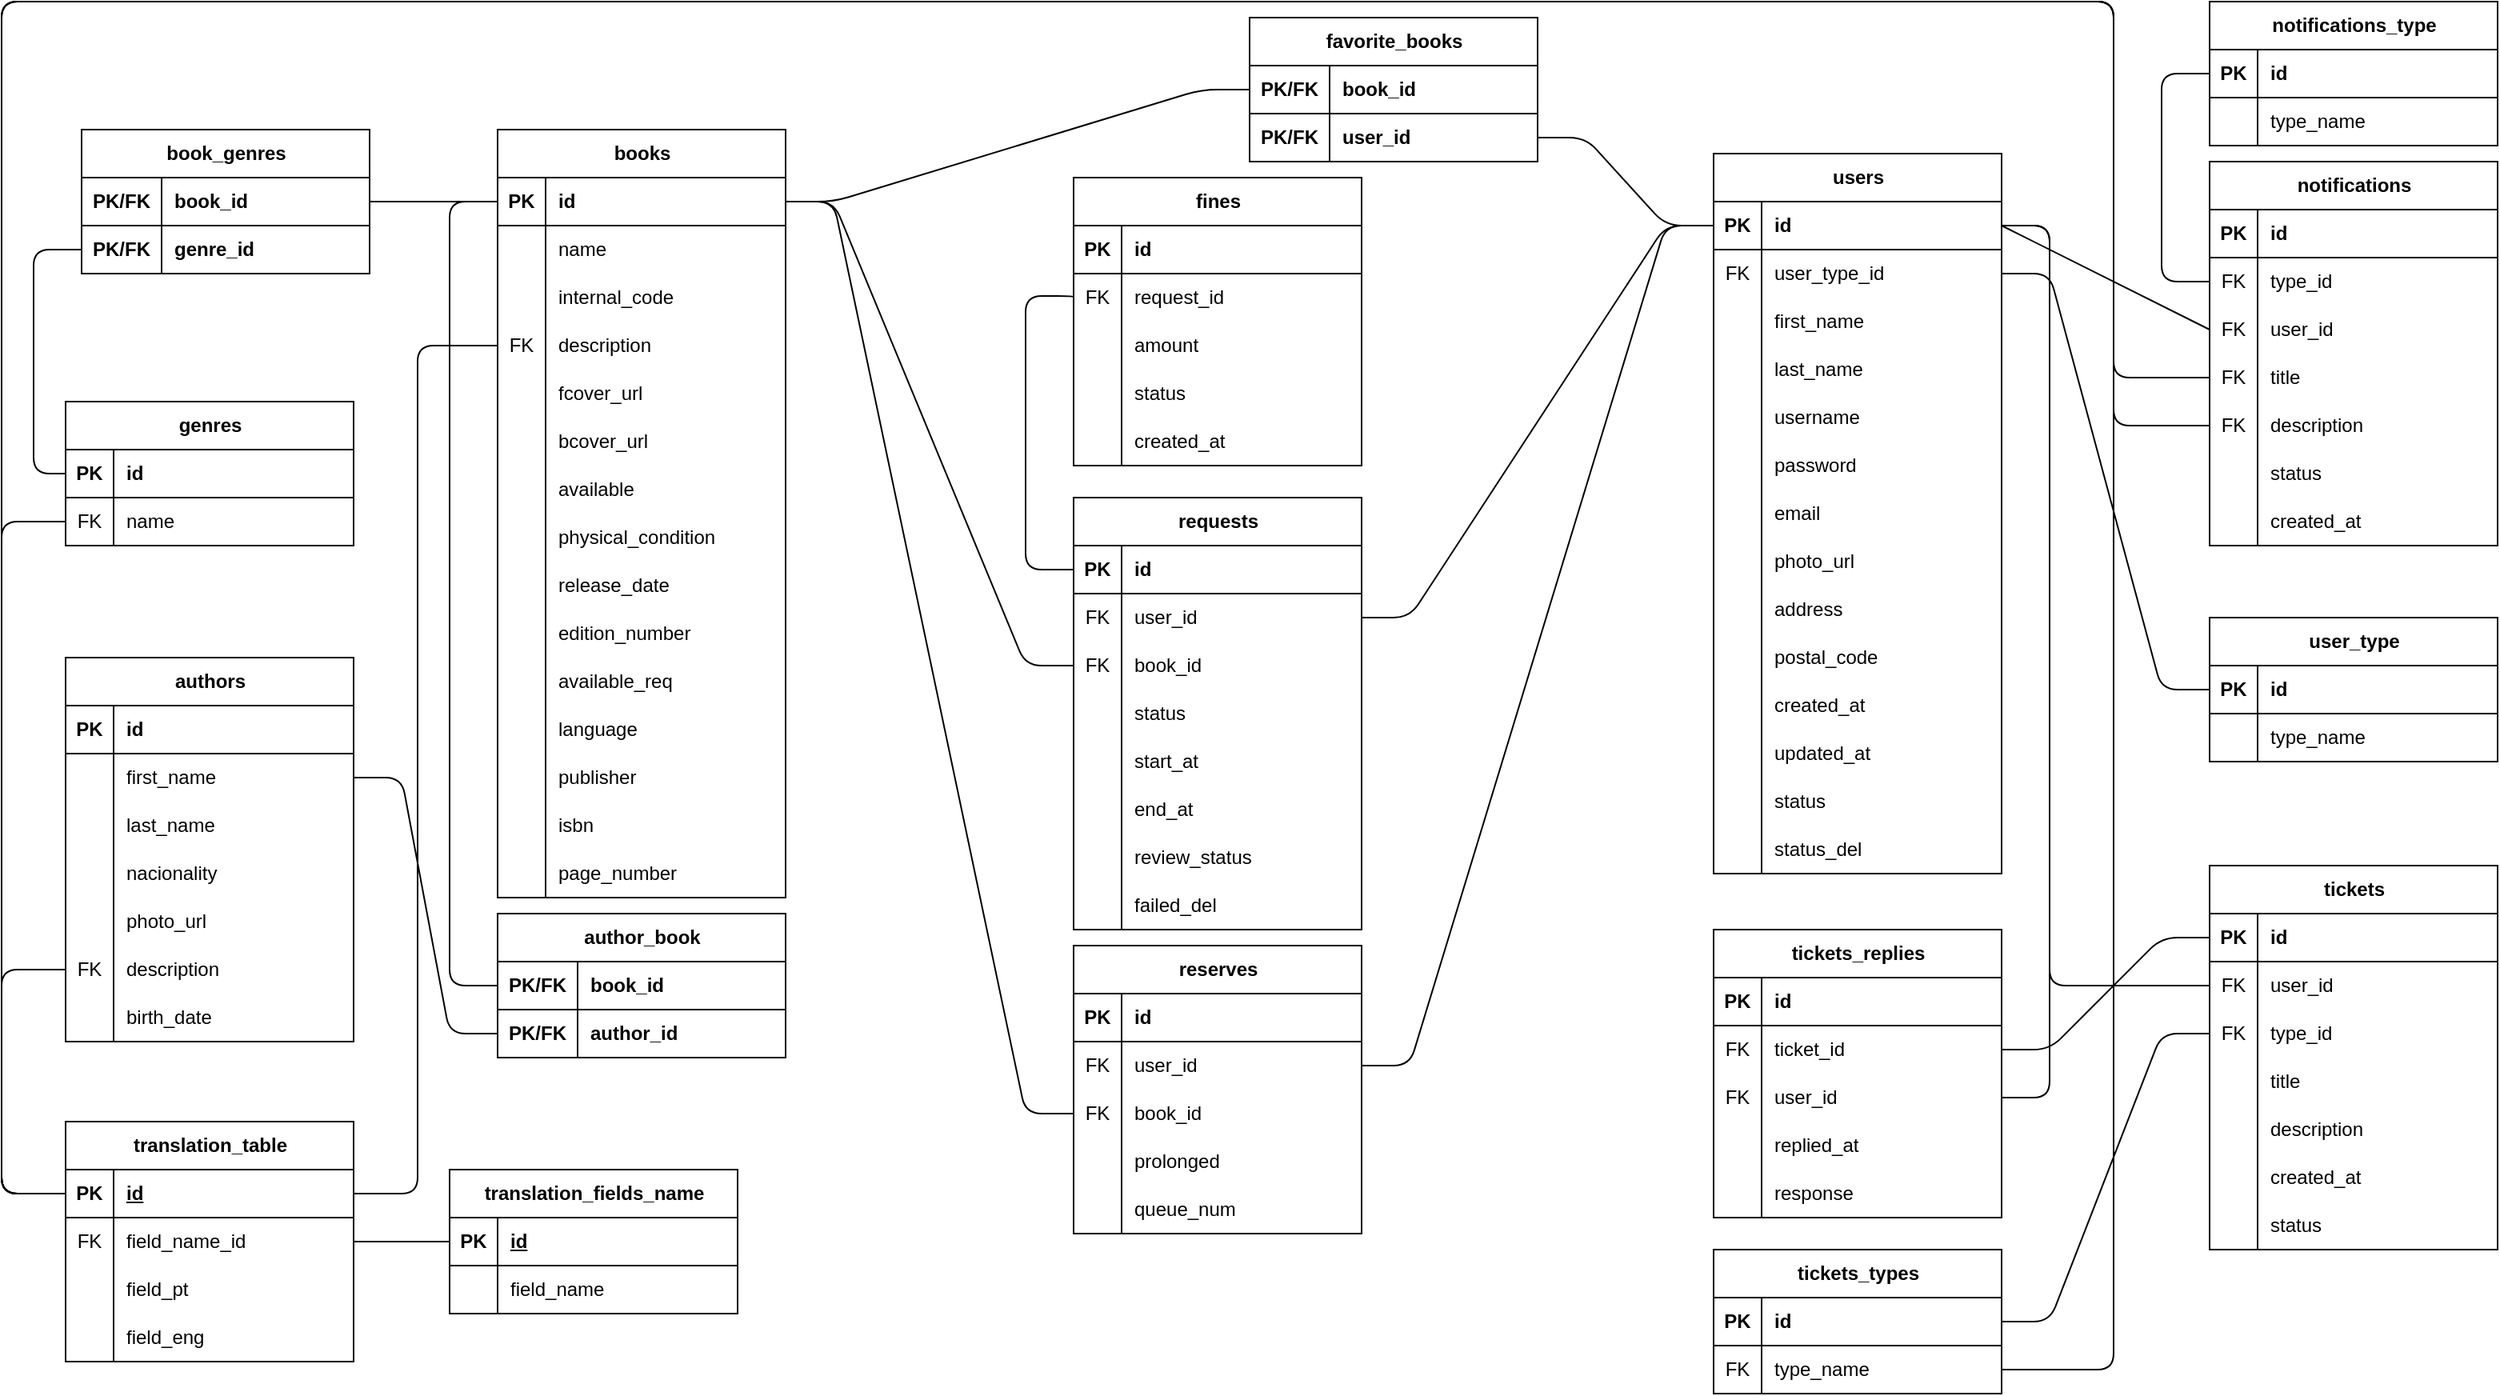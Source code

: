 <mxfile version="24.7.8" pages="6">
  <diagram name="Modelo Relacional de Dados" id="sP4mDaVfvBbQs1Qx1Vyh">
    <mxGraphModel dx="1434" dy="836" grid="0" gridSize="10" guides="1" tooltips="1" connect="1" arrows="1" fold="1" page="1" pageScale="1" pageWidth="1600" pageHeight="900" math="0" shadow="0">
      <root>
        <mxCell id="0" />
        <mxCell id="1" parent="0" />
        <mxCell id="ZRlMX3BI2oo7b6prEmbB-1" value="books" style="shape=table;startSize=30;container=1;collapsible=1;childLayout=tableLayout;fixedRows=1;rowLines=0;fontStyle=1;align=center;resizeLast=1;html=1;" parent="1" vertex="1">
          <mxGeometry x="330" y="90" width="180" height="480" as="geometry" />
        </mxCell>
        <mxCell id="ZRlMX3BI2oo7b6prEmbB-2" value="" style="shape=tableRow;horizontal=0;startSize=0;swimlaneHead=0;swimlaneBody=0;fillColor=none;collapsible=0;dropTarget=0;points=[[0,0.5],[1,0.5]];portConstraint=eastwest;top=0;left=0;right=0;bottom=1;" parent="ZRlMX3BI2oo7b6prEmbB-1" vertex="1">
          <mxGeometry y="30" width="180" height="30" as="geometry" />
        </mxCell>
        <mxCell id="ZRlMX3BI2oo7b6prEmbB-3" value="PK" style="shape=partialRectangle;connectable=0;fillColor=none;top=0;left=0;bottom=0;right=0;fontStyle=1;overflow=hidden;whiteSpace=wrap;html=1;" parent="ZRlMX3BI2oo7b6prEmbB-2" vertex="1">
          <mxGeometry width="30" height="30" as="geometry">
            <mxRectangle width="30" height="30" as="alternateBounds" />
          </mxGeometry>
        </mxCell>
        <mxCell id="ZRlMX3BI2oo7b6prEmbB-4" value="id" style="shape=partialRectangle;connectable=0;fillColor=none;top=0;left=0;bottom=0;right=0;align=left;spacingLeft=6;fontStyle=1;overflow=hidden;whiteSpace=wrap;html=1;" parent="ZRlMX3BI2oo7b6prEmbB-2" vertex="1">
          <mxGeometry x="30" width="150" height="30" as="geometry">
            <mxRectangle width="150" height="30" as="alternateBounds" />
          </mxGeometry>
        </mxCell>
        <mxCell id="ZRlMX3BI2oo7b6prEmbB-5" value="" style="shape=tableRow;horizontal=0;startSize=0;swimlaneHead=0;swimlaneBody=0;fillColor=none;collapsible=0;dropTarget=0;points=[[0,0.5],[1,0.5]];portConstraint=eastwest;top=0;left=0;right=0;bottom=0;" parent="ZRlMX3BI2oo7b6prEmbB-1" vertex="1">
          <mxGeometry y="60" width="180" height="30" as="geometry" />
        </mxCell>
        <mxCell id="ZRlMX3BI2oo7b6prEmbB-6" value="" style="shape=partialRectangle;connectable=0;fillColor=none;top=0;left=0;bottom=0;right=0;editable=1;overflow=hidden;whiteSpace=wrap;html=1;" parent="ZRlMX3BI2oo7b6prEmbB-5" vertex="1">
          <mxGeometry width="30" height="30" as="geometry">
            <mxRectangle width="30" height="30" as="alternateBounds" />
          </mxGeometry>
        </mxCell>
        <mxCell id="ZRlMX3BI2oo7b6prEmbB-7" value="name" style="shape=partialRectangle;connectable=0;fillColor=none;top=0;left=0;bottom=0;right=0;align=left;spacingLeft=6;overflow=hidden;whiteSpace=wrap;html=1;" parent="ZRlMX3BI2oo7b6prEmbB-5" vertex="1">
          <mxGeometry x="30" width="150" height="30" as="geometry">
            <mxRectangle width="150" height="30" as="alternateBounds" />
          </mxGeometry>
        </mxCell>
        <mxCell id="44fSI11pYGqqGqDYZ9Jz-7" style="shape=tableRow;horizontal=0;startSize=0;swimlaneHead=0;swimlaneBody=0;fillColor=none;collapsible=0;dropTarget=0;points=[[0,0.5],[1,0.5]];portConstraint=eastwest;top=0;left=0;right=0;bottom=0;" parent="ZRlMX3BI2oo7b6prEmbB-1" vertex="1">
          <mxGeometry y="90" width="180" height="30" as="geometry" />
        </mxCell>
        <mxCell id="44fSI11pYGqqGqDYZ9Jz-8" style="shape=partialRectangle;connectable=0;fillColor=none;top=0;left=0;bottom=0;right=0;editable=1;overflow=hidden;whiteSpace=wrap;html=1;" parent="44fSI11pYGqqGqDYZ9Jz-7" vertex="1">
          <mxGeometry width="30" height="30" as="geometry">
            <mxRectangle width="30" height="30" as="alternateBounds" />
          </mxGeometry>
        </mxCell>
        <mxCell id="44fSI11pYGqqGqDYZ9Jz-9" value="internal_code" style="shape=partialRectangle;connectable=0;fillColor=none;top=0;left=0;bottom=0;right=0;align=left;spacingLeft=6;overflow=hidden;whiteSpace=wrap;html=1;" parent="44fSI11pYGqqGqDYZ9Jz-7" vertex="1">
          <mxGeometry x="30" width="150" height="30" as="geometry">
            <mxRectangle width="150" height="30" as="alternateBounds" />
          </mxGeometry>
        </mxCell>
        <mxCell id="ZRlMX3BI2oo7b6prEmbB-8" value="" style="shape=tableRow;horizontal=0;startSize=0;swimlaneHead=0;swimlaneBody=0;fillColor=none;collapsible=0;dropTarget=0;points=[[0,0.5],[1,0.5]];portConstraint=eastwest;top=0;left=0;right=0;bottom=0;" parent="ZRlMX3BI2oo7b6prEmbB-1" vertex="1">
          <mxGeometry y="120" width="180" height="30" as="geometry" />
        </mxCell>
        <mxCell id="ZRlMX3BI2oo7b6prEmbB-9" value="FK" style="shape=partialRectangle;connectable=0;fillColor=none;top=0;left=0;bottom=0;right=0;editable=1;overflow=hidden;whiteSpace=wrap;html=1;" parent="ZRlMX3BI2oo7b6prEmbB-8" vertex="1">
          <mxGeometry width="30" height="30" as="geometry">
            <mxRectangle width="30" height="30" as="alternateBounds" />
          </mxGeometry>
        </mxCell>
        <mxCell id="ZRlMX3BI2oo7b6prEmbB-10" value="description" style="shape=partialRectangle;connectable=0;fillColor=none;top=0;left=0;bottom=0;right=0;align=left;spacingLeft=6;overflow=hidden;whiteSpace=wrap;html=1;" parent="ZRlMX3BI2oo7b6prEmbB-8" vertex="1">
          <mxGeometry x="30" width="150" height="30" as="geometry">
            <mxRectangle width="150" height="30" as="alternateBounds" />
          </mxGeometry>
        </mxCell>
        <mxCell id="ZRlMX3BI2oo7b6prEmbB-11" value="" style="shape=tableRow;horizontal=0;startSize=0;swimlaneHead=0;swimlaneBody=0;fillColor=none;collapsible=0;dropTarget=0;points=[[0,0.5],[1,0.5]];portConstraint=eastwest;top=0;left=0;right=0;bottom=0;" parent="ZRlMX3BI2oo7b6prEmbB-1" vertex="1">
          <mxGeometry y="150" width="180" height="30" as="geometry" />
        </mxCell>
        <mxCell id="ZRlMX3BI2oo7b6prEmbB-12" value="" style="shape=partialRectangle;connectable=0;fillColor=none;top=0;left=0;bottom=0;right=0;editable=1;overflow=hidden;whiteSpace=wrap;html=1;" parent="ZRlMX3BI2oo7b6prEmbB-11" vertex="1">
          <mxGeometry width="30" height="30" as="geometry">
            <mxRectangle width="30" height="30" as="alternateBounds" />
          </mxGeometry>
        </mxCell>
        <mxCell id="ZRlMX3BI2oo7b6prEmbB-13" value="fcover_url" style="shape=partialRectangle;connectable=0;fillColor=none;top=0;left=0;bottom=0;right=0;align=left;spacingLeft=6;overflow=hidden;whiteSpace=wrap;html=1;" parent="ZRlMX3BI2oo7b6prEmbB-11" vertex="1">
          <mxGeometry x="30" width="150" height="30" as="geometry">
            <mxRectangle width="150" height="30" as="alternateBounds" />
          </mxGeometry>
        </mxCell>
        <mxCell id="vZL4SuKj8XlA4zqkxtJS-96" style="shape=tableRow;horizontal=0;startSize=0;swimlaneHead=0;swimlaneBody=0;fillColor=none;collapsible=0;dropTarget=0;points=[[0,0.5],[1,0.5]];portConstraint=eastwest;top=0;left=0;right=0;bottom=0;" parent="ZRlMX3BI2oo7b6prEmbB-1" vertex="1">
          <mxGeometry y="180" width="180" height="30" as="geometry" />
        </mxCell>
        <mxCell id="vZL4SuKj8XlA4zqkxtJS-97" style="shape=partialRectangle;connectable=0;fillColor=none;top=0;left=0;bottom=0;right=0;editable=1;overflow=hidden;whiteSpace=wrap;html=1;" parent="vZL4SuKj8XlA4zqkxtJS-96" vertex="1">
          <mxGeometry width="30" height="30" as="geometry">
            <mxRectangle width="30" height="30" as="alternateBounds" />
          </mxGeometry>
        </mxCell>
        <mxCell id="vZL4SuKj8XlA4zqkxtJS-98" value="bcover_url" style="shape=partialRectangle;connectable=0;fillColor=none;top=0;left=0;bottom=0;right=0;align=left;spacingLeft=6;overflow=hidden;whiteSpace=wrap;html=1;" parent="vZL4SuKj8XlA4zqkxtJS-96" vertex="1">
          <mxGeometry x="30" width="150" height="30" as="geometry">
            <mxRectangle width="150" height="30" as="alternateBounds" />
          </mxGeometry>
        </mxCell>
        <mxCell id="vZL4SuKj8XlA4zqkxtJS-99" style="shape=tableRow;horizontal=0;startSize=0;swimlaneHead=0;swimlaneBody=0;fillColor=none;collapsible=0;dropTarget=0;points=[[0,0.5],[1,0.5]];portConstraint=eastwest;top=0;left=0;right=0;bottom=0;" parent="ZRlMX3BI2oo7b6prEmbB-1" vertex="1">
          <mxGeometry y="210" width="180" height="30" as="geometry" />
        </mxCell>
        <mxCell id="vZL4SuKj8XlA4zqkxtJS-100" style="shape=partialRectangle;connectable=0;fillColor=none;top=0;left=0;bottom=0;right=0;editable=1;overflow=hidden;whiteSpace=wrap;html=1;" parent="vZL4SuKj8XlA4zqkxtJS-99" vertex="1">
          <mxGeometry width="30" height="30" as="geometry">
            <mxRectangle width="30" height="30" as="alternateBounds" />
          </mxGeometry>
        </mxCell>
        <mxCell id="vZL4SuKj8XlA4zqkxtJS-101" value="available" style="shape=partialRectangle;connectable=0;fillColor=none;top=0;left=0;bottom=0;right=0;align=left;spacingLeft=6;overflow=hidden;whiteSpace=wrap;html=1;" parent="vZL4SuKj8XlA4zqkxtJS-99" vertex="1">
          <mxGeometry x="30" width="150" height="30" as="geometry">
            <mxRectangle width="150" height="30" as="alternateBounds" />
          </mxGeometry>
        </mxCell>
        <mxCell id="674URFiIZcNSNd1twTBr-1" style="shape=tableRow;horizontal=0;startSize=0;swimlaneHead=0;swimlaneBody=0;fillColor=none;collapsible=0;dropTarget=0;points=[[0,0.5],[1,0.5]];portConstraint=eastwest;top=0;left=0;right=0;bottom=0;" parent="ZRlMX3BI2oo7b6prEmbB-1" vertex="1">
          <mxGeometry y="240" width="180" height="30" as="geometry" />
        </mxCell>
        <mxCell id="674URFiIZcNSNd1twTBr-2" style="shape=partialRectangle;connectable=0;fillColor=none;top=0;left=0;bottom=0;right=0;editable=1;overflow=hidden;whiteSpace=wrap;html=1;" parent="674URFiIZcNSNd1twTBr-1" vertex="1">
          <mxGeometry width="30" height="30" as="geometry">
            <mxRectangle width="30" height="30" as="alternateBounds" />
          </mxGeometry>
        </mxCell>
        <mxCell id="674URFiIZcNSNd1twTBr-3" value="physical_condition" style="shape=partialRectangle;connectable=0;fillColor=none;top=0;left=0;bottom=0;right=0;align=left;spacingLeft=6;overflow=hidden;whiteSpace=wrap;html=1;" parent="674URFiIZcNSNd1twTBr-1" vertex="1">
          <mxGeometry x="30" width="150" height="30" as="geometry">
            <mxRectangle width="150" height="30" as="alternateBounds" />
          </mxGeometry>
        </mxCell>
        <mxCell id="674URFiIZcNSNd1twTBr-4" style="shape=tableRow;horizontal=0;startSize=0;swimlaneHead=0;swimlaneBody=0;fillColor=none;collapsible=0;dropTarget=0;points=[[0,0.5],[1,0.5]];portConstraint=eastwest;top=0;left=0;right=0;bottom=0;" parent="ZRlMX3BI2oo7b6prEmbB-1" vertex="1">
          <mxGeometry y="270" width="180" height="30" as="geometry" />
        </mxCell>
        <mxCell id="674URFiIZcNSNd1twTBr-5" style="shape=partialRectangle;connectable=0;fillColor=none;top=0;left=0;bottom=0;right=0;editable=1;overflow=hidden;whiteSpace=wrap;html=1;" parent="674URFiIZcNSNd1twTBr-4" vertex="1">
          <mxGeometry width="30" height="30" as="geometry">
            <mxRectangle width="30" height="30" as="alternateBounds" />
          </mxGeometry>
        </mxCell>
        <mxCell id="674URFiIZcNSNd1twTBr-6" value="release_date" style="shape=partialRectangle;connectable=0;fillColor=none;top=0;left=0;bottom=0;right=0;align=left;spacingLeft=6;overflow=hidden;whiteSpace=wrap;html=1;" parent="674URFiIZcNSNd1twTBr-4" vertex="1">
          <mxGeometry x="30" width="150" height="30" as="geometry">
            <mxRectangle width="150" height="30" as="alternateBounds" />
          </mxGeometry>
        </mxCell>
        <mxCell id="674URFiIZcNSNd1twTBr-7" style="shape=tableRow;horizontal=0;startSize=0;swimlaneHead=0;swimlaneBody=0;fillColor=none;collapsible=0;dropTarget=0;points=[[0,0.5],[1,0.5]];portConstraint=eastwest;top=0;left=0;right=0;bottom=0;" parent="ZRlMX3BI2oo7b6prEmbB-1" vertex="1">
          <mxGeometry y="300" width="180" height="30" as="geometry" />
        </mxCell>
        <mxCell id="674URFiIZcNSNd1twTBr-8" style="shape=partialRectangle;connectable=0;fillColor=none;top=0;left=0;bottom=0;right=0;editable=1;overflow=hidden;whiteSpace=wrap;html=1;" parent="674URFiIZcNSNd1twTBr-7" vertex="1">
          <mxGeometry width="30" height="30" as="geometry">
            <mxRectangle width="30" height="30" as="alternateBounds" />
          </mxGeometry>
        </mxCell>
        <mxCell id="674URFiIZcNSNd1twTBr-9" value="edition_number" style="shape=partialRectangle;connectable=0;fillColor=none;top=0;left=0;bottom=0;right=0;align=left;spacingLeft=6;overflow=hidden;whiteSpace=wrap;html=1;" parent="674URFiIZcNSNd1twTBr-7" vertex="1">
          <mxGeometry x="30" width="150" height="30" as="geometry">
            <mxRectangle width="150" height="30" as="alternateBounds" />
          </mxGeometry>
        </mxCell>
        <mxCell id="gj89PblMxDd06a1pJupz-1" style="shape=tableRow;horizontal=0;startSize=0;swimlaneHead=0;swimlaneBody=0;fillColor=none;collapsible=0;dropTarget=0;points=[[0,0.5],[1,0.5]];portConstraint=eastwest;top=0;left=0;right=0;bottom=0;" parent="ZRlMX3BI2oo7b6prEmbB-1" vertex="1">
          <mxGeometry y="330" width="180" height="30" as="geometry" />
        </mxCell>
        <mxCell id="gj89PblMxDd06a1pJupz-2" style="shape=partialRectangle;connectable=0;fillColor=none;top=0;left=0;bottom=0;right=0;editable=1;overflow=hidden;whiteSpace=wrap;html=1;" parent="gj89PblMxDd06a1pJupz-1" vertex="1">
          <mxGeometry width="30" height="30" as="geometry">
            <mxRectangle width="30" height="30" as="alternateBounds" />
          </mxGeometry>
        </mxCell>
        <mxCell id="gj89PblMxDd06a1pJupz-3" value="available_req" style="shape=partialRectangle;connectable=0;fillColor=none;top=0;left=0;bottom=0;right=0;align=left;spacingLeft=6;overflow=hidden;whiteSpace=wrap;html=1;" parent="gj89PblMxDd06a1pJupz-1" vertex="1">
          <mxGeometry x="30" width="150" height="30" as="geometry">
            <mxRectangle width="150" height="30" as="alternateBounds" />
          </mxGeometry>
        </mxCell>
        <mxCell id="gj89PblMxDd06a1pJupz-4" style="shape=tableRow;horizontal=0;startSize=0;swimlaneHead=0;swimlaneBody=0;fillColor=none;collapsible=0;dropTarget=0;points=[[0,0.5],[1,0.5]];portConstraint=eastwest;top=0;left=0;right=0;bottom=0;" parent="ZRlMX3BI2oo7b6prEmbB-1" vertex="1">
          <mxGeometry y="360" width="180" height="30" as="geometry" />
        </mxCell>
        <mxCell id="gj89PblMxDd06a1pJupz-5" style="shape=partialRectangle;connectable=0;fillColor=none;top=0;left=0;bottom=0;right=0;editable=1;overflow=hidden;whiteSpace=wrap;html=1;" parent="gj89PblMxDd06a1pJupz-4" vertex="1">
          <mxGeometry width="30" height="30" as="geometry">
            <mxRectangle width="30" height="30" as="alternateBounds" />
          </mxGeometry>
        </mxCell>
        <mxCell id="gj89PblMxDd06a1pJupz-6" value="language" style="shape=partialRectangle;connectable=0;fillColor=none;top=0;left=0;bottom=0;right=0;align=left;spacingLeft=6;overflow=hidden;whiteSpace=wrap;html=1;" parent="gj89PblMxDd06a1pJupz-4" vertex="1">
          <mxGeometry x="30" width="150" height="30" as="geometry">
            <mxRectangle width="150" height="30" as="alternateBounds" />
          </mxGeometry>
        </mxCell>
        <mxCell id="gj89PblMxDd06a1pJupz-7" style="shape=tableRow;horizontal=0;startSize=0;swimlaneHead=0;swimlaneBody=0;fillColor=none;collapsible=0;dropTarget=0;points=[[0,0.5],[1,0.5]];portConstraint=eastwest;top=0;left=0;right=0;bottom=0;" parent="ZRlMX3BI2oo7b6prEmbB-1" vertex="1">
          <mxGeometry y="390" width="180" height="30" as="geometry" />
        </mxCell>
        <mxCell id="gj89PblMxDd06a1pJupz-8" style="shape=partialRectangle;connectable=0;fillColor=none;top=0;left=0;bottom=0;right=0;editable=1;overflow=hidden;whiteSpace=wrap;html=1;" parent="gj89PblMxDd06a1pJupz-7" vertex="1">
          <mxGeometry width="30" height="30" as="geometry">
            <mxRectangle width="30" height="30" as="alternateBounds" />
          </mxGeometry>
        </mxCell>
        <mxCell id="gj89PblMxDd06a1pJupz-9" value="publisher" style="shape=partialRectangle;connectable=0;fillColor=none;top=0;left=0;bottom=0;right=0;align=left;spacingLeft=6;overflow=hidden;whiteSpace=wrap;html=1;" parent="gj89PblMxDd06a1pJupz-7" vertex="1">
          <mxGeometry x="30" width="150" height="30" as="geometry">
            <mxRectangle width="150" height="30" as="alternateBounds" />
          </mxGeometry>
        </mxCell>
        <mxCell id="gj89PblMxDd06a1pJupz-10" style="shape=tableRow;horizontal=0;startSize=0;swimlaneHead=0;swimlaneBody=0;fillColor=none;collapsible=0;dropTarget=0;points=[[0,0.5],[1,0.5]];portConstraint=eastwest;top=0;left=0;right=0;bottom=0;" parent="ZRlMX3BI2oo7b6prEmbB-1" vertex="1">
          <mxGeometry y="420" width="180" height="30" as="geometry" />
        </mxCell>
        <mxCell id="gj89PblMxDd06a1pJupz-11" style="shape=partialRectangle;connectable=0;fillColor=none;top=0;left=0;bottom=0;right=0;editable=1;overflow=hidden;whiteSpace=wrap;html=1;" parent="gj89PblMxDd06a1pJupz-10" vertex="1">
          <mxGeometry width="30" height="30" as="geometry">
            <mxRectangle width="30" height="30" as="alternateBounds" />
          </mxGeometry>
        </mxCell>
        <mxCell id="gj89PblMxDd06a1pJupz-12" value="isbn" style="shape=partialRectangle;connectable=0;fillColor=none;top=0;left=0;bottom=0;right=0;align=left;spacingLeft=6;overflow=hidden;whiteSpace=wrap;html=1;" parent="gj89PblMxDd06a1pJupz-10" vertex="1">
          <mxGeometry x="30" width="150" height="30" as="geometry">
            <mxRectangle width="150" height="30" as="alternateBounds" />
          </mxGeometry>
        </mxCell>
        <mxCell id="gj89PblMxDd06a1pJupz-13" style="shape=tableRow;horizontal=0;startSize=0;swimlaneHead=0;swimlaneBody=0;fillColor=none;collapsible=0;dropTarget=0;points=[[0,0.5],[1,0.5]];portConstraint=eastwest;top=0;left=0;right=0;bottom=0;" parent="ZRlMX3BI2oo7b6prEmbB-1" vertex="1">
          <mxGeometry y="450" width="180" height="30" as="geometry" />
        </mxCell>
        <mxCell id="gj89PblMxDd06a1pJupz-14" style="shape=partialRectangle;connectable=0;fillColor=none;top=0;left=0;bottom=0;right=0;editable=1;overflow=hidden;whiteSpace=wrap;html=1;" parent="gj89PblMxDd06a1pJupz-13" vertex="1">
          <mxGeometry width="30" height="30" as="geometry">
            <mxRectangle width="30" height="30" as="alternateBounds" />
          </mxGeometry>
        </mxCell>
        <mxCell id="gj89PblMxDd06a1pJupz-15" value="page_number" style="shape=partialRectangle;connectable=0;fillColor=none;top=0;left=0;bottom=0;right=0;align=left;spacingLeft=6;overflow=hidden;whiteSpace=wrap;html=1;" parent="gj89PblMxDd06a1pJupz-13" vertex="1">
          <mxGeometry x="30" width="150" height="30" as="geometry">
            <mxRectangle width="150" height="30" as="alternateBounds" />
          </mxGeometry>
        </mxCell>
        <mxCell id="ZRlMX3BI2oo7b6prEmbB-14" value="authors" style="shape=table;startSize=30;container=1;collapsible=1;childLayout=tableLayout;fixedRows=1;rowLines=0;fontStyle=1;align=center;resizeLast=1;html=1;" parent="1" vertex="1">
          <mxGeometry x="60" y="420" width="180" height="240" as="geometry" />
        </mxCell>
        <mxCell id="ZRlMX3BI2oo7b6prEmbB-15" value="" style="shape=tableRow;horizontal=0;startSize=0;swimlaneHead=0;swimlaneBody=0;fillColor=none;collapsible=0;dropTarget=0;points=[[0,0.5],[1,0.5]];portConstraint=eastwest;top=0;left=0;right=0;bottom=1;" parent="ZRlMX3BI2oo7b6prEmbB-14" vertex="1">
          <mxGeometry y="30" width="180" height="30" as="geometry" />
        </mxCell>
        <mxCell id="ZRlMX3BI2oo7b6prEmbB-16" value="PK" style="shape=partialRectangle;connectable=0;fillColor=none;top=0;left=0;bottom=0;right=0;fontStyle=1;overflow=hidden;whiteSpace=wrap;html=1;" parent="ZRlMX3BI2oo7b6prEmbB-15" vertex="1">
          <mxGeometry width="30" height="30" as="geometry">
            <mxRectangle width="30" height="30" as="alternateBounds" />
          </mxGeometry>
        </mxCell>
        <mxCell id="ZRlMX3BI2oo7b6prEmbB-17" value="id" style="shape=partialRectangle;connectable=0;fillColor=none;top=0;left=0;bottom=0;right=0;align=left;spacingLeft=6;fontStyle=1;overflow=hidden;whiteSpace=wrap;html=1;" parent="ZRlMX3BI2oo7b6prEmbB-15" vertex="1">
          <mxGeometry x="30" width="150" height="30" as="geometry">
            <mxRectangle width="150" height="30" as="alternateBounds" />
          </mxGeometry>
        </mxCell>
        <mxCell id="ZRlMX3BI2oo7b6prEmbB-18" value="" style="shape=tableRow;horizontal=0;startSize=0;swimlaneHead=0;swimlaneBody=0;fillColor=none;collapsible=0;dropTarget=0;points=[[0,0.5],[1,0.5]];portConstraint=eastwest;top=0;left=0;right=0;bottom=0;" parent="ZRlMX3BI2oo7b6prEmbB-14" vertex="1">
          <mxGeometry y="60" width="180" height="30" as="geometry" />
        </mxCell>
        <mxCell id="ZRlMX3BI2oo7b6prEmbB-19" value="" style="shape=partialRectangle;connectable=0;fillColor=none;top=0;left=0;bottom=0;right=0;editable=1;overflow=hidden;whiteSpace=wrap;html=1;" parent="ZRlMX3BI2oo7b6prEmbB-18" vertex="1">
          <mxGeometry width="30" height="30" as="geometry">
            <mxRectangle width="30" height="30" as="alternateBounds" />
          </mxGeometry>
        </mxCell>
        <mxCell id="ZRlMX3BI2oo7b6prEmbB-20" value="first_name" style="shape=partialRectangle;connectable=0;fillColor=none;top=0;left=0;bottom=0;right=0;align=left;spacingLeft=6;overflow=hidden;whiteSpace=wrap;html=1;" parent="ZRlMX3BI2oo7b6prEmbB-18" vertex="1">
          <mxGeometry x="30" width="150" height="30" as="geometry">
            <mxRectangle width="150" height="30" as="alternateBounds" />
          </mxGeometry>
        </mxCell>
        <mxCell id="ZRlMX3BI2oo7b6prEmbB-21" value="" style="shape=tableRow;horizontal=0;startSize=0;swimlaneHead=0;swimlaneBody=0;fillColor=none;collapsible=0;dropTarget=0;points=[[0,0.5],[1,0.5]];portConstraint=eastwest;top=0;left=0;right=0;bottom=0;" parent="ZRlMX3BI2oo7b6prEmbB-14" vertex="1">
          <mxGeometry y="90" width="180" height="30" as="geometry" />
        </mxCell>
        <mxCell id="ZRlMX3BI2oo7b6prEmbB-22" value="" style="shape=partialRectangle;connectable=0;fillColor=none;top=0;left=0;bottom=0;right=0;editable=1;overflow=hidden;whiteSpace=wrap;html=1;" parent="ZRlMX3BI2oo7b6prEmbB-21" vertex="1">
          <mxGeometry width="30" height="30" as="geometry">
            <mxRectangle width="30" height="30" as="alternateBounds" />
          </mxGeometry>
        </mxCell>
        <mxCell id="ZRlMX3BI2oo7b6prEmbB-23" value="last_name" style="shape=partialRectangle;connectable=0;fillColor=none;top=0;left=0;bottom=0;right=0;align=left;spacingLeft=6;overflow=hidden;whiteSpace=wrap;html=1;" parent="ZRlMX3BI2oo7b6prEmbB-21" vertex="1">
          <mxGeometry x="30" width="150" height="30" as="geometry">
            <mxRectangle width="150" height="30" as="alternateBounds" />
          </mxGeometry>
        </mxCell>
        <mxCell id="ZRlMX3BI2oo7b6prEmbB-24" value="" style="shape=tableRow;horizontal=0;startSize=0;swimlaneHead=0;swimlaneBody=0;fillColor=none;collapsible=0;dropTarget=0;points=[[0,0.5],[1,0.5]];portConstraint=eastwest;top=0;left=0;right=0;bottom=0;" parent="ZRlMX3BI2oo7b6prEmbB-14" vertex="1">
          <mxGeometry y="120" width="180" height="30" as="geometry" />
        </mxCell>
        <mxCell id="ZRlMX3BI2oo7b6prEmbB-25" value="" style="shape=partialRectangle;connectable=0;fillColor=none;top=0;left=0;bottom=0;right=0;editable=1;overflow=hidden;whiteSpace=wrap;html=1;" parent="ZRlMX3BI2oo7b6prEmbB-24" vertex="1">
          <mxGeometry width="30" height="30" as="geometry">
            <mxRectangle width="30" height="30" as="alternateBounds" />
          </mxGeometry>
        </mxCell>
        <mxCell id="ZRlMX3BI2oo7b6prEmbB-26" value="nacionality" style="shape=partialRectangle;connectable=0;fillColor=none;top=0;left=0;bottom=0;right=0;align=left;spacingLeft=6;overflow=hidden;whiteSpace=wrap;html=1;" parent="ZRlMX3BI2oo7b6prEmbB-24" vertex="1">
          <mxGeometry x="30" width="150" height="30" as="geometry">
            <mxRectangle width="150" height="30" as="alternateBounds" />
          </mxGeometry>
        </mxCell>
        <mxCell id="vZL4SuKj8XlA4zqkxtJS-102" style="shape=tableRow;horizontal=0;startSize=0;swimlaneHead=0;swimlaneBody=0;fillColor=none;collapsible=0;dropTarget=0;points=[[0,0.5],[1,0.5]];portConstraint=eastwest;top=0;left=0;right=0;bottom=0;" parent="ZRlMX3BI2oo7b6prEmbB-14" vertex="1">
          <mxGeometry y="150" width="180" height="30" as="geometry" />
        </mxCell>
        <mxCell id="vZL4SuKj8XlA4zqkxtJS-103" style="shape=partialRectangle;connectable=0;fillColor=none;top=0;left=0;bottom=0;right=0;editable=1;overflow=hidden;whiteSpace=wrap;html=1;" parent="vZL4SuKj8XlA4zqkxtJS-102" vertex="1">
          <mxGeometry width="30" height="30" as="geometry">
            <mxRectangle width="30" height="30" as="alternateBounds" />
          </mxGeometry>
        </mxCell>
        <mxCell id="vZL4SuKj8XlA4zqkxtJS-104" value="photo_url" style="shape=partialRectangle;connectable=0;fillColor=none;top=0;left=0;bottom=0;right=0;align=left;spacingLeft=6;overflow=hidden;whiteSpace=wrap;html=1;" parent="vZL4SuKj8XlA4zqkxtJS-102" vertex="1">
          <mxGeometry x="30" width="150" height="30" as="geometry">
            <mxRectangle width="150" height="30" as="alternateBounds" />
          </mxGeometry>
        </mxCell>
        <mxCell id="vZL4SuKj8XlA4zqkxtJS-105" style="shape=tableRow;horizontal=0;startSize=0;swimlaneHead=0;swimlaneBody=0;fillColor=none;collapsible=0;dropTarget=0;points=[[0,0.5],[1,0.5]];portConstraint=eastwest;top=0;left=0;right=0;bottom=0;" parent="ZRlMX3BI2oo7b6prEmbB-14" vertex="1">
          <mxGeometry y="180" width="180" height="30" as="geometry" />
        </mxCell>
        <mxCell id="vZL4SuKj8XlA4zqkxtJS-106" value="FK" style="shape=partialRectangle;connectable=0;fillColor=none;top=0;left=0;bottom=0;right=0;editable=1;overflow=hidden;whiteSpace=wrap;html=1;" parent="vZL4SuKj8XlA4zqkxtJS-105" vertex="1">
          <mxGeometry width="30" height="30" as="geometry">
            <mxRectangle width="30" height="30" as="alternateBounds" />
          </mxGeometry>
        </mxCell>
        <mxCell id="vZL4SuKj8XlA4zqkxtJS-107" value="description" style="shape=partialRectangle;connectable=0;fillColor=none;top=0;left=0;bottom=0;right=0;align=left;spacingLeft=6;overflow=hidden;whiteSpace=wrap;html=1;" parent="vZL4SuKj8XlA4zqkxtJS-105" vertex="1">
          <mxGeometry x="30" width="150" height="30" as="geometry">
            <mxRectangle width="150" height="30" as="alternateBounds" />
          </mxGeometry>
        </mxCell>
        <mxCell id="e0EUsLLKRNzv71sfZHn8-1" style="shape=tableRow;horizontal=0;startSize=0;swimlaneHead=0;swimlaneBody=0;fillColor=none;collapsible=0;dropTarget=0;points=[[0,0.5],[1,0.5]];portConstraint=eastwest;top=0;left=0;right=0;bottom=0;" parent="ZRlMX3BI2oo7b6prEmbB-14" vertex="1">
          <mxGeometry y="210" width="180" height="30" as="geometry" />
        </mxCell>
        <mxCell id="e0EUsLLKRNzv71sfZHn8-2" style="shape=partialRectangle;connectable=0;fillColor=none;top=0;left=0;bottom=0;right=0;editable=1;overflow=hidden;whiteSpace=wrap;html=1;" parent="e0EUsLLKRNzv71sfZHn8-1" vertex="1">
          <mxGeometry width="30" height="30" as="geometry">
            <mxRectangle width="30" height="30" as="alternateBounds" />
          </mxGeometry>
        </mxCell>
        <mxCell id="e0EUsLLKRNzv71sfZHn8-3" value="birth_date" style="shape=partialRectangle;connectable=0;fillColor=none;top=0;left=0;bottom=0;right=0;align=left;spacingLeft=6;overflow=hidden;whiteSpace=wrap;html=1;" parent="e0EUsLLKRNzv71sfZHn8-1" vertex="1">
          <mxGeometry x="30" width="150" height="30" as="geometry">
            <mxRectangle width="150" height="30" as="alternateBounds" />
          </mxGeometry>
        </mxCell>
        <mxCell id="vZL4SuKj8XlA4zqkxtJS-14" value="requests" style="shape=table;startSize=30;container=1;collapsible=1;childLayout=tableLayout;fixedRows=1;rowLines=0;fontStyle=1;align=center;resizeLast=1;html=1;" parent="1" vertex="1">
          <mxGeometry x="690" y="320" width="180" height="270" as="geometry" />
        </mxCell>
        <mxCell id="vZL4SuKj8XlA4zqkxtJS-15" value="" style="shape=tableRow;horizontal=0;startSize=0;swimlaneHead=0;swimlaneBody=0;fillColor=none;collapsible=0;dropTarget=0;points=[[0,0.5],[1,0.5]];portConstraint=eastwest;top=0;left=0;right=0;bottom=1;" parent="vZL4SuKj8XlA4zqkxtJS-14" vertex="1">
          <mxGeometry y="30" width="180" height="30" as="geometry" />
        </mxCell>
        <mxCell id="vZL4SuKj8XlA4zqkxtJS-16" value="PK" style="shape=partialRectangle;connectable=0;fillColor=none;top=0;left=0;bottom=0;right=0;fontStyle=1;overflow=hidden;whiteSpace=wrap;html=1;" parent="vZL4SuKj8XlA4zqkxtJS-15" vertex="1">
          <mxGeometry width="30" height="30" as="geometry">
            <mxRectangle width="30" height="30" as="alternateBounds" />
          </mxGeometry>
        </mxCell>
        <mxCell id="vZL4SuKj8XlA4zqkxtJS-17" value="id" style="shape=partialRectangle;connectable=0;fillColor=none;top=0;left=0;bottom=0;right=0;align=left;spacingLeft=6;fontStyle=1;overflow=hidden;whiteSpace=wrap;html=1;" parent="vZL4SuKj8XlA4zqkxtJS-15" vertex="1">
          <mxGeometry x="30" width="150" height="30" as="geometry">
            <mxRectangle width="150" height="30" as="alternateBounds" />
          </mxGeometry>
        </mxCell>
        <mxCell id="vZL4SuKj8XlA4zqkxtJS-18" value="" style="shape=tableRow;horizontal=0;startSize=0;swimlaneHead=0;swimlaneBody=0;fillColor=none;collapsible=0;dropTarget=0;points=[[0,0.5],[1,0.5]];portConstraint=eastwest;top=0;left=0;right=0;bottom=0;" parent="vZL4SuKj8XlA4zqkxtJS-14" vertex="1">
          <mxGeometry y="60" width="180" height="30" as="geometry" />
        </mxCell>
        <mxCell id="vZL4SuKj8XlA4zqkxtJS-19" value="FK" style="shape=partialRectangle;connectable=0;fillColor=none;top=0;left=0;bottom=0;right=0;editable=1;overflow=hidden;whiteSpace=wrap;html=1;" parent="vZL4SuKj8XlA4zqkxtJS-18" vertex="1">
          <mxGeometry width="30" height="30" as="geometry">
            <mxRectangle width="30" height="30" as="alternateBounds" />
          </mxGeometry>
        </mxCell>
        <mxCell id="vZL4SuKj8XlA4zqkxtJS-20" value="user_id" style="shape=partialRectangle;connectable=0;fillColor=none;top=0;left=0;bottom=0;right=0;align=left;spacingLeft=6;overflow=hidden;whiteSpace=wrap;html=1;" parent="vZL4SuKj8XlA4zqkxtJS-18" vertex="1">
          <mxGeometry x="30" width="150" height="30" as="geometry">
            <mxRectangle width="150" height="30" as="alternateBounds" />
          </mxGeometry>
        </mxCell>
        <mxCell id="vZL4SuKj8XlA4zqkxtJS-21" value="" style="shape=tableRow;horizontal=0;startSize=0;swimlaneHead=0;swimlaneBody=0;fillColor=none;collapsible=0;dropTarget=0;points=[[0,0.5],[1,0.5]];portConstraint=eastwest;top=0;left=0;right=0;bottom=0;" parent="vZL4SuKj8XlA4zqkxtJS-14" vertex="1">
          <mxGeometry y="90" width="180" height="30" as="geometry" />
        </mxCell>
        <mxCell id="vZL4SuKj8XlA4zqkxtJS-22" value="FK" style="shape=partialRectangle;connectable=0;fillColor=none;top=0;left=0;bottom=0;right=0;editable=1;overflow=hidden;whiteSpace=wrap;html=1;" parent="vZL4SuKj8XlA4zqkxtJS-21" vertex="1">
          <mxGeometry width="30" height="30" as="geometry">
            <mxRectangle width="30" height="30" as="alternateBounds" />
          </mxGeometry>
        </mxCell>
        <mxCell id="vZL4SuKj8XlA4zqkxtJS-23" value="book_id" style="shape=partialRectangle;connectable=0;fillColor=none;top=0;left=0;bottom=0;right=0;align=left;spacingLeft=6;overflow=hidden;whiteSpace=wrap;html=1;" parent="vZL4SuKj8XlA4zqkxtJS-21" vertex="1">
          <mxGeometry x="30" width="150" height="30" as="geometry">
            <mxRectangle width="150" height="30" as="alternateBounds" />
          </mxGeometry>
        </mxCell>
        <mxCell id="44fSI11pYGqqGqDYZ9Jz-81" style="shape=tableRow;horizontal=0;startSize=0;swimlaneHead=0;swimlaneBody=0;fillColor=none;collapsible=0;dropTarget=0;points=[[0,0.5],[1,0.5]];portConstraint=eastwest;top=0;left=0;right=0;bottom=0;" parent="vZL4SuKj8XlA4zqkxtJS-14" vertex="1">
          <mxGeometry y="120" width="180" height="30" as="geometry" />
        </mxCell>
        <mxCell id="44fSI11pYGqqGqDYZ9Jz-82" style="shape=partialRectangle;connectable=0;fillColor=none;top=0;left=0;bottom=0;right=0;editable=1;overflow=hidden;whiteSpace=wrap;html=1;" parent="44fSI11pYGqqGqDYZ9Jz-81" vertex="1">
          <mxGeometry width="30" height="30" as="geometry">
            <mxRectangle width="30" height="30" as="alternateBounds" />
          </mxGeometry>
        </mxCell>
        <mxCell id="44fSI11pYGqqGqDYZ9Jz-83" value="status" style="shape=partialRectangle;connectable=0;fillColor=none;top=0;left=0;bottom=0;right=0;align=left;spacingLeft=6;overflow=hidden;whiteSpace=wrap;html=1;" parent="44fSI11pYGqqGqDYZ9Jz-81" vertex="1">
          <mxGeometry x="30" width="150" height="30" as="geometry">
            <mxRectangle width="150" height="30" as="alternateBounds" />
          </mxGeometry>
        </mxCell>
        <mxCell id="44fSI11pYGqqGqDYZ9Jz-84" style="shape=tableRow;horizontal=0;startSize=0;swimlaneHead=0;swimlaneBody=0;fillColor=none;collapsible=0;dropTarget=0;points=[[0,0.5],[1,0.5]];portConstraint=eastwest;top=0;left=0;right=0;bottom=0;" parent="vZL4SuKj8XlA4zqkxtJS-14" vertex="1">
          <mxGeometry y="150" width="180" height="30" as="geometry" />
        </mxCell>
        <mxCell id="44fSI11pYGqqGqDYZ9Jz-85" style="shape=partialRectangle;connectable=0;fillColor=none;top=0;left=0;bottom=0;right=0;editable=1;overflow=hidden;whiteSpace=wrap;html=1;" parent="44fSI11pYGqqGqDYZ9Jz-84" vertex="1">
          <mxGeometry width="30" height="30" as="geometry">
            <mxRectangle width="30" height="30" as="alternateBounds" />
          </mxGeometry>
        </mxCell>
        <mxCell id="44fSI11pYGqqGqDYZ9Jz-86" value="start_at" style="shape=partialRectangle;connectable=0;fillColor=none;top=0;left=0;bottom=0;right=0;align=left;spacingLeft=6;overflow=hidden;whiteSpace=wrap;html=1;" parent="44fSI11pYGqqGqDYZ9Jz-84" vertex="1">
          <mxGeometry x="30" width="150" height="30" as="geometry">
            <mxRectangle width="150" height="30" as="alternateBounds" />
          </mxGeometry>
        </mxCell>
        <mxCell id="44fSI11pYGqqGqDYZ9Jz-87" style="shape=tableRow;horizontal=0;startSize=0;swimlaneHead=0;swimlaneBody=0;fillColor=none;collapsible=0;dropTarget=0;points=[[0,0.5],[1,0.5]];portConstraint=eastwest;top=0;left=0;right=0;bottom=0;" parent="vZL4SuKj8XlA4zqkxtJS-14" vertex="1">
          <mxGeometry y="180" width="180" height="30" as="geometry" />
        </mxCell>
        <mxCell id="44fSI11pYGqqGqDYZ9Jz-88" style="shape=partialRectangle;connectable=0;fillColor=none;top=0;left=0;bottom=0;right=0;editable=1;overflow=hidden;whiteSpace=wrap;html=1;" parent="44fSI11pYGqqGqDYZ9Jz-87" vertex="1">
          <mxGeometry width="30" height="30" as="geometry">
            <mxRectangle width="30" height="30" as="alternateBounds" />
          </mxGeometry>
        </mxCell>
        <mxCell id="44fSI11pYGqqGqDYZ9Jz-89" value="end_at" style="shape=partialRectangle;connectable=0;fillColor=none;top=0;left=0;bottom=0;right=0;align=left;spacingLeft=6;overflow=hidden;whiteSpace=wrap;html=1;" parent="44fSI11pYGqqGqDYZ9Jz-87" vertex="1">
          <mxGeometry x="30" width="150" height="30" as="geometry">
            <mxRectangle width="150" height="30" as="alternateBounds" />
          </mxGeometry>
        </mxCell>
        <mxCell id="DprL9nGMc2bIVlIZ3kzQ-54" style="shape=tableRow;horizontal=0;startSize=0;swimlaneHead=0;swimlaneBody=0;fillColor=none;collapsible=0;dropTarget=0;points=[[0,0.5],[1,0.5]];portConstraint=eastwest;top=0;left=0;right=0;bottom=0;" parent="vZL4SuKj8XlA4zqkxtJS-14" vertex="1">
          <mxGeometry y="210" width="180" height="30" as="geometry" />
        </mxCell>
        <mxCell id="DprL9nGMc2bIVlIZ3kzQ-55" style="shape=partialRectangle;connectable=0;fillColor=none;top=0;left=0;bottom=0;right=0;editable=1;overflow=hidden;whiteSpace=wrap;html=1;" parent="DprL9nGMc2bIVlIZ3kzQ-54" vertex="1">
          <mxGeometry width="30" height="30" as="geometry">
            <mxRectangle width="30" height="30" as="alternateBounds" />
          </mxGeometry>
        </mxCell>
        <mxCell id="DprL9nGMc2bIVlIZ3kzQ-56" value="review_status" style="shape=partialRectangle;connectable=0;fillColor=none;top=0;left=0;bottom=0;right=0;align=left;spacingLeft=6;overflow=hidden;whiteSpace=wrap;html=1;" parent="DprL9nGMc2bIVlIZ3kzQ-54" vertex="1">
          <mxGeometry x="30" width="150" height="30" as="geometry">
            <mxRectangle width="150" height="30" as="alternateBounds" />
          </mxGeometry>
        </mxCell>
        <mxCell id="udV2VgA-GBQhJMF4gqah-4" style="shape=tableRow;horizontal=0;startSize=0;swimlaneHead=0;swimlaneBody=0;fillColor=none;collapsible=0;dropTarget=0;points=[[0,0.5],[1,0.5]];portConstraint=eastwest;top=0;left=0;right=0;bottom=0;" parent="vZL4SuKj8XlA4zqkxtJS-14" vertex="1">
          <mxGeometry y="240" width="180" height="30" as="geometry" />
        </mxCell>
        <mxCell id="udV2VgA-GBQhJMF4gqah-5" style="shape=partialRectangle;connectable=0;fillColor=none;top=0;left=0;bottom=0;right=0;editable=1;overflow=hidden;whiteSpace=wrap;html=1;" parent="udV2VgA-GBQhJMF4gqah-4" vertex="1">
          <mxGeometry width="30" height="30" as="geometry">
            <mxRectangle width="30" height="30" as="alternateBounds" />
          </mxGeometry>
        </mxCell>
        <mxCell id="udV2VgA-GBQhJMF4gqah-6" value="failed_del" style="shape=partialRectangle;connectable=0;fillColor=none;top=0;left=0;bottom=0;right=0;align=left;spacingLeft=6;overflow=hidden;whiteSpace=wrap;html=1;" parent="udV2VgA-GBQhJMF4gqah-4" vertex="1">
          <mxGeometry x="30" width="150" height="30" as="geometry">
            <mxRectangle width="150" height="30" as="alternateBounds" />
          </mxGeometry>
        </mxCell>
        <mxCell id="vZL4SuKj8XlA4zqkxtJS-27" value="user_type" style="shape=table;startSize=30;container=1;collapsible=1;childLayout=tableLayout;fixedRows=1;rowLines=0;fontStyle=1;align=center;resizeLast=1;html=1;" parent="1" vertex="1">
          <mxGeometry x="1400" y="395" width="180" height="90" as="geometry" />
        </mxCell>
        <mxCell id="vZL4SuKj8XlA4zqkxtJS-28" value="" style="shape=tableRow;horizontal=0;startSize=0;swimlaneHead=0;swimlaneBody=0;fillColor=none;collapsible=0;dropTarget=0;points=[[0,0.5],[1,0.5]];portConstraint=eastwest;top=0;left=0;right=0;bottom=1;" parent="vZL4SuKj8XlA4zqkxtJS-27" vertex="1">
          <mxGeometry y="30" width="180" height="30" as="geometry" />
        </mxCell>
        <mxCell id="vZL4SuKj8XlA4zqkxtJS-29" value="PK" style="shape=partialRectangle;connectable=0;fillColor=none;top=0;left=0;bottom=0;right=0;fontStyle=1;overflow=hidden;whiteSpace=wrap;html=1;" parent="vZL4SuKj8XlA4zqkxtJS-28" vertex="1">
          <mxGeometry width="30" height="30" as="geometry">
            <mxRectangle width="30" height="30" as="alternateBounds" />
          </mxGeometry>
        </mxCell>
        <mxCell id="vZL4SuKj8XlA4zqkxtJS-30" value="id" style="shape=partialRectangle;connectable=0;fillColor=none;top=0;left=0;bottom=0;right=0;align=left;spacingLeft=6;fontStyle=1;overflow=hidden;whiteSpace=wrap;html=1;" parent="vZL4SuKj8XlA4zqkxtJS-28" vertex="1">
          <mxGeometry x="30" width="150" height="30" as="geometry">
            <mxRectangle width="150" height="30" as="alternateBounds" />
          </mxGeometry>
        </mxCell>
        <mxCell id="vZL4SuKj8XlA4zqkxtJS-31" value="" style="shape=tableRow;horizontal=0;startSize=0;swimlaneHead=0;swimlaneBody=0;fillColor=none;collapsible=0;dropTarget=0;points=[[0,0.5],[1,0.5]];portConstraint=eastwest;top=0;left=0;right=0;bottom=0;" parent="vZL4SuKj8XlA4zqkxtJS-27" vertex="1">
          <mxGeometry y="60" width="180" height="30" as="geometry" />
        </mxCell>
        <mxCell id="vZL4SuKj8XlA4zqkxtJS-32" value="" style="shape=partialRectangle;connectable=0;fillColor=none;top=0;left=0;bottom=0;right=0;editable=1;overflow=hidden;whiteSpace=wrap;html=1;" parent="vZL4SuKj8XlA4zqkxtJS-31" vertex="1">
          <mxGeometry width="30" height="30" as="geometry">
            <mxRectangle width="30" height="30" as="alternateBounds" />
          </mxGeometry>
        </mxCell>
        <mxCell id="vZL4SuKj8XlA4zqkxtJS-33" value="type_name" style="shape=partialRectangle;connectable=0;fillColor=none;top=0;left=0;bottom=0;right=0;align=left;spacingLeft=6;overflow=hidden;whiteSpace=wrap;html=1;" parent="vZL4SuKj8XlA4zqkxtJS-31" vertex="1">
          <mxGeometry x="30" width="150" height="30" as="geometry">
            <mxRectangle width="150" height="30" as="alternateBounds" />
          </mxGeometry>
        </mxCell>
        <mxCell id="vZL4SuKj8XlA4zqkxtJS-40" value="users" style="shape=table;startSize=30;container=1;collapsible=1;childLayout=tableLayout;fixedRows=1;rowLines=0;fontStyle=1;align=center;resizeLast=1;html=1;" parent="1" vertex="1">
          <mxGeometry x="1090" y="105" width="180" height="450" as="geometry" />
        </mxCell>
        <mxCell id="vZL4SuKj8XlA4zqkxtJS-41" value="" style="shape=tableRow;horizontal=0;startSize=0;swimlaneHead=0;swimlaneBody=0;fillColor=none;collapsible=0;dropTarget=0;points=[[0,0.5],[1,0.5]];portConstraint=eastwest;top=0;left=0;right=0;bottom=1;" parent="vZL4SuKj8XlA4zqkxtJS-40" vertex="1">
          <mxGeometry y="30" width="180" height="30" as="geometry" />
        </mxCell>
        <mxCell id="vZL4SuKj8XlA4zqkxtJS-42" value="PK" style="shape=partialRectangle;connectable=0;fillColor=none;top=0;left=0;bottom=0;right=0;fontStyle=1;overflow=hidden;whiteSpace=wrap;html=1;" parent="vZL4SuKj8XlA4zqkxtJS-41" vertex="1">
          <mxGeometry width="30" height="30" as="geometry">
            <mxRectangle width="30" height="30" as="alternateBounds" />
          </mxGeometry>
        </mxCell>
        <mxCell id="vZL4SuKj8XlA4zqkxtJS-43" value="id" style="shape=partialRectangle;connectable=0;fillColor=none;top=0;left=0;bottom=0;right=0;align=left;spacingLeft=6;fontStyle=1;overflow=hidden;whiteSpace=wrap;html=1;" parent="vZL4SuKj8XlA4zqkxtJS-41" vertex="1">
          <mxGeometry x="30" width="150" height="30" as="geometry">
            <mxRectangle width="150" height="30" as="alternateBounds" />
          </mxGeometry>
        </mxCell>
        <mxCell id="vZL4SuKj8XlA4zqkxtJS-44" value="" style="shape=tableRow;horizontal=0;startSize=0;swimlaneHead=0;swimlaneBody=0;fillColor=none;collapsible=0;dropTarget=0;points=[[0,0.5],[1,0.5]];portConstraint=eastwest;top=0;left=0;right=0;bottom=0;" parent="vZL4SuKj8XlA4zqkxtJS-40" vertex="1">
          <mxGeometry y="60" width="180" height="30" as="geometry" />
        </mxCell>
        <mxCell id="vZL4SuKj8XlA4zqkxtJS-45" value="FK" style="shape=partialRectangle;connectable=0;fillColor=none;top=0;left=0;bottom=0;right=0;editable=1;overflow=hidden;whiteSpace=wrap;html=1;" parent="vZL4SuKj8XlA4zqkxtJS-44" vertex="1">
          <mxGeometry width="30" height="30" as="geometry">
            <mxRectangle width="30" height="30" as="alternateBounds" />
          </mxGeometry>
        </mxCell>
        <mxCell id="vZL4SuKj8XlA4zqkxtJS-46" value="user_type_id" style="shape=partialRectangle;connectable=0;fillColor=none;top=0;left=0;bottom=0;right=0;align=left;spacingLeft=6;overflow=hidden;whiteSpace=wrap;html=1;" parent="vZL4SuKj8XlA4zqkxtJS-44" vertex="1">
          <mxGeometry x="30" width="150" height="30" as="geometry">
            <mxRectangle width="150" height="30" as="alternateBounds" />
          </mxGeometry>
        </mxCell>
        <mxCell id="vZL4SuKj8XlA4zqkxtJS-47" value="" style="shape=tableRow;horizontal=0;startSize=0;swimlaneHead=0;swimlaneBody=0;fillColor=none;collapsible=0;dropTarget=0;points=[[0,0.5],[1,0.5]];portConstraint=eastwest;top=0;left=0;right=0;bottom=0;" parent="vZL4SuKj8XlA4zqkxtJS-40" vertex="1">
          <mxGeometry y="90" width="180" height="30" as="geometry" />
        </mxCell>
        <mxCell id="vZL4SuKj8XlA4zqkxtJS-48" value="" style="shape=partialRectangle;connectable=0;fillColor=none;top=0;left=0;bottom=0;right=0;editable=1;overflow=hidden;whiteSpace=wrap;html=1;" parent="vZL4SuKj8XlA4zqkxtJS-47" vertex="1">
          <mxGeometry width="30" height="30" as="geometry">
            <mxRectangle width="30" height="30" as="alternateBounds" />
          </mxGeometry>
        </mxCell>
        <mxCell id="vZL4SuKj8XlA4zqkxtJS-49" value="first_name" style="shape=partialRectangle;connectable=0;fillColor=none;top=0;left=0;bottom=0;right=0;align=left;spacingLeft=6;overflow=hidden;whiteSpace=wrap;html=1;" parent="vZL4SuKj8XlA4zqkxtJS-47" vertex="1">
          <mxGeometry x="30" width="150" height="30" as="geometry">
            <mxRectangle width="150" height="30" as="alternateBounds" />
          </mxGeometry>
        </mxCell>
        <mxCell id="vZL4SuKj8XlA4zqkxtJS-50" value="" style="shape=tableRow;horizontal=0;startSize=0;swimlaneHead=0;swimlaneBody=0;fillColor=none;collapsible=0;dropTarget=0;points=[[0,0.5],[1,0.5]];portConstraint=eastwest;top=0;left=0;right=0;bottom=0;" parent="vZL4SuKj8XlA4zqkxtJS-40" vertex="1">
          <mxGeometry y="120" width="180" height="30" as="geometry" />
        </mxCell>
        <mxCell id="vZL4SuKj8XlA4zqkxtJS-51" value="" style="shape=partialRectangle;connectable=0;fillColor=none;top=0;left=0;bottom=0;right=0;editable=1;overflow=hidden;whiteSpace=wrap;html=1;" parent="vZL4SuKj8XlA4zqkxtJS-50" vertex="1">
          <mxGeometry width="30" height="30" as="geometry">
            <mxRectangle width="30" height="30" as="alternateBounds" />
          </mxGeometry>
        </mxCell>
        <mxCell id="vZL4SuKj8XlA4zqkxtJS-52" value="last_name" style="shape=partialRectangle;connectable=0;fillColor=none;top=0;left=0;bottom=0;right=0;align=left;spacingLeft=6;overflow=hidden;whiteSpace=wrap;html=1;" parent="vZL4SuKj8XlA4zqkxtJS-50" vertex="1">
          <mxGeometry x="30" width="150" height="30" as="geometry">
            <mxRectangle width="150" height="30" as="alternateBounds" />
          </mxGeometry>
        </mxCell>
        <mxCell id="vZL4SuKj8XlA4zqkxtJS-154" style="shape=tableRow;horizontal=0;startSize=0;swimlaneHead=0;swimlaneBody=0;fillColor=none;collapsible=0;dropTarget=0;points=[[0,0.5],[1,0.5]];portConstraint=eastwest;top=0;left=0;right=0;bottom=0;" parent="vZL4SuKj8XlA4zqkxtJS-40" vertex="1">
          <mxGeometry y="150" width="180" height="30" as="geometry" />
        </mxCell>
        <mxCell id="vZL4SuKj8XlA4zqkxtJS-155" style="shape=partialRectangle;connectable=0;fillColor=none;top=0;left=0;bottom=0;right=0;editable=1;overflow=hidden;whiteSpace=wrap;html=1;" parent="vZL4SuKj8XlA4zqkxtJS-154" vertex="1">
          <mxGeometry width="30" height="30" as="geometry">
            <mxRectangle width="30" height="30" as="alternateBounds" />
          </mxGeometry>
        </mxCell>
        <mxCell id="vZL4SuKj8XlA4zqkxtJS-156" value="username" style="shape=partialRectangle;connectable=0;fillColor=none;top=0;left=0;bottom=0;right=0;align=left;spacingLeft=6;overflow=hidden;whiteSpace=wrap;html=1;" parent="vZL4SuKj8XlA4zqkxtJS-154" vertex="1">
          <mxGeometry x="30" width="150" height="30" as="geometry">
            <mxRectangle width="150" height="30" as="alternateBounds" />
          </mxGeometry>
        </mxCell>
        <mxCell id="vZL4SuKj8XlA4zqkxtJS-151" style="shape=tableRow;horizontal=0;startSize=0;swimlaneHead=0;swimlaneBody=0;fillColor=none;collapsible=0;dropTarget=0;points=[[0,0.5],[1,0.5]];portConstraint=eastwest;top=0;left=0;right=0;bottom=0;" parent="vZL4SuKj8XlA4zqkxtJS-40" vertex="1">
          <mxGeometry y="180" width="180" height="30" as="geometry" />
        </mxCell>
        <mxCell id="vZL4SuKj8XlA4zqkxtJS-152" style="shape=partialRectangle;connectable=0;fillColor=none;top=0;left=0;bottom=0;right=0;editable=1;overflow=hidden;whiteSpace=wrap;html=1;" parent="vZL4SuKj8XlA4zqkxtJS-151" vertex="1">
          <mxGeometry width="30" height="30" as="geometry">
            <mxRectangle width="30" height="30" as="alternateBounds" />
          </mxGeometry>
        </mxCell>
        <mxCell id="vZL4SuKj8XlA4zqkxtJS-153" value="password" style="shape=partialRectangle;connectable=0;fillColor=none;top=0;left=0;bottom=0;right=0;align=left;spacingLeft=6;overflow=hidden;whiteSpace=wrap;html=1;" parent="vZL4SuKj8XlA4zqkxtJS-151" vertex="1">
          <mxGeometry x="30" width="150" height="30" as="geometry">
            <mxRectangle width="150" height="30" as="alternateBounds" />
          </mxGeometry>
        </mxCell>
        <mxCell id="vZL4SuKj8XlA4zqkxtJS-148" style="shape=tableRow;horizontal=0;startSize=0;swimlaneHead=0;swimlaneBody=0;fillColor=none;collapsible=0;dropTarget=0;points=[[0,0.5],[1,0.5]];portConstraint=eastwest;top=0;left=0;right=0;bottom=0;" parent="vZL4SuKj8XlA4zqkxtJS-40" vertex="1">
          <mxGeometry y="210" width="180" height="30" as="geometry" />
        </mxCell>
        <mxCell id="vZL4SuKj8XlA4zqkxtJS-149" style="shape=partialRectangle;connectable=0;fillColor=none;top=0;left=0;bottom=0;right=0;editable=1;overflow=hidden;whiteSpace=wrap;html=1;" parent="vZL4SuKj8XlA4zqkxtJS-148" vertex="1">
          <mxGeometry width="30" height="30" as="geometry">
            <mxRectangle width="30" height="30" as="alternateBounds" />
          </mxGeometry>
        </mxCell>
        <mxCell id="vZL4SuKj8XlA4zqkxtJS-150" value="email" style="shape=partialRectangle;connectable=0;fillColor=none;top=0;left=0;bottom=0;right=0;align=left;spacingLeft=6;overflow=hidden;whiteSpace=wrap;html=1;" parent="vZL4SuKj8XlA4zqkxtJS-148" vertex="1">
          <mxGeometry x="30" width="150" height="30" as="geometry">
            <mxRectangle width="150" height="30" as="alternateBounds" />
          </mxGeometry>
        </mxCell>
        <mxCell id="vZL4SuKj8XlA4zqkxtJS-145" style="shape=tableRow;horizontal=0;startSize=0;swimlaneHead=0;swimlaneBody=0;fillColor=none;collapsible=0;dropTarget=0;points=[[0,0.5],[1,0.5]];portConstraint=eastwest;top=0;left=0;right=0;bottom=0;" parent="vZL4SuKj8XlA4zqkxtJS-40" vertex="1">
          <mxGeometry y="240" width="180" height="30" as="geometry" />
        </mxCell>
        <mxCell id="vZL4SuKj8XlA4zqkxtJS-146" style="shape=partialRectangle;connectable=0;fillColor=none;top=0;left=0;bottom=0;right=0;editable=1;overflow=hidden;whiteSpace=wrap;html=1;" parent="vZL4SuKj8XlA4zqkxtJS-145" vertex="1">
          <mxGeometry width="30" height="30" as="geometry">
            <mxRectangle width="30" height="30" as="alternateBounds" />
          </mxGeometry>
        </mxCell>
        <mxCell id="vZL4SuKj8XlA4zqkxtJS-147" value="photo_url" style="shape=partialRectangle;connectable=0;fillColor=none;top=0;left=0;bottom=0;right=0;align=left;spacingLeft=6;overflow=hidden;whiteSpace=wrap;html=1;" parent="vZL4SuKj8XlA4zqkxtJS-145" vertex="1">
          <mxGeometry x="30" width="150" height="30" as="geometry">
            <mxRectangle width="150" height="30" as="alternateBounds" />
          </mxGeometry>
        </mxCell>
        <mxCell id="44fSI11pYGqqGqDYZ9Jz-4" style="shape=tableRow;horizontal=0;startSize=0;swimlaneHead=0;swimlaneBody=0;fillColor=none;collapsible=0;dropTarget=0;points=[[0,0.5],[1,0.5]];portConstraint=eastwest;top=0;left=0;right=0;bottom=0;" parent="vZL4SuKj8XlA4zqkxtJS-40" vertex="1">
          <mxGeometry y="270" width="180" height="30" as="geometry" />
        </mxCell>
        <mxCell id="44fSI11pYGqqGqDYZ9Jz-5" style="shape=partialRectangle;connectable=0;fillColor=none;top=0;left=0;bottom=0;right=0;editable=1;overflow=hidden;whiteSpace=wrap;html=1;" parent="44fSI11pYGqqGqDYZ9Jz-4" vertex="1">
          <mxGeometry width="30" height="30" as="geometry">
            <mxRectangle width="30" height="30" as="alternateBounds" />
          </mxGeometry>
        </mxCell>
        <mxCell id="44fSI11pYGqqGqDYZ9Jz-6" value="address" style="shape=partialRectangle;connectable=0;fillColor=none;top=0;left=0;bottom=0;right=0;align=left;spacingLeft=6;overflow=hidden;whiteSpace=wrap;html=1;" parent="44fSI11pYGqqGqDYZ9Jz-4" vertex="1">
          <mxGeometry x="30" width="150" height="30" as="geometry">
            <mxRectangle width="150" height="30" as="alternateBounds" />
          </mxGeometry>
        </mxCell>
        <mxCell id="44fSI11pYGqqGqDYZ9Jz-1" style="shape=tableRow;horizontal=0;startSize=0;swimlaneHead=0;swimlaneBody=0;fillColor=none;collapsible=0;dropTarget=0;points=[[0,0.5],[1,0.5]];portConstraint=eastwest;top=0;left=0;right=0;bottom=0;" parent="vZL4SuKj8XlA4zqkxtJS-40" vertex="1">
          <mxGeometry y="300" width="180" height="30" as="geometry" />
        </mxCell>
        <mxCell id="44fSI11pYGqqGqDYZ9Jz-2" style="shape=partialRectangle;connectable=0;fillColor=none;top=0;left=0;bottom=0;right=0;editable=1;overflow=hidden;whiteSpace=wrap;html=1;" parent="44fSI11pYGqqGqDYZ9Jz-1" vertex="1">
          <mxGeometry width="30" height="30" as="geometry">
            <mxRectangle width="30" height="30" as="alternateBounds" />
          </mxGeometry>
        </mxCell>
        <mxCell id="44fSI11pYGqqGqDYZ9Jz-3" value="postal_code" style="shape=partialRectangle;connectable=0;fillColor=none;top=0;left=0;bottom=0;right=0;align=left;spacingLeft=6;overflow=hidden;whiteSpace=wrap;html=1;" parent="44fSI11pYGqqGqDYZ9Jz-1" vertex="1">
          <mxGeometry x="30" width="150" height="30" as="geometry">
            <mxRectangle width="150" height="30" as="alternateBounds" />
          </mxGeometry>
        </mxCell>
        <mxCell id="vZL4SuKj8XlA4zqkxtJS-142" style="shape=tableRow;horizontal=0;startSize=0;swimlaneHead=0;swimlaneBody=0;fillColor=none;collapsible=0;dropTarget=0;points=[[0,0.5],[1,0.5]];portConstraint=eastwest;top=0;left=0;right=0;bottom=0;" parent="vZL4SuKj8XlA4zqkxtJS-40" vertex="1">
          <mxGeometry y="330" width="180" height="30" as="geometry" />
        </mxCell>
        <mxCell id="vZL4SuKj8XlA4zqkxtJS-143" style="shape=partialRectangle;connectable=0;fillColor=none;top=0;left=0;bottom=0;right=0;editable=1;overflow=hidden;whiteSpace=wrap;html=1;" parent="vZL4SuKj8XlA4zqkxtJS-142" vertex="1">
          <mxGeometry width="30" height="30" as="geometry">
            <mxRectangle width="30" height="30" as="alternateBounds" />
          </mxGeometry>
        </mxCell>
        <mxCell id="vZL4SuKj8XlA4zqkxtJS-144" value="created_at" style="shape=partialRectangle;connectable=0;fillColor=none;top=0;left=0;bottom=0;right=0;align=left;spacingLeft=6;overflow=hidden;whiteSpace=wrap;html=1;" parent="vZL4SuKj8XlA4zqkxtJS-142" vertex="1">
          <mxGeometry x="30" width="150" height="30" as="geometry">
            <mxRectangle width="150" height="30" as="alternateBounds" />
          </mxGeometry>
        </mxCell>
        <mxCell id="vZL4SuKj8XlA4zqkxtJS-139" style="shape=tableRow;horizontal=0;startSize=0;swimlaneHead=0;swimlaneBody=0;fillColor=none;collapsible=0;dropTarget=0;points=[[0,0.5],[1,0.5]];portConstraint=eastwest;top=0;left=0;right=0;bottom=0;" parent="vZL4SuKj8XlA4zqkxtJS-40" vertex="1">
          <mxGeometry y="360" width="180" height="30" as="geometry" />
        </mxCell>
        <mxCell id="vZL4SuKj8XlA4zqkxtJS-140" style="shape=partialRectangle;connectable=0;fillColor=none;top=0;left=0;bottom=0;right=0;editable=1;overflow=hidden;whiteSpace=wrap;html=1;" parent="vZL4SuKj8XlA4zqkxtJS-139" vertex="1">
          <mxGeometry width="30" height="30" as="geometry">
            <mxRectangle width="30" height="30" as="alternateBounds" />
          </mxGeometry>
        </mxCell>
        <mxCell id="vZL4SuKj8XlA4zqkxtJS-141" value="updated_at" style="shape=partialRectangle;connectable=0;fillColor=none;top=0;left=0;bottom=0;right=0;align=left;spacingLeft=6;overflow=hidden;whiteSpace=wrap;html=1;" parent="vZL4SuKj8XlA4zqkxtJS-139" vertex="1">
          <mxGeometry x="30" width="150" height="30" as="geometry">
            <mxRectangle width="150" height="30" as="alternateBounds" />
          </mxGeometry>
        </mxCell>
        <mxCell id="vZL4SuKj8XlA4zqkxtJS-136" style="shape=tableRow;horizontal=0;startSize=0;swimlaneHead=0;swimlaneBody=0;fillColor=none;collapsible=0;dropTarget=0;points=[[0,0.5],[1,0.5]];portConstraint=eastwest;top=0;left=0;right=0;bottom=0;" parent="vZL4SuKj8XlA4zqkxtJS-40" vertex="1">
          <mxGeometry y="390" width="180" height="30" as="geometry" />
        </mxCell>
        <mxCell id="vZL4SuKj8XlA4zqkxtJS-137" style="shape=partialRectangle;connectable=0;fillColor=none;top=0;left=0;bottom=0;right=0;editable=1;overflow=hidden;whiteSpace=wrap;html=1;" parent="vZL4SuKj8XlA4zqkxtJS-136" vertex="1">
          <mxGeometry width="30" height="30" as="geometry">
            <mxRectangle width="30" height="30" as="alternateBounds" />
          </mxGeometry>
        </mxCell>
        <mxCell id="vZL4SuKj8XlA4zqkxtJS-138" value="status" style="shape=partialRectangle;connectable=0;fillColor=none;top=0;left=0;bottom=0;right=0;align=left;spacingLeft=6;overflow=hidden;whiteSpace=wrap;html=1;" parent="vZL4SuKj8XlA4zqkxtJS-136" vertex="1">
          <mxGeometry x="30" width="150" height="30" as="geometry">
            <mxRectangle width="150" height="30" as="alternateBounds" />
          </mxGeometry>
        </mxCell>
        <mxCell id="L4kuh8Bp_Je7EYYoNh9y-4" style="shape=tableRow;horizontal=0;startSize=0;swimlaneHead=0;swimlaneBody=0;fillColor=none;collapsible=0;dropTarget=0;points=[[0,0.5],[1,0.5]];portConstraint=eastwest;top=0;left=0;right=0;bottom=0;" parent="vZL4SuKj8XlA4zqkxtJS-40" vertex="1">
          <mxGeometry y="420" width="180" height="30" as="geometry" />
        </mxCell>
        <mxCell id="L4kuh8Bp_Je7EYYoNh9y-5" style="shape=partialRectangle;connectable=0;fillColor=none;top=0;left=0;bottom=0;right=0;editable=1;overflow=hidden;whiteSpace=wrap;html=1;" parent="L4kuh8Bp_Je7EYYoNh9y-4" vertex="1">
          <mxGeometry width="30" height="30" as="geometry">
            <mxRectangle width="30" height="30" as="alternateBounds" />
          </mxGeometry>
        </mxCell>
        <mxCell id="L4kuh8Bp_Je7EYYoNh9y-6" value="status_del" style="shape=partialRectangle;connectable=0;fillColor=none;top=0;left=0;bottom=0;right=0;align=left;spacingLeft=6;overflow=hidden;whiteSpace=wrap;html=1;" parent="L4kuh8Bp_Je7EYYoNh9y-4" vertex="1">
          <mxGeometry x="30" width="150" height="30" as="geometry">
            <mxRectangle width="150" height="30" as="alternateBounds" />
          </mxGeometry>
        </mxCell>
        <mxCell id="vZL4SuKj8XlA4zqkxtJS-66" value="tickets" style="shape=table;startSize=30;container=1;collapsible=1;childLayout=tableLayout;fixedRows=1;rowLines=0;fontStyle=1;align=center;resizeLast=1;html=1;" parent="1" vertex="1">
          <mxGeometry x="1400" y="550" width="180" height="240" as="geometry" />
        </mxCell>
        <mxCell id="vZL4SuKj8XlA4zqkxtJS-67" value="" style="shape=tableRow;horizontal=0;startSize=0;swimlaneHead=0;swimlaneBody=0;fillColor=none;collapsible=0;dropTarget=0;points=[[0,0.5],[1,0.5]];portConstraint=eastwest;top=0;left=0;right=0;bottom=1;" parent="vZL4SuKj8XlA4zqkxtJS-66" vertex="1">
          <mxGeometry y="30" width="180" height="30" as="geometry" />
        </mxCell>
        <mxCell id="vZL4SuKj8XlA4zqkxtJS-68" value="PK" style="shape=partialRectangle;connectable=0;fillColor=none;top=0;left=0;bottom=0;right=0;fontStyle=1;overflow=hidden;whiteSpace=wrap;html=1;" parent="vZL4SuKj8XlA4zqkxtJS-67" vertex="1">
          <mxGeometry width="30" height="30" as="geometry">
            <mxRectangle width="30" height="30" as="alternateBounds" />
          </mxGeometry>
        </mxCell>
        <mxCell id="vZL4SuKj8XlA4zqkxtJS-69" value="id" style="shape=partialRectangle;connectable=0;fillColor=none;top=0;left=0;bottom=0;right=0;align=left;spacingLeft=6;fontStyle=1;overflow=hidden;whiteSpace=wrap;html=1;" parent="vZL4SuKj8XlA4zqkxtJS-67" vertex="1">
          <mxGeometry x="30" width="150" height="30" as="geometry">
            <mxRectangle width="150" height="30" as="alternateBounds" />
          </mxGeometry>
        </mxCell>
        <mxCell id="vZL4SuKj8XlA4zqkxtJS-70" value="" style="shape=tableRow;horizontal=0;startSize=0;swimlaneHead=0;swimlaneBody=0;fillColor=none;collapsible=0;dropTarget=0;points=[[0,0.5],[1,0.5]];portConstraint=eastwest;top=0;left=0;right=0;bottom=0;" parent="vZL4SuKj8XlA4zqkxtJS-66" vertex="1">
          <mxGeometry y="60" width="180" height="30" as="geometry" />
        </mxCell>
        <mxCell id="vZL4SuKj8XlA4zqkxtJS-71" value="FK" style="shape=partialRectangle;connectable=0;fillColor=none;top=0;left=0;bottom=0;right=0;editable=1;overflow=hidden;whiteSpace=wrap;html=1;" parent="vZL4SuKj8XlA4zqkxtJS-70" vertex="1">
          <mxGeometry width="30" height="30" as="geometry">
            <mxRectangle width="30" height="30" as="alternateBounds" />
          </mxGeometry>
        </mxCell>
        <mxCell id="vZL4SuKj8XlA4zqkxtJS-72" value="user_id" style="shape=partialRectangle;connectable=0;fillColor=none;top=0;left=0;bottom=0;right=0;align=left;spacingLeft=6;overflow=hidden;whiteSpace=wrap;html=1;" parent="vZL4SuKj8XlA4zqkxtJS-70" vertex="1">
          <mxGeometry x="30" width="150" height="30" as="geometry">
            <mxRectangle width="150" height="30" as="alternateBounds" />
          </mxGeometry>
        </mxCell>
        <mxCell id="vZL4SuKj8XlA4zqkxtJS-130" style="shape=tableRow;horizontal=0;startSize=0;swimlaneHead=0;swimlaneBody=0;fillColor=none;collapsible=0;dropTarget=0;points=[[0,0.5],[1,0.5]];portConstraint=eastwest;top=0;left=0;right=0;bottom=0;" parent="vZL4SuKj8XlA4zqkxtJS-66" vertex="1">
          <mxGeometry y="90" width="180" height="30" as="geometry" />
        </mxCell>
        <mxCell id="vZL4SuKj8XlA4zqkxtJS-131" value="FK" style="shape=partialRectangle;connectable=0;fillColor=none;top=0;left=0;bottom=0;right=0;editable=1;overflow=hidden;whiteSpace=wrap;html=1;" parent="vZL4SuKj8XlA4zqkxtJS-130" vertex="1">
          <mxGeometry width="30" height="30" as="geometry">
            <mxRectangle width="30" height="30" as="alternateBounds" />
          </mxGeometry>
        </mxCell>
        <mxCell id="vZL4SuKj8XlA4zqkxtJS-132" value="type_id" style="shape=partialRectangle;connectable=0;fillColor=none;top=0;left=0;bottom=0;right=0;align=left;spacingLeft=6;overflow=hidden;whiteSpace=wrap;html=1;" parent="vZL4SuKj8XlA4zqkxtJS-130" vertex="1">
          <mxGeometry x="30" width="150" height="30" as="geometry">
            <mxRectangle width="150" height="30" as="alternateBounds" />
          </mxGeometry>
        </mxCell>
        <mxCell id="vZL4SuKj8XlA4zqkxtJS-73" value="" style="shape=tableRow;horizontal=0;startSize=0;swimlaneHead=0;swimlaneBody=0;fillColor=none;collapsible=0;dropTarget=0;points=[[0,0.5],[1,0.5]];portConstraint=eastwest;top=0;left=0;right=0;bottom=0;" parent="vZL4SuKj8XlA4zqkxtJS-66" vertex="1">
          <mxGeometry y="120" width="180" height="30" as="geometry" />
        </mxCell>
        <mxCell id="vZL4SuKj8XlA4zqkxtJS-74" value="" style="shape=partialRectangle;connectable=0;fillColor=none;top=0;left=0;bottom=0;right=0;editable=1;overflow=hidden;whiteSpace=wrap;html=1;" parent="vZL4SuKj8XlA4zqkxtJS-73" vertex="1">
          <mxGeometry width="30" height="30" as="geometry">
            <mxRectangle width="30" height="30" as="alternateBounds" />
          </mxGeometry>
        </mxCell>
        <mxCell id="vZL4SuKj8XlA4zqkxtJS-75" value="title" style="shape=partialRectangle;connectable=0;fillColor=none;top=0;left=0;bottom=0;right=0;align=left;spacingLeft=6;overflow=hidden;whiteSpace=wrap;html=1;" parent="vZL4SuKj8XlA4zqkxtJS-73" vertex="1">
          <mxGeometry x="30" width="150" height="30" as="geometry">
            <mxRectangle width="150" height="30" as="alternateBounds" />
          </mxGeometry>
        </mxCell>
        <mxCell id="vZL4SuKj8XlA4zqkxtJS-76" value="" style="shape=tableRow;horizontal=0;startSize=0;swimlaneHead=0;swimlaneBody=0;fillColor=none;collapsible=0;dropTarget=0;points=[[0,0.5],[1,0.5]];portConstraint=eastwest;top=0;left=0;right=0;bottom=0;" parent="vZL4SuKj8XlA4zqkxtJS-66" vertex="1">
          <mxGeometry y="150" width="180" height="30" as="geometry" />
        </mxCell>
        <mxCell id="vZL4SuKj8XlA4zqkxtJS-77" value="" style="shape=partialRectangle;connectable=0;fillColor=none;top=0;left=0;bottom=0;right=0;editable=1;overflow=hidden;whiteSpace=wrap;html=1;" parent="vZL4SuKj8XlA4zqkxtJS-76" vertex="1">
          <mxGeometry width="30" height="30" as="geometry">
            <mxRectangle width="30" height="30" as="alternateBounds" />
          </mxGeometry>
        </mxCell>
        <mxCell id="vZL4SuKj8XlA4zqkxtJS-78" value="description" style="shape=partialRectangle;connectable=0;fillColor=none;top=0;left=0;bottom=0;right=0;align=left;spacingLeft=6;overflow=hidden;whiteSpace=wrap;html=1;" parent="vZL4SuKj8XlA4zqkxtJS-76" vertex="1">
          <mxGeometry x="30" width="150" height="30" as="geometry">
            <mxRectangle width="150" height="30" as="alternateBounds" />
          </mxGeometry>
        </mxCell>
        <mxCell id="vZL4SuKj8XlA4zqkxtJS-124" style="shape=tableRow;horizontal=0;startSize=0;swimlaneHead=0;swimlaneBody=0;fillColor=none;collapsible=0;dropTarget=0;points=[[0,0.5],[1,0.5]];portConstraint=eastwest;top=0;left=0;right=0;bottom=0;" parent="vZL4SuKj8XlA4zqkxtJS-66" vertex="1">
          <mxGeometry y="180" width="180" height="30" as="geometry" />
        </mxCell>
        <mxCell id="vZL4SuKj8XlA4zqkxtJS-125" style="shape=partialRectangle;connectable=0;fillColor=none;top=0;left=0;bottom=0;right=0;editable=1;overflow=hidden;whiteSpace=wrap;html=1;" parent="vZL4SuKj8XlA4zqkxtJS-124" vertex="1">
          <mxGeometry width="30" height="30" as="geometry">
            <mxRectangle width="30" height="30" as="alternateBounds" />
          </mxGeometry>
        </mxCell>
        <mxCell id="vZL4SuKj8XlA4zqkxtJS-126" value="created_at" style="shape=partialRectangle;connectable=0;fillColor=none;top=0;left=0;bottom=0;right=0;align=left;spacingLeft=6;overflow=hidden;whiteSpace=wrap;html=1;" parent="vZL4SuKj8XlA4zqkxtJS-124" vertex="1">
          <mxGeometry x="30" width="150" height="30" as="geometry">
            <mxRectangle width="150" height="30" as="alternateBounds" />
          </mxGeometry>
        </mxCell>
        <mxCell id="vZL4SuKj8XlA4zqkxtJS-121" style="shape=tableRow;horizontal=0;startSize=0;swimlaneHead=0;swimlaneBody=0;fillColor=none;collapsible=0;dropTarget=0;points=[[0,0.5],[1,0.5]];portConstraint=eastwest;top=0;left=0;right=0;bottom=0;" parent="vZL4SuKj8XlA4zqkxtJS-66" vertex="1">
          <mxGeometry y="210" width="180" height="30" as="geometry" />
        </mxCell>
        <mxCell id="vZL4SuKj8XlA4zqkxtJS-122" style="shape=partialRectangle;connectable=0;fillColor=none;top=0;left=0;bottom=0;right=0;editable=1;overflow=hidden;whiteSpace=wrap;html=1;" parent="vZL4SuKj8XlA4zqkxtJS-121" vertex="1">
          <mxGeometry width="30" height="30" as="geometry">
            <mxRectangle width="30" height="30" as="alternateBounds" />
          </mxGeometry>
        </mxCell>
        <mxCell id="vZL4SuKj8XlA4zqkxtJS-123" value="status" style="shape=partialRectangle;connectable=0;fillColor=none;top=0;left=0;bottom=0;right=0;align=left;spacingLeft=6;overflow=hidden;whiteSpace=wrap;html=1;" parent="vZL4SuKj8XlA4zqkxtJS-121" vertex="1">
          <mxGeometry x="30" width="150" height="30" as="geometry">
            <mxRectangle width="150" height="30" as="alternateBounds" />
          </mxGeometry>
        </mxCell>
        <mxCell id="vZL4SuKj8XlA4zqkxtJS-83" value="tickets_types" style="shape=table;startSize=30;container=1;collapsible=1;childLayout=tableLayout;fixedRows=1;rowLines=0;fontStyle=1;align=center;resizeLast=1;html=1;" parent="1" vertex="1">
          <mxGeometry x="1090" y="790" width="180" height="90" as="geometry" />
        </mxCell>
        <mxCell id="vZL4SuKj8XlA4zqkxtJS-84" value="" style="shape=tableRow;horizontal=0;startSize=0;swimlaneHead=0;swimlaneBody=0;fillColor=none;collapsible=0;dropTarget=0;points=[[0,0.5],[1,0.5]];portConstraint=eastwest;top=0;left=0;right=0;bottom=1;" parent="vZL4SuKj8XlA4zqkxtJS-83" vertex="1">
          <mxGeometry y="30" width="180" height="30" as="geometry" />
        </mxCell>
        <mxCell id="vZL4SuKj8XlA4zqkxtJS-85" value="PK" style="shape=partialRectangle;connectable=0;fillColor=none;top=0;left=0;bottom=0;right=0;fontStyle=1;overflow=hidden;whiteSpace=wrap;html=1;" parent="vZL4SuKj8XlA4zqkxtJS-84" vertex="1">
          <mxGeometry width="30" height="30" as="geometry">
            <mxRectangle width="30" height="30" as="alternateBounds" />
          </mxGeometry>
        </mxCell>
        <mxCell id="vZL4SuKj8XlA4zqkxtJS-86" value="id" style="shape=partialRectangle;connectable=0;fillColor=none;top=0;left=0;bottom=0;right=0;align=left;spacingLeft=6;fontStyle=1;overflow=hidden;whiteSpace=wrap;html=1;" parent="vZL4SuKj8XlA4zqkxtJS-84" vertex="1">
          <mxGeometry x="30" width="150" height="30" as="geometry">
            <mxRectangle width="150" height="30" as="alternateBounds" />
          </mxGeometry>
        </mxCell>
        <mxCell id="vZL4SuKj8XlA4zqkxtJS-87" value="" style="shape=tableRow;horizontal=0;startSize=0;swimlaneHead=0;swimlaneBody=0;fillColor=none;collapsible=0;dropTarget=0;points=[[0,0.5],[1,0.5]];portConstraint=eastwest;top=0;left=0;right=0;bottom=0;" parent="vZL4SuKj8XlA4zqkxtJS-83" vertex="1">
          <mxGeometry y="60" width="180" height="30" as="geometry" />
        </mxCell>
        <mxCell id="vZL4SuKj8XlA4zqkxtJS-88" value="FK" style="shape=partialRectangle;connectable=0;fillColor=none;top=0;left=0;bottom=0;right=0;editable=1;overflow=hidden;whiteSpace=wrap;html=1;" parent="vZL4SuKj8XlA4zqkxtJS-87" vertex="1">
          <mxGeometry width="30" height="30" as="geometry">
            <mxRectangle width="30" height="30" as="alternateBounds" />
          </mxGeometry>
        </mxCell>
        <mxCell id="vZL4SuKj8XlA4zqkxtJS-89" value="type_name" style="shape=partialRectangle;connectable=0;fillColor=none;top=0;left=0;bottom=0;right=0;align=left;spacingLeft=6;overflow=hidden;whiteSpace=wrap;html=1;" parent="vZL4SuKj8XlA4zqkxtJS-87" vertex="1">
          <mxGeometry x="30" width="150" height="30" as="geometry">
            <mxRectangle width="150" height="30" as="alternateBounds" />
          </mxGeometry>
        </mxCell>
        <mxCell id="vZL4SuKj8XlA4zqkxtJS-108" value="tickets_replies" style="shape=table;startSize=30;container=1;collapsible=1;childLayout=tableLayout;fixedRows=1;rowLines=0;fontStyle=1;align=center;resizeLast=1;html=1;" parent="1" vertex="1">
          <mxGeometry x="1090" y="590" width="180" height="180" as="geometry" />
        </mxCell>
        <mxCell id="vZL4SuKj8XlA4zqkxtJS-109" value="" style="shape=tableRow;horizontal=0;startSize=0;swimlaneHead=0;swimlaneBody=0;fillColor=none;collapsible=0;dropTarget=0;points=[[0,0.5],[1,0.5]];portConstraint=eastwest;top=0;left=0;right=0;bottom=1;" parent="vZL4SuKj8XlA4zqkxtJS-108" vertex="1">
          <mxGeometry y="30" width="180" height="30" as="geometry" />
        </mxCell>
        <mxCell id="vZL4SuKj8XlA4zqkxtJS-110" value="PK" style="shape=partialRectangle;connectable=0;fillColor=none;top=0;left=0;bottom=0;right=0;fontStyle=1;overflow=hidden;whiteSpace=wrap;html=1;" parent="vZL4SuKj8XlA4zqkxtJS-109" vertex="1">
          <mxGeometry width="30" height="30" as="geometry">
            <mxRectangle width="30" height="30" as="alternateBounds" />
          </mxGeometry>
        </mxCell>
        <mxCell id="vZL4SuKj8XlA4zqkxtJS-111" value="id" style="shape=partialRectangle;connectable=0;fillColor=none;top=0;left=0;bottom=0;right=0;align=left;spacingLeft=6;fontStyle=1;overflow=hidden;whiteSpace=wrap;html=1;" parent="vZL4SuKj8XlA4zqkxtJS-109" vertex="1">
          <mxGeometry x="30" width="150" height="30" as="geometry">
            <mxRectangle width="150" height="30" as="alternateBounds" />
          </mxGeometry>
        </mxCell>
        <mxCell id="vZL4SuKj8XlA4zqkxtJS-112" value="" style="shape=tableRow;horizontal=0;startSize=0;swimlaneHead=0;swimlaneBody=0;fillColor=none;collapsible=0;dropTarget=0;points=[[0,0.5],[1,0.5]];portConstraint=eastwest;top=0;left=0;right=0;bottom=0;" parent="vZL4SuKj8XlA4zqkxtJS-108" vertex="1">
          <mxGeometry y="60" width="180" height="30" as="geometry" />
        </mxCell>
        <mxCell id="vZL4SuKj8XlA4zqkxtJS-113" value="FK" style="shape=partialRectangle;connectable=0;fillColor=none;top=0;left=0;bottom=0;right=0;editable=1;overflow=hidden;whiteSpace=wrap;html=1;" parent="vZL4SuKj8XlA4zqkxtJS-112" vertex="1">
          <mxGeometry width="30" height="30" as="geometry">
            <mxRectangle width="30" height="30" as="alternateBounds" />
          </mxGeometry>
        </mxCell>
        <mxCell id="vZL4SuKj8XlA4zqkxtJS-114" value="ticket_id" style="shape=partialRectangle;connectable=0;fillColor=none;top=0;left=0;bottom=0;right=0;align=left;spacingLeft=6;overflow=hidden;whiteSpace=wrap;html=1;" parent="vZL4SuKj8XlA4zqkxtJS-112" vertex="1">
          <mxGeometry x="30" width="150" height="30" as="geometry">
            <mxRectangle width="150" height="30" as="alternateBounds" />
          </mxGeometry>
        </mxCell>
        <mxCell id="vZL4SuKj8XlA4zqkxtJS-127" style="shape=tableRow;horizontal=0;startSize=0;swimlaneHead=0;swimlaneBody=0;fillColor=none;collapsible=0;dropTarget=0;points=[[0,0.5],[1,0.5]];portConstraint=eastwest;top=0;left=0;right=0;bottom=0;" parent="vZL4SuKj8XlA4zqkxtJS-108" vertex="1">
          <mxGeometry y="90" width="180" height="30" as="geometry" />
        </mxCell>
        <mxCell id="vZL4SuKj8XlA4zqkxtJS-128" value="FK" style="shape=partialRectangle;connectable=0;fillColor=none;top=0;left=0;bottom=0;right=0;editable=1;overflow=hidden;whiteSpace=wrap;html=1;" parent="vZL4SuKj8XlA4zqkxtJS-127" vertex="1">
          <mxGeometry width="30" height="30" as="geometry">
            <mxRectangle width="30" height="30" as="alternateBounds" />
          </mxGeometry>
        </mxCell>
        <mxCell id="vZL4SuKj8XlA4zqkxtJS-129" value="user_id" style="shape=partialRectangle;connectable=0;fillColor=none;top=0;left=0;bottom=0;right=0;align=left;spacingLeft=6;overflow=hidden;whiteSpace=wrap;html=1;" parent="vZL4SuKj8XlA4zqkxtJS-127" vertex="1">
          <mxGeometry x="30" width="150" height="30" as="geometry">
            <mxRectangle width="150" height="30" as="alternateBounds" />
          </mxGeometry>
        </mxCell>
        <mxCell id="vZL4SuKj8XlA4zqkxtJS-115" value="" style="shape=tableRow;horizontal=0;startSize=0;swimlaneHead=0;swimlaneBody=0;fillColor=none;collapsible=0;dropTarget=0;points=[[0,0.5],[1,0.5]];portConstraint=eastwest;top=0;left=0;right=0;bottom=0;" parent="vZL4SuKj8XlA4zqkxtJS-108" vertex="1">
          <mxGeometry y="120" width="180" height="30" as="geometry" />
        </mxCell>
        <mxCell id="vZL4SuKj8XlA4zqkxtJS-116" value="" style="shape=partialRectangle;connectable=0;fillColor=none;top=0;left=0;bottom=0;right=0;editable=1;overflow=hidden;whiteSpace=wrap;html=1;" parent="vZL4SuKj8XlA4zqkxtJS-115" vertex="1">
          <mxGeometry width="30" height="30" as="geometry">
            <mxRectangle width="30" height="30" as="alternateBounds" />
          </mxGeometry>
        </mxCell>
        <mxCell id="vZL4SuKj8XlA4zqkxtJS-117" value="replied_at" style="shape=partialRectangle;connectable=0;fillColor=none;top=0;left=0;bottom=0;right=0;align=left;spacingLeft=6;overflow=hidden;whiteSpace=wrap;html=1;" parent="vZL4SuKj8XlA4zqkxtJS-115" vertex="1">
          <mxGeometry x="30" width="150" height="30" as="geometry">
            <mxRectangle width="150" height="30" as="alternateBounds" />
          </mxGeometry>
        </mxCell>
        <mxCell id="vZL4SuKj8XlA4zqkxtJS-118" value="" style="shape=tableRow;horizontal=0;startSize=0;swimlaneHead=0;swimlaneBody=0;fillColor=none;collapsible=0;dropTarget=0;points=[[0,0.5],[1,0.5]];portConstraint=eastwest;top=0;left=0;right=0;bottom=0;" parent="vZL4SuKj8XlA4zqkxtJS-108" vertex="1">
          <mxGeometry y="150" width="180" height="30" as="geometry" />
        </mxCell>
        <mxCell id="vZL4SuKj8XlA4zqkxtJS-119" value="" style="shape=partialRectangle;connectable=0;fillColor=none;top=0;left=0;bottom=0;right=0;editable=1;overflow=hidden;whiteSpace=wrap;html=1;" parent="vZL4SuKj8XlA4zqkxtJS-118" vertex="1">
          <mxGeometry width="30" height="30" as="geometry">
            <mxRectangle width="30" height="30" as="alternateBounds" />
          </mxGeometry>
        </mxCell>
        <mxCell id="vZL4SuKj8XlA4zqkxtJS-120" value="response" style="shape=partialRectangle;connectable=0;fillColor=none;top=0;left=0;bottom=0;right=0;align=left;spacingLeft=6;overflow=hidden;whiteSpace=wrap;html=1;" parent="vZL4SuKj8XlA4zqkxtJS-118" vertex="1">
          <mxGeometry x="30" width="150" height="30" as="geometry">
            <mxRectangle width="150" height="30" as="alternateBounds" />
          </mxGeometry>
        </mxCell>
        <mxCell id="vZL4SuKj8XlA4zqkxtJS-157" value="notifications" style="shape=table;startSize=30;container=1;collapsible=1;childLayout=tableLayout;fixedRows=1;rowLines=0;fontStyle=1;align=center;resizeLast=1;html=1;" parent="1" vertex="1">
          <mxGeometry x="1400" y="110" width="180" height="240" as="geometry" />
        </mxCell>
        <mxCell id="vZL4SuKj8XlA4zqkxtJS-158" value="" style="shape=tableRow;horizontal=0;startSize=0;swimlaneHead=0;swimlaneBody=0;fillColor=none;collapsible=0;dropTarget=0;points=[[0,0.5],[1,0.5]];portConstraint=eastwest;top=0;left=0;right=0;bottom=1;" parent="vZL4SuKj8XlA4zqkxtJS-157" vertex="1">
          <mxGeometry y="30" width="180" height="30" as="geometry" />
        </mxCell>
        <mxCell id="vZL4SuKj8XlA4zqkxtJS-159" value="PK" style="shape=partialRectangle;connectable=0;fillColor=none;top=0;left=0;bottom=0;right=0;fontStyle=1;overflow=hidden;whiteSpace=wrap;html=1;" parent="vZL4SuKj8XlA4zqkxtJS-158" vertex="1">
          <mxGeometry width="30" height="30" as="geometry">
            <mxRectangle width="30" height="30" as="alternateBounds" />
          </mxGeometry>
        </mxCell>
        <mxCell id="vZL4SuKj8XlA4zqkxtJS-160" value="id" style="shape=partialRectangle;connectable=0;fillColor=none;top=0;left=0;bottom=0;right=0;align=left;spacingLeft=6;fontStyle=1;overflow=hidden;whiteSpace=wrap;html=1;" parent="vZL4SuKj8XlA4zqkxtJS-158" vertex="1">
          <mxGeometry x="30" width="150" height="30" as="geometry">
            <mxRectangle width="150" height="30" as="alternateBounds" />
          </mxGeometry>
        </mxCell>
        <mxCell id="vZL4SuKj8XlA4zqkxtJS-161" value="" style="shape=tableRow;horizontal=0;startSize=0;swimlaneHead=0;swimlaneBody=0;fillColor=none;collapsible=0;dropTarget=0;points=[[0,0.5],[1,0.5]];portConstraint=eastwest;top=0;left=0;right=0;bottom=0;" parent="vZL4SuKj8XlA4zqkxtJS-157" vertex="1">
          <mxGeometry y="60" width="180" height="30" as="geometry" />
        </mxCell>
        <mxCell id="vZL4SuKj8XlA4zqkxtJS-162" value="FK" style="shape=partialRectangle;connectable=0;fillColor=none;top=0;left=0;bottom=0;right=0;editable=1;overflow=hidden;whiteSpace=wrap;html=1;" parent="vZL4SuKj8XlA4zqkxtJS-161" vertex="1">
          <mxGeometry width="30" height="30" as="geometry">
            <mxRectangle width="30" height="30" as="alternateBounds" />
          </mxGeometry>
        </mxCell>
        <mxCell id="vZL4SuKj8XlA4zqkxtJS-163" value="type_id" style="shape=partialRectangle;connectable=0;fillColor=none;top=0;left=0;bottom=0;right=0;align=left;spacingLeft=6;overflow=hidden;whiteSpace=wrap;html=1;" parent="vZL4SuKj8XlA4zqkxtJS-161" vertex="1">
          <mxGeometry x="30" width="150" height="30" as="geometry">
            <mxRectangle width="150" height="30" as="alternateBounds" />
          </mxGeometry>
        </mxCell>
        <mxCell id="vZL4SuKj8XlA4zqkxtJS-164" value="" style="shape=tableRow;horizontal=0;startSize=0;swimlaneHead=0;swimlaneBody=0;fillColor=none;collapsible=0;dropTarget=0;points=[[0,0.5],[1,0.5]];portConstraint=eastwest;top=0;left=0;right=0;bottom=0;" parent="vZL4SuKj8XlA4zqkxtJS-157" vertex="1">
          <mxGeometry y="90" width="180" height="30" as="geometry" />
        </mxCell>
        <mxCell id="vZL4SuKj8XlA4zqkxtJS-165" value="FK" style="shape=partialRectangle;connectable=0;fillColor=none;top=0;left=0;bottom=0;right=0;editable=1;overflow=hidden;whiteSpace=wrap;html=1;" parent="vZL4SuKj8XlA4zqkxtJS-164" vertex="1">
          <mxGeometry width="30" height="30" as="geometry">
            <mxRectangle width="30" height="30" as="alternateBounds" />
          </mxGeometry>
        </mxCell>
        <mxCell id="vZL4SuKj8XlA4zqkxtJS-166" value="user_id" style="shape=partialRectangle;connectable=0;fillColor=none;top=0;left=0;bottom=0;right=0;align=left;spacingLeft=6;overflow=hidden;whiteSpace=wrap;html=1;" parent="vZL4SuKj8XlA4zqkxtJS-164" vertex="1">
          <mxGeometry x="30" width="150" height="30" as="geometry">
            <mxRectangle width="150" height="30" as="alternateBounds" />
          </mxGeometry>
        </mxCell>
        <mxCell id="vZL4SuKj8XlA4zqkxtJS-167" value="" style="shape=tableRow;horizontal=0;startSize=0;swimlaneHead=0;swimlaneBody=0;fillColor=none;collapsible=0;dropTarget=0;points=[[0,0.5],[1,0.5]];portConstraint=eastwest;top=0;left=0;right=0;bottom=0;" parent="vZL4SuKj8XlA4zqkxtJS-157" vertex="1">
          <mxGeometry y="120" width="180" height="30" as="geometry" />
        </mxCell>
        <mxCell id="vZL4SuKj8XlA4zqkxtJS-168" value="FK" style="shape=partialRectangle;connectable=0;fillColor=none;top=0;left=0;bottom=0;right=0;editable=1;overflow=hidden;whiteSpace=wrap;html=1;" parent="vZL4SuKj8XlA4zqkxtJS-167" vertex="1">
          <mxGeometry width="30" height="30" as="geometry">
            <mxRectangle width="30" height="30" as="alternateBounds" />
          </mxGeometry>
        </mxCell>
        <mxCell id="vZL4SuKj8XlA4zqkxtJS-169" value="title" style="shape=partialRectangle;connectable=0;fillColor=none;top=0;left=0;bottom=0;right=0;align=left;spacingLeft=6;overflow=hidden;whiteSpace=wrap;html=1;" parent="vZL4SuKj8XlA4zqkxtJS-167" vertex="1">
          <mxGeometry x="30" width="150" height="30" as="geometry">
            <mxRectangle width="150" height="30" as="alternateBounds" />
          </mxGeometry>
        </mxCell>
        <mxCell id="vZL4SuKj8XlA4zqkxtJS-184" style="shape=tableRow;horizontal=0;startSize=0;swimlaneHead=0;swimlaneBody=0;fillColor=none;collapsible=0;dropTarget=0;points=[[0,0.5],[1,0.5]];portConstraint=eastwest;top=0;left=0;right=0;bottom=0;" parent="vZL4SuKj8XlA4zqkxtJS-157" vertex="1">
          <mxGeometry y="150" width="180" height="30" as="geometry" />
        </mxCell>
        <mxCell id="vZL4SuKj8XlA4zqkxtJS-185" value="FK" style="shape=partialRectangle;connectable=0;fillColor=none;top=0;left=0;bottom=0;right=0;editable=1;overflow=hidden;whiteSpace=wrap;html=1;" parent="vZL4SuKj8XlA4zqkxtJS-184" vertex="1">
          <mxGeometry width="30" height="30" as="geometry">
            <mxRectangle width="30" height="30" as="alternateBounds" />
          </mxGeometry>
        </mxCell>
        <mxCell id="vZL4SuKj8XlA4zqkxtJS-186" value="description" style="shape=partialRectangle;connectable=0;fillColor=none;top=0;left=0;bottom=0;right=0;align=left;spacingLeft=6;overflow=hidden;whiteSpace=wrap;html=1;" parent="vZL4SuKj8XlA4zqkxtJS-184" vertex="1">
          <mxGeometry x="30" width="150" height="30" as="geometry">
            <mxRectangle width="150" height="30" as="alternateBounds" />
          </mxGeometry>
        </mxCell>
        <mxCell id="vZL4SuKj8XlA4zqkxtJS-187" style="shape=tableRow;horizontal=0;startSize=0;swimlaneHead=0;swimlaneBody=0;fillColor=none;collapsible=0;dropTarget=0;points=[[0,0.5],[1,0.5]];portConstraint=eastwest;top=0;left=0;right=0;bottom=0;" parent="vZL4SuKj8XlA4zqkxtJS-157" vertex="1">
          <mxGeometry y="180" width="180" height="30" as="geometry" />
        </mxCell>
        <mxCell id="vZL4SuKj8XlA4zqkxtJS-188" style="shape=partialRectangle;connectable=0;fillColor=none;top=0;left=0;bottom=0;right=0;editable=1;overflow=hidden;whiteSpace=wrap;html=1;" parent="vZL4SuKj8XlA4zqkxtJS-187" vertex="1">
          <mxGeometry width="30" height="30" as="geometry">
            <mxRectangle width="30" height="30" as="alternateBounds" />
          </mxGeometry>
        </mxCell>
        <mxCell id="vZL4SuKj8XlA4zqkxtJS-189" value="status" style="shape=partialRectangle;connectable=0;fillColor=none;top=0;left=0;bottom=0;right=0;align=left;spacingLeft=6;overflow=hidden;whiteSpace=wrap;html=1;" parent="vZL4SuKj8XlA4zqkxtJS-187" vertex="1">
          <mxGeometry x="30" width="150" height="30" as="geometry">
            <mxRectangle width="150" height="30" as="alternateBounds" />
          </mxGeometry>
        </mxCell>
        <mxCell id="vZL4SuKj8XlA4zqkxtJS-193" style="shape=tableRow;horizontal=0;startSize=0;swimlaneHead=0;swimlaneBody=0;fillColor=none;collapsible=0;dropTarget=0;points=[[0,0.5],[1,0.5]];portConstraint=eastwest;top=0;left=0;right=0;bottom=0;" parent="vZL4SuKj8XlA4zqkxtJS-157" vertex="1">
          <mxGeometry y="210" width="180" height="30" as="geometry" />
        </mxCell>
        <mxCell id="vZL4SuKj8XlA4zqkxtJS-194" style="shape=partialRectangle;connectable=0;fillColor=none;top=0;left=0;bottom=0;right=0;editable=1;overflow=hidden;whiteSpace=wrap;html=1;" parent="vZL4SuKj8XlA4zqkxtJS-193" vertex="1">
          <mxGeometry width="30" height="30" as="geometry">
            <mxRectangle width="30" height="30" as="alternateBounds" />
          </mxGeometry>
        </mxCell>
        <mxCell id="vZL4SuKj8XlA4zqkxtJS-195" value="created_at" style="shape=partialRectangle;connectable=0;fillColor=none;top=0;left=0;bottom=0;right=0;align=left;spacingLeft=6;overflow=hidden;whiteSpace=wrap;html=1;" parent="vZL4SuKj8XlA4zqkxtJS-193" vertex="1">
          <mxGeometry x="30" width="150" height="30" as="geometry">
            <mxRectangle width="150" height="30" as="alternateBounds" />
          </mxGeometry>
        </mxCell>
        <mxCell id="vZL4SuKj8XlA4zqkxtJS-170" value="notifications_type" style="shape=table;startSize=30;container=1;collapsible=1;childLayout=tableLayout;fixedRows=1;rowLines=0;fontStyle=1;align=center;resizeLast=1;html=1;" parent="1" vertex="1">
          <mxGeometry x="1400" y="10" width="180" height="90" as="geometry" />
        </mxCell>
        <mxCell id="vZL4SuKj8XlA4zqkxtJS-171" value="" style="shape=tableRow;horizontal=0;startSize=0;swimlaneHead=0;swimlaneBody=0;fillColor=none;collapsible=0;dropTarget=0;points=[[0,0.5],[1,0.5]];portConstraint=eastwest;top=0;left=0;right=0;bottom=1;" parent="vZL4SuKj8XlA4zqkxtJS-170" vertex="1">
          <mxGeometry y="30" width="180" height="30" as="geometry" />
        </mxCell>
        <mxCell id="vZL4SuKj8XlA4zqkxtJS-172" value="PK" style="shape=partialRectangle;connectable=0;fillColor=none;top=0;left=0;bottom=0;right=0;fontStyle=1;overflow=hidden;whiteSpace=wrap;html=1;" parent="vZL4SuKj8XlA4zqkxtJS-171" vertex="1">
          <mxGeometry width="30" height="30" as="geometry">
            <mxRectangle width="30" height="30" as="alternateBounds" />
          </mxGeometry>
        </mxCell>
        <mxCell id="vZL4SuKj8XlA4zqkxtJS-173" value="id" style="shape=partialRectangle;connectable=0;fillColor=none;top=0;left=0;bottom=0;right=0;align=left;spacingLeft=6;fontStyle=1;overflow=hidden;whiteSpace=wrap;html=1;" parent="vZL4SuKj8XlA4zqkxtJS-171" vertex="1">
          <mxGeometry x="30" width="150" height="30" as="geometry">
            <mxRectangle width="150" height="30" as="alternateBounds" />
          </mxGeometry>
        </mxCell>
        <mxCell id="vZL4SuKj8XlA4zqkxtJS-174" value="" style="shape=tableRow;horizontal=0;startSize=0;swimlaneHead=0;swimlaneBody=0;fillColor=none;collapsible=0;dropTarget=0;points=[[0,0.5],[1,0.5]];portConstraint=eastwest;top=0;left=0;right=0;bottom=0;" parent="vZL4SuKj8XlA4zqkxtJS-170" vertex="1">
          <mxGeometry y="60" width="180" height="30" as="geometry" />
        </mxCell>
        <mxCell id="vZL4SuKj8XlA4zqkxtJS-175" value="" style="shape=partialRectangle;connectable=0;fillColor=none;top=0;left=0;bottom=0;right=0;editable=1;overflow=hidden;whiteSpace=wrap;html=1;" parent="vZL4SuKj8XlA4zqkxtJS-174" vertex="1">
          <mxGeometry width="30" height="30" as="geometry">
            <mxRectangle width="30" height="30" as="alternateBounds" />
          </mxGeometry>
        </mxCell>
        <mxCell id="vZL4SuKj8XlA4zqkxtJS-176" value="type_name" style="shape=partialRectangle;connectable=0;fillColor=none;top=0;left=0;bottom=0;right=0;align=left;spacingLeft=6;overflow=hidden;whiteSpace=wrap;html=1;" parent="vZL4SuKj8XlA4zqkxtJS-174" vertex="1">
          <mxGeometry x="30" width="150" height="30" as="geometry">
            <mxRectangle width="150" height="30" as="alternateBounds" />
          </mxGeometry>
        </mxCell>
        <mxCell id="44fSI11pYGqqGqDYZ9Jz-23" value="genres" style="shape=table;startSize=30;container=1;collapsible=1;childLayout=tableLayout;fixedRows=1;rowLines=0;fontStyle=1;align=center;resizeLast=1;html=1;" parent="1" vertex="1">
          <mxGeometry x="60" y="260" width="180" height="90" as="geometry" />
        </mxCell>
        <mxCell id="44fSI11pYGqqGqDYZ9Jz-24" value="" style="shape=tableRow;horizontal=0;startSize=0;swimlaneHead=0;swimlaneBody=0;fillColor=none;collapsible=0;dropTarget=0;points=[[0,0.5],[1,0.5]];portConstraint=eastwest;top=0;left=0;right=0;bottom=1;" parent="44fSI11pYGqqGqDYZ9Jz-23" vertex="1">
          <mxGeometry y="30" width="180" height="30" as="geometry" />
        </mxCell>
        <mxCell id="44fSI11pYGqqGqDYZ9Jz-25" value="PK" style="shape=partialRectangle;connectable=0;fillColor=none;top=0;left=0;bottom=0;right=0;fontStyle=1;overflow=hidden;whiteSpace=wrap;html=1;" parent="44fSI11pYGqqGqDYZ9Jz-24" vertex="1">
          <mxGeometry width="30" height="30" as="geometry">
            <mxRectangle width="30" height="30" as="alternateBounds" />
          </mxGeometry>
        </mxCell>
        <mxCell id="44fSI11pYGqqGqDYZ9Jz-26" value="id" style="shape=partialRectangle;connectable=0;fillColor=none;top=0;left=0;bottom=0;right=0;align=left;spacingLeft=6;fontStyle=1;overflow=hidden;whiteSpace=wrap;html=1;" parent="44fSI11pYGqqGqDYZ9Jz-24" vertex="1">
          <mxGeometry x="30" width="150" height="30" as="geometry">
            <mxRectangle width="150" height="30" as="alternateBounds" />
          </mxGeometry>
        </mxCell>
        <mxCell id="44fSI11pYGqqGqDYZ9Jz-27" value="" style="shape=tableRow;horizontal=0;startSize=0;swimlaneHead=0;swimlaneBody=0;fillColor=none;collapsible=0;dropTarget=0;points=[[0,0.5],[1,0.5]];portConstraint=eastwest;top=0;left=0;right=0;bottom=0;" parent="44fSI11pYGqqGqDYZ9Jz-23" vertex="1">
          <mxGeometry y="60" width="180" height="30" as="geometry" />
        </mxCell>
        <mxCell id="44fSI11pYGqqGqDYZ9Jz-28" value="FK" style="shape=partialRectangle;connectable=0;fillColor=none;top=0;left=0;bottom=0;right=0;editable=1;overflow=hidden;whiteSpace=wrap;html=1;" parent="44fSI11pYGqqGqDYZ9Jz-27" vertex="1">
          <mxGeometry width="30" height="30" as="geometry">
            <mxRectangle width="30" height="30" as="alternateBounds" />
          </mxGeometry>
        </mxCell>
        <mxCell id="44fSI11pYGqqGqDYZ9Jz-29" value="name" style="shape=partialRectangle;connectable=0;fillColor=none;top=0;left=0;bottom=0;right=0;align=left;spacingLeft=6;overflow=hidden;whiteSpace=wrap;html=1;" parent="44fSI11pYGqqGqDYZ9Jz-27" vertex="1">
          <mxGeometry x="30" width="150" height="30" as="geometry">
            <mxRectangle width="150" height="30" as="alternateBounds" />
          </mxGeometry>
        </mxCell>
        <mxCell id="44fSI11pYGqqGqDYZ9Jz-36" value="book_genres" style="shape=table;startSize=30;container=1;collapsible=1;childLayout=tableLayout;fixedRows=1;rowLines=0;fontStyle=1;align=center;resizeLast=1;html=1;" parent="1" vertex="1">
          <mxGeometry x="70" y="90" width="180" height="90" as="geometry" />
        </mxCell>
        <mxCell id="44fSI11pYGqqGqDYZ9Jz-37" value="" style="shape=tableRow;horizontal=0;startSize=0;swimlaneHead=0;swimlaneBody=0;fillColor=none;collapsible=0;dropTarget=0;points=[[0,0.5],[1,0.5]];portConstraint=eastwest;top=0;left=0;right=0;bottom=1;" parent="44fSI11pYGqqGqDYZ9Jz-36" vertex="1">
          <mxGeometry y="30" width="180" height="30" as="geometry" />
        </mxCell>
        <mxCell id="44fSI11pYGqqGqDYZ9Jz-38" value="PK/FK" style="shape=partialRectangle;connectable=0;fillColor=none;top=0;left=0;bottom=0;right=0;fontStyle=1;overflow=hidden;whiteSpace=wrap;html=1;" parent="44fSI11pYGqqGqDYZ9Jz-37" vertex="1">
          <mxGeometry width="50" height="30" as="geometry">
            <mxRectangle width="50" height="30" as="alternateBounds" />
          </mxGeometry>
        </mxCell>
        <mxCell id="44fSI11pYGqqGqDYZ9Jz-39" value="book_id" style="shape=partialRectangle;connectable=0;fillColor=none;top=0;left=0;bottom=0;right=0;align=left;spacingLeft=6;fontStyle=1;overflow=hidden;whiteSpace=wrap;html=1;" parent="44fSI11pYGqqGqDYZ9Jz-37" vertex="1">
          <mxGeometry x="50" width="130" height="30" as="geometry">
            <mxRectangle width="130" height="30" as="alternateBounds" />
          </mxGeometry>
        </mxCell>
        <mxCell id="44fSI11pYGqqGqDYZ9Jz-40" value="" style="shape=tableRow;horizontal=0;startSize=0;swimlaneHead=0;swimlaneBody=0;fillColor=none;collapsible=0;dropTarget=0;points=[[0,0.5],[1,0.5]];portConstraint=eastwest;top=0;left=0;right=0;bottom=0;" parent="44fSI11pYGqqGqDYZ9Jz-36" vertex="1">
          <mxGeometry y="60" width="180" height="30" as="geometry" />
        </mxCell>
        <mxCell id="44fSI11pYGqqGqDYZ9Jz-41" value="&lt;span style=&quot;font-weight: 700;&quot;&gt;PK/FK&lt;/span&gt;" style="shape=partialRectangle;connectable=0;fillColor=none;top=0;left=0;bottom=0;right=0;editable=1;overflow=hidden;whiteSpace=wrap;html=1;" parent="44fSI11pYGqqGqDYZ9Jz-40" vertex="1">
          <mxGeometry width="50" height="30" as="geometry">
            <mxRectangle width="50" height="30" as="alternateBounds" />
          </mxGeometry>
        </mxCell>
        <mxCell id="44fSI11pYGqqGqDYZ9Jz-42" value="&lt;b&gt;genre_id&lt;/b&gt;" style="shape=partialRectangle;connectable=0;fillColor=none;top=0;left=0;bottom=0;right=0;align=left;spacingLeft=6;overflow=hidden;whiteSpace=wrap;html=1;" parent="44fSI11pYGqqGqDYZ9Jz-40" vertex="1">
          <mxGeometry x="50" width="130" height="30" as="geometry">
            <mxRectangle width="130" height="30" as="alternateBounds" />
          </mxGeometry>
        </mxCell>
        <mxCell id="44fSI11pYGqqGqDYZ9Jz-49" value="fines" style="shape=table;startSize=30;container=1;collapsible=1;childLayout=tableLayout;fixedRows=1;rowLines=0;fontStyle=1;align=center;resizeLast=1;html=1;" parent="1" vertex="1">
          <mxGeometry x="690" y="120" width="180" height="180" as="geometry" />
        </mxCell>
        <mxCell id="44fSI11pYGqqGqDYZ9Jz-50" value="" style="shape=tableRow;horizontal=0;startSize=0;swimlaneHead=0;swimlaneBody=0;fillColor=none;collapsible=0;dropTarget=0;points=[[0,0.5],[1,0.5]];portConstraint=eastwest;top=0;left=0;right=0;bottom=1;" parent="44fSI11pYGqqGqDYZ9Jz-49" vertex="1">
          <mxGeometry y="30" width="180" height="30" as="geometry" />
        </mxCell>
        <mxCell id="44fSI11pYGqqGqDYZ9Jz-51" value="PK" style="shape=partialRectangle;connectable=0;fillColor=none;top=0;left=0;bottom=0;right=0;fontStyle=1;overflow=hidden;whiteSpace=wrap;html=1;" parent="44fSI11pYGqqGqDYZ9Jz-50" vertex="1">
          <mxGeometry width="30" height="30" as="geometry">
            <mxRectangle width="30" height="30" as="alternateBounds" />
          </mxGeometry>
        </mxCell>
        <mxCell id="44fSI11pYGqqGqDYZ9Jz-52" value="id" style="shape=partialRectangle;connectable=0;fillColor=none;top=0;left=0;bottom=0;right=0;align=left;spacingLeft=6;fontStyle=1;overflow=hidden;whiteSpace=wrap;html=1;" parent="44fSI11pYGqqGqDYZ9Jz-50" vertex="1">
          <mxGeometry x="30" width="150" height="30" as="geometry">
            <mxRectangle width="150" height="30" as="alternateBounds" />
          </mxGeometry>
        </mxCell>
        <mxCell id="44fSI11pYGqqGqDYZ9Jz-53" value="" style="shape=tableRow;horizontal=0;startSize=0;swimlaneHead=0;swimlaneBody=0;fillColor=none;collapsible=0;dropTarget=0;points=[[0,0.5],[1,0.5]];portConstraint=eastwest;top=0;left=0;right=0;bottom=0;" parent="44fSI11pYGqqGqDYZ9Jz-49" vertex="1">
          <mxGeometry y="60" width="180" height="30" as="geometry" />
        </mxCell>
        <mxCell id="44fSI11pYGqqGqDYZ9Jz-54" value="FK" style="shape=partialRectangle;connectable=0;fillColor=none;top=0;left=0;bottom=0;right=0;editable=1;overflow=hidden;whiteSpace=wrap;html=1;" parent="44fSI11pYGqqGqDYZ9Jz-53" vertex="1">
          <mxGeometry width="30" height="30" as="geometry">
            <mxRectangle width="30" height="30" as="alternateBounds" />
          </mxGeometry>
        </mxCell>
        <mxCell id="44fSI11pYGqqGqDYZ9Jz-55" value="request_id" style="shape=partialRectangle;connectable=0;fillColor=none;top=0;left=0;bottom=0;right=0;align=left;spacingLeft=6;overflow=hidden;whiteSpace=wrap;html=1;" parent="44fSI11pYGqqGqDYZ9Jz-53" vertex="1">
          <mxGeometry x="30" width="150" height="30" as="geometry">
            <mxRectangle width="150" height="30" as="alternateBounds" />
          </mxGeometry>
        </mxCell>
        <mxCell id="44fSI11pYGqqGqDYZ9Jz-56" value="" style="shape=tableRow;horizontal=0;startSize=0;swimlaneHead=0;swimlaneBody=0;fillColor=none;collapsible=0;dropTarget=0;points=[[0,0.5],[1,0.5]];portConstraint=eastwest;top=0;left=0;right=0;bottom=0;" parent="44fSI11pYGqqGqDYZ9Jz-49" vertex="1">
          <mxGeometry y="90" width="180" height="30" as="geometry" />
        </mxCell>
        <mxCell id="44fSI11pYGqqGqDYZ9Jz-57" value="" style="shape=partialRectangle;connectable=0;fillColor=none;top=0;left=0;bottom=0;right=0;editable=1;overflow=hidden;whiteSpace=wrap;html=1;" parent="44fSI11pYGqqGqDYZ9Jz-56" vertex="1">
          <mxGeometry width="30" height="30" as="geometry">
            <mxRectangle width="30" height="30" as="alternateBounds" />
          </mxGeometry>
        </mxCell>
        <mxCell id="44fSI11pYGqqGqDYZ9Jz-58" value="amount" style="shape=partialRectangle;connectable=0;fillColor=none;top=0;left=0;bottom=0;right=0;align=left;spacingLeft=6;overflow=hidden;whiteSpace=wrap;html=1;" parent="44fSI11pYGqqGqDYZ9Jz-56" vertex="1">
          <mxGeometry x="30" width="150" height="30" as="geometry">
            <mxRectangle width="150" height="30" as="alternateBounds" />
          </mxGeometry>
        </mxCell>
        <mxCell id="44fSI11pYGqqGqDYZ9Jz-78" style="shape=tableRow;horizontal=0;startSize=0;swimlaneHead=0;swimlaneBody=0;fillColor=none;collapsible=0;dropTarget=0;points=[[0,0.5],[1,0.5]];portConstraint=eastwest;top=0;left=0;right=0;bottom=0;" parent="44fSI11pYGqqGqDYZ9Jz-49" vertex="1">
          <mxGeometry y="120" width="180" height="30" as="geometry" />
        </mxCell>
        <mxCell id="44fSI11pYGqqGqDYZ9Jz-79" style="shape=partialRectangle;connectable=0;fillColor=none;top=0;left=0;bottom=0;right=0;editable=1;overflow=hidden;whiteSpace=wrap;html=1;" parent="44fSI11pYGqqGqDYZ9Jz-78" vertex="1">
          <mxGeometry width="30" height="30" as="geometry">
            <mxRectangle width="30" height="30" as="alternateBounds" />
          </mxGeometry>
        </mxCell>
        <mxCell id="44fSI11pYGqqGqDYZ9Jz-80" value="status" style="shape=partialRectangle;connectable=0;fillColor=none;top=0;left=0;bottom=0;right=0;align=left;spacingLeft=6;overflow=hidden;whiteSpace=wrap;html=1;" parent="44fSI11pYGqqGqDYZ9Jz-78" vertex="1">
          <mxGeometry x="30" width="150" height="30" as="geometry">
            <mxRectangle width="150" height="30" as="alternateBounds" />
          </mxGeometry>
        </mxCell>
        <mxCell id="44fSI11pYGqqGqDYZ9Jz-59" value="" style="shape=tableRow;horizontal=0;startSize=0;swimlaneHead=0;swimlaneBody=0;fillColor=none;collapsible=0;dropTarget=0;points=[[0,0.5],[1,0.5]];portConstraint=eastwest;top=0;left=0;right=0;bottom=0;" parent="44fSI11pYGqqGqDYZ9Jz-49" vertex="1">
          <mxGeometry y="150" width="180" height="30" as="geometry" />
        </mxCell>
        <mxCell id="44fSI11pYGqqGqDYZ9Jz-60" value="" style="shape=partialRectangle;connectable=0;fillColor=none;top=0;left=0;bottom=0;right=0;editable=1;overflow=hidden;whiteSpace=wrap;html=1;" parent="44fSI11pYGqqGqDYZ9Jz-59" vertex="1">
          <mxGeometry width="30" height="30" as="geometry">
            <mxRectangle width="30" height="30" as="alternateBounds" />
          </mxGeometry>
        </mxCell>
        <mxCell id="44fSI11pYGqqGqDYZ9Jz-61" value="created_at" style="shape=partialRectangle;connectable=0;fillColor=none;top=0;left=0;bottom=0;right=0;align=left;spacingLeft=6;overflow=hidden;whiteSpace=wrap;html=1;" parent="44fSI11pYGqqGqDYZ9Jz-59" vertex="1">
          <mxGeometry x="30" width="150" height="30" as="geometry">
            <mxRectangle width="150" height="30" as="alternateBounds" />
          </mxGeometry>
        </mxCell>
        <mxCell id="44fSI11pYGqqGqDYZ9Jz-62" value="favorite_books" style="shape=table;startSize=30;container=1;collapsible=1;childLayout=tableLayout;fixedRows=1;rowLines=0;fontStyle=1;align=center;resizeLast=1;html=1;" parent="1" vertex="1">
          <mxGeometry x="800" y="20" width="180" height="90" as="geometry" />
        </mxCell>
        <mxCell id="44fSI11pYGqqGqDYZ9Jz-63" value="" style="shape=tableRow;horizontal=0;startSize=0;swimlaneHead=0;swimlaneBody=0;fillColor=none;collapsible=0;dropTarget=0;points=[[0,0.5],[1,0.5]];portConstraint=eastwest;top=0;left=0;right=0;bottom=1;" parent="44fSI11pYGqqGqDYZ9Jz-62" vertex="1">
          <mxGeometry y="30" width="180" height="30" as="geometry" />
        </mxCell>
        <mxCell id="44fSI11pYGqqGqDYZ9Jz-64" value="PK/FK" style="shape=partialRectangle;connectable=0;fillColor=none;top=0;left=0;bottom=0;right=0;fontStyle=1;overflow=hidden;whiteSpace=wrap;html=1;" parent="44fSI11pYGqqGqDYZ9Jz-63" vertex="1">
          <mxGeometry width="50" height="30" as="geometry">
            <mxRectangle width="50" height="30" as="alternateBounds" />
          </mxGeometry>
        </mxCell>
        <mxCell id="44fSI11pYGqqGqDYZ9Jz-65" value="book_id" style="shape=partialRectangle;connectable=0;fillColor=none;top=0;left=0;bottom=0;right=0;align=left;spacingLeft=6;fontStyle=1;overflow=hidden;whiteSpace=wrap;html=1;" parent="44fSI11pYGqqGqDYZ9Jz-63" vertex="1">
          <mxGeometry x="50" width="130" height="30" as="geometry">
            <mxRectangle width="130" height="30" as="alternateBounds" />
          </mxGeometry>
        </mxCell>
        <mxCell id="44fSI11pYGqqGqDYZ9Jz-66" value="" style="shape=tableRow;horizontal=0;startSize=0;swimlaneHead=0;swimlaneBody=0;fillColor=none;collapsible=0;dropTarget=0;points=[[0,0.5],[1,0.5]];portConstraint=eastwest;top=0;left=0;right=0;bottom=0;fontStyle=1" parent="44fSI11pYGqqGqDYZ9Jz-62" vertex="1">
          <mxGeometry y="60" width="180" height="30" as="geometry" />
        </mxCell>
        <mxCell id="44fSI11pYGqqGqDYZ9Jz-67" value="&lt;b&gt;PK/FK&lt;/b&gt;" style="shape=partialRectangle;connectable=0;fillColor=none;top=0;left=0;bottom=0;right=0;editable=1;overflow=hidden;whiteSpace=wrap;html=1;" parent="44fSI11pYGqqGqDYZ9Jz-66" vertex="1">
          <mxGeometry width="50" height="30" as="geometry">
            <mxRectangle width="50" height="30" as="alternateBounds" />
          </mxGeometry>
        </mxCell>
        <mxCell id="44fSI11pYGqqGqDYZ9Jz-68" value="&lt;b&gt;user_id&lt;/b&gt;" style="shape=partialRectangle;connectable=0;fillColor=none;top=0;left=0;bottom=0;right=0;align=left;spacingLeft=6;overflow=hidden;whiteSpace=wrap;html=1;" parent="44fSI11pYGqqGqDYZ9Jz-66" vertex="1">
          <mxGeometry x="50" width="130" height="30" as="geometry">
            <mxRectangle width="130" height="30" as="alternateBounds" />
          </mxGeometry>
        </mxCell>
        <mxCell id="44fSI11pYGqqGqDYZ9Jz-90" value="reserves" style="shape=table;startSize=30;container=1;collapsible=1;childLayout=tableLayout;fixedRows=1;rowLines=0;fontStyle=1;align=center;resizeLast=1;html=1;" parent="1" vertex="1">
          <mxGeometry x="690" y="600" width="180" height="180" as="geometry" />
        </mxCell>
        <mxCell id="44fSI11pYGqqGqDYZ9Jz-91" value="" style="shape=tableRow;horizontal=0;startSize=0;swimlaneHead=0;swimlaneBody=0;fillColor=none;collapsible=0;dropTarget=0;points=[[0,0.5],[1,0.5]];portConstraint=eastwest;top=0;left=0;right=0;bottom=1;" parent="44fSI11pYGqqGqDYZ9Jz-90" vertex="1">
          <mxGeometry y="30" width="180" height="30" as="geometry" />
        </mxCell>
        <mxCell id="44fSI11pYGqqGqDYZ9Jz-92" value="PK" style="shape=partialRectangle;connectable=0;fillColor=none;top=0;left=0;bottom=0;right=0;fontStyle=1;overflow=hidden;whiteSpace=wrap;html=1;" parent="44fSI11pYGqqGqDYZ9Jz-91" vertex="1">
          <mxGeometry width="30" height="30" as="geometry">
            <mxRectangle width="30" height="30" as="alternateBounds" />
          </mxGeometry>
        </mxCell>
        <mxCell id="44fSI11pYGqqGqDYZ9Jz-93" value="id" style="shape=partialRectangle;connectable=0;fillColor=none;top=0;left=0;bottom=0;right=0;align=left;spacingLeft=6;fontStyle=1;overflow=hidden;whiteSpace=wrap;html=1;" parent="44fSI11pYGqqGqDYZ9Jz-91" vertex="1">
          <mxGeometry x="30" width="150" height="30" as="geometry">
            <mxRectangle width="150" height="30" as="alternateBounds" />
          </mxGeometry>
        </mxCell>
        <mxCell id="44fSI11pYGqqGqDYZ9Jz-94" value="" style="shape=tableRow;horizontal=0;startSize=0;swimlaneHead=0;swimlaneBody=0;fillColor=none;collapsible=0;dropTarget=0;points=[[0,0.5],[1,0.5]];portConstraint=eastwest;top=0;left=0;right=0;bottom=0;" parent="44fSI11pYGqqGqDYZ9Jz-90" vertex="1">
          <mxGeometry y="60" width="180" height="30" as="geometry" />
        </mxCell>
        <mxCell id="44fSI11pYGqqGqDYZ9Jz-95" value="FK" style="shape=partialRectangle;connectable=0;fillColor=none;top=0;left=0;bottom=0;right=0;editable=1;overflow=hidden;whiteSpace=wrap;html=1;" parent="44fSI11pYGqqGqDYZ9Jz-94" vertex="1">
          <mxGeometry width="30" height="30" as="geometry">
            <mxRectangle width="30" height="30" as="alternateBounds" />
          </mxGeometry>
        </mxCell>
        <mxCell id="44fSI11pYGqqGqDYZ9Jz-96" value="user_id" style="shape=partialRectangle;connectable=0;fillColor=none;top=0;left=0;bottom=0;right=0;align=left;spacingLeft=6;overflow=hidden;whiteSpace=wrap;html=1;" parent="44fSI11pYGqqGqDYZ9Jz-94" vertex="1">
          <mxGeometry x="30" width="150" height="30" as="geometry">
            <mxRectangle width="150" height="30" as="alternateBounds" />
          </mxGeometry>
        </mxCell>
        <mxCell id="44fSI11pYGqqGqDYZ9Jz-97" value="" style="shape=tableRow;horizontal=0;startSize=0;swimlaneHead=0;swimlaneBody=0;fillColor=none;collapsible=0;dropTarget=0;points=[[0,0.5],[1,0.5]];portConstraint=eastwest;top=0;left=0;right=0;bottom=0;" parent="44fSI11pYGqqGqDYZ9Jz-90" vertex="1">
          <mxGeometry y="90" width="180" height="30" as="geometry" />
        </mxCell>
        <mxCell id="44fSI11pYGqqGqDYZ9Jz-98" value="FK" style="shape=partialRectangle;connectable=0;fillColor=none;top=0;left=0;bottom=0;right=0;editable=1;overflow=hidden;whiteSpace=wrap;html=1;" parent="44fSI11pYGqqGqDYZ9Jz-97" vertex="1">
          <mxGeometry width="30" height="30" as="geometry">
            <mxRectangle width="30" height="30" as="alternateBounds" />
          </mxGeometry>
        </mxCell>
        <mxCell id="44fSI11pYGqqGqDYZ9Jz-99" value="book_id" style="shape=partialRectangle;connectable=0;fillColor=none;top=0;left=0;bottom=0;right=0;align=left;spacingLeft=6;overflow=hidden;whiteSpace=wrap;html=1;" parent="44fSI11pYGqqGqDYZ9Jz-97" vertex="1">
          <mxGeometry x="30" width="150" height="30" as="geometry">
            <mxRectangle width="150" height="30" as="alternateBounds" />
          </mxGeometry>
        </mxCell>
        <mxCell id="44fSI11pYGqqGqDYZ9Jz-100" style="shape=tableRow;horizontal=0;startSize=0;swimlaneHead=0;swimlaneBody=0;fillColor=none;collapsible=0;dropTarget=0;points=[[0,0.5],[1,0.5]];portConstraint=eastwest;top=0;left=0;right=0;bottom=0;" parent="44fSI11pYGqqGqDYZ9Jz-90" vertex="1">
          <mxGeometry y="120" width="180" height="30" as="geometry" />
        </mxCell>
        <mxCell id="44fSI11pYGqqGqDYZ9Jz-101" style="shape=partialRectangle;connectable=0;fillColor=none;top=0;left=0;bottom=0;right=0;editable=1;overflow=hidden;whiteSpace=wrap;html=1;" parent="44fSI11pYGqqGqDYZ9Jz-100" vertex="1">
          <mxGeometry width="30" height="30" as="geometry">
            <mxRectangle width="30" height="30" as="alternateBounds" />
          </mxGeometry>
        </mxCell>
        <mxCell id="44fSI11pYGqqGqDYZ9Jz-102" value="prolonged" style="shape=partialRectangle;connectable=0;fillColor=none;top=0;left=0;bottom=0;right=0;align=left;spacingLeft=6;overflow=hidden;whiteSpace=wrap;html=1;" parent="44fSI11pYGqqGqDYZ9Jz-100" vertex="1">
          <mxGeometry x="30" width="150" height="30" as="geometry">
            <mxRectangle width="150" height="30" as="alternateBounds" />
          </mxGeometry>
        </mxCell>
        <mxCell id="44fSI11pYGqqGqDYZ9Jz-103" style="shape=tableRow;horizontal=0;startSize=0;swimlaneHead=0;swimlaneBody=0;fillColor=none;collapsible=0;dropTarget=0;points=[[0,0.5],[1,0.5]];portConstraint=eastwest;top=0;left=0;right=0;bottom=0;" parent="44fSI11pYGqqGqDYZ9Jz-90" vertex="1">
          <mxGeometry y="150" width="180" height="30" as="geometry" />
        </mxCell>
        <mxCell id="44fSI11pYGqqGqDYZ9Jz-104" style="shape=partialRectangle;connectable=0;fillColor=none;top=0;left=0;bottom=0;right=0;editable=1;overflow=hidden;whiteSpace=wrap;html=1;" parent="44fSI11pYGqqGqDYZ9Jz-103" vertex="1">
          <mxGeometry width="30" height="30" as="geometry">
            <mxRectangle width="30" height="30" as="alternateBounds" />
          </mxGeometry>
        </mxCell>
        <mxCell id="44fSI11pYGqqGqDYZ9Jz-105" value="queue_num" style="shape=partialRectangle;connectable=0;fillColor=none;top=0;left=0;bottom=0;right=0;align=left;spacingLeft=6;overflow=hidden;whiteSpace=wrap;html=1;" parent="44fSI11pYGqqGqDYZ9Jz-103" vertex="1">
          <mxGeometry x="30" width="150" height="30" as="geometry">
            <mxRectangle width="150" height="30" as="alternateBounds" />
          </mxGeometry>
        </mxCell>
        <mxCell id="44fSI11pYGqqGqDYZ9Jz-114" value="" style="endArrow=none;html=1;rounded=0;fontSize=12;startSize=8;endSize=8;entryX=0;entryY=0.5;entryDx=0;entryDy=0;exitX=1;exitY=0.5;exitDx=0;exitDy=0;" parent="1" source="vZL4SuKj8XlA4zqkxtJS-41" target="vZL4SuKj8XlA4zqkxtJS-164" edge="1">
          <mxGeometry relative="1" as="geometry">
            <mxPoint x="750" y="470" as="sourcePoint" />
            <mxPoint x="910" y="470" as="targetPoint" />
          </mxGeometry>
        </mxCell>
        <mxCell id="44fSI11pYGqqGqDYZ9Jz-115" value="" style="endArrow=none;html=1;rounded=1;fontSize=12;startSize=8;endSize=8;entryX=0;entryY=0.5;entryDx=0;entryDy=0;edgeStyle=entityRelationEdgeStyle;shadow=0;jumpStyle=none;" parent="1" source="vZL4SuKj8XlA4zqkxtJS-44" target="vZL4SuKj8XlA4zqkxtJS-28" edge="1">
          <mxGeometry relative="1" as="geometry">
            <mxPoint x="1360" y="240" as="sourcePoint" />
            <mxPoint x="910" y="470" as="targetPoint" />
          </mxGeometry>
        </mxCell>
        <mxCell id="44fSI11pYGqqGqDYZ9Jz-109" value="" style="endArrow=none;html=1;rounded=1;fontSize=12;startSize=8;endSize=8;edgeStyle=orthogonalEdgeStyle;elbow=vertical;strokeColor=default;exitX=0;exitY=0.5;exitDx=0;exitDy=0;startArrow=none;startFill=0;entryX=0;entryY=0.5;entryDx=0;entryDy=0;" parent="1" source="vZL4SuKj8XlA4zqkxtJS-161" target="vZL4SuKj8XlA4zqkxtJS-171" edge="1">
          <mxGeometry relative="1" as="geometry">
            <mxPoint x="1340" y="180" as="sourcePoint" />
            <mxPoint x="1340" y="110" as="targetPoint" />
            <Array as="points">
              <mxPoint x="1370" y="185" />
              <mxPoint x="1370" y="55" />
            </Array>
          </mxGeometry>
        </mxCell>
        <mxCell id="44fSI11pYGqqGqDYZ9Jz-118" value="" style="endArrow=none;html=1;rounded=1;fontSize=12;startSize=8;endSize=8;exitX=1;exitY=0.5;exitDx=0;exitDy=0;edgeStyle=elbowEdgeStyle;entryX=0;entryY=0.5;entryDx=0;entryDy=0;" parent="1" source="vZL4SuKj8XlA4zqkxtJS-41" target="vZL4SuKj8XlA4zqkxtJS-70" edge="1">
          <mxGeometry relative="1" as="geometry">
            <mxPoint x="1060" y="700" as="sourcePoint" />
            <mxPoint x="1350" y="590" as="targetPoint" />
            <Array as="points">
              <mxPoint x="1300" y="410" />
            </Array>
          </mxGeometry>
        </mxCell>
        <mxCell id="44fSI11pYGqqGqDYZ9Jz-119" value="" style="endArrow=none;html=1;rounded=1;fontSize=12;startSize=8;endSize=8;entryX=1;entryY=0.5;entryDx=0;entryDy=0;exitX=1;exitY=0.5;exitDx=0;exitDy=0;edgeStyle=entityRelationEdgeStyle;" parent="1" source="vZL4SuKj8XlA4zqkxtJS-41" target="vZL4SuKj8XlA4zqkxtJS-127" edge="1">
          <mxGeometry relative="1" as="geometry">
            <mxPoint x="1060" y="700" as="sourcePoint" />
            <mxPoint x="1220" y="700" as="targetPoint" />
          </mxGeometry>
        </mxCell>
        <mxCell id="44fSI11pYGqqGqDYZ9Jz-120" value="" style="endArrow=none;html=1;rounded=1;fontSize=12;startSize=8;endSize=8;entryX=0;entryY=0.5;entryDx=0;entryDy=0;exitX=1;exitY=0.5;exitDx=0;exitDy=0;edgeStyle=entityRelationEdgeStyle;" parent="1" source="vZL4SuKj8XlA4zqkxtJS-112" target="vZL4SuKj8XlA4zqkxtJS-67" edge="1">
          <mxGeometry relative="1" as="geometry">
            <mxPoint x="1060" y="700" as="sourcePoint" />
            <mxPoint x="1220" y="700" as="targetPoint" />
          </mxGeometry>
        </mxCell>
        <mxCell id="44fSI11pYGqqGqDYZ9Jz-121" value="" style="endArrow=none;html=1;rounded=1;fontSize=12;startSize=8;endSize=8;entryX=0;entryY=0.5;entryDx=0;entryDy=0;exitX=1;exitY=0.5;exitDx=0;exitDy=0;edgeStyle=entityRelationEdgeStyle;" parent="1" source="vZL4SuKj8XlA4zqkxtJS-84" target="vZL4SuKj8XlA4zqkxtJS-130" edge="1">
          <mxGeometry relative="1" as="geometry">
            <mxPoint x="1060" y="700" as="sourcePoint" />
            <mxPoint x="1220" y="700" as="targetPoint" />
          </mxGeometry>
        </mxCell>
        <mxCell id="44fSI11pYGqqGqDYZ9Jz-123" value="" style="endArrow=none;html=1;rounded=1;fontSize=12;startSize=8;endSize=8;entryX=0;entryY=0.5;entryDx=0;entryDy=0;exitX=0;exitY=0.5;exitDx=0;exitDy=0;edgeStyle=orthogonalEdgeStyle;" parent="1" source="44fSI11pYGqqGqDYZ9Jz-24" target="44fSI11pYGqqGqDYZ9Jz-40" edge="1">
          <mxGeometry relative="1" as="geometry">
            <mxPoint x="720" y="460" as="sourcePoint" />
            <mxPoint x="70" y="195.0" as="targetPoint" />
            <Array as="points">
              <mxPoint x="40" y="305" />
              <mxPoint x="40" y="165" />
            </Array>
          </mxGeometry>
        </mxCell>
        <mxCell id="44fSI11pYGqqGqDYZ9Jz-124" value="" style="endArrow=none;html=1;rounded=1;fontSize=12;startSize=8;endSize=8;entryX=0;entryY=0.5;entryDx=0;entryDy=0;exitX=1;exitY=0.5;exitDx=0;exitDy=0;edgeStyle=entityRelationEdgeStyle;curved=0;" parent="1" source="44fSI11pYGqqGqDYZ9Jz-37" target="ZRlMX3BI2oo7b6prEmbB-2" edge="1">
          <mxGeometry relative="1" as="geometry">
            <mxPoint x="720" y="460" as="sourcePoint" />
            <mxPoint x="880" y="460" as="targetPoint" />
          </mxGeometry>
        </mxCell>
        <mxCell id="44fSI11pYGqqGqDYZ9Jz-125" value="author_book" style="shape=table;startSize=30;container=1;collapsible=1;childLayout=tableLayout;fixedRows=1;rowLines=0;fontStyle=1;align=center;resizeLast=1;html=1;" parent="1" vertex="1">
          <mxGeometry x="330" y="580" width="180" height="90" as="geometry">
            <mxRectangle x="330" y="490" width="110" height="30" as="alternateBounds" />
          </mxGeometry>
        </mxCell>
        <mxCell id="44fSI11pYGqqGqDYZ9Jz-126" value="" style="shape=tableRow;horizontal=0;startSize=0;swimlaneHead=0;swimlaneBody=0;fillColor=none;collapsible=0;dropTarget=0;points=[[0,0.5],[1,0.5]];portConstraint=eastwest;top=0;left=0;right=0;bottom=1;" parent="44fSI11pYGqqGqDYZ9Jz-125" vertex="1">
          <mxGeometry y="30" width="180" height="30" as="geometry" />
        </mxCell>
        <mxCell id="44fSI11pYGqqGqDYZ9Jz-127" value="PK/FK" style="shape=partialRectangle;connectable=0;fillColor=none;top=0;left=0;bottom=0;right=0;fontStyle=1;overflow=hidden;whiteSpace=wrap;html=1;" parent="44fSI11pYGqqGqDYZ9Jz-126" vertex="1">
          <mxGeometry width="50" height="30" as="geometry">
            <mxRectangle width="50" height="30" as="alternateBounds" />
          </mxGeometry>
        </mxCell>
        <mxCell id="44fSI11pYGqqGqDYZ9Jz-128" value="&lt;span style=&quot;border-color: var(--border-color);&quot;&gt;book_id&lt;/span&gt;" style="shape=partialRectangle;connectable=0;fillColor=none;top=0;left=0;bottom=0;right=0;align=left;spacingLeft=6;fontStyle=1;overflow=hidden;whiteSpace=wrap;html=1;" parent="44fSI11pYGqqGqDYZ9Jz-126" vertex="1">
          <mxGeometry x="50" width="130" height="30" as="geometry">
            <mxRectangle width="130" height="30" as="alternateBounds" />
          </mxGeometry>
        </mxCell>
        <mxCell id="44fSI11pYGqqGqDYZ9Jz-129" value="" style="shape=tableRow;horizontal=0;startSize=0;swimlaneHead=0;swimlaneBody=0;fillColor=none;collapsible=0;dropTarget=0;points=[[0,0.5],[1,0.5]];portConstraint=eastwest;top=0;left=0;right=0;bottom=0;" parent="44fSI11pYGqqGqDYZ9Jz-125" vertex="1">
          <mxGeometry y="60" width="180" height="30" as="geometry" />
        </mxCell>
        <mxCell id="44fSI11pYGqqGqDYZ9Jz-130" value="&lt;b&gt;PK/FK&lt;/b&gt;" style="shape=partialRectangle;connectable=0;fillColor=none;top=0;left=0;bottom=0;right=0;editable=1;overflow=hidden;whiteSpace=wrap;html=1;" parent="44fSI11pYGqqGqDYZ9Jz-129" vertex="1">
          <mxGeometry width="50" height="30" as="geometry">
            <mxRectangle width="50" height="30" as="alternateBounds" />
          </mxGeometry>
        </mxCell>
        <mxCell id="44fSI11pYGqqGqDYZ9Jz-131" value="author_id" style="shape=partialRectangle;connectable=0;fillColor=none;top=0;left=0;bottom=0;right=0;align=left;spacingLeft=6;overflow=hidden;whiteSpace=wrap;html=1;fontStyle=1" parent="44fSI11pYGqqGqDYZ9Jz-129" vertex="1">
          <mxGeometry x="50" width="130" height="30" as="geometry">
            <mxRectangle width="130" height="30" as="alternateBounds" />
          </mxGeometry>
        </mxCell>
        <mxCell id="44fSI11pYGqqGqDYZ9Jz-169" value="" style="endArrow=none;html=1;rounded=1;fontSize=12;startSize=8;endSize=8;entryX=0;entryY=0.5;entryDx=0;entryDy=0;exitX=1;exitY=0.5;exitDx=0;exitDy=0;edgeStyle=entityRelationEdgeStyle;curved=0;" parent="1" source="ZRlMX3BI2oo7b6prEmbB-2" target="44fSI11pYGqqGqDYZ9Jz-63" edge="1">
          <mxGeometry relative="1" as="geometry">
            <mxPoint x="720" y="460" as="sourcePoint" />
            <mxPoint x="880" y="460" as="targetPoint" />
          </mxGeometry>
        </mxCell>
        <mxCell id="44fSI11pYGqqGqDYZ9Jz-170" value="" style="endArrow=none;html=1;rounded=1;fontSize=12;startSize=8;endSize=8;entryX=0;entryY=0.5;entryDx=0;entryDy=0;exitX=1;exitY=0.5;exitDx=0;exitDy=0;edgeStyle=entityRelationEdgeStyle;curved=0;" parent="1" source="44fSI11pYGqqGqDYZ9Jz-66" target="vZL4SuKj8XlA4zqkxtJS-41" edge="1">
          <mxGeometry relative="1" as="geometry">
            <mxPoint x="720" y="460" as="sourcePoint" />
            <mxPoint x="880" y="460" as="targetPoint" />
          </mxGeometry>
        </mxCell>
        <mxCell id="44fSI11pYGqqGqDYZ9Jz-171" value="" style="endArrow=none;html=1;rounded=1;fontSize=12;startSize=8;endSize=8;entryX=0;entryY=0.5;entryDx=0;entryDy=0;exitX=0;exitY=0.5;exitDx=0;exitDy=0;edgeStyle=orthogonalEdgeStyle;" parent="1" source="44fSI11pYGqqGqDYZ9Jz-126" target="ZRlMX3BI2oo7b6prEmbB-2" edge="1">
          <mxGeometry relative="1" as="geometry">
            <mxPoint x="720" y="460" as="sourcePoint" />
            <mxPoint x="880" y="460" as="targetPoint" />
            <Array as="points">
              <mxPoint x="300" y="625" />
              <mxPoint x="300" y="135" />
            </Array>
          </mxGeometry>
        </mxCell>
        <mxCell id="44fSI11pYGqqGqDYZ9Jz-172" value="" style="endArrow=none;html=1;rounded=1;fontSize=12;startSize=8;endSize=8;entryX=0;entryY=0.5;entryDx=0;entryDy=0;exitX=1;exitY=0.5;exitDx=0;exitDy=0;edgeStyle=entityRelationEdgeStyle;curved=0;" parent="1" source="ZRlMX3BI2oo7b6prEmbB-18" target="44fSI11pYGqqGqDYZ9Jz-129" edge="1">
          <mxGeometry relative="1" as="geometry">
            <mxPoint x="720" y="460" as="sourcePoint" />
            <mxPoint x="880" y="460" as="targetPoint" />
          </mxGeometry>
        </mxCell>
        <mxCell id="44fSI11pYGqqGqDYZ9Jz-173" value="" style="endArrow=none;html=1;rounded=1;fontSize=12;startSize=8;endSize=8;entryX=0;entryY=0.5;entryDx=0;entryDy=0;exitX=1;exitY=0.5;exitDx=0;exitDy=0;edgeStyle=entityRelationEdgeStyle;" parent="1" source="vZL4SuKj8XlA4zqkxtJS-18" target="vZL4SuKj8XlA4zqkxtJS-41" edge="1">
          <mxGeometry relative="1" as="geometry">
            <mxPoint x="720" y="460" as="sourcePoint" />
            <mxPoint x="880" y="460" as="targetPoint" />
          </mxGeometry>
        </mxCell>
        <mxCell id="44fSI11pYGqqGqDYZ9Jz-174" value="" style="endArrow=none;html=1;rounded=1;fontSize=12;startSize=8;endSize=8;entryX=0;entryY=0.5;entryDx=0;entryDy=0;exitX=1;exitY=0.5;exitDx=0;exitDy=0;edgeStyle=entityRelationEdgeStyle;" parent="1" source="44fSI11pYGqqGqDYZ9Jz-94" target="vZL4SuKj8XlA4zqkxtJS-41" edge="1">
          <mxGeometry relative="1" as="geometry">
            <mxPoint x="720" y="460" as="sourcePoint" />
            <mxPoint x="880" y="460" as="targetPoint" />
          </mxGeometry>
        </mxCell>
        <mxCell id="44fSI11pYGqqGqDYZ9Jz-175" value="" style="endArrow=none;html=1;rounded=1;fontSize=12;startSize=8;endSize=8;entryX=0;entryY=0.5;entryDx=0;entryDy=0;exitX=1;exitY=0.5;exitDx=0;exitDy=0;edgeStyle=entityRelationEdgeStyle;curved=0;" parent="1" source="ZRlMX3BI2oo7b6prEmbB-2" target="vZL4SuKj8XlA4zqkxtJS-21" edge="1">
          <mxGeometry relative="1" as="geometry">
            <mxPoint x="720" y="460" as="sourcePoint" />
            <mxPoint x="880" y="460" as="targetPoint" />
          </mxGeometry>
        </mxCell>
        <mxCell id="44fSI11pYGqqGqDYZ9Jz-176" value="" style="endArrow=none;html=1;rounded=1;fontSize=12;startSize=8;endSize=8;entryX=0;entryY=0.5;entryDx=0;entryDy=0;exitX=1;exitY=0.5;exitDx=0;exitDy=0;edgeStyle=entityRelationEdgeStyle;curved=0;" parent="1" source="ZRlMX3BI2oo7b6prEmbB-2" target="44fSI11pYGqqGqDYZ9Jz-97" edge="1">
          <mxGeometry relative="1" as="geometry">
            <mxPoint x="520" y="145" as="sourcePoint" />
            <mxPoint x="700" y="435" as="targetPoint" />
          </mxGeometry>
        </mxCell>
        <mxCell id="44fSI11pYGqqGqDYZ9Jz-177" value="" style="endArrow=none;html=1;rounded=1;fontSize=12;startSize=8;endSize=8;entryX=0;entryY=0.5;entryDx=0;entryDy=0;exitX=0;exitY=0.5;exitDx=0;exitDy=0;edgeStyle=orthogonalEdgeStyle;" parent="1" source="vZL4SuKj8XlA4zqkxtJS-15" target="44fSI11pYGqqGqDYZ9Jz-53" edge="1">
          <mxGeometry relative="1" as="geometry">
            <mxPoint x="70" y="315" as="sourcePoint" />
            <mxPoint x="70" y="205" as="targetPoint" />
            <Array as="points">
              <mxPoint x="660" y="365" />
              <mxPoint x="660" y="194" />
              <mxPoint x="690" y="194" />
            </Array>
          </mxGeometry>
        </mxCell>
        <mxCell id="DprL9nGMc2bIVlIZ3kzQ-1" value="translation_table" style="shape=table;startSize=30;container=1;collapsible=1;childLayout=tableLayout;fixedRows=1;rowLines=0;fontStyle=1;align=center;resizeLast=1;html=1;" parent="1" vertex="1">
          <mxGeometry x="60" y="710" width="180" height="150" as="geometry" />
        </mxCell>
        <mxCell id="DprL9nGMc2bIVlIZ3kzQ-2" value="" style="shape=tableRow;horizontal=0;startSize=0;swimlaneHead=0;swimlaneBody=0;fillColor=none;collapsible=0;dropTarget=0;points=[[0,0.5],[1,0.5]];portConstraint=eastwest;top=0;left=0;right=0;bottom=1;" parent="DprL9nGMc2bIVlIZ3kzQ-1" vertex="1">
          <mxGeometry y="30" width="180" height="30" as="geometry" />
        </mxCell>
        <mxCell id="DprL9nGMc2bIVlIZ3kzQ-3" value="PK" style="shape=partialRectangle;connectable=0;fillColor=none;top=0;left=0;bottom=0;right=0;fontStyle=1;overflow=hidden;whiteSpace=wrap;html=1;" parent="DprL9nGMc2bIVlIZ3kzQ-2" vertex="1">
          <mxGeometry width="30" height="30" as="geometry">
            <mxRectangle width="30" height="30" as="alternateBounds" />
          </mxGeometry>
        </mxCell>
        <mxCell id="DprL9nGMc2bIVlIZ3kzQ-4" value="id" style="shape=partialRectangle;connectable=0;fillColor=none;top=0;left=0;bottom=0;right=0;align=left;spacingLeft=6;fontStyle=5;overflow=hidden;whiteSpace=wrap;html=1;" parent="DprL9nGMc2bIVlIZ3kzQ-2" vertex="1">
          <mxGeometry x="30" width="150" height="30" as="geometry">
            <mxRectangle width="150" height="30" as="alternateBounds" />
          </mxGeometry>
        </mxCell>
        <mxCell id="DprL9nGMc2bIVlIZ3kzQ-5" value="" style="shape=tableRow;horizontal=0;startSize=0;swimlaneHead=0;swimlaneBody=0;fillColor=none;collapsible=0;dropTarget=0;points=[[0,0.5],[1,0.5]];portConstraint=eastwest;top=0;left=0;right=0;bottom=0;" parent="DprL9nGMc2bIVlIZ3kzQ-1" vertex="1">
          <mxGeometry y="60" width="180" height="30" as="geometry" />
        </mxCell>
        <mxCell id="DprL9nGMc2bIVlIZ3kzQ-6" value="FK" style="shape=partialRectangle;connectable=0;fillColor=none;top=0;left=0;bottom=0;right=0;editable=1;overflow=hidden;whiteSpace=wrap;html=1;" parent="DprL9nGMc2bIVlIZ3kzQ-5" vertex="1">
          <mxGeometry width="30" height="30" as="geometry">
            <mxRectangle width="30" height="30" as="alternateBounds" />
          </mxGeometry>
        </mxCell>
        <mxCell id="DprL9nGMc2bIVlIZ3kzQ-7" value="field_name_id" style="shape=partialRectangle;connectable=0;fillColor=none;top=0;left=0;bottom=0;right=0;align=left;spacingLeft=6;overflow=hidden;whiteSpace=wrap;html=1;" parent="DprL9nGMc2bIVlIZ3kzQ-5" vertex="1">
          <mxGeometry x="30" width="150" height="30" as="geometry">
            <mxRectangle width="150" height="30" as="alternateBounds" />
          </mxGeometry>
        </mxCell>
        <mxCell id="DprL9nGMc2bIVlIZ3kzQ-8" value="" style="shape=tableRow;horizontal=0;startSize=0;swimlaneHead=0;swimlaneBody=0;fillColor=none;collapsible=0;dropTarget=0;points=[[0,0.5],[1,0.5]];portConstraint=eastwest;top=0;left=0;right=0;bottom=0;" parent="DprL9nGMc2bIVlIZ3kzQ-1" vertex="1">
          <mxGeometry y="90" width="180" height="30" as="geometry" />
        </mxCell>
        <mxCell id="DprL9nGMc2bIVlIZ3kzQ-9" value="" style="shape=partialRectangle;connectable=0;fillColor=none;top=0;left=0;bottom=0;right=0;editable=1;overflow=hidden;whiteSpace=wrap;html=1;" parent="DprL9nGMc2bIVlIZ3kzQ-8" vertex="1">
          <mxGeometry width="30" height="30" as="geometry">
            <mxRectangle width="30" height="30" as="alternateBounds" />
          </mxGeometry>
        </mxCell>
        <mxCell id="DprL9nGMc2bIVlIZ3kzQ-10" value="field_pt" style="shape=partialRectangle;connectable=0;fillColor=none;top=0;left=0;bottom=0;right=0;align=left;spacingLeft=6;overflow=hidden;whiteSpace=wrap;html=1;" parent="DprL9nGMc2bIVlIZ3kzQ-8" vertex="1">
          <mxGeometry x="30" width="150" height="30" as="geometry">
            <mxRectangle width="150" height="30" as="alternateBounds" />
          </mxGeometry>
        </mxCell>
        <mxCell id="DprL9nGMc2bIVlIZ3kzQ-11" value="" style="shape=tableRow;horizontal=0;startSize=0;swimlaneHead=0;swimlaneBody=0;fillColor=none;collapsible=0;dropTarget=0;points=[[0,0.5],[1,0.5]];portConstraint=eastwest;top=0;left=0;right=0;bottom=0;" parent="DprL9nGMc2bIVlIZ3kzQ-1" vertex="1">
          <mxGeometry y="120" width="180" height="30" as="geometry" />
        </mxCell>
        <mxCell id="DprL9nGMc2bIVlIZ3kzQ-12" value="" style="shape=partialRectangle;connectable=0;fillColor=none;top=0;left=0;bottom=0;right=0;editable=1;overflow=hidden;whiteSpace=wrap;html=1;" parent="DprL9nGMc2bIVlIZ3kzQ-11" vertex="1">
          <mxGeometry width="30" height="30" as="geometry">
            <mxRectangle width="30" height="30" as="alternateBounds" />
          </mxGeometry>
        </mxCell>
        <mxCell id="DprL9nGMc2bIVlIZ3kzQ-13" value="field_eng" style="shape=partialRectangle;connectable=0;fillColor=none;top=0;left=0;bottom=0;right=0;align=left;spacingLeft=6;overflow=hidden;whiteSpace=wrap;html=1;" parent="DprL9nGMc2bIVlIZ3kzQ-11" vertex="1">
          <mxGeometry x="30" width="150" height="30" as="geometry">
            <mxRectangle width="150" height="30" as="alternateBounds" />
          </mxGeometry>
        </mxCell>
        <mxCell id="DprL9nGMc2bIVlIZ3kzQ-14" value="translation_fields_name" style="shape=table;startSize=30;container=1;collapsible=1;childLayout=tableLayout;fixedRows=1;rowLines=0;fontStyle=1;align=center;resizeLast=1;html=1;" parent="1" vertex="1">
          <mxGeometry x="300" y="740" width="180" height="90" as="geometry" />
        </mxCell>
        <mxCell id="DprL9nGMc2bIVlIZ3kzQ-15" value="" style="shape=tableRow;horizontal=0;startSize=0;swimlaneHead=0;swimlaneBody=0;fillColor=none;collapsible=0;dropTarget=0;points=[[0,0.5],[1,0.5]];portConstraint=eastwest;top=0;left=0;right=0;bottom=1;" parent="DprL9nGMc2bIVlIZ3kzQ-14" vertex="1">
          <mxGeometry y="30" width="180" height="30" as="geometry" />
        </mxCell>
        <mxCell id="DprL9nGMc2bIVlIZ3kzQ-16" value="PK" style="shape=partialRectangle;connectable=0;fillColor=none;top=0;left=0;bottom=0;right=0;fontStyle=1;overflow=hidden;whiteSpace=wrap;html=1;" parent="DprL9nGMc2bIVlIZ3kzQ-15" vertex="1">
          <mxGeometry width="30" height="30" as="geometry">
            <mxRectangle width="30" height="30" as="alternateBounds" />
          </mxGeometry>
        </mxCell>
        <mxCell id="DprL9nGMc2bIVlIZ3kzQ-17" value="id" style="shape=partialRectangle;connectable=0;fillColor=none;top=0;left=0;bottom=0;right=0;align=left;spacingLeft=6;fontStyle=5;overflow=hidden;whiteSpace=wrap;html=1;" parent="DprL9nGMc2bIVlIZ3kzQ-15" vertex="1">
          <mxGeometry x="30" width="150" height="30" as="geometry">
            <mxRectangle width="150" height="30" as="alternateBounds" />
          </mxGeometry>
        </mxCell>
        <mxCell id="DprL9nGMc2bIVlIZ3kzQ-18" value="" style="shape=tableRow;horizontal=0;startSize=0;swimlaneHead=0;swimlaneBody=0;fillColor=none;collapsible=0;dropTarget=0;points=[[0,0.5],[1,0.5]];portConstraint=eastwest;top=0;left=0;right=0;bottom=0;" parent="DprL9nGMc2bIVlIZ3kzQ-14" vertex="1">
          <mxGeometry y="60" width="180" height="30" as="geometry" />
        </mxCell>
        <mxCell id="DprL9nGMc2bIVlIZ3kzQ-19" value="" style="shape=partialRectangle;connectable=0;fillColor=none;top=0;left=0;bottom=0;right=0;editable=1;overflow=hidden;whiteSpace=wrap;html=1;" parent="DprL9nGMc2bIVlIZ3kzQ-18" vertex="1">
          <mxGeometry width="30" height="30" as="geometry">
            <mxRectangle width="30" height="30" as="alternateBounds" />
          </mxGeometry>
        </mxCell>
        <mxCell id="DprL9nGMc2bIVlIZ3kzQ-20" value="field_name" style="shape=partialRectangle;connectable=0;fillColor=none;top=0;left=0;bottom=0;right=0;align=left;spacingLeft=6;overflow=hidden;whiteSpace=wrap;html=1;" parent="DprL9nGMc2bIVlIZ3kzQ-18" vertex="1">
          <mxGeometry x="30" width="150" height="30" as="geometry">
            <mxRectangle width="150" height="30" as="alternateBounds" />
          </mxGeometry>
        </mxCell>
        <mxCell id="DprL9nGMc2bIVlIZ3kzQ-42" value="" style="endArrow=none;html=1;rounded=0;exitX=0;exitY=0.5;exitDx=0;exitDy=0;entryX=1;entryY=0.5;entryDx=0;entryDy=0;" parent="1" source="DprL9nGMc2bIVlIZ3kzQ-15" target="DprL9nGMc2bIVlIZ3kzQ-5" edge="1">
          <mxGeometry width="50" height="50" relative="1" as="geometry">
            <mxPoint x="260" y="840" as="sourcePoint" />
            <mxPoint x="310" y="790" as="targetPoint" />
          </mxGeometry>
        </mxCell>
        <mxCell id="DprL9nGMc2bIVlIZ3kzQ-43" value="" style="endArrow=none;html=1;rounded=1;exitX=0;exitY=0.5;exitDx=0;exitDy=0;entryX=0;entryY=0.5;entryDx=0;entryDy=0;edgeStyle=elbowEdgeStyle;" parent="1" source="DprL9nGMc2bIVlIZ3kzQ-2" target="vZL4SuKj8XlA4zqkxtJS-105" edge="1">
          <mxGeometry width="50" height="50" relative="1" as="geometry">
            <mxPoint x="180" y="730" as="sourcePoint" />
            <mxPoint x="230" y="680" as="targetPoint" />
            <Array as="points">
              <mxPoint x="20" y="650" />
              <mxPoint x="40" y="700" />
            </Array>
          </mxGeometry>
        </mxCell>
        <mxCell id="DprL9nGMc2bIVlIZ3kzQ-44" value="" style="endArrow=none;html=1;rounded=1;exitX=1;exitY=0.5;exitDx=0;exitDy=0;entryX=0;entryY=0.5;entryDx=0;entryDy=0;edgeStyle=elbowEdgeStyle;" parent="1" source="DprL9nGMc2bIVlIZ3kzQ-2" target="ZRlMX3BI2oo7b6prEmbB-8" edge="1">
          <mxGeometry width="50" height="50" relative="1" as="geometry">
            <mxPoint x="290" y="700" as="sourcePoint" />
            <mxPoint x="340" y="650" as="targetPoint" />
            <Array as="points">
              <mxPoint x="280" y="490" />
            </Array>
          </mxGeometry>
        </mxCell>
        <mxCell id="DprL9nGMc2bIVlIZ3kzQ-45" value="" style="endArrow=none;html=1;rounded=1;exitX=0;exitY=0.5;exitDx=0;exitDy=0;entryX=0;entryY=0.5;entryDx=0;entryDy=0;edgeStyle=elbowEdgeStyle;curved=0;" parent="1" source="DprL9nGMc2bIVlIZ3kzQ-2" target="44fSI11pYGqqGqDYZ9Jz-27" edge="1">
          <mxGeometry width="50" height="50" relative="1" as="geometry">
            <mxPoint x="200" y="540" as="sourcePoint" />
            <mxPoint x="250" y="490" as="targetPoint" />
            <Array as="points">
              <mxPoint x="20" y="480" />
              <mxPoint x="40" y="545" />
            </Array>
          </mxGeometry>
        </mxCell>
        <mxCell id="DprL9nGMc2bIVlIZ3kzQ-52" value="" style="endArrow=none;html=1;rounded=1;exitX=0;exitY=0.5;exitDx=0;exitDy=0;entryX=0;entryY=0.5;entryDx=0;entryDy=0;edgeStyle=orthogonalEdgeStyle;" parent="1" source="DprL9nGMc2bIVlIZ3kzQ-2" target="vZL4SuKj8XlA4zqkxtJS-184" edge="1">
          <mxGeometry width="50" height="50" relative="1" as="geometry">
            <mxPoint x="730" y="520" as="sourcePoint" />
            <mxPoint x="780" y="470" as="targetPoint" />
            <Array as="points">
              <mxPoint x="20" y="755" />
              <mxPoint x="20" y="10" />
              <mxPoint x="1340" y="10" />
              <mxPoint x="1340" y="275" />
            </Array>
          </mxGeometry>
        </mxCell>
        <mxCell id="DprL9nGMc2bIVlIZ3kzQ-53" value="" style="endArrow=none;html=1;rounded=1;entryX=1;entryY=0.5;entryDx=0;entryDy=0;exitX=0;exitY=0.5;exitDx=0;exitDy=0;edgeStyle=orthogonalEdgeStyle;" parent="1" source="DprL9nGMc2bIVlIZ3kzQ-2" target="vZL4SuKj8XlA4zqkxtJS-87" edge="1">
          <mxGeometry width="50" height="50" relative="1" as="geometry">
            <mxPoint x="1010" y="520" as="sourcePoint" />
            <mxPoint x="1060" y="470" as="targetPoint" />
            <Array as="points">
              <mxPoint x="20" y="755" />
              <mxPoint x="20" y="10" />
              <mxPoint x="1340" y="10" />
              <mxPoint x="1340" y="865" />
            </Array>
          </mxGeometry>
        </mxCell>
        <mxCell id="JkITdWTodHtEWkleEhFO-1" value="" style="endArrow=none;html=1;rounded=1;exitX=0;exitY=0.5;exitDx=0;exitDy=0;entryX=0;entryY=0.5;entryDx=0;entryDy=0;edgeStyle=orthogonalEdgeStyle;" parent="1" target="vZL4SuKj8XlA4zqkxtJS-167" edge="1">
          <mxGeometry width="50" height="50" relative="1" as="geometry">
            <mxPoint x="60" y="755" as="sourcePoint" />
            <mxPoint x="1400" y="275" as="targetPoint" />
            <Array as="points">
              <mxPoint x="20" y="755" />
              <mxPoint x="20" y="10" />
              <mxPoint x="1340" y="10" />
              <mxPoint x="1340" y="245" />
            </Array>
          </mxGeometry>
        </mxCell>
      </root>
    </mxGraphModel>
  </diagram>
  <diagram name="Estrututa Física do Hardware" id="x4UgXAGarAnB7rcGjy-X">
    <mxGraphModel dx="819" dy="478" grid="0" gridSize="10" guides="1" tooltips="1" connect="1" arrows="1" fold="1" page="1" pageScale="1" pageWidth="900" pageHeight="1600" math="0" shadow="0">
      <root>
        <mxCell id="jlQ69y-zFGZM-GWQf5tD-0" />
        <mxCell id="jlQ69y-zFGZM-GWQf5tD-1" parent="jlQ69y-zFGZM-GWQf5tD-0" />
        <mxCell id="jlQ69y-zFGZM-GWQf5tD-16" value="&lt;div&gt;&lt;br&gt;&lt;/div&gt;&lt;div&gt;User&lt;/div&gt;" style="shape=actor;whiteSpace=wrap;html=1;" vertex="1" parent="jlQ69y-zFGZM-GWQf5tD-1">
          <mxGeometry x="214" y="361" width="60" height="70" as="geometry" />
        </mxCell>
        <mxCell id="jlQ69y-zFGZM-GWQf5tD-17" value="DataBase" style="shape=datastore;whiteSpace=wrap;html=1;" vertex="1" parent="jlQ69y-zFGZM-GWQf5tD-1">
          <mxGeometry x="186" y="684" width="90" height="90" as="geometry" />
        </mxCell>
        <mxCell id="jlQ69y-zFGZM-GWQf5tD-18" value="" style="endArrow=classic;html=1;rounded=0;exitX=0.9;exitY=0.5;exitDx=0;exitDy=0;entryX=0;entryY=0.25;entryDx=0;entryDy=0;exitPerimeter=0;" edge="1" parent="jlQ69y-zFGZM-GWQf5tD-1" source="jlQ69y-zFGZM-GWQf5tD-16" target="LLYZdO9f7bY2Io8iJL-S-1">
          <mxGeometry relative="1" as="geometry">
            <mxPoint x="662" y="420" as="sourcePoint" />
            <mxPoint x="418" y="344" as="targetPoint" />
          </mxGeometry>
        </mxCell>
        <mxCell id="jlQ69y-zFGZM-GWQf5tD-19" value="User Interacts&lt;div&gt;with View&lt;/div&gt;" style="edgeLabel;resizable=0;html=1;;align=center;verticalAlign=middle;" connectable="0" vertex="1" parent="jlQ69y-zFGZM-GWQf5tD-18">
          <mxGeometry relative="1" as="geometry" />
        </mxCell>
        <mxCell id="jlQ69y-zFGZM-GWQf5tD-20" value="" style="endArrow=classic;html=1;rounded=0;entryX=1;entryY=0.7;entryDx=0;entryDy=0;exitX=0;exitY=0.75;exitDx=0;exitDy=0;" edge="1" parent="jlQ69y-zFGZM-GWQf5tD-1" source="ZuKg4C5lUwNcfGsVFO0N-0" target="jlQ69y-zFGZM-GWQf5tD-17">
          <mxGeometry relative="1" as="geometry">
            <mxPoint x="511.02" y="810.09" as="sourcePoint" />
            <mxPoint x="732" y="840" as="targetPoint" />
          </mxGeometry>
        </mxCell>
        <mxCell id="jlQ69y-zFGZM-GWQf5tD-21" value="Asking Data&amp;nbsp;&lt;div&gt;from DB&lt;/div&gt;" style="edgeLabel;resizable=0;html=1;;align=center;verticalAlign=middle;" connectable="0" vertex="1" parent="jlQ69y-zFGZM-GWQf5tD-20">
          <mxGeometry relative="1" as="geometry" />
        </mxCell>
        <mxCell id="jlQ69y-zFGZM-GWQf5tD-22" value="" style="endArrow=classic;html=1;rounded=0;exitX=0;exitY=0.25;exitDx=0;exitDy=0;entryX=0.984;entryY=0.309;entryDx=0;entryDy=0;entryPerimeter=0;" edge="1" parent="jlQ69y-zFGZM-GWQf5tD-1" source="ZuKg4C5lUwNcfGsVFO0N-0" target="jlQ69y-zFGZM-GWQf5tD-17">
          <mxGeometry relative="1" as="geometry">
            <mxPoint x="652.0" y="830" as="sourcePoint" />
            <mxPoint x="511.72" y="839.61" as="targetPoint" />
          </mxGeometry>
        </mxCell>
        <mxCell id="jlQ69y-zFGZM-GWQf5tD-23" value="Label" style="edgeLabel;resizable=0;html=1;;align=center;verticalAlign=middle;" connectable="0" vertex="1" parent="jlQ69y-zFGZM-GWQf5tD-22">
          <mxGeometry relative="1" as="geometry" />
        </mxCell>
        <mxCell id="jlQ69y-zFGZM-GWQf5tD-24" value="Response&lt;div&gt;from DB&lt;/div&gt;" style="edgeLabel;html=1;align=center;verticalAlign=middle;resizable=0;points=[];" vertex="1" connectable="0" parent="jlQ69y-zFGZM-GWQf5tD-22">
          <mxGeometry x="0.009" y="2" relative="1" as="geometry">
            <mxPoint as="offset" />
          </mxGeometry>
        </mxCell>
        <mxCell id="jlQ69y-zFGZM-GWQf5tD-25" value="" style="endArrow=classic;html=1;rounded=0;exitX=0;exitY=1;exitDx=0;exitDy=0;entryX=0;entryY=0;entryDx=0;entryDy=0;" edge="1" parent="jlQ69y-zFGZM-GWQf5tD-1" source="LLYZdO9f7bY2Io8iJL-S-2" target="ZuKg4C5lUwNcfGsVFO0N-0">
          <mxGeometry relative="1" as="geometry">
            <mxPoint x="381.66" y="671.2" as="sourcePoint" />
            <mxPoint x="381.94" y="750.9" as="targetPoint" />
          </mxGeometry>
        </mxCell>
        <mxCell id="jlQ69y-zFGZM-GWQf5tD-26" value="Asking Model&lt;div&gt;to provide Data&lt;/div&gt;" style="edgeLabel;resizable=0;html=1;;align=center;verticalAlign=middle;" connectable="0" vertex="1" parent="jlQ69y-zFGZM-GWQf5tD-25">
          <mxGeometry relative="1" as="geometry" />
        </mxCell>
        <mxCell id="jlQ69y-zFGZM-GWQf5tD-27" value="" style="endArrow=classic;html=1;rounded=0;exitX=1;exitY=0;exitDx=0;exitDy=0;entryX=1;entryY=1;entryDx=0;entryDy=0;" edge="1" parent="jlQ69y-zFGZM-GWQf5tD-1" target="LLYZdO9f7bY2Io8iJL-S-2" source="ZuKg4C5lUwNcfGsVFO0N-0">
          <mxGeometry relative="1" as="geometry">
            <mxPoint x="502.2" y="749.49" as="sourcePoint" />
            <mxPoint x="502.06" y="670.51" as="targetPoint" />
          </mxGeometry>
        </mxCell>
        <mxCell id="jlQ69y-zFGZM-GWQf5tD-28" value="Returning the&amp;nbsp;&lt;div&gt;Data&lt;/div&gt;" style="edgeLabel;resizable=0;html=1;;align=center;verticalAlign=middle;" connectable="0" vertex="1" parent="jlQ69y-zFGZM-GWQf5tD-27">
          <mxGeometry relative="1" as="geometry" />
        </mxCell>
        <mxCell id="jlQ69y-zFGZM-GWQf5tD-29" value="" style="endArrow=classic;html=1;rounded=0;entryX=0;entryY=0;entryDx=0;entryDy=0;exitX=0;exitY=1;exitDx=0;exitDy=0;" edge="1" parent="jlQ69y-zFGZM-GWQf5tD-1" target="LLYZdO9f7bY2Io8iJL-S-2" source="LLYZdO9f7bY2Io8iJL-S-1">
          <mxGeometry relative="1" as="geometry">
            <mxPoint x="382" y="470" as="sourcePoint" />
            <mxPoint x="382.08" y="550.48" as="targetPoint" />
          </mxGeometry>
        </mxCell>
        <mxCell id="jlQ69y-zFGZM-GWQf5tD-30" value="Request&lt;div&gt;Process&lt;/div&gt;" style="edgeLabel;resizable=0;html=1;;align=center;verticalAlign=middle;" connectable="0" vertex="1" parent="jlQ69y-zFGZM-GWQf5tD-29">
          <mxGeometry relative="1" as="geometry" />
        </mxCell>
        <mxCell id="jlQ69y-zFGZM-GWQf5tD-31" value="" style="endArrow=classic;html=1;rounded=0;exitX=1;exitY=0;exitDx=0;exitDy=0;entryX=1;entryY=1;entryDx=0;entryDy=0;" edge="1" parent="jlQ69y-zFGZM-GWQf5tD-1" source="LLYZdO9f7bY2Io8iJL-S-2" target="LLYZdO9f7bY2Io8iJL-S-1">
          <mxGeometry relative="1" as="geometry">
            <mxPoint x="502.76" y="549.88" as="sourcePoint" />
            <mxPoint x="502" y="470" as="targetPoint" />
          </mxGeometry>
        </mxCell>
        <mxCell id="jlQ69y-zFGZM-GWQf5tD-32" value="Rendering the&lt;div&gt;content&lt;/div&gt;" style="edgeLabel;resizable=0;html=1;;align=center;verticalAlign=middle;" connectable="0" vertex="1" parent="jlQ69y-zFGZM-GWQf5tD-31">
          <mxGeometry relative="1" as="geometry" />
        </mxCell>
        <mxCell id="LLYZdO9f7bY2Io8iJL-S-1" value="View" style="html=1;whiteSpace=wrap;" vertex="1" parent="jlQ69y-zFGZM-GWQf5tD-1">
          <mxGeometry x="395" y="381" width="110" height="50" as="geometry" />
        </mxCell>
        <mxCell id="LLYZdO9f7bY2Io8iJL-S-2" value="Controller" style="html=1;whiteSpace=wrap;" vertex="1" parent="jlQ69y-zFGZM-GWQf5tD-1">
          <mxGeometry x="395" y="553" width="110" height="50" as="geometry" />
        </mxCell>
        <mxCell id="ZuKg4C5lUwNcfGsVFO0N-0" value="Model" style="html=1;whiteSpace=wrap;" vertex="1" parent="jlQ69y-zFGZM-GWQf5tD-1">
          <mxGeometry x="395" y="707" width="110" height="50" as="geometry" />
        </mxCell>
      </root>
    </mxGraphModel>
  </diagram>
  <diagram id="dhJSd4LqSpiVWva7EMQ_" name="Diagrama de Use Cases">
    <mxGraphModel dx="1434" dy="836" grid="1" gridSize="10" guides="1" tooltips="1" connect="1" arrows="1" fold="1" page="1" pageScale="1" pageWidth="900" pageHeight="1600" math="0" shadow="0">
      <root>
        <mxCell id="0" />
        <mxCell id="1" parent="0" />
        <mxCell id="7r9igIh1b6FHXCXeGc5X-1" value="User Before Login" style="shape=umlActor;verticalLabelPosition=bottom;verticalAlign=top;html=1;outlineConnect=0;" vertex="1" parent="1">
          <mxGeometry x="160" y="90" width="30" height="60" as="geometry" />
        </mxCell>
        <mxCell id="7r9igIh1b6FHXCXeGc5X-2" style="edgeStyle=orthogonalEdgeStyle;rounded=0;orthogonalLoop=1;jettySize=auto;html=1;" edge="1" parent="1" source="7r9igIh1b6FHXCXeGc5X-3">
          <mxGeometry relative="1" as="geometry">
            <mxPoint x="175" y="170" as="targetPoint" />
          </mxGeometry>
        </mxCell>
        <mxCell id="7r9igIh1b6FHXCXeGc5X-3" value="User After Login" style="shape=umlActor;verticalLabelPosition=bottom;verticalAlign=top;html=1;outlineConnect=0;" vertex="1" parent="1">
          <mxGeometry x="160" y="320" width="30" height="60" as="geometry" />
        </mxCell>
        <mxCell id="7r9igIh1b6FHXCXeGc5X-4" style="edgeStyle=orthogonalEdgeStyle;rounded=0;orthogonalLoop=1;jettySize=auto;html=1;" edge="1" parent="1" source="7r9igIh1b6FHXCXeGc5X-5">
          <mxGeometry relative="1" as="geometry">
            <mxPoint x="175" y="400" as="targetPoint" />
          </mxGeometry>
        </mxCell>
        <mxCell id="7r9igIh1b6FHXCXeGc5X-5" value="Staff" style="shape=umlActor;verticalLabelPosition=bottom;verticalAlign=top;html=1;outlineConnect=0;" vertex="1" parent="1">
          <mxGeometry x="160" y="730" width="30" height="60" as="geometry" />
        </mxCell>
        <mxCell id="7r9igIh1b6FHXCXeGc5X-6" style="edgeStyle=orthogonalEdgeStyle;rounded=0;orthogonalLoop=1;jettySize=auto;html=1;" edge="1" parent="1" source="7r9igIh1b6FHXCXeGc5X-7">
          <mxGeometry relative="1" as="geometry">
            <mxPoint x="175" y="810" as="targetPoint" />
          </mxGeometry>
        </mxCell>
        <mxCell id="7r9igIh1b6FHXCXeGc5X-7" value="Admin" style="shape=umlActor;verticalLabelPosition=bottom;verticalAlign=top;html=1;outlineConnect=0;" vertex="1" parent="1">
          <mxGeometry x="160" y="980" width="30" height="60" as="geometry" />
        </mxCell>
        <mxCell id="7r9igIh1b6FHXCXeGc5X-8" style="rounded=0;orthogonalLoop=1;jettySize=auto;html=1;exitX=0;exitY=0.5;exitDx=0;exitDy=0;endArrow=none;endFill=0;" edge="1" parent="1" source="7r9igIh1b6FHXCXeGc5X-9">
          <mxGeometry relative="1" as="geometry">
            <mxPoint x="190" y="110.0" as="targetPoint" />
          </mxGeometry>
        </mxCell>
        <mxCell id="7r9igIh1b6FHXCXeGc5X-9" value="Login" style="ellipse;whiteSpace=wrap;html=1;" vertex="1" parent="1">
          <mxGeometry x="330" y="90" width="75" height="50" as="geometry" />
        </mxCell>
        <mxCell id="7r9igIh1b6FHXCXeGc5X-10" style="rounded=0;orthogonalLoop=1;jettySize=auto;html=1;exitX=0;exitY=0.5;exitDx=0;exitDy=0;endArrow=none;endFill=0;" edge="1" parent="1" source="7r9igIh1b6FHXCXeGc5X-11">
          <mxGeometry relative="1" as="geometry">
            <mxPoint x="190" y="340" as="targetPoint" />
          </mxGeometry>
        </mxCell>
        <mxCell id="7r9igIh1b6FHXCXeGc5X-11" value="Reserve Books" style="ellipse;whiteSpace=wrap;html=1;" vertex="1" parent="1">
          <mxGeometry x="320" y="330" width="75" height="50" as="geometry" />
        </mxCell>
        <mxCell id="7r9igIh1b6FHXCXeGc5X-12" style="rounded=0;orthogonalLoop=1;jettySize=auto;html=1;exitX=0;exitY=0.5;exitDx=0;exitDy=0;endArrow=none;endFill=0;" edge="1" parent="1" source="7r9igIh1b6FHXCXeGc5X-13">
          <mxGeometry relative="1" as="geometry">
            <mxPoint x="190" y="340" as="targetPoint" />
            <mxPoint x="320.0" y="165" as="sourcePoint" />
          </mxGeometry>
        </mxCell>
        <mxCell id="7r9igIh1b6FHXCXeGc5X-13" value="Create Tickets" style="ellipse;whiteSpace=wrap;html=1;" vertex="1" parent="1">
          <mxGeometry x="320" y="150" width="75" height="50" as="geometry" />
        </mxCell>
        <mxCell id="7r9igIh1b6FHXCXeGc5X-14" style="rounded=0;orthogonalLoop=1;jettySize=auto;html=1;exitX=0;exitY=0.5;exitDx=0;exitDy=0;endArrow=none;endFill=0;" edge="1" parent="1" source="7r9igIh1b6FHXCXeGc5X-15">
          <mxGeometry relative="1" as="geometry">
            <mxPoint x="190" y="340" as="targetPoint" />
          </mxGeometry>
        </mxCell>
        <mxCell id="7r9igIh1b6FHXCXeGc5X-15" value="Add Books to Favorites" style="ellipse;whiteSpace=wrap;html=1;" vertex="1" parent="1">
          <mxGeometry x="320" y="390" width="75" height="50" as="geometry" />
        </mxCell>
        <mxCell id="7r9igIh1b6FHXCXeGc5X-16" style="rounded=0;orthogonalLoop=1;jettySize=auto;html=1;exitX=0;exitY=0.5;exitDx=0;exitDy=0;endArrow=none;endFill=0;" edge="1" parent="1" source="7r9igIh1b6FHXCXeGc5X-17">
          <mxGeometry relative="1" as="geometry">
            <mxPoint x="190" y="340" as="targetPoint" />
          </mxGeometry>
        </mxCell>
        <mxCell id="7r9igIh1b6FHXCXeGc5X-17" value="Request Books" style="ellipse;whiteSpace=wrap;html=1;" vertex="1" parent="1">
          <mxGeometry x="320" y="270" width="75" height="50" as="geometry" />
        </mxCell>
        <mxCell id="7r9igIh1b6FHXCXeGc5X-18" style="rounded=0;orthogonalLoop=1;jettySize=auto;html=1;exitX=0;exitY=0.5;exitDx=0;exitDy=0;endArrow=none;endFill=0;" edge="1" parent="1" source="7r9igIh1b6FHXCXeGc5X-19">
          <mxGeometry relative="1" as="geometry">
            <mxPoint x="190" y="340" as="targetPoint" />
          </mxGeometry>
        </mxCell>
        <mxCell id="7r9igIh1b6FHXCXeGc5X-19" value="Search" style="ellipse;whiteSpace=wrap;html=1;" vertex="1" parent="1">
          <mxGeometry x="320" y="210" width="75" height="50" as="geometry" />
        </mxCell>
        <mxCell id="7r9igIh1b6FHXCXeGc5X-20" style="rounded=0;orthogonalLoop=1;jettySize=auto;html=1;exitX=0;exitY=0.5;exitDx=0;exitDy=0;entryX=1;entryY=0.5;entryDx=0;entryDy=0;dashed=1;dashPattern=1 4;" edge="1" parent="1" source="7r9igIh1b6FHXCXeGc5X-22" target="7r9igIh1b6FHXCXeGc5X-9">
          <mxGeometry relative="1" as="geometry" />
        </mxCell>
        <mxCell id="7r9igIh1b6FHXCXeGc5X-21" value="&amp;lt;&amp;lt;extended&amp;gt;&amp;gt;" style="edgeLabel;html=1;align=center;verticalAlign=middle;resizable=0;points=[];rotation=0;" vertex="1" connectable="0" parent="7r9igIh1b6FHXCXeGc5X-20">
          <mxGeometry x="-0.45" y="3" relative="1" as="geometry">
            <mxPoint x="-39" y="1" as="offset" />
          </mxGeometry>
        </mxCell>
        <mxCell id="7r9igIh1b6FHXCXeGc5X-22" value="Stay Signed In" style="ellipse;whiteSpace=wrap;html=1;" vertex="1" parent="1">
          <mxGeometry x="575" y="80" width="75" height="50" as="geometry" />
        </mxCell>
        <mxCell id="7r9igIh1b6FHXCXeGc5X-23" style="rounded=0;orthogonalLoop=1;jettySize=auto;html=1;exitX=0;exitY=0.5;exitDx=0;exitDy=0;entryX=1;entryY=0.5;entryDx=0;entryDy=0;dashed=1;dashPattern=1 4;" edge="1" parent="1" source="7r9igIh1b6FHXCXeGc5X-25" target="7r9igIh1b6FHXCXeGc5X-26">
          <mxGeometry relative="1" as="geometry" />
        </mxCell>
        <mxCell id="7r9igIh1b6FHXCXeGc5X-24" value="&amp;lt;&amp;lt;include&amp;gt;&amp;gt;" style="edgeLabel;align=center;verticalAlign=middle;resizable=0;points=[];html=1;rotation=357;" vertex="1" connectable="0" parent="7r9igIh1b6FHXCXeGc5X-23">
          <mxGeometry x="0.386" y="-3" relative="1" as="geometry">
            <mxPoint x="36" as="offset" />
          </mxGeometry>
        </mxCell>
        <mxCell id="7r9igIh1b6FHXCXeGc5X-25" value="Accept Terms and Conditions" style="ellipse;whiteSpace=wrap;html=1;verticalAlign=middle;fontFamily=Helvetica;horizontal=1;" vertex="1" parent="1">
          <mxGeometry x="560" y="10" width="105" height="60" as="geometry" />
        </mxCell>
        <mxCell id="7r9igIh1b6FHXCXeGc5X-26" value="Create&lt;div&gt;Account&lt;/div&gt;" style="ellipse;whiteSpace=wrap;html=1;" vertex="1" parent="1">
          <mxGeometry x="330" y="20" width="75" height="50" as="geometry" />
        </mxCell>
        <mxCell id="7r9igIh1b6FHXCXeGc5X-27" style="rounded=0;orthogonalLoop=1;jettySize=auto;html=1;exitX=0;exitY=0.5;exitDx=0;exitDy=0;entryX=1;entryY=0.333;entryDx=0;entryDy=0;entryPerimeter=0;endArrow=none;endFill=0;" edge="1" parent="1" source="7r9igIh1b6FHXCXeGc5X-26" target="7r9igIh1b6FHXCXeGc5X-1">
          <mxGeometry relative="1" as="geometry" />
        </mxCell>
        <mxCell id="7r9igIh1b6FHXCXeGc5X-28" value="Manage Self Request/ Reserves" style="ellipse;whiteSpace=wrap;html=1;" vertex="1" parent="1">
          <mxGeometry x="310" y="510" width="95" height="65" as="geometry" />
        </mxCell>
        <mxCell id="7r9igIh1b6FHXCXeGc5X-29" style="edgeStyle=orthogonalEdgeStyle;rounded=0;orthogonalLoop=1;jettySize=auto;html=1;dashed=1;dashPattern=1 4;endArrow=none;endFill=0;" edge="1" parent="1" source="7r9igIh1b6FHXCXeGc5X-30" target="7r9igIh1b6FHXCXeGc5X-13">
          <mxGeometry relative="1" as="geometry" />
        </mxCell>
        <mxCell id="7r9igIh1b6FHXCXeGc5X-30" value="Respond to own Tickets" style="ellipse;whiteSpace=wrap;html=1;" vertex="1" parent="1">
          <mxGeometry x="485" y="150" width="75" height="50" as="geometry" />
        </mxCell>
        <mxCell id="7r9igIh1b6FHXCXeGc5X-31" style="rounded=0;orthogonalLoop=1;jettySize=auto;html=1;exitX=0;exitY=0.5;exitDx=0;exitDy=0;entryX=1;entryY=0.333;entryDx=0;entryDy=0;entryPerimeter=0;endArrow=none;endFill=0;" edge="1" parent="1" source="7r9igIh1b6FHXCXeGc5X-28" target="7r9igIh1b6FHXCXeGc5X-3">
          <mxGeometry relative="1" as="geometry" />
        </mxCell>
        <mxCell id="7r9igIh1b6FHXCXeGc5X-32" style="rounded=0;orthogonalLoop=1;jettySize=auto;html=1;endArrow=block;endFill=0;" edge="1" parent="1" source="7r9igIh1b6FHXCXeGc5X-33" target="7r9igIh1b6FHXCXeGc5X-19">
          <mxGeometry relative="1" as="geometry" />
        </mxCell>
        <mxCell id="7r9igIh1b6FHXCXeGc5X-33" value="Search Books" style="ellipse;whiteSpace=wrap;html=1;" vertex="1" parent="1">
          <mxGeometry x="485" y="210" width="75" height="50" as="geometry" />
        </mxCell>
        <mxCell id="7r9igIh1b6FHXCXeGc5X-34" style="rounded=0;orthogonalLoop=1;jettySize=auto;html=1;entryX=1;entryY=0.5;entryDx=0;entryDy=0;endArrow=none;endFill=0;dashed=1;dashPattern=1 4;" edge="1" parent="1" source="7r9igIh1b6FHXCXeGc5X-35" target="7r9igIh1b6FHXCXeGc5X-28">
          <mxGeometry relative="1" as="geometry" />
        </mxCell>
        <mxCell id="7r9igIh1b6FHXCXeGc5X-35" value="Cancel/ Extend date" style="ellipse;whiteSpace=wrap;html=1;" vertex="1" parent="1">
          <mxGeometry x="460" y="517.5" width="75" height="50" as="geometry" />
        </mxCell>
        <mxCell id="7r9igIh1b6FHXCXeGc5X-36" style="rounded=0;orthogonalLoop=1;jettySize=auto;html=1;entryX=1;entryY=0.5;entryDx=0;entryDy=0;endArrow=block;endFill=0;exitX=0;exitY=0.5;exitDx=0;exitDy=0;" edge="1" parent="1" source="7r9igIh1b6FHXCXeGc5X-37" target="7r9igIh1b6FHXCXeGc5X-19">
          <mxGeometry relative="1" as="geometry" />
        </mxCell>
        <mxCell id="7r9igIh1b6FHXCXeGc5X-37" value="Search Authors" style="ellipse;whiteSpace=wrap;html=1;" vertex="1" parent="1">
          <mxGeometry x="485" y="270" width="75" height="50" as="geometry" />
        </mxCell>
        <mxCell id="7r9igIh1b6FHXCXeGc5X-38" style="rounded=0;orthogonalLoop=1;jettySize=auto;html=1;endArrow=none;endFill=0;exitX=0;exitY=0.5;exitDx=0;exitDy=0;" edge="1" parent="1" source="7r9igIh1b6FHXCXeGc5X-39">
          <mxGeometry relative="1" as="geometry">
            <mxPoint x="190" y="340.0" as="targetPoint" />
          </mxGeometry>
        </mxCell>
        <mxCell id="7r9igIh1b6FHXCXeGc5X-39" value="Edit Profile" style="ellipse;whiteSpace=wrap;html=1;" vertex="1" parent="1">
          <mxGeometry x="320" y="450" width="75" height="50" as="geometry" />
        </mxCell>
        <mxCell id="7r9igIh1b6FHXCXeGc5X-40" value="Add/ Edit/ Delete" style="ellipse;whiteSpace=wrap;html=1;" vertex="1" parent="1">
          <mxGeometry x="460" y="600" width="75" height="50" as="geometry" />
        </mxCell>
        <mxCell id="7r9igIh1b6FHXCXeGc5X-41" style="rounded=0;orthogonalLoop=1;jettySize=auto;html=1;entryX=1;entryY=0.333;entryDx=0;entryDy=0;entryPerimeter=0;endArrow=none;endFill=0;exitX=0;exitY=0.5;exitDx=0;exitDy=0;" edge="1" parent="1" source="7r9igIh1b6FHXCXeGc5X-42" target="7r9igIh1b6FHXCXeGc5X-5">
          <mxGeometry relative="1" as="geometry">
            <mxPoint x="220" y="730" as="targetPoint" />
          </mxGeometry>
        </mxCell>
        <mxCell id="7r9igIh1b6FHXCXeGc5X-42" value="Respond to User Tickets" style="ellipse;whiteSpace=wrap;html=1;" vertex="1" parent="1">
          <mxGeometry x="320" y="660" width="75" height="50" as="geometry" />
        </mxCell>
        <mxCell id="7r9igIh1b6FHXCXeGc5X-43" style="rounded=0;orthogonalLoop=1;jettySize=auto;html=1;entryX=1;entryY=0.5;entryDx=0;entryDy=0;endArrow=block;endFill=0;" edge="1" parent="1" source="7r9igIh1b6FHXCXeGc5X-44" target="7r9igIh1b6FHXCXeGc5X-39">
          <mxGeometry relative="1" as="geometry" />
        </mxCell>
        <mxCell id="7r9igIh1b6FHXCXeGc5X-44" value="Password/ Username" style="ellipse;whiteSpace=wrap;html=1;" vertex="1" parent="1">
          <mxGeometry x="460" y="400" width="75" height="50" as="geometry" />
        </mxCell>
        <mxCell id="7r9igIh1b6FHXCXeGc5X-45" style="rounded=0;orthogonalLoop=1;jettySize=auto;html=1;endArrow=block;endFill=0;entryX=1;entryY=0.5;entryDx=0;entryDy=0;" edge="1" parent="1" source="7r9igIh1b6FHXCXeGc5X-46" target="7r9igIh1b6FHXCXeGc5X-39">
          <mxGeometry relative="1" as="geometry">
            <mxPoint x="420" y="485" as="targetPoint" />
          </mxGeometry>
        </mxCell>
        <mxCell id="7r9igIh1b6FHXCXeGc5X-46" value="Personal&lt;div&gt;Information&lt;/div&gt;" style="ellipse;whiteSpace=wrap;html=1;" vertex="1" parent="1">
          <mxGeometry x="460" y="460" width="75" height="50" as="geometry" />
        </mxCell>
        <mxCell id="7r9igIh1b6FHXCXeGc5X-47" value="Manage Books/ Authors" style="ellipse;whiteSpace=wrap;html=1;" vertex="1" parent="1">
          <mxGeometry x="320" y="600" width="75" height="50" as="geometry" />
        </mxCell>
        <mxCell id="7r9igIh1b6FHXCXeGc5X-48" style="rounded=0;orthogonalLoop=1;jettySize=auto;html=1;endArrow=none;endFill=0;entryX=1;entryY=0.333;entryDx=0;entryDy=0;entryPerimeter=0;" edge="1" parent="1" source="7r9igIh1b6FHXCXeGc5X-49" target="7r9igIh1b6FHXCXeGc5X-5">
          <mxGeometry relative="1" as="geometry">
            <mxPoint x="250" y="740" as="targetPoint" />
          </mxGeometry>
        </mxCell>
        <mxCell id="7r9igIh1b6FHXCXeGc5X-49" value="Manage Users" style="ellipse;whiteSpace=wrap;html=1;" vertex="1" parent="1">
          <mxGeometry x="320" y="720" width="75" height="50" as="geometry" />
        </mxCell>
        <mxCell id="7r9igIh1b6FHXCXeGc5X-50" style="rounded=0;orthogonalLoop=1;jettySize=auto;html=1;entryX=1;entryY=0.5;entryDx=0;entryDy=0;endArrow=block;endFill=0;" edge="1" parent="1" source="7r9igIh1b6FHXCXeGc5X-51" target="7r9igIh1b6FHXCXeGc5X-49">
          <mxGeometry relative="1" as="geometry">
            <mxPoint x="400" y="750" as="targetPoint" />
          </mxGeometry>
        </mxCell>
        <mxCell id="7r9igIh1b6FHXCXeGc5X-51" value="Edit Personal Information" style="ellipse;whiteSpace=wrap;html=1;" vertex="1" parent="1">
          <mxGeometry x="452.5" y="660" width="90" height="50" as="geometry" />
        </mxCell>
        <mxCell id="7r9igIh1b6FHXCXeGc5X-52" style="rounded=0;orthogonalLoop=1;jettySize=auto;html=1;endArrow=block;endFill=0;" edge="1" parent="1" source="7r9igIh1b6FHXCXeGc5X-53" target="7r9igIh1b6FHXCXeGc5X-49">
          <mxGeometry relative="1" as="geometry" />
        </mxCell>
        <mxCell id="7r9igIh1b6FHXCXeGc5X-53" value="Manage his Requests/ Reserves" style="ellipse;whiteSpace=wrap;html=1;" vertex="1" parent="1">
          <mxGeometry x="452.5" y="720" width="110" height="50" as="geometry" />
        </mxCell>
        <mxCell id="7r9igIh1b6FHXCXeGc5X-54" style="rounded=0;orthogonalLoop=1;jettySize=auto;html=1;entryX=1;entryY=0.5;entryDx=0;entryDy=0;endArrow=block;endFill=0;" edge="1" parent="1" source="7r9igIh1b6FHXCXeGc5X-55" target="7r9igIh1b6FHXCXeGc5X-49">
          <mxGeometry relative="1" as="geometry" />
        </mxCell>
        <mxCell id="7r9igIh1b6FHXCXeGc5X-55" value="Manage his Fines" style="ellipse;whiteSpace=wrap;html=1;" vertex="1" parent="1">
          <mxGeometry x="470" y="775" width="75" height="50" as="geometry" />
        </mxCell>
        <mxCell id="7r9igIh1b6FHXCXeGc5X-56" value="Manage Requets" style="ellipse;whiteSpace=wrap;html=1;" vertex="1" parent="1">
          <mxGeometry x="320" y="780" width="75" height="50" as="geometry" />
        </mxCell>
        <mxCell id="7r9igIh1b6FHXCXeGc5X-57" value="Manage Fines" style="ellipse;whiteSpace=wrap;html=1;" vertex="1" parent="1">
          <mxGeometry x="320" y="840" width="75" height="50" as="geometry" />
        </mxCell>
        <mxCell id="7r9igIh1b6FHXCXeGc5X-58" style="rounded=0;orthogonalLoop=1;jettySize=auto;html=1;entryX=1;entryY=0.333;entryDx=0;entryDy=0;entryPerimeter=0;endArrow=none;endFill=0;exitX=0;exitY=0.5;exitDx=0;exitDy=0;" edge="1" parent="1" source="7r9igIh1b6FHXCXeGc5X-57" target="7r9igIh1b6FHXCXeGc5X-5">
          <mxGeometry relative="1" as="geometry" />
        </mxCell>
        <mxCell id="7r9igIh1b6FHXCXeGc5X-59" style="rounded=0;orthogonalLoop=1;jettySize=auto;html=1;entryX=1;entryY=0.333;entryDx=0;entryDy=0;entryPerimeter=0;endArrow=none;endFill=0;exitX=0;exitY=0.5;exitDx=0;exitDy=0;" edge="1" parent="1" source="7r9igIh1b6FHXCXeGc5X-56" target="7r9igIh1b6FHXCXeGc5X-5">
          <mxGeometry relative="1" as="geometry" />
        </mxCell>
        <mxCell id="7r9igIh1b6FHXCXeGc5X-60" style="rounded=0;orthogonalLoop=1;jettySize=auto;html=1;entryX=1;entryY=0.333;entryDx=0;entryDy=0;entryPerimeter=0;endArrow=none;endFill=0;exitX=0;exitY=0.5;exitDx=0;exitDy=0;" edge="1" parent="1" source="7r9igIh1b6FHXCXeGc5X-47" target="7r9igIh1b6FHXCXeGc5X-5">
          <mxGeometry relative="1" as="geometry" />
        </mxCell>
        <mxCell id="7r9igIh1b6FHXCXeGc5X-61" value="Manage Accounts" style="ellipse;whiteSpace=wrap;html=1;" vertex="1" parent="1">
          <mxGeometry x="320" y="915" width="75" height="50" as="geometry" />
        </mxCell>
        <mxCell id="7r9igIh1b6FHXCXeGc5X-62" style="rounded=0;orthogonalLoop=1;jettySize=auto;html=1;endArrow=none;endFill=0;" edge="1" parent="1" source="7r9igIh1b6FHXCXeGc5X-63">
          <mxGeometry relative="1" as="geometry">
            <mxPoint x="190" y="1000" as="targetPoint" />
          </mxGeometry>
        </mxCell>
        <mxCell id="7r9igIh1b6FHXCXeGc5X-63" value="Respond every Ticket" style="ellipse;whiteSpace=wrap;html=1;" vertex="1" parent="1">
          <mxGeometry x="320" y="1045" width="75" height="50" as="geometry" />
        </mxCell>
        <mxCell id="7r9igIh1b6FHXCXeGc5X-64" value="Delete Accounts" style="ellipse;whiteSpace=wrap;html=1;" vertex="1" parent="1">
          <mxGeometry x="320" y="975" width="75" height="50" as="geometry" />
        </mxCell>
        <mxCell id="7r9igIh1b6FHXCXeGc5X-65" style="rounded=0;orthogonalLoop=1;jettySize=auto;html=1;entryX=1;entryY=0.333;entryDx=0;entryDy=0;entryPerimeter=0;endArrow=none;endFill=0;" edge="1" parent="1" source="7r9igIh1b6FHXCXeGc5X-61" target="7r9igIh1b6FHXCXeGc5X-7">
          <mxGeometry relative="1" as="geometry" />
        </mxCell>
        <mxCell id="7r9igIh1b6FHXCXeGc5X-66" style="rounded=0;orthogonalLoop=1;jettySize=auto;html=1;entryX=1;entryY=0.333;entryDx=0;entryDy=0;entryPerimeter=0;endArrow=none;endFill=0;" edge="1" parent="1" source="7r9igIh1b6FHXCXeGc5X-64" target="7r9igIh1b6FHXCXeGc5X-7">
          <mxGeometry relative="1" as="geometry" />
        </mxCell>
      </root>
    </mxGraphModel>
  </diagram>
  <diagram id="jXfPCpUTAo3r9bdJz2t-" name="Diagrama de sequencia">
    <mxGraphModel dx="1434" dy="836" grid="1" gridSize="10" guides="1" tooltips="1" connect="1" arrows="1" fold="1" page="1" pageScale="1" pageWidth="900" pageHeight="1600" math="0" shadow="0">
      <root>
        <mxCell id="0" />
        <mxCell id="1" parent="0" />
        <mxCell id="BTiYSnxDH0TRJbDL6BeV-4" value="" style="endArrow=none;dashed=1;html=1;dashPattern=1 3;strokeWidth=2;rounded=0;" parent="1" source="G0BtGtB__z5ohxw8D7Zz-18" target="BTiYSnxDH0TRJbDL6BeV-3" edge="1">
          <mxGeometry width="50" height="50" relative="1" as="geometry">
            <mxPoint x="585" y="300" as="sourcePoint" />
            <mxPoint x="585" y="160" as="targetPoint" />
          </mxGeometry>
        </mxCell>
        <mxCell id="O_YR_V6otcm0r1brJW9C-10" value="" style="html=1;points=[[0,0,0,0,5],[0,1,0,0,-5],[1,0,0,0,5],[1,1,0,0,-5]];perimeter=orthogonalPerimeter;outlineConnect=0;targetShapes=umlLifeline;portConstraint=eastwest;newEdgeStyle={&quot;curved&quot;:0,&quot;rounded&quot;:0};" parent="1" vertex="1">
          <mxGeometry x="250" y="280" width="10" height="440" as="geometry" />
        </mxCell>
        <mxCell id="G0BtGtB__z5ohxw8D7Zz-9" value="Cliente" style="shape=umlActor;verticalLabelPosition=bottom;verticalAlign=top;html=1;outlineConnect=0;" parent="1" vertex="1">
          <mxGeometry x="35" y="60" width="30" height="60" as="geometry" />
        </mxCell>
        <mxCell id="G0BtGtB__z5ohxw8D7Zz-10" value="Biblioteca&lt;br&gt;(sistema)" style="rounded=0;whiteSpace=wrap;html=1;" parent="1" vertex="1">
          <mxGeometry x="195" y="80" width="120" height="60" as="geometry" />
        </mxCell>
        <mxCell id="G0BtGtB__z5ohxw8D7Zz-11" value="Livro" style="rounded=0;whiteSpace=wrap;html=1;" parent="1" vertex="1">
          <mxGeometry x="515" y="80" width="120" height="60" as="geometry" />
        </mxCell>
        <mxCell id="G0BtGtB__z5ohxw8D7Zz-12" value="Base de Dados" style="shape=cylinder3;whiteSpace=wrap;html=1;boundedLbl=1;backgroundOutline=1;size=15;" parent="1" vertex="1">
          <mxGeometry x="765" y="60" width="100" height="80" as="geometry" />
        </mxCell>
        <mxCell id="G0BtGtB__z5ohxw8D7Zz-13" value="" style="html=1;points=[[0,0,0,0,5],[0,1,0,0,-5],[1,0,0,0,5],[1,1,0,0,-5]];perimeter=orthogonalPerimeter;outlineConnect=0;targetShapes=umlLifeline;portConstraint=eastwest;newEdgeStyle={&quot;curved&quot;:0,&quot;rounded&quot;:0};" parent="1" vertex="1">
          <mxGeometry x="45" y="190" width="10" height="530" as="geometry" />
        </mxCell>
        <mxCell id="G0BtGtB__z5ohxw8D7Zz-15" value="" style="endArrow=none;dashed=1;html=1;dashPattern=1 3;strokeWidth=2;rounded=0;" parent="1" source="G0BtGtB__z5ohxw8D7Zz-13" edge="1">
          <mxGeometry width="50" height="50" relative="1" as="geometry">
            <mxPoint x="425" y="280" as="sourcePoint" />
            <mxPoint x="50" y="150" as="targetPoint" />
          </mxGeometry>
        </mxCell>
        <mxCell id="G0BtGtB__z5ohxw8D7Zz-16" value="" style="html=1;points=[[0,0,0,0,5],[0,1,0,0,-5],[1,0,0,0,5],[1,1,0,0,-5]];perimeter=orthogonalPerimeter;outlineConnect=0;targetShapes=umlLifeline;portConstraint=eastwest;newEdgeStyle={&quot;curved&quot;:0,&quot;rounded&quot;:0};" parent="1" vertex="1">
          <mxGeometry x="250" y="220" width="10" height="30" as="geometry" />
        </mxCell>
        <mxCell id="G0BtGtB__z5ohxw8D7Zz-17" value="" style="endArrow=none;dashed=1;html=1;dashPattern=1 3;strokeWidth=2;rounded=0;" parent="1" source="G0BtGtB__z5ohxw8D7Zz-16" edge="1">
          <mxGeometry width="50" height="50" relative="1" as="geometry">
            <mxPoint x="630" y="280" as="sourcePoint" />
            <mxPoint x="255" y="150" as="targetPoint" />
          </mxGeometry>
        </mxCell>
        <mxCell id="G0BtGtB__z5ohxw8D7Zz-18" value="" style="html=1;points=[[0,0,0,0,5],[0,1,0,0,-5],[1,0,0,0,5],[1,1,0,0,-5]];perimeter=orthogonalPerimeter;outlineConnect=0;targetShapes=umlLifeline;portConstraint=eastwest;newEdgeStyle={&quot;curved&quot;:0,&quot;rounded&quot;:0};" parent="1" vertex="1">
          <mxGeometry x="570" y="290" width="10" height="50" as="geometry" />
        </mxCell>
        <mxCell id="G0BtGtB__z5ohxw8D7Zz-19" value="" style="endArrow=none;dashed=1;html=1;dashPattern=1 3;strokeWidth=2;rounded=0;" parent="1" source="G0BtGtB__z5ohxw8D7Zz-18" edge="1">
          <mxGeometry width="50" height="50" relative="1" as="geometry">
            <mxPoint x="950" y="280" as="sourcePoint" />
            <mxPoint x="575" y="150" as="targetPoint" />
          </mxGeometry>
        </mxCell>
        <mxCell id="G0BtGtB__z5ohxw8D7Zz-20" value="" style="html=1;points=[[0,0,0,0,5],[0,1,0,0,-5],[1,0,0,0,5],[1,1,0,0,-5]];perimeter=orthogonalPerimeter;outlineConnect=0;targetShapes=umlLifeline;portConstraint=eastwest;newEdgeStyle={&quot;curved&quot;:0,&quot;rounded&quot;:0};" parent="1" vertex="1">
          <mxGeometry x="810" y="190" width="10" height="20" as="geometry" />
        </mxCell>
        <mxCell id="G0BtGtB__z5ohxw8D7Zz-21" value="" style="endArrow=none;dashed=1;html=1;dashPattern=1 3;strokeWidth=2;rounded=0;" parent="1" source="G0BtGtB__z5ohxw8D7Zz-20" edge="1">
          <mxGeometry width="50" height="50" relative="1" as="geometry">
            <mxPoint x="1190" y="280" as="sourcePoint" />
            <mxPoint x="815" y="150" as="targetPoint" />
          </mxGeometry>
        </mxCell>
        <mxCell id="G0BtGtB__z5ohxw8D7Zz-22" value="Fazer um registo na plataforma" style="html=1;verticalAlign=bottom;endArrow=block;curved=0;rounded=0;exitX=1;exitY=0;exitDx=0;exitDy=5;exitPerimeter=0;entryX=0;entryY=0;entryDx=0;entryDy=5;entryPerimeter=0;" parent="1" source="G0BtGtB__z5ohxw8D7Zz-13" target="G0BtGtB__z5ohxw8D7Zz-20" edge="1">
          <mxGeometry width="80" relative="1" as="geometry">
            <mxPoint x="405" y="260" as="sourcePoint" />
            <mxPoint x="785" y="220" as="targetPoint" />
          </mxGeometry>
        </mxCell>
        <mxCell id="G0BtGtB__z5ohxw8D7Zz-23" value="Fazer login" style="html=1;verticalAlign=bottom;endArrow=block;curved=0;rounded=0;" parent="1" source="G0BtGtB__z5ohxw8D7Zz-13" target="G0BtGtB__z5ohxw8D7Zz-16" edge="1">
          <mxGeometry width="80" relative="1" as="geometry">
            <mxPoint x="405" y="260" as="sourcePoint" />
            <mxPoint x="245" y="260" as="targetPoint" />
            <Array as="points">
              <mxPoint x="70" y="230" />
            </Array>
          </mxGeometry>
        </mxCell>
        <mxCell id="G0BtGtB__z5ohxw8D7Zz-26" value="Validar as credenciais" style="html=1;verticalAlign=bottom;endArrow=block;curved=0;rounded=0;exitX=1;exitY=0;exitDx=0;exitDy=5;exitPerimeter=0;entryX=0;entryY=0;entryDx=0;entryDy=5;entryPerimeter=0;" parent="1" source="G0BtGtB__z5ohxw8D7Zz-16" target="G0BtGtB__z5ohxw8D7Zz-27" edge="1">
          <mxGeometry x="0.001" width="80" relative="1" as="geometry">
            <mxPoint x="405" y="330" as="sourcePoint" />
            <mxPoint x="715" y="250" as="targetPoint" />
            <mxPoint as="offset" />
          </mxGeometry>
        </mxCell>
        <mxCell id="G0BtGtB__z5ohxw8D7Zz-27" value="" style="html=1;points=[[0,0,0,0,5],[0,1,0,0,-5],[1,0,0,0,5],[1,1,0,0,-5]];perimeter=orthogonalPerimeter;outlineConnect=0;targetShapes=umlLifeline;portConstraint=eastwest;newEdgeStyle={&quot;curved&quot;:0,&quot;rounded&quot;:0};" parent="1" vertex="1">
          <mxGeometry x="810" y="220" width="10" height="50" as="geometry" />
        </mxCell>
        <mxCell id="G0BtGtB__z5ohxw8D7Zz-33" value="" style="html=1;points=[[0,0,0,0,5],[0,1,0,0,-5],[1,0,0,0,5],[1,1,0,0,-5]];perimeter=orthogonalPerimeter;outlineConnect=0;targetShapes=umlLifeline;portConstraint=eastwest;newEdgeStyle={&quot;curved&quot;:0,&quot;rounded&quot;:0};" parent="1" vertex="1">
          <mxGeometry x="260" y="290" width="10" height="50" as="geometry" />
        </mxCell>
        <mxCell id="G0BtGtB__z5ohxw8D7Zz-34" value="Pedido das informaçoes do livro" style="html=1;verticalAlign=bottom;endArrow=block;curved=0;rounded=0;exitX=1;exitY=0;exitDx=0;exitDy=5;exitPerimeter=0;" parent="1" edge="1">
          <mxGeometry x="-0.002" width="80" relative="1" as="geometry">
            <mxPoint x="270" y="310" as="sourcePoint" />
            <mxPoint x="570" y="310" as="targetPoint" />
            <mxPoint as="offset" />
          </mxGeometry>
        </mxCell>
        <mxCell id="G0BtGtB__z5ohxw8D7Zz-35" value="return(informações do livro)" style="html=1;verticalAlign=bottom;endArrow=open;dashed=1;endSize=8;curved=0;rounded=0;entryX=1;entryY=1;entryDx=0;entryDy=-5;entryPerimeter=0;" parent="1" source="G0BtGtB__z5ohxw8D7Zz-18" target="G0BtGtB__z5ohxw8D7Zz-33" edge="1">
          <mxGeometry relative="1" as="geometry">
            <mxPoint x="485" y="260" as="sourcePoint" />
            <mxPoint x="275" y="320" as="targetPoint" />
          </mxGeometry>
        </mxCell>
        <mxCell id="G0BtGtB__z5ohxw8D7Zz-36" value="return(informações do livro)" style="html=1;verticalAlign=bottom;endArrow=open;dashed=1;endSize=8;curved=0;rounded=0;exitX=0;exitY=1;exitDx=0;exitDy=-5;exitPerimeter=0;" parent="1" source="G0BtGtB__z5ohxw8D7Zz-33" target="G0BtGtB__z5ohxw8D7Zz-13" edge="1">
          <mxGeometry relative="1" as="geometry">
            <mxPoint x="580" y="335" as="sourcePoint" />
            <mxPoint x="280" y="335" as="targetPoint" />
          </mxGeometry>
        </mxCell>
        <mxCell id="G0BtGtB__z5ohxw8D7Zz-37" value="Requisitar um livro" style="html=1;verticalAlign=bottom;endArrow=block;curved=0;rounded=0;entryX=0;entryY=0;entryDx=0;entryDy=5;entryPerimeter=0;" parent="1" edge="1">
          <mxGeometry width="80" relative="1" as="geometry">
            <mxPoint x="55" y="370" as="sourcePoint" />
            <mxPoint x="260" y="370" as="targetPoint" />
          </mxGeometry>
        </mxCell>
        <mxCell id="O_YR_V6otcm0r1brJW9C-1" value="" style="html=1;points=[[0,0,0,0,5],[0,1,0,0,-5],[1,0,0,0,5],[1,1,0,0,-5]];perimeter=orthogonalPerimeter;outlineConnect=0;targetShapes=umlLifeline;portConstraint=eastwest;newEdgeStyle={&quot;curved&quot;:0,&quot;rounded&quot;:0};" parent="1" vertex="1">
          <mxGeometry x="260" y="365" width="10" height="335" as="geometry" />
        </mxCell>
        <mxCell id="O_YR_V6otcm0r1brJW9C-2" value="" style="html=1;points=[[0,0,0,0,5],[0,1,0,0,-5],[1,0,0,0,5],[1,1,0,0,-5]];perimeter=orthogonalPerimeter;outlineConnect=0;targetShapes=umlLifeline;portConstraint=eastwest;newEdgeStyle={&quot;curved&quot;:0,&quot;rounded&quot;:0};" parent="1" vertex="1">
          <mxGeometry x="810" y="365" width="10" height="45" as="geometry" />
        </mxCell>
        <mxCell id="O_YR_V6otcm0r1brJW9C-3" value="Verificar se a conta do cliente está bloqueada" style="html=1;verticalAlign=bottom;endArrow=block;curved=0;rounded=0;entryX=0;entryY=0;entryDx=0;entryDy=5;entryPerimeter=0;" parent="1" source="O_YR_V6otcm0r1brJW9C-1" target="O_YR_V6otcm0r1brJW9C-2" edge="1">
          <mxGeometry width="80" relative="1" as="geometry">
            <mxPoint x="505" y="400" as="sourcePoint" />
            <mxPoint x="585" y="400" as="targetPoint" />
          </mxGeometry>
        </mxCell>
        <mxCell id="O_YR_V6otcm0r1brJW9C-4" value="return(não está bloqueada)" style="html=1;verticalAlign=bottom;endArrow=open;dashed=1;endSize=8;curved=0;rounded=0;" parent="1" source="O_YR_V6otcm0r1brJW9C-2" target="O_YR_V6otcm0r1brJW9C-1" edge="1">
          <mxGeometry x="0.001" relative="1" as="geometry">
            <mxPoint x="585" y="400" as="sourcePoint" />
            <mxPoint x="505" y="400" as="targetPoint" />
            <mxPoint as="offset" />
          </mxGeometry>
        </mxCell>
        <mxCell id="O_YR_V6otcm0r1brJW9C-5" value="" style="endArrow=none;dashed=1;html=1;dashPattern=1 3;strokeWidth=2;rounded=0;" parent="1" source="O_YR_V6otcm0r1brJW9C-2" target="G0BtGtB__z5ohxw8D7Zz-27" edge="1">
          <mxGeometry width="50" height="50" relative="1" as="geometry">
            <mxPoint x="435" y="420" as="sourcePoint" />
            <mxPoint x="485" y="370" as="targetPoint" />
          </mxGeometry>
        </mxCell>
        <mxCell id="O_YR_V6otcm0r1brJW9C-6" value="" style="endArrow=none;dashed=1;html=1;dashPattern=1 3;strokeWidth=2;rounded=0;" parent="1" source="G0BtGtB__z5ohxw8D7Zz-27" target="G0BtGtB__z5ohxw8D7Zz-20" edge="1">
          <mxGeometry width="50" height="50" relative="1" as="geometry">
            <mxPoint x="435" y="420" as="sourcePoint" />
            <mxPoint x="485" y="370" as="targetPoint" />
          </mxGeometry>
        </mxCell>
        <mxCell id="O_YR_V6otcm0r1brJW9C-8" value="" style="html=1;points=[[0,0,0,0,5],[0,1,0,0,-5],[1,0,0,0,5],[1,1,0,0,-5]];perimeter=orthogonalPerimeter;outlineConnect=0;targetShapes=umlLifeline;portConstraint=eastwest;newEdgeStyle={&quot;curved&quot;:0,&quot;rounded&quot;:0};" parent="1" vertex="1">
          <mxGeometry x="810" y="430" width="10" height="50" as="geometry" />
        </mxCell>
        <mxCell id="G0BtGtB__z5ohxw8D7Zz-32" value="Pesquisar um livro" style="html=1;verticalAlign=bottom;endArrow=block;curved=0;rounded=0;" parent="1" edge="1">
          <mxGeometry x="0.003" width="80" relative="1" as="geometry">
            <mxPoint x="55" y="310" as="sourcePoint" />
            <mxPoint x="260" y="310" as="targetPoint" />
            <mxPoint as="offset" />
          </mxGeometry>
        </mxCell>
        <mxCell id="O_YR_V6otcm0r1brJW9C-12" value="" style="endArrow=none;dashed=1;html=1;dashPattern=1 3;strokeWidth=2;rounded=0;" parent="1" source="O_YR_V6otcm0r1brJW9C-10" target="G0BtGtB__z5ohxw8D7Zz-16" edge="1">
          <mxGeometry width="50" height="50" relative="1" as="geometry">
            <mxPoint x="475" y="360" as="sourcePoint" />
            <mxPoint x="525" y="310" as="targetPoint" />
          </mxGeometry>
        </mxCell>
        <mxCell id="BTiYSnxDH0TRJbDL6BeV-1" value="return(está bloqueada)" style="html=1;verticalAlign=bottom;endArrow=open;dashed=1;endSize=8;curved=0;rounded=0;exitX=0;exitY=1;exitDx=0;exitDy=-5;exitPerimeter=0;" parent="1" source="O_YR_V6otcm0r1brJW9C-2" target="G0BtGtB__z5ohxw8D7Zz-13" edge="1">
          <mxGeometry relative="1" as="geometry">
            <mxPoint x="485" y="400" as="sourcePoint" />
            <mxPoint x="405" y="400" as="targetPoint" />
          </mxGeometry>
        </mxCell>
        <mxCell id="BTiYSnxDH0TRJbDL6BeV-2" value="return(limite excedido)" style="html=1;verticalAlign=bottom;endArrow=open;dashed=1;endSize=8;curved=0;rounded=0;exitX=0;exitY=1;exitDx=0;exitDy=-5;exitPerimeter=0;" parent="1" target="O_YR_V6otcm0r1brJW9C-1" edge="1">
          <mxGeometry relative="1" as="geometry">
            <mxPoint x="810" y="470" as="sourcePoint" />
            <mxPoint x="275" y="470" as="targetPoint" />
          </mxGeometry>
        </mxCell>
        <mxCell id="O_YR_V6otcm0r1brJW9C-9" value="return(limite não excedido)" style="html=1;verticalAlign=bottom;endArrow=open;dashed=1;endSize=8;curved=0;rounded=0;exitX=0;exitY=1;exitDx=0;exitDy=-5;exitPerimeter=0;" parent="1" edge="1">
          <mxGeometry x="0.001" relative="1" as="geometry">
            <mxPoint x="810.0" y="450.0" as="sourcePoint" />
            <mxPoint x="270" y="450.0" as="targetPoint" />
            <mxPoint as="offset" />
          </mxGeometry>
        </mxCell>
        <mxCell id="O_YR_V6otcm0r1brJW9C-7" value="Verificar limite de requisições permitidas do cliente" style="html=1;verticalAlign=bottom;endArrow=block;curved=0;rounded=0;entryX=0;entryY=0;entryDx=0;entryDy=5;entryPerimeter=0;" parent="1" source="O_YR_V6otcm0r1brJW9C-1" target="O_YR_V6otcm0r1brJW9C-8" edge="1">
          <mxGeometry x="0.001" width="80" relative="1" as="geometry">
            <mxPoint x="425" y="400" as="sourcePoint" />
            <mxPoint x="505" y="400" as="targetPoint" />
            <mxPoint as="offset" />
          </mxGeometry>
        </mxCell>
        <mxCell id="BTiYSnxDH0TRJbDL6BeV-3" value="" style="html=1;points=[[0,0,0,0,5],[0,1,0,0,-5],[1,0,0,0,5],[1,1,0,0,-5]];perimeter=orthogonalPerimeter;outlineConnect=0;targetShapes=umlLifeline;portConstraint=eastwest;newEdgeStyle={&quot;curved&quot;:0,&quot;rounded&quot;:0};" parent="1" vertex="1">
          <mxGeometry x="570" y="490" width="10" height="60" as="geometry" />
        </mxCell>
        <mxCell id="BTiYSnxDH0TRJbDL6BeV-6" value="Verificar disponibilidade do livro" style="html=1;verticalAlign=bottom;endArrow=block;curved=0;rounded=0;entryX=0;entryY=0;entryDx=0;entryDy=5;entryPerimeter=0;" parent="1" source="O_YR_V6otcm0r1brJW9C-1" target="BTiYSnxDH0TRJbDL6BeV-3" edge="1">
          <mxGeometry width="80" relative="1" as="geometry">
            <mxPoint x="275" y="510" as="sourcePoint" />
            <mxPoint x="545" y="420" as="targetPoint" />
          </mxGeometry>
        </mxCell>
        <mxCell id="BTiYSnxDH0TRJbDL6BeV-7" value="return(não está disponivel)" style="html=1;verticalAlign=bottom;endArrow=open;dashed=1;endSize=8;curved=0;rounded=0;" parent="1" edge="1">
          <mxGeometry relative="1" as="geometry">
            <mxPoint x="570" y="520.0" as="sourcePoint" />
            <mxPoint x="270" y="520.0" as="targetPoint" />
          </mxGeometry>
        </mxCell>
        <mxCell id="BTiYSnxDH0TRJbDL6BeV-8" value="return(não está disponivel)" style="html=1;verticalAlign=bottom;endArrow=open;dashed=1;endSize=8;curved=0;rounded=0;" parent="1" source="O_YR_V6otcm0r1brJW9C-1" target="G0BtGtB__z5ohxw8D7Zz-13" edge="1">
          <mxGeometry x="-0.002" relative="1" as="geometry">
            <mxPoint x="250" y="514.83" as="sourcePoint" />
            <mxPoint x="55" y="514.83" as="targetPoint" />
            <mxPoint as="offset" />
            <Array as="points">
              <mxPoint x="160" y="520" />
            </Array>
          </mxGeometry>
        </mxCell>
        <mxCell id="BTiYSnxDH0TRJbDL6BeV-9" value="return(está disponivel)" style="html=1;verticalAlign=bottom;endArrow=open;dashed=1;endSize=8;curved=0;rounded=0;" parent="1" source="BTiYSnxDH0TRJbDL6BeV-3" target="BTiYSnxDH0TRJbDL6BeV-10" edge="1">
          <mxGeometry relative="1" as="geometry">
            <mxPoint x="495" y="540" as="sourcePoint" />
            <mxPoint x="415" y="540" as="targetPoint" />
            <Array as="points">
              <mxPoint x="390" y="540" />
            </Array>
          </mxGeometry>
        </mxCell>
        <mxCell id="BTiYSnxDH0TRJbDL6BeV-10" value="" style="html=1;points=[[0,0,0,0,5],[0,1,0,0,-5],[1,0,0,0,5],[1,1,0,0,-5]];perimeter=orthogonalPerimeter;outlineConnect=0;targetShapes=umlLifeline;portConstraint=eastwest;newEdgeStyle={&quot;curved&quot;:0,&quot;rounded&quot;:0};" parent="1" vertex="1">
          <mxGeometry x="275" y="530" width="10" height="50" as="geometry" />
        </mxCell>
        <mxCell id="BTiYSnxDH0TRJbDL6BeV-11" value="" style="endArrow=none;dashed=1;html=1;dashPattern=1 3;strokeWidth=2;rounded=0;exitX=-0.064;exitY=0.485;exitDx=0;exitDy=0;exitPerimeter=0;" parent="1" source="O_YR_V6otcm0r1brJW9C-1" target="BTiYSnxDH0TRJbDL6BeV-10" edge="1">
          <mxGeometry width="50" height="50" relative="1" as="geometry">
            <mxPoint x="285" y="524.94" as="sourcePoint" />
            <mxPoint x="300" y="524.94" as="targetPoint" />
            <Array as="points" />
          </mxGeometry>
        </mxCell>
        <mxCell id="BTiYSnxDH0TRJbDL6BeV-12" value="" style="endArrow=none;dashed=1;html=1;dashPattern=1 3;strokeWidth=2;rounded=0;exitX=-0.042;exitY=0.71;exitDx=0;exitDy=0;exitPerimeter=0;" parent="1" source="O_YR_V6otcm0r1brJW9C-1" edge="1">
          <mxGeometry width="50" height="50" relative="1" as="geometry">
            <mxPoint x="260" y="573" as="sourcePoint" />
            <mxPoint x="275" y="580" as="targetPoint" />
          </mxGeometry>
        </mxCell>
        <mxCell id="BTiYSnxDH0TRJbDL6BeV-14" value="Processa pedido de requisição(request)" style="text;strokeColor=none;fillColor=none;align=left;verticalAlign=top;spacingLeft=4;spacingRight=4;overflow=hidden;rotatable=0;points=[[0,0.5],[1,0.5]];portConstraint=eastwest;whiteSpace=wrap;html=1;" parent="1" vertex="1">
          <mxGeometry x="285" y="540" width="230" height="26" as="geometry" />
        </mxCell>
        <mxCell id="BTiYSnxDH0TRJbDL6BeV-15" value="if(request): Registrar requisicão" style="html=1;verticalAlign=bottom;endArrow=open;dashed=1;endSize=8;curved=0;rounded=0;exitX=1;exitY=1;exitDx=0;exitDy=-5;exitPerimeter=0;" parent="1" source="BTiYSnxDH0TRJbDL6BeV-10" target="BTiYSnxDH0TRJbDL6BeV-16" edge="1">
          <mxGeometry relative="1" as="geometry">
            <mxPoint x="580" y="545" as="sourcePoint" />
            <mxPoint x="575" y="580" as="targetPoint" />
          </mxGeometry>
        </mxCell>
        <mxCell id="BTiYSnxDH0TRJbDL6BeV-16" value="" style="html=1;points=[[0,0,0,0,5],[0,1,0,0,-5],[1,0,0,0,5],[1,1,0,0,-5]];perimeter=orthogonalPerimeter;outlineConnect=0;targetShapes=umlLifeline;portConstraint=eastwest;newEdgeStyle={&quot;curved&quot;:0,&quot;rounded&quot;:0};" parent="1" vertex="1">
          <mxGeometry x="810" y="550" width="10" height="50" as="geometry" />
        </mxCell>
        <mxCell id="BTiYSnxDH0TRJbDL6BeV-18" value="return(requisição bem sucessida)" style="html=1;verticalAlign=bottom;endArrow=open;dashed=1;endSize=8;curved=0;rounded=0;" parent="1" edge="1">
          <mxGeometry x="-0.003" relative="1" as="geometry">
            <mxPoint x="250" y="574.66" as="sourcePoint" />
            <mxPoint x="55" y="574.66" as="targetPoint" />
            <mxPoint as="offset" />
          </mxGeometry>
        </mxCell>
        <mxCell id="BTiYSnxDH0TRJbDL6BeV-19" value="" style="html=1;points=[[0,0,0,0,5],[0,1,0,0,-5],[1,0,0,0,5],[1,1,0,0,-5]];perimeter=orthogonalPerimeter;outlineConnect=0;targetShapes=umlLifeline;portConstraint=eastwest;newEdgeStyle={&quot;curved&quot;:0,&quot;rounded&quot;:0};" parent="1" vertex="1">
          <mxGeometry x="275" y="637" width="10" height="53" as="geometry" />
        </mxCell>
        <mxCell id="BTiYSnxDH0TRJbDL6BeV-20" value="" style="endArrow=none;dashed=1;html=1;dashPattern=1 3;strokeWidth=2;rounded=0;exitX=0.03;exitY=0.65;exitDx=0;exitDy=0;exitPerimeter=0;" parent="1" target="BTiYSnxDH0TRJbDL6BeV-19" edge="1">
          <mxGeometry width="50" height="50" relative="1" as="geometry">
            <mxPoint x="260" y="630" as="sourcePoint" />
            <mxPoint x="295" y="647" as="targetPoint" />
          </mxGeometry>
        </mxCell>
        <mxCell id="BTiYSnxDH0TRJbDL6BeV-21" value="" style="endArrow=none;dashed=1;html=1;dashPattern=1 3;strokeWidth=2;rounded=0;exitX=0.007;exitY=0.908;exitDx=0;exitDy=0;exitPerimeter=0;" parent="1" edge="1">
          <mxGeometry width="50" height="50" relative="1" as="geometry">
            <mxPoint x="260" y="694" as="sourcePoint" />
            <mxPoint x="275" y="687" as="targetPoint" />
          </mxGeometry>
        </mxCell>
        <mxCell id="BTiYSnxDH0TRJbDL6BeV-22" value="" style="html=1;points=[[0,0,0,0,5],[0,1,0,0,-5],[1,0,0,0,5],[1,1,0,0,-5]];perimeter=orthogonalPerimeter;outlineConnect=0;targetShapes=umlLifeline;portConstraint=eastwest;newEdgeStyle={&quot;curved&quot;:0,&quot;rounded&quot;:0};" parent="1" vertex="1">
          <mxGeometry x="570" y="600" width="10" height="50" as="geometry" />
        </mxCell>
        <mxCell id="BTiYSnxDH0TRJbDL6BeV-23" value="Verificar limite de pré-reservas do cliente" style="html=1;verticalAlign=bottom;endArrow=block;curved=0;rounded=0;entryX=0;entryY=0;entryDx=0;entryDy=5;entryPerimeter=0;" parent="1" target="BTiYSnxDH0TRJbDL6BeV-22" edge="1">
          <mxGeometry width="80" relative="1" as="geometry">
            <mxPoint x="270" y="605" as="sourcePoint" />
            <mxPoint x="545" y="530" as="targetPoint" />
            <mxPoint as="offset" />
          </mxGeometry>
        </mxCell>
        <mxCell id="BTiYSnxDH0TRJbDL6BeV-24" value="return(limite excedido)" style="html=1;verticalAlign=bottom;endArrow=open;dashed=1;endSize=8;curved=0;rounded=0;" parent="1" source="BTiYSnxDH0TRJbDL6BeV-22" edge="1">
          <mxGeometry relative="1" as="geometry">
            <mxPoint x="565" y="630" as="sourcePoint" />
            <mxPoint x="270" y="625" as="targetPoint" />
          </mxGeometry>
        </mxCell>
        <mxCell id="BTiYSnxDH0TRJbDL6BeV-25" value="return(limite não excedido)" style="html=1;verticalAlign=bottom;endArrow=open;dashed=1;endSize=8;curved=0;rounded=0;exitX=0;exitY=1;exitDx=0;exitDy=-5;exitPerimeter=0;entryX=1;entryY=0;entryDx=0;entryDy=5;entryPerimeter=0;" parent="1" source="BTiYSnxDH0TRJbDL6BeV-22" edge="1">
          <mxGeometry relative="1" as="geometry">
            <mxPoint x="495" y="650" as="sourcePoint" />
            <mxPoint x="285" y="645" as="targetPoint" />
          </mxGeometry>
        </mxCell>
        <mxCell id="BTiYSnxDH0TRJbDL6BeV-30" value="return(limite excedido)" style="html=1;verticalAlign=bottom;endArrow=open;dashed=1;endSize=8;curved=0;rounded=0;" parent="1" edge="1">
          <mxGeometry x="-0.002" relative="1" as="geometry">
            <mxPoint x="260" y="624.88" as="sourcePoint" />
            <mxPoint x="55" y="624.71" as="targetPoint" />
            <mxPoint as="offset" />
          </mxGeometry>
        </mxCell>
        <mxCell id="BTiYSnxDH0TRJbDL6BeV-31" value="return(pré-reserva feita)" style="html=1;verticalAlign=bottom;endArrow=open;dashed=1;endSize=8;curved=0;rounded=0;" parent="1" edge="1">
          <mxGeometry relative="1" as="geometry">
            <mxPoint x="250" y="680" as="sourcePoint" />
            <mxPoint x="55" y="680" as="targetPoint" />
          </mxGeometry>
        </mxCell>
        <mxCell id="BTiYSnxDH0TRJbDL6BeV-32" value="if(request): Registrar pré-reserva" style="html=1;verticalAlign=bottom;endArrow=open;dashed=1;endSize=8;curved=0;rounded=0;exitX=1;exitY=1;exitDx=0;exitDy=-5;exitPerimeter=0;" parent="1" source="BTiYSnxDH0TRJbDL6BeV-19" target="BTiYSnxDH0TRJbDL6BeV-33" edge="1">
          <mxGeometry relative="1" as="geometry">
            <mxPoint x="285" y="674.9" as="sourcePoint" />
            <mxPoint x="810" y="674.9" as="targetPoint" />
          </mxGeometry>
        </mxCell>
        <mxCell id="BTiYSnxDH0TRJbDL6BeV-33" value="" style="html=1;points=[[0,0,0,0,5],[0,1,0,0,-5],[1,0,0,0,5],[1,1,0,0,-5]];perimeter=orthogonalPerimeter;outlineConnect=0;targetShapes=umlLifeline;portConstraint=eastwest;newEdgeStyle={&quot;curved&quot;:0,&quot;rounded&quot;:0};" parent="1" vertex="1">
          <mxGeometry x="810" y="670" width="10" height="30" as="geometry" />
        </mxCell>
        <mxCell id="BTiYSnxDH0TRJbDL6BeV-34" value="" style="endArrow=none;dashed=1;html=1;dashPattern=1 3;strokeWidth=2;rounded=0;" parent="1" source="BTiYSnxDH0TRJbDL6BeV-16" target="O_YR_V6otcm0r1brJW9C-8" edge="1">
          <mxGeometry width="50" height="50" relative="1" as="geometry">
            <mxPoint x="295" y="730" as="sourcePoint" />
            <mxPoint x="345" y="680" as="targetPoint" />
          </mxGeometry>
        </mxCell>
        <mxCell id="BTiYSnxDH0TRJbDL6BeV-35" value="" style="endArrow=none;dashed=1;html=1;dashPattern=1 3;strokeWidth=2;rounded=0;" parent="1" edge="1">
          <mxGeometry width="50" height="50" relative="1" as="geometry">
            <mxPoint x="815" y="650" as="sourcePoint" />
            <mxPoint x="815" y="600" as="targetPoint" />
          </mxGeometry>
        </mxCell>
        <mxCell id="BTiYSnxDH0TRJbDL6BeV-36" value="" style="endArrow=none;dashed=1;html=1;dashPattern=1 3;strokeWidth=2;rounded=0;" parent="1" target="G0BtGtB__z5ohxw8D7Zz-13" edge="1">
          <mxGeometry width="50" height="50" relative="1" as="geometry">
            <mxPoint x="50" y="810" as="sourcePoint" />
            <mxPoint x="495" y="620" as="targetPoint" />
          </mxGeometry>
        </mxCell>
        <mxCell id="BTiYSnxDH0TRJbDL6BeV-37" value="" style="endArrow=none;dashed=1;html=1;dashPattern=1 3;strokeWidth=2;rounded=0;" parent="1" edge="1">
          <mxGeometry width="50" height="50" relative="1" as="geometry">
            <mxPoint x="254.5" y="810" as="sourcePoint" />
            <mxPoint x="254.5" y="720" as="targetPoint" />
          </mxGeometry>
        </mxCell>
        <mxCell id="BTiYSnxDH0TRJbDL6BeV-38" value="" style="endArrow=none;dashed=1;html=1;dashPattern=1 3;strokeWidth=2;rounded=0;" parent="1" edge="1">
          <mxGeometry width="50" height="50" relative="1" as="geometry">
            <mxPoint x="814.5" y="790" as="sourcePoint" />
            <mxPoint x="814.5" y="700" as="targetPoint" />
          </mxGeometry>
        </mxCell>
        <mxCell id="BTiYSnxDH0TRJbDL6BeV-39" value="Processa pedido pré-reserva(request)" style="text;strokeColor=none;fillColor=none;align=left;verticalAlign=top;spacingLeft=4;spacingRight=4;overflow=hidden;rotatable=0;points=[[0,0.5],[1,0.5]];portConstraint=eastwest;whiteSpace=wrap;html=1;" parent="1" vertex="1">
          <mxGeometry x="285" y="650" width="220" height="26" as="geometry" />
        </mxCell>
        <mxCell id="kve4oQFdLxk_lAYL4PeD-3" value="return(limite excedido)" style="html=1;verticalAlign=bottom;endArrow=open;dashed=1;endSize=8;curved=0;rounded=0;" parent="1" target="G0BtGtB__z5ohxw8D7Zz-13" edge="1">
          <mxGeometry relative="1" as="geometry">
            <mxPoint x="250" y="470" as="sourcePoint" />
            <mxPoint x="60" y="470.0" as="targetPoint" />
          </mxGeometry>
        </mxCell>
        <mxCell id="kve4oQFdLxk_lAYL4PeD-8" value="return(credenciais incorretas) volta para a página de login" style="html=1;verticalAlign=bottom;endArrow=open;dashed=1;endSize=8;curved=0;rounded=0;" parent="1" target="G0BtGtB__z5ohxw8D7Zz-13" edge="1">
          <mxGeometry relative="1" as="geometry">
            <mxPoint x="810" y="260" as="sourcePoint" />
            <mxPoint x="70" y="260" as="targetPoint" />
          </mxGeometry>
        </mxCell>
        <mxCell id="G0BtGtB__z5ohxw8D7Zz-29" value="return(credenciais validadas) entrada na plataforma" style="html=1;verticalAlign=bottom;endArrow=open;dashed=1;endSize=8;curved=0;rounded=0;" parent="1" source="G0BtGtB__z5ohxw8D7Zz-27" target="G0BtGtB__z5ohxw8D7Zz-16" edge="1">
          <mxGeometry x="-0.001" relative="1" as="geometry">
            <mxPoint x="805" y="250" as="sourcePoint" />
            <mxPoint x="405" y="330" as="targetPoint" />
            <mxPoint as="offset" />
          </mxGeometry>
        </mxCell>
        <mxCell id="kve4oQFdLxk_lAYL4PeD-10" value="" style="html=1;verticalAlign=bottom;endArrow=block;rounded=0;edgeStyle=orthogonalEdgeStyle;" parent="1" source="G0BtGtB__z5ohxw8D7Zz-13" target="G0BtGtB__z5ohxw8D7Zz-13" edge="1">
          <mxGeometry width="80" relative="1" as="geometry">
            <mxPoint x="-20" y="445" as="sourcePoint" />
            <mxPoint x="20" y="230" as="targetPoint" />
            <Array as="points">
              <mxPoint x="30" y="260" />
              <mxPoint x="30" y="230" />
            </Array>
          </mxGeometry>
        </mxCell>
        <mxCell id="kve4oQFdLxk_lAYL4PeD-11" value="" style="html=1;verticalAlign=bottom;endArrow=block;rounded=0;edgeStyle=orthogonalEdgeStyle;" parent="1" source="G0BtGtB__z5ohxw8D7Zz-13" edge="1">
          <mxGeometry width="80" relative="1" as="geometry">
            <mxPoint x="40" y="520" as="sourcePoint" />
            <mxPoint x="45" y="320.0" as="targetPoint" />
            <Array as="points">
              <mxPoint x="30" y="510" />
              <mxPoint x="30" y="320" />
            </Array>
          </mxGeometry>
        </mxCell>
        <mxCell id="kve4oQFdLxk_lAYL4PeD-14" value="&lt;font style=&quot;font-size: 17px;&quot;&gt;Processo de Requisição e Pré-reserva de Livros&lt;/font&gt;" style="text;html=1;align=center;verticalAlign=middle;whiteSpace=wrap;rounded=0;" parent="1" vertex="1">
          <mxGeometry y="10" width="900" height="30" as="geometry" />
        </mxCell>
      </root>
    </mxGraphModel>
  </diagram>
  <diagram id="uaaJovR9BK8W-RFRr7Sf" name="Arquitetura">
    <mxGraphModel dx="1434" dy="836" grid="0" gridSize="10" guides="1" tooltips="1" connect="1" arrows="1" fold="1" page="1" pageScale="1" pageWidth="900" pageHeight="1600" math="0" shadow="0">
      <root>
        <mxCell id="0" />
        <mxCell id="1" parent="0" />
        <mxCell id="x8y_1rt518h44dQb7cK5-7" value="Controller" style="swimlane;fontStyle=0;childLayout=stackLayout;horizontal=1;startSize=30;horizontalStack=0;resizeParent=1;resizeParentMax=0;resizeLast=0;collapsible=1;marginBottom=0;whiteSpace=wrap;html=1;" parent="1" vertex="1">
          <mxGeometry x="350" y="370" width="140" height="120" as="geometry" />
        </mxCell>
        <mxCell id="x8y_1rt518h44dQb7cK5-8" value="controlo.php" style="text;strokeColor=none;fillColor=none;align=left;verticalAlign=middle;spacingLeft=4;spacingRight=4;overflow=hidden;points=[[0,0.5],[1,0.5]];portConstraint=eastwest;rotatable=0;whiteSpace=wrap;html=1;" parent="x8y_1rt518h44dQb7cK5-7" vertex="1">
          <mxGeometry y="30" width="140" height="30" as="geometry" />
        </mxCell>
        <mxCell id="x8y_1rt518h44dQb7cK5-9" value="author-controlo.php" style="text;strokeColor=none;fillColor=none;align=left;verticalAlign=middle;spacingLeft=4;spacingRight=4;overflow=hidden;points=[[0,0.5],[1,0.5]];portConstraint=eastwest;rotatable=0;whiteSpace=wrap;html=1;" parent="x8y_1rt518h44dQb7cK5-7" vertex="1">
          <mxGeometry y="60" width="140" height="30" as="geometry" />
        </mxCell>
        <mxCell id="x8y_1rt518h44dQb7cK5-10" value="user-controlo.php" style="text;strokeColor=none;fillColor=none;align=left;verticalAlign=middle;spacingLeft=4;spacingRight=4;overflow=hidden;points=[[0,0.5],[1,0.5]];portConstraint=eastwest;rotatable=0;whiteSpace=wrap;html=1;" parent="x8y_1rt518h44dQb7cK5-7" vertex="1">
          <mxGeometry y="90" width="140" height="30" as="geometry" />
        </mxCell>
        <mxCell id="x8y_1rt518h44dQb7cK5-11" value="View" style="swimlane;fontStyle=0;childLayout=stackLayout;horizontal=1;startSize=30;horizontalStack=0;resizeParent=1;resizeParentMax=0;resizeLast=0;collapsible=1;marginBottom=0;whiteSpace=wrap;html=1;" parent="1" vertex="1">
          <mxGeometry x="350" y="140" width="140" height="150" as="geometry" />
        </mxCell>
        <mxCell id="x8y_1rt518h44dQb7cK5-12" value="menu" style="text;strokeColor=none;fillColor=none;align=left;verticalAlign=middle;spacingLeft=4;spacingRight=4;overflow=hidden;points=[[0,0.5],[1,0.5]];portConstraint=eastwest;rotatable=0;whiteSpace=wrap;html=1;" parent="x8y_1rt518h44dQb7cK5-11" vertex="1">
          <mxGeometry y="30" width="140" height="30" as="geometry" />
        </mxCell>
        <mxCell id="x8y_1rt518h44dQb7cK5-13" value="post_views" style="text;strokeColor=none;fillColor=none;align=left;verticalAlign=middle;spacingLeft=4;spacingRight=4;overflow=hidden;points=[[0,0.5],[1,0.5]];portConstraint=eastwest;rotatable=0;whiteSpace=wrap;html=1;" parent="x8y_1rt518h44dQb7cK5-11" vertex="1">
          <mxGeometry y="60" width="140" height="30" as="geometry" />
        </mxCell>
        <mxCell id="x8y_1rt518h44dQb7cK5-14" value="home.php" style="text;strokeColor=none;fillColor=none;align=left;verticalAlign=middle;spacingLeft=4;spacingRight=4;overflow=hidden;points=[[0,0.5],[1,0.5]];portConstraint=eastwest;rotatable=0;whiteSpace=wrap;html=1;" parent="x8y_1rt518h44dQb7cK5-11" vertex="1">
          <mxGeometry y="90" width="140" height="30" as="geometry" />
        </mxCell>
        <mxCell id="HxbV-SLoBfUXquxXsn1r-1" value="404.php" style="text;strokeColor=none;fillColor=none;align=left;verticalAlign=middle;spacingLeft=4;spacingRight=4;overflow=hidden;points=[[0,0.5],[1,0.5]];portConstraint=eastwest;rotatable=0;whiteSpace=wrap;html=1;" parent="x8y_1rt518h44dQb7cK5-11" vertex="1">
          <mxGeometry y="120" width="140" height="30" as="geometry" />
        </mxCell>
        <mxCell id="x8y_1rt518h44dQb7cK5-15" value="Model" style="swimlane;fontStyle=0;childLayout=stackLayout;horizontal=1;startSize=30;horizontalStack=0;resizeParent=1;resizeParentMax=0;resizeLast=0;collapsible=1;marginBottom=0;whiteSpace=wrap;html=1;" parent="1" vertex="1">
          <mxGeometry x="350" y="570" width="140" height="150" as="geometry" />
        </mxCell>
        <mxCell id="x8y_1rt518h44dQb7cK5-16" value="connection.php" style="text;strokeColor=none;fillColor=none;align=left;verticalAlign=middle;spacingLeft=4;spacingRight=4;overflow=hidden;points=[[0,0.5],[1,0.5]];portConstraint=eastwest;rotatable=0;whiteSpace=wrap;html=1;" parent="x8y_1rt518h44dQb7cK5-15" vertex="1">
          <mxGeometry y="30" width="140" height="30" as="geometry" />
        </mxCell>
        <mxCell id="x8y_1rt518h44dQb7cK5-17" value="modelo.php" style="text;strokeColor=none;fillColor=none;align=left;verticalAlign=middle;spacingLeft=4;spacingRight=4;overflow=hidden;points=[[0,0.5],[1,0.5]];portConstraint=eastwest;rotatable=0;whiteSpace=wrap;html=1;" parent="x8y_1rt518h44dQb7cK5-15" vertex="1">
          <mxGeometry y="60" width="140" height="30" as="geometry" />
        </mxCell>
        <mxCell id="x8y_1rt518h44dQb7cK5-18" value="author-modelo.php" style="text;strokeColor=none;fillColor=none;align=left;verticalAlign=middle;spacingLeft=4;spacingRight=4;overflow=hidden;points=[[0,0.5],[1,0.5]];portConstraint=eastwest;rotatable=0;whiteSpace=wrap;html=1;" parent="x8y_1rt518h44dQb7cK5-15" vertex="1">
          <mxGeometry y="90" width="140" height="30" as="geometry" />
        </mxCell>
        <mxCell id="x8y_1rt518h44dQb7cK5-23" value="user-modelo.php" style="text;strokeColor=none;fillColor=none;align=left;verticalAlign=middle;spacingLeft=4;spacingRight=4;overflow=hidden;points=[[0,0.5],[1,0.5]];portConstraint=eastwest;rotatable=0;whiteSpace=wrap;html=1;" parent="x8y_1rt518h44dQb7cK5-15" vertex="1">
          <mxGeometry y="120" width="140" height="30" as="geometry" />
        </mxCell>
        <mxCell id="x8y_1rt518h44dQb7cK5-19" value="&lt;div&gt;&lt;br&gt;&lt;/div&gt;&lt;div&gt;User&lt;/div&gt;" style="shape=actor;whiteSpace=wrap;html=1;" parent="1" vertex="1">
          <mxGeometry x="645" y="200" width="60" height="70" as="geometry" />
        </mxCell>
        <mxCell id="x8y_1rt518h44dQb7cK5-20" value="DataBase" style="shape=datastore;whiteSpace=wrap;html=1;" parent="1" vertex="1">
          <mxGeometry x="630" y="590" width="90" height="90" as="geometry" />
        </mxCell>
        <mxCell id="x8y_1rt518h44dQb7cK5-21" value="" style="endArrow=classic;html=1;rounded=0;exitX=0.056;exitY=0.572;exitDx=0;exitDy=0;exitPerimeter=0;" parent="1" source="x8y_1rt518h44dQb7cK5-19" edge="1">
          <mxGeometry relative="1" as="geometry">
            <mxPoint x="640" y="240" as="sourcePoint" />
            <mxPoint x="490" y="240" as="targetPoint" />
          </mxGeometry>
        </mxCell>
        <mxCell id="x8y_1rt518h44dQb7cK5-22" value="User Interacts&lt;div&gt;with View&lt;/div&gt;" style="edgeLabel;resizable=0;html=1;;align=center;verticalAlign=middle;" parent="x8y_1rt518h44dQb7cK5-21" connectable="0" vertex="1">
          <mxGeometry relative="1" as="geometry" />
        </mxCell>
        <mxCell id="x8y_1rt518h44dQb7cK5-25" value="" style="endArrow=classic;html=1;rounded=0;entryX=0;entryY=0.45;entryDx=0;entryDy=0;exitX=0.993;exitY=0.003;exitDx=0;exitDy=0;exitPerimeter=0;entryPerimeter=0;" parent="1" source="x8y_1rt518h44dQb7cK5-17" target="x8y_1rt518h44dQb7cK5-20" edge="1">
          <mxGeometry relative="1" as="geometry">
            <mxPoint x="610" y="660" as="sourcePoint" />
            <mxPoint x="710" y="660" as="targetPoint" />
          </mxGeometry>
        </mxCell>
        <mxCell id="x8y_1rt518h44dQb7cK5-26" value="Asking Data&amp;nbsp;&lt;div&gt;from DB&lt;/div&gt;" style="edgeLabel;resizable=0;html=1;;align=center;verticalAlign=middle;" parent="x8y_1rt518h44dQb7cK5-25" connectable="0" vertex="1">
          <mxGeometry relative="1" as="geometry" />
        </mxCell>
        <mxCell id="x8y_1rt518h44dQb7cK5-28" value="" style="endArrow=classic;html=1;rounded=0;exitX=-0.021;exitY=0.777;exitDx=0;exitDy=0;exitPerimeter=0;entryX=0.998;entryY=-0.013;entryDx=0;entryDy=0;entryPerimeter=0;" parent="1" source="x8y_1rt518h44dQb7cK5-20" target="x8y_1rt518h44dQb7cK5-18" edge="1">
          <mxGeometry relative="1" as="geometry">
            <mxPoint x="630.0" y="650" as="sourcePoint" />
            <mxPoint x="489.75" y="657.03" as="targetPoint" />
          </mxGeometry>
        </mxCell>
        <mxCell id="x8y_1rt518h44dQb7cK5-29" value="Label" style="edgeLabel;resizable=0;html=1;;align=center;verticalAlign=middle;" parent="x8y_1rt518h44dQb7cK5-28" connectable="0" vertex="1">
          <mxGeometry relative="1" as="geometry" />
        </mxCell>
        <mxCell id="x8y_1rt518h44dQb7cK5-30" value="Response&lt;div&gt;from DB&lt;/div&gt;" style="edgeLabel;html=1;align=center;verticalAlign=middle;resizable=0;points=[];" parent="x8y_1rt518h44dQb7cK5-28" vertex="1" connectable="0">
          <mxGeometry x="0.009" y="2" relative="1" as="geometry">
            <mxPoint as="offset" />
          </mxGeometry>
        </mxCell>
        <mxCell id="x8y_1rt518h44dQb7cK5-31" value="" style="endArrow=classic;html=1;rounded=0;exitX=0.069;exitY=1.04;exitDx=0;exitDy=0;exitPerimeter=0;entryX=0.071;entryY=0.006;entryDx=0;entryDy=0;entryPerimeter=0;" parent="1" source="x8y_1rt518h44dQb7cK5-10" target="x8y_1rt518h44dQb7cK5-15" edge="1">
          <mxGeometry relative="1" as="geometry">
            <mxPoint x="360" y="570" as="sourcePoint" />
            <mxPoint x="460" y="570" as="targetPoint" />
          </mxGeometry>
        </mxCell>
        <mxCell id="x8y_1rt518h44dQb7cK5-32" value="Asking Model&lt;div&gt;to provide Data&lt;/div&gt;" style="edgeLabel;resizable=0;html=1;;align=center;verticalAlign=middle;" parent="x8y_1rt518h44dQb7cK5-31" connectable="0" vertex="1">
          <mxGeometry relative="1" as="geometry" />
        </mxCell>
        <mxCell id="x8y_1rt518h44dQb7cK5-33" value="" style="endArrow=classic;html=1;rounded=0;exitX=0.93;exitY=-0.001;exitDx=0;exitDy=0;exitPerimeter=0;entryX=0.929;entryY=1.017;entryDx=0;entryDy=0;entryPerimeter=0;" parent="1" target="x8y_1rt518h44dQb7cK5-10" edge="1">
          <mxGeometry relative="1" as="geometry">
            <mxPoint x="480.2" y="569.49" as="sourcePoint" />
            <mxPoint x="479.36" y="490" as="targetPoint" />
          </mxGeometry>
        </mxCell>
        <mxCell id="x8y_1rt518h44dQb7cK5-34" value="Returning the&amp;nbsp;&lt;div&gt;Data&lt;/div&gt;" style="edgeLabel;resizable=0;html=1;;align=center;verticalAlign=middle;" parent="x8y_1rt518h44dQb7cK5-33" connectable="0" vertex="1">
          <mxGeometry relative="1" as="geometry" />
        </mxCell>
        <mxCell id="x8y_1rt518h44dQb7cK5-35" value="" style="endArrow=classic;html=1;rounded=0;entryX=0.072;entryY=0.004;entryDx=0;entryDy=0;entryPerimeter=0;" parent="1" target="x8y_1rt518h44dQb7cK5-7" edge="1">
          <mxGeometry relative="1" as="geometry">
            <mxPoint x="360" y="290" as="sourcePoint" />
            <mxPoint x="480" y="330" as="targetPoint" />
          </mxGeometry>
        </mxCell>
        <mxCell id="x8y_1rt518h44dQb7cK5-36" value="Request&lt;div&gt;Process&lt;/div&gt;" style="edgeLabel;resizable=0;html=1;;align=center;verticalAlign=middle;" parent="x8y_1rt518h44dQb7cK5-35" connectable="0" vertex="1">
          <mxGeometry relative="1" as="geometry" />
        </mxCell>
        <mxCell id="x8y_1rt518h44dQb7cK5-37" value="" style="endArrow=classic;html=1;rounded=0;exitX=0.934;exitY=-0.001;exitDx=0;exitDy=0;exitPerimeter=0;" parent="1" source="x8y_1rt518h44dQb7cK5-7" edge="1">
          <mxGeometry relative="1" as="geometry">
            <mxPoint x="420" y="330" as="sourcePoint" />
            <mxPoint x="480" y="290" as="targetPoint" />
          </mxGeometry>
        </mxCell>
        <mxCell id="x8y_1rt518h44dQb7cK5-38" value="Rendering the&lt;div&gt;content&lt;/div&gt;" style="edgeLabel;resizable=0;html=1;;align=center;verticalAlign=middle;" parent="x8y_1rt518h44dQb7cK5-37" connectable="0" vertex="1">
          <mxGeometry relative="1" as="geometry" />
        </mxCell>
        <mxCell id="HxbV-SLoBfUXquxXsn1r-5" value="Libs" style="swimlane;fontStyle=0;childLayout=stackLayout;horizontal=1;startSize=30;horizontalStack=0;resizeParent=1;resizeParentMax=0;resizeLast=0;collapsible=1;marginBottom=0;whiteSpace=wrap;html=1;" parent="1" vertex="1">
          <mxGeometry x="20" y="130" width="140" height="120" as="geometry" />
        </mxCell>
        <mxCell id="HxbV-SLoBfUXquxXsn1r-6" value="Css/Sass" style="text;strokeColor=none;fillColor=none;align=left;verticalAlign=middle;spacingLeft=4;spacingRight=4;overflow=hidden;points=[[0,0.5],[1,0.5]];portConstraint=eastwest;rotatable=0;whiteSpace=wrap;html=1;" parent="HxbV-SLoBfUXquxXsn1r-5" vertex="1">
          <mxGeometry y="30" width="140" height="30" as="geometry" />
        </mxCell>
        <mxCell id="HxbV-SLoBfUXquxXsn1r-7" value="Js" style="text;strokeColor=none;fillColor=none;align=left;verticalAlign=middle;spacingLeft=4;spacingRight=4;overflow=hidden;points=[[0,0.5],[1,0.5]];portConstraint=eastwest;rotatable=0;whiteSpace=wrap;html=1;" parent="HxbV-SLoBfUXquxXsn1r-5" vertex="1">
          <mxGeometry y="60" width="140" height="30" as="geometry" />
        </mxCell>
        <mxCell id="HxbV-SLoBfUXquxXsn1r-8" value="Image files" style="text;strokeColor=none;fillColor=none;align=left;verticalAlign=middle;spacingLeft=4;spacingRight=4;overflow=hidden;points=[[0,0.5],[1,0.5]];portConstraint=eastwest;rotatable=0;whiteSpace=wrap;html=1;" parent="HxbV-SLoBfUXquxXsn1r-5" vertex="1">
          <mxGeometry y="90" width="140" height="30" as="geometry" />
        </mxCell>
        <mxCell id="HxbV-SLoBfUXquxXsn1r-10" value="Functions" style="swimlane;fontStyle=0;childLayout=stackLayout;horizontal=1;startSize=30;horizontalStack=0;resizeParent=1;resizeParentMax=0;resizeLast=0;collapsible=1;marginBottom=0;whiteSpace=wrap;html=1;" parent="1" vertex="1">
          <mxGeometry x="20" y="350" width="140" height="60" as="geometry" />
        </mxCell>
        <mxCell id="HxbV-SLoBfUXquxXsn1r-11" value="funcoes.php" style="text;strokeColor=none;fillColor=none;align=left;verticalAlign=middle;spacingLeft=4;spacingRight=4;overflow=hidden;points=[[0,0.5],[1,0.5]];portConstraint=eastwest;rotatable=0;whiteSpace=wrap;html=1;" parent="HxbV-SLoBfUXquxXsn1r-10" vertex="1">
          <mxGeometry y="30" width="140" height="30" as="geometry" />
        </mxCell>
        <mxCell id="HxbV-SLoBfUXquxXsn1r-14" value="Dictionary" style="swimlane;fontStyle=0;childLayout=stackLayout;horizontal=1;startSize=30;horizontalStack=0;resizeParent=1;resizeParentMax=0;resizeLast=0;collapsible=1;marginBottom=0;whiteSpace=wrap;html=1;" parent="1" vertex="1">
          <mxGeometry x="20" y="430" width="140" height="60" as="geometry" />
        </mxCell>
        <mxCell id="HxbV-SLoBfUXquxXsn1r-15" value="setlanguage.php" style="text;strokeColor=none;fillColor=none;align=left;verticalAlign=middle;spacingLeft=4;spacingRight=4;overflow=hidden;points=[[0,0.5],[1,0.5]];portConstraint=eastwest;rotatable=0;whiteSpace=wrap;html=1;" parent="HxbV-SLoBfUXquxXsn1r-14" vertex="1">
          <mxGeometry y="30" width="140" height="30" as="geometry" />
        </mxCell>
        <mxCell id="HxbV-SLoBfUXquxXsn1r-17" value="" style="endArrow=none;html=1;rounded=0;exitX=0.998;exitY=-0.003;exitDx=0;exitDy=0;entryX=-0.003;entryY=0.084;entryDx=0;entryDy=0;entryPerimeter=0;flowAnimation=0;exitPerimeter=0;startArrow=block;startFill=1;endFill=0;" parent="1" source="HxbV-SLoBfUXquxXsn1r-11" target="x8y_1rt518h44dQb7cK5-7" edge="1">
          <mxGeometry relative="1" as="geometry">
            <mxPoint x="160" y="376.68" as="sourcePoint" />
            <mxPoint x="350.0" y="383.33" as="targetPoint" />
            <Array as="points" />
          </mxGeometry>
        </mxCell>
        <mxCell id="HxbV-SLoBfUXquxXsn1r-18" value="Has access" style="edgeLabel;resizable=0;html=1;;align=center;verticalAlign=middle;" parent="HxbV-SLoBfUXquxXsn1r-17" connectable="0" vertex="1">
          <mxGeometry relative="1" as="geometry">
            <mxPoint x="-15" as="offset" />
          </mxGeometry>
        </mxCell>
        <mxCell id="HxbV-SLoBfUXquxXsn1r-19" value="" style="endArrow=none;html=1;rounded=0;entryX=0;entryY=-0.001;entryDx=0;entryDy=0;entryPerimeter=0;edgeStyle=orthogonalEdgeStyle;" parent="1" target="x8y_1rt518h44dQb7cK5-12" edge="1">
          <mxGeometry width="50" height="50" relative="1" as="geometry">
            <mxPoint x="300" y="380" as="sourcePoint" />
            <mxPoint x="350.0" y="270" as="targetPoint" />
            <Array as="points">
              <mxPoint x="300" y="170" />
            </Array>
          </mxGeometry>
        </mxCell>
        <mxCell id="HxbV-SLoBfUXquxXsn1r-20" value="" style="endArrow=classic;html=1;rounded=0;entryX=1.002;entryY=0.25;entryDx=0;entryDy=0;entryPerimeter=0;exitX=0.001;exitY=0.134;exitDx=0;exitDy=0;exitPerimeter=0;" parent="1" source="x8y_1rt518h44dQb7cK5-11" target="HxbV-SLoBfUXquxXsn1r-5" edge="1">
          <mxGeometry width="50" height="50" relative="1" as="geometry">
            <mxPoint x="300" y="170" as="sourcePoint" />
            <mxPoint x="340" y="290" as="targetPoint" />
          </mxGeometry>
        </mxCell>
        <mxCell id="HxbV-SLoBfUXquxXsn1r-21" value="Has access" style="edgeLabel;html=1;align=center;verticalAlign=middle;resizable=0;points=[];" parent="HxbV-SLoBfUXquxXsn1r-20" vertex="1" connectable="0">
          <mxGeometry x="0.52" relative="1" as="geometry">
            <mxPoint x="26" as="offset" />
          </mxGeometry>
        </mxCell>
        <mxCell id="HxbV-SLoBfUXquxXsn1r-22" value="" style="endArrow=classic;html=1;rounded=0;exitX=-0.001;exitY=0;exitDx=0;exitDy=0;exitPerimeter=0;edgeStyle=orthogonalEdgeStyle;entryX=1;entryY=0.5;entryDx=0;entryDy=0;" parent="1" source="x8y_1rt518h44dQb7cK5-16" target="HxbV-SLoBfUXquxXsn1r-14" edge="1">
          <mxGeometry width="50" height="50" relative="1" as="geometry">
            <mxPoint x="170" y="550" as="sourcePoint" />
            <mxPoint x="164" y="460" as="targetPoint" />
            <Array as="points">
              <mxPoint x="280" y="600" />
              <mxPoint x="280" y="460" />
            </Array>
          </mxGeometry>
        </mxCell>
        <mxCell id="HxbV-SLoBfUXquxXsn1r-23" value="Has access" style="edgeLabel;html=1;align=center;verticalAlign=middle;resizable=0;points=[];" parent="HxbV-SLoBfUXquxXsn1r-22" vertex="1" connectable="0">
          <mxGeometry x="0.631" y="-2" relative="1" as="geometry">
            <mxPoint as="offset" />
          </mxGeometry>
        </mxCell>
        <mxCell id="HxbV-SLoBfUXquxXsn1r-24" value="" style="endArrow=none;html=1;rounded=0;endFill=0;entryX=0.003;entryY=-0.002;entryDx=0;entryDy=0;entryPerimeter=0;edgeStyle=orthogonalEdgeStyle;" parent="1" target="x8y_1rt518h44dQb7cK5-8" edge="1">
          <mxGeometry width="50" height="50" relative="1" as="geometry">
            <mxPoint x="280" y="460" as="sourcePoint" />
            <mxPoint x="300" y="390" as="targetPoint" />
            <Array as="points">
              <mxPoint x="320" y="460" />
              <mxPoint x="320" y="400" />
            </Array>
          </mxGeometry>
        </mxCell>
        <mxCell id="HxbV-SLoBfUXquxXsn1r-25" value="" style="endArrow=none;html=1;rounded=0;entryX=0;entryY=0.5;entryDx=0;entryDy=0;edgeStyle=orthogonalEdgeStyle;jumpStyle=sharp;" parent="1" target="x8y_1rt518h44dQb7cK5-12" edge="1">
          <mxGeometry width="50" height="50" relative="1" as="geometry">
            <mxPoint x="320" y="400" as="sourcePoint" />
            <mxPoint x="300" y="270" as="targetPoint" />
          </mxGeometry>
        </mxCell>
      </root>
    </mxGraphModel>
  </diagram>
  <diagram name="base de dados" id="2smxGYSe9yMznee-JTka">
    <mxGraphModel dx="1434" dy="836" grid="0" gridSize="10" guides="1" tooltips="1" connect="1" arrows="1" fold="1" page="1" pageScale="1" pageWidth="1600" pageHeight="900" math="0" shadow="0">
      <root>
        <mxCell id="ufyjDY0LEvJ0c3cPInbe-0" />
        <mxCell id="ufyjDY0LEvJ0c3cPInbe-1" parent="ufyjDY0LEvJ0c3cPInbe-0" />
        <mxCell id="ufyjDY0LEvJ0c3cPInbe-2" value="books" style="shape=table;startSize=30;container=1;collapsible=1;childLayout=tableLayout;fixedRows=1;rowLines=0;fontStyle=1;align=center;resizeLast=1;html=1;" parent="ufyjDY0LEvJ0c3cPInbe-1" vertex="1">
          <mxGeometry x="330" y="90" width="180" height="540" as="geometry" />
        </mxCell>
        <mxCell id="ufyjDY0LEvJ0c3cPInbe-3" value="" style="shape=tableRow;horizontal=0;startSize=0;swimlaneHead=0;swimlaneBody=0;fillColor=none;collapsible=0;dropTarget=0;points=[[0,0.5],[1,0.5]];portConstraint=eastwest;top=0;left=0;right=0;bottom=1;" parent="ufyjDY0LEvJ0c3cPInbe-2" vertex="1">
          <mxGeometry y="30" width="180" height="30" as="geometry" />
        </mxCell>
        <mxCell id="ufyjDY0LEvJ0c3cPInbe-4" value="PK" style="shape=partialRectangle;connectable=0;fillColor=none;top=0;left=0;bottom=0;right=0;fontStyle=1;overflow=hidden;whiteSpace=wrap;html=1;" parent="ufyjDY0LEvJ0c3cPInbe-3" vertex="1">
          <mxGeometry width="30" height="30" as="geometry">
            <mxRectangle width="30" height="30" as="alternateBounds" />
          </mxGeometry>
        </mxCell>
        <mxCell id="ufyjDY0LEvJ0c3cPInbe-5" value="id : int(11)" style="shape=partialRectangle;connectable=0;fillColor=none;top=0;left=0;bottom=0;right=0;align=left;spacingLeft=6;fontStyle=1;overflow=hidden;whiteSpace=wrap;html=1;" parent="ufyjDY0LEvJ0c3cPInbe-3" vertex="1">
          <mxGeometry x="30" width="150" height="30" as="geometry">
            <mxRectangle width="150" height="30" as="alternateBounds" />
          </mxGeometry>
        </mxCell>
        <mxCell id="ufyjDY0LEvJ0c3cPInbe-6" value="" style="shape=tableRow;horizontal=0;startSize=0;swimlaneHead=0;swimlaneBody=0;fillColor=none;collapsible=0;dropTarget=0;points=[[0,0.5],[1,0.5]];portConstraint=eastwest;top=0;left=0;right=0;bottom=0;" parent="ufyjDY0LEvJ0c3cPInbe-2" vertex="1">
          <mxGeometry y="60" width="180" height="30" as="geometry" />
        </mxCell>
        <mxCell id="ufyjDY0LEvJ0c3cPInbe-7" value="" style="shape=partialRectangle;connectable=0;fillColor=none;top=0;left=0;bottom=0;right=0;editable=1;overflow=hidden;whiteSpace=wrap;html=1;" parent="ufyjDY0LEvJ0c3cPInbe-6" vertex="1">
          <mxGeometry width="30" height="30" as="geometry">
            <mxRectangle width="30" height="30" as="alternateBounds" />
          </mxGeometry>
        </mxCell>
        <mxCell id="ufyjDY0LEvJ0c3cPInbe-8" value="name : varchar(100)" style="shape=partialRectangle;connectable=0;fillColor=none;top=0;left=0;bottom=0;right=0;align=left;spacingLeft=6;overflow=hidden;whiteSpace=wrap;html=1;" parent="ufyjDY0LEvJ0c3cPInbe-6" vertex="1">
          <mxGeometry x="30" width="150" height="30" as="geometry">
            <mxRectangle width="150" height="30" as="alternateBounds" />
          </mxGeometry>
        </mxCell>
        <mxCell id="ufyjDY0LEvJ0c3cPInbe-9" style="shape=tableRow;horizontal=0;startSize=0;swimlaneHead=0;swimlaneBody=0;fillColor=none;collapsible=0;dropTarget=0;points=[[0,0.5],[1,0.5]];portConstraint=eastwest;top=0;left=0;right=0;bottom=0;" parent="ufyjDY0LEvJ0c3cPInbe-2" vertex="1">
          <mxGeometry y="90" width="180" height="30" as="geometry" />
        </mxCell>
        <mxCell id="ufyjDY0LEvJ0c3cPInbe-10" value="FK" style="shape=partialRectangle;connectable=0;fillColor=none;top=0;left=0;bottom=0;right=0;editable=1;overflow=hidden;whiteSpace=wrap;html=1;" parent="ufyjDY0LEvJ0c3cPInbe-9" vertex="1">
          <mxGeometry width="30" height="30" as="geometry">
            <mxRectangle width="30" height="30" as="alternateBounds" />
          </mxGeometry>
        </mxCell>
        <mxCell id="ufyjDY0LEvJ0c3cPInbe-11" value="description : int(11)" style="shape=partialRectangle;connectable=0;fillColor=none;top=0;left=0;bottom=0;right=0;align=left;spacingLeft=6;overflow=hidden;whiteSpace=wrap;html=1;" parent="ufyjDY0LEvJ0c3cPInbe-9" vertex="1">
          <mxGeometry x="30" width="150" height="30" as="geometry">
            <mxRectangle width="150" height="30" as="alternateBounds" />
          </mxGeometry>
        </mxCell>
        <mxCell id="ufyjDY0LEvJ0c3cPInbe-12" value="" style="shape=tableRow;horizontal=0;startSize=0;swimlaneHead=0;swimlaneBody=0;fillColor=none;collapsible=0;dropTarget=0;points=[[0,0.5],[1,0.5]];portConstraint=eastwest;top=0;left=0;right=0;bottom=0;" parent="ufyjDY0LEvJ0c3cPInbe-2" vertex="1">
          <mxGeometry y="120" width="180" height="30" as="geometry" />
        </mxCell>
        <mxCell id="ufyjDY0LEvJ0c3cPInbe-13" value="" style="shape=partialRectangle;connectable=0;fillColor=none;top=0;left=0;bottom=0;right=0;editable=1;overflow=hidden;whiteSpace=wrap;html=1;" parent="ufyjDY0LEvJ0c3cPInbe-12" vertex="1">
          <mxGeometry width="30" height="30" as="geometry">
            <mxRectangle width="30" height="30" as="alternateBounds" />
          </mxGeometry>
        </mxCell>
        <mxCell id="ufyjDY0LEvJ0c3cPInbe-14" value="internal_code : int(11)" style="shape=partialRectangle;connectable=0;fillColor=none;top=0;left=0;bottom=0;right=0;align=left;spacingLeft=6;overflow=hidden;whiteSpace=wrap;html=1;" parent="ufyjDY0LEvJ0c3cPInbe-12" vertex="1">
          <mxGeometry x="30" width="150" height="30" as="geometry">
            <mxRectangle width="150" height="30" as="alternateBounds" />
          </mxGeometry>
        </mxCell>
        <mxCell id="ufyjDY0LEvJ0c3cPInbe-15" value="" style="shape=tableRow;horizontal=0;startSize=0;swimlaneHead=0;swimlaneBody=0;fillColor=none;collapsible=0;dropTarget=0;points=[[0,0.5],[1,0.5]];portConstraint=eastwest;top=0;left=0;right=0;bottom=0;" parent="ufyjDY0LEvJ0c3cPInbe-2" vertex="1">
          <mxGeometry y="150" width="180" height="30" as="geometry" />
        </mxCell>
        <mxCell id="ufyjDY0LEvJ0c3cPInbe-16" value="" style="shape=partialRectangle;connectable=0;fillColor=none;top=0;left=0;bottom=0;right=0;editable=1;overflow=hidden;whiteSpace=wrap;html=1;" parent="ufyjDY0LEvJ0c3cPInbe-15" vertex="1">
          <mxGeometry width="30" height="30" as="geometry">
            <mxRectangle width="30" height="30" as="alternateBounds" />
          </mxGeometry>
        </mxCell>
        <mxCell id="ufyjDY0LEvJ0c3cPInbe-17" value="fcover_url : varchar(255)" style="shape=partialRectangle;connectable=0;fillColor=none;top=0;left=0;bottom=0;right=0;align=left;spacingLeft=6;overflow=hidden;whiteSpace=wrap;html=1;" parent="ufyjDY0LEvJ0c3cPInbe-15" vertex="1">
          <mxGeometry x="30" width="150" height="30" as="geometry">
            <mxRectangle width="150" height="30" as="alternateBounds" />
          </mxGeometry>
        </mxCell>
        <mxCell id="ufyjDY0LEvJ0c3cPInbe-18" style="shape=tableRow;horizontal=0;startSize=0;swimlaneHead=0;swimlaneBody=0;fillColor=none;collapsible=0;dropTarget=0;points=[[0,0.5],[1,0.5]];portConstraint=eastwest;top=0;left=0;right=0;bottom=0;" parent="ufyjDY0LEvJ0c3cPInbe-2" vertex="1">
          <mxGeometry y="180" width="180" height="30" as="geometry" />
        </mxCell>
        <mxCell id="ufyjDY0LEvJ0c3cPInbe-19" style="shape=partialRectangle;connectable=0;fillColor=none;top=0;left=0;bottom=0;right=0;editable=1;overflow=hidden;whiteSpace=wrap;html=1;" parent="ufyjDY0LEvJ0c3cPInbe-18" vertex="1">
          <mxGeometry width="30" height="30" as="geometry">
            <mxRectangle width="30" height="30" as="alternateBounds" />
          </mxGeometry>
        </mxCell>
        <mxCell id="ufyjDY0LEvJ0c3cPInbe-20" value="bcover_url&amp;nbsp;: varchar(255)" style="shape=partialRectangle;connectable=0;fillColor=none;top=0;left=0;bottom=0;right=0;align=left;spacingLeft=6;overflow=hidden;whiteSpace=wrap;html=1;" parent="ufyjDY0LEvJ0c3cPInbe-18" vertex="1">
          <mxGeometry x="30" width="150" height="30" as="geometry">
            <mxRectangle width="150" height="30" as="alternateBounds" />
          </mxGeometry>
        </mxCell>
        <mxCell id="ufyjDY0LEvJ0c3cPInbe-21" style="shape=tableRow;horizontal=0;startSize=0;swimlaneHead=0;swimlaneBody=0;fillColor=none;collapsible=0;dropTarget=0;points=[[0,0.5],[1,0.5]];portConstraint=eastwest;top=0;left=0;right=0;bottom=0;" parent="ufyjDY0LEvJ0c3cPInbe-2" vertex="1">
          <mxGeometry y="210" width="180" height="30" as="geometry" />
        </mxCell>
        <mxCell id="ufyjDY0LEvJ0c3cPInbe-22" style="shape=partialRectangle;connectable=0;fillColor=none;top=0;left=0;bottom=0;right=0;editable=1;overflow=hidden;whiteSpace=wrap;html=1;" parent="ufyjDY0LEvJ0c3cPInbe-21" vertex="1">
          <mxGeometry width="30" height="30" as="geometry">
            <mxRectangle width="30" height="30" as="alternateBounds" />
          </mxGeometry>
        </mxCell>
        <mxCell id="ufyjDY0LEvJ0c3cPInbe-23" value="available : tinyint(1)" style="shape=partialRectangle;connectable=0;fillColor=none;top=0;left=0;bottom=0;right=0;align=left;spacingLeft=6;overflow=hidden;whiteSpace=wrap;html=1;" parent="ufyjDY0LEvJ0c3cPInbe-21" vertex="1">
          <mxGeometry x="30" width="150" height="30" as="geometry">
            <mxRectangle width="150" height="30" as="alternateBounds" />
          </mxGeometry>
        </mxCell>
        <mxCell id="ufyjDY0LEvJ0c3cPInbe-24" style="shape=tableRow;horizontal=0;startSize=0;swimlaneHead=0;swimlaneBody=0;fillColor=none;collapsible=0;dropTarget=0;points=[[0,0.5],[1,0.5]];portConstraint=eastwest;top=0;left=0;right=0;bottom=0;" parent="ufyjDY0LEvJ0c3cPInbe-2" vertex="1">
          <mxGeometry y="240" width="180" height="30" as="geometry" />
        </mxCell>
        <mxCell id="ufyjDY0LEvJ0c3cPInbe-25" style="shape=partialRectangle;connectable=0;fillColor=none;top=0;left=0;bottom=0;right=0;editable=1;overflow=hidden;whiteSpace=wrap;html=1;" parent="ufyjDY0LEvJ0c3cPInbe-24" vertex="1">
          <mxGeometry width="30" height="30" as="geometry">
            <mxRectangle width="30" height="30" as="alternateBounds" />
          </mxGeometry>
        </mxCell>
        <mxCell id="ufyjDY0LEvJ0c3cPInbe-26" value="physical_condition : int(11)" style="shape=partialRectangle;connectable=0;fillColor=none;top=0;left=0;bottom=0;right=0;align=left;spacingLeft=6;overflow=hidden;whiteSpace=wrap;html=1;" parent="ufyjDY0LEvJ0c3cPInbe-24" vertex="1">
          <mxGeometry x="30" width="150" height="30" as="geometry">
            <mxRectangle width="150" height="30" as="alternateBounds" />
          </mxGeometry>
        </mxCell>
        <mxCell id="ufyjDY0LEvJ0c3cPInbe-27" style="shape=tableRow;horizontal=0;startSize=0;swimlaneHead=0;swimlaneBody=0;fillColor=none;collapsible=0;dropTarget=0;points=[[0,0.5],[1,0.5]];portConstraint=eastwest;top=0;left=0;right=0;bottom=0;" parent="ufyjDY0LEvJ0c3cPInbe-2" vertex="1">
          <mxGeometry y="270" width="180" height="30" as="geometry" />
        </mxCell>
        <mxCell id="ufyjDY0LEvJ0c3cPInbe-28" style="shape=partialRectangle;connectable=0;fillColor=none;top=0;left=0;bottom=0;right=0;editable=1;overflow=hidden;whiteSpace=wrap;html=1;" parent="ufyjDY0LEvJ0c3cPInbe-27" vertex="1">
          <mxGeometry width="30" height="30" as="geometry">
            <mxRectangle width="30" height="30" as="alternateBounds" />
          </mxGeometry>
        </mxCell>
        <mxCell id="ufyjDY0LEvJ0c3cPInbe-29" value="release_date : date" style="shape=partialRectangle;connectable=0;fillColor=none;top=0;left=0;bottom=0;right=0;align=left;spacingLeft=6;overflow=hidden;whiteSpace=wrap;html=1;" parent="ufyjDY0LEvJ0c3cPInbe-27" vertex="1">
          <mxGeometry x="30" width="150" height="30" as="geometry">
            <mxRectangle width="150" height="30" as="alternateBounds" />
          </mxGeometry>
        </mxCell>
        <mxCell id="ufyjDY0LEvJ0c3cPInbe-33" style="shape=tableRow;horizontal=0;startSize=0;swimlaneHead=0;swimlaneBody=0;fillColor=none;collapsible=0;dropTarget=0;points=[[0,0.5],[1,0.5]];portConstraint=eastwest;top=0;left=0;right=0;bottom=0;" parent="ufyjDY0LEvJ0c3cPInbe-2" vertex="1">
          <mxGeometry y="300" width="180" height="30" as="geometry" />
        </mxCell>
        <mxCell id="ufyjDY0LEvJ0c3cPInbe-34" style="shape=partialRectangle;connectable=0;fillColor=none;top=0;left=0;bottom=0;right=0;editable=1;overflow=hidden;whiteSpace=wrap;html=1;" parent="ufyjDY0LEvJ0c3cPInbe-33" vertex="1">
          <mxGeometry width="30" height="30" as="geometry">
            <mxRectangle width="30" height="30" as="alternateBounds" />
          </mxGeometry>
        </mxCell>
        <mxCell id="ufyjDY0LEvJ0c3cPInbe-35" value="available_req : tinyint(1)" style="shape=partialRectangle;connectable=0;fillColor=none;top=0;left=0;bottom=0;right=0;align=left;spacingLeft=6;overflow=hidden;whiteSpace=wrap;html=1;" parent="ufyjDY0LEvJ0c3cPInbe-33" vertex="1">
          <mxGeometry x="30" width="150" height="30" as="geometry">
            <mxRectangle width="150" height="30" as="alternateBounds" />
          </mxGeometry>
        </mxCell>
        <mxCell id="ufyjDY0LEvJ0c3cPInbe-36" style="shape=tableRow;horizontal=0;startSize=0;swimlaneHead=0;swimlaneBody=0;fillColor=none;collapsible=0;dropTarget=0;points=[[0,0.5],[1,0.5]];portConstraint=eastwest;top=0;left=0;right=0;bottom=0;" parent="ufyjDY0LEvJ0c3cPInbe-2" vertex="1">
          <mxGeometry y="330" width="180" height="30" as="geometry" />
        </mxCell>
        <mxCell id="ufyjDY0LEvJ0c3cPInbe-37" style="shape=partialRectangle;connectable=0;fillColor=none;top=0;left=0;bottom=0;right=0;editable=1;overflow=hidden;whiteSpace=wrap;html=1;" parent="ufyjDY0LEvJ0c3cPInbe-36" vertex="1">
          <mxGeometry width="30" height="30" as="geometry">
            <mxRectangle width="30" height="30" as="alternateBounds" />
          </mxGeometry>
        </mxCell>
        <mxCell id="ufyjDY0LEvJ0c3cPInbe-38" value="language : varchar(100)" style="shape=partialRectangle;connectable=0;fillColor=none;top=0;left=0;bottom=0;right=0;align=left;spacingLeft=6;overflow=hidden;whiteSpace=wrap;html=1;" parent="ufyjDY0LEvJ0c3cPInbe-36" vertex="1">
          <mxGeometry x="30" width="150" height="30" as="geometry">
            <mxRectangle width="150" height="30" as="alternateBounds" />
          </mxGeometry>
        </mxCell>
        <mxCell id="ufyjDY0LEvJ0c3cPInbe-39" style="shape=tableRow;horizontal=0;startSize=0;swimlaneHead=0;swimlaneBody=0;fillColor=none;collapsible=0;dropTarget=0;points=[[0,0.5],[1,0.5]];portConstraint=eastwest;top=0;left=0;right=0;bottom=0;" parent="ufyjDY0LEvJ0c3cPInbe-2" vertex="1">
          <mxGeometry y="360" width="180" height="30" as="geometry" />
        </mxCell>
        <mxCell id="ufyjDY0LEvJ0c3cPInbe-40" style="shape=partialRectangle;connectable=0;fillColor=none;top=0;left=0;bottom=0;right=0;editable=1;overflow=hidden;whiteSpace=wrap;html=1;" parent="ufyjDY0LEvJ0c3cPInbe-39" vertex="1">
          <mxGeometry width="30" height="30" as="geometry">
            <mxRectangle width="30" height="30" as="alternateBounds" />
          </mxGeometry>
        </mxCell>
        <mxCell id="ufyjDY0LEvJ0c3cPInbe-41" value="publisher : varchar(100)" style="shape=partialRectangle;connectable=0;fillColor=none;top=0;left=0;bottom=0;right=0;align=left;spacingLeft=6;overflow=hidden;whiteSpace=wrap;html=1;" parent="ufyjDY0LEvJ0c3cPInbe-39" vertex="1">
          <mxGeometry x="30" width="150" height="30" as="geometry">
            <mxRectangle width="150" height="30" as="alternateBounds" />
          </mxGeometry>
        </mxCell>
        <mxCell id="ufyjDY0LEvJ0c3cPInbe-42" style="shape=tableRow;horizontal=0;startSize=0;swimlaneHead=0;swimlaneBody=0;fillColor=none;collapsible=0;dropTarget=0;points=[[0,0.5],[1,0.5]];portConstraint=eastwest;top=0;left=0;right=0;bottom=0;" parent="ufyjDY0LEvJ0c3cPInbe-2" vertex="1">
          <mxGeometry y="390" width="180" height="30" as="geometry" />
        </mxCell>
        <mxCell id="ufyjDY0LEvJ0c3cPInbe-43" style="shape=partialRectangle;connectable=0;fillColor=none;top=0;left=0;bottom=0;right=0;editable=1;overflow=hidden;whiteSpace=wrap;html=1;" parent="ufyjDY0LEvJ0c3cPInbe-42" vertex="1">
          <mxGeometry width="30" height="30" as="geometry">
            <mxRectangle width="30" height="30" as="alternateBounds" />
          </mxGeometry>
        </mxCell>
        <mxCell id="ufyjDY0LEvJ0c3cPInbe-44" value="isbn : int" style="shape=partialRectangle;connectable=0;fillColor=none;top=0;left=0;bottom=0;right=0;align=left;spacingLeft=6;overflow=hidden;whiteSpace=wrap;html=1;" parent="ufyjDY0LEvJ0c3cPInbe-42" vertex="1">
          <mxGeometry x="30" width="150" height="30" as="geometry">
            <mxRectangle width="150" height="30" as="alternateBounds" />
          </mxGeometry>
        </mxCell>
        <mxCell id="ufyjDY0LEvJ0c3cPInbe-45" style="shape=tableRow;horizontal=0;startSize=0;swimlaneHead=0;swimlaneBody=0;fillColor=none;collapsible=0;dropTarget=0;points=[[0,0.5],[1,0.5]];portConstraint=eastwest;top=0;left=0;right=0;bottom=0;" parent="ufyjDY0LEvJ0c3cPInbe-2" vertex="1">
          <mxGeometry y="420" width="180" height="30" as="geometry" />
        </mxCell>
        <mxCell id="ufyjDY0LEvJ0c3cPInbe-46" style="shape=partialRectangle;connectable=0;fillColor=none;top=0;left=0;bottom=0;right=0;editable=1;overflow=hidden;whiteSpace=wrap;html=1;" parent="ufyjDY0LEvJ0c3cPInbe-45" vertex="1">
          <mxGeometry width="30" height="30" as="geometry">
            <mxRectangle width="30" height="30" as="alternateBounds" />
          </mxGeometry>
        </mxCell>
        <mxCell id="ufyjDY0LEvJ0c3cPInbe-47" value="page_number : int(11)" style="shape=partialRectangle;connectable=0;fillColor=none;top=0;left=0;bottom=0;right=0;align=left;spacingLeft=6;overflow=hidden;whiteSpace=wrap;html=1;" parent="ufyjDY0LEvJ0c3cPInbe-45" vertex="1">
          <mxGeometry x="30" width="150" height="30" as="geometry">
            <mxRectangle width="150" height="30" as="alternateBounds" />
          </mxGeometry>
        </mxCell>
        <mxCell id="rJuDoKoeUefwm0rhwtfA-40" style="shape=tableRow;horizontal=0;startSize=0;swimlaneHead=0;swimlaneBody=0;fillColor=none;collapsible=0;dropTarget=0;points=[[0,0.5],[1,0.5]];portConstraint=eastwest;top=0;left=0;right=0;bottom=0;" parent="ufyjDY0LEvJ0c3cPInbe-2" vertex="1">
          <mxGeometry y="450" width="180" height="30" as="geometry" />
        </mxCell>
        <mxCell id="rJuDoKoeUefwm0rhwtfA-41" style="shape=partialRectangle;connectable=0;fillColor=none;top=0;left=0;bottom=0;right=0;editable=1;overflow=hidden;whiteSpace=wrap;html=1;" parent="rJuDoKoeUefwm0rhwtfA-40" vertex="1">
          <mxGeometry width="30" height="30" as="geometry">
            <mxRectangle width="30" height="30" as="alternateBounds" />
          </mxGeometry>
        </mxCell>
        <mxCell id="rJuDoKoeUefwm0rhwtfA-42" value="edition_number : int(11)" style="shape=partialRectangle;connectable=0;fillColor=none;top=0;left=0;bottom=0;right=0;align=left;spacingLeft=6;overflow=hidden;whiteSpace=wrap;html=1;" parent="rJuDoKoeUefwm0rhwtfA-40" vertex="1">
          <mxGeometry x="30" width="150" height="30" as="geometry">
            <mxRectangle width="150" height="30" as="alternateBounds" />
          </mxGeometry>
        </mxCell>
        <mxCell id="rJuDoKoeUefwm0rhwtfA-37" style="shape=tableRow;horizontal=0;startSize=0;swimlaneHead=0;swimlaneBody=0;fillColor=none;collapsible=0;dropTarget=0;points=[[0,0.5],[1,0.5]];portConstraint=eastwest;top=0;left=0;right=0;bottom=0;" parent="ufyjDY0LEvJ0c3cPInbe-2" vertex="1">
          <mxGeometry y="480" width="180" height="30" as="geometry" />
        </mxCell>
        <mxCell id="rJuDoKoeUefwm0rhwtfA-38" style="shape=partialRectangle;connectable=0;fillColor=none;top=0;left=0;bottom=0;right=0;editable=1;overflow=hidden;whiteSpace=wrap;html=1;" parent="rJuDoKoeUefwm0rhwtfA-37" vertex="1">
          <mxGeometry width="30" height="30" as="geometry">
            <mxRectangle width="30" height="30" as="alternateBounds" />
          </mxGeometry>
        </mxCell>
        <mxCell id="rJuDoKoeUefwm0rhwtfA-39" value="created_at : date" style="shape=partialRectangle;connectable=0;fillColor=none;top=0;left=0;bottom=0;right=0;align=left;spacingLeft=6;overflow=hidden;whiteSpace=wrap;html=1;" parent="rJuDoKoeUefwm0rhwtfA-37" vertex="1">
          <mxGeometry x="30" width="150" height="30" as="geometry">
            <mxRectangle width="150" height="30" as="alternateBounds" />
          </mxGeometry>
        </mxCell>
        <mxCell id="rJuDoKoeUefwm0rhwtfA-43" style="shape=tableRow;horizontal=0;startSize=0;swimlaneHead=0;swimlaneBody=0;fillColor=none;collapsible=0;dropTarget=0;points=[[0,0.5],[1,0.5]];portConstraint=eastwest;top=0;left=0;right=0;bottom=0;" parent="ufyjDY0LEvJ0c3cPInbe-2" vertex="1">
          <mxGeometry y="510" width="180" height="30" as="geometry" />
        </mxCell>
        <mxCell id="rJuDoKoeUefwm0rhwtfA-44" style="shape=partialRectangle;connectable=0;fillColor=none;top=0;left=0;bottom=0;right=0;editable=1;overflow=hidden;whiteSpace=wrap;html=1;" parent="rJuDoKoeUefwm0rhwtfA-43" vertex="1">
          <mxGeometry width="30" height="30" as="geometry">
            <mxRectangle width="30" height="30" as="alternateBounds" />
          </mxGeometry>
        </mxCell>
        <mxCell id="rJuDoKoeUefwm0rhwtfA-45" value="deleted : tinyint(1)" style="shape=partialRectangle;connectable=0;fillColor=none;top=0;left=0;bottom=0;right=0;align=left;spacingLeft=6;overflow=hidden;whiteSpace=wrap;html=1;" parent="rJuDoKoeUefwm0rhwtfA-43" vertex="1">
          <mxGeometry x="30" width="150" height="30" as="geometry">
            <mxRectangle width="150" height="30" as="alternateBounds" />
          </mxGeometry>
        </mxCell>
        <mxCell id="ufyjDY0LEvJ0c3cPInbe-48" value="authors" style="shape=table;startSize=30;container=1;collapsible=1;childLayout=tableLayout;fixedRows=1;rowLines=0;fontStyle=1;align=center;resizeLast=1;html=1;" parent="ufyjDY0LEvJ0c3cPInbe-1" vertex="1">
          <mxGeometry x="40" y="370" width="210" height="480" as="geometry" />
        </mxCell>
        <mxCell id="ufyjDY0LEvJ0c3cPInbe-49" value="" style="shape=tableRow;horizontal=0;startSize=0;swimlaneHead=0;swimlaneBody=0;fillColor=none;collapsible=0;dropTarget=0;points=[[0,0.5],[1,0.5]];portConstraint=eastwest;top=0;left=0;right=0;bottom=1;" parent="ufyjDY0LEvJ0c3cPInbe-48" vertex="1">
          <mxGeometry y="30" width="210" height="30" as="geometry" />
        </mxCell>
        <mxCell id="ufyjDY0LEvJ0c3cPInbe-50" value="PK" style="shape=partialRectangle;connectable=0;fillColor=none;top=0;left=0;bottom=0;right=0;fontStyle=1;overflow=hidden;whiteSpace=wrap;html=1;" parent="ufyjDY0LEvJ0c3cPInbe-49" vertex="1">
          <mxGeometry width="30" height="30" as="geometry">
            <mxRectangle width="30" height="30" as="alternateBounds" />
          </mxGeometry>
        </mxCell>
        <mxCell id="ufyjDY0LEvJ0c3cPInbe-51" value="id : int(11)" style="shape=partialRectangle;connectable=0;fillColor=none;top=0;left=0;bottom=0;right=0;align=left;spacingLeft=6;fontStyle=1;overflow=hidden;whiteSpace=wrap;html=1;" parent="ufyjDY0LEvJ0c3cPInbe-49" vertex="1">
          <mxGeometry x="30" width="180" height="30" as="geometry">
            <mxRectangle width="180" height="30" as="alternateBounds" />
          </mxGeometry>
        </mxCell>
        <mxCell id="ufyjDY0LEvJ0c3cPInbe-52" value="" style="shape=tableRow;horizontal=0;startSize=0;swimlaneHead=0;swimlaneBody=0;fillColor=none;collapsible=0;dropTarget=0;points=[[0,0.5],[1,0.5]];portConstraint=eastwest;top=0;left=0;right=0;bottom=0;" parent="ufyjDY0LEvJ0c3cPInbe-48" vertex="1">
          <mxGeometry y="60" width="210" height="30" as="geometry" />
        </mxCell>
        <mxCell id="ufyjDY0LEvJ0c3cPInbe-53" value="" style="shape=partialRectangle;connectable=0;fillColor=none;top=0;left=0;bottom=0;right=0;editable=1;overflow=hidden;whiteSpace=wrap;html=1;" parent="ufyjDY0LEvJ0c3cPInbe-52" vertex="1">
          <mxGeometry width="30" height="30" as="geometry">
            <mxRectangle width="30" height="30" as="alternateBounds" />
          </mxGeometry>
        </mxCell>
        <mxCell id="ufyjDY0LEvJ0c3cPInbe-54" value="first_name : varchar(25)" style="shape=partialRectangle;connectable=0;fillColor=none;top=0;left=0;bottom=0;right=0;align=left;spacingLeft=6;overflow=hidden;whiteSpace=wrap;html=1;" parent="ufyjDY0LEvJ0c3cPInbe-52" vertex="1">
          <mxGeometry x="30" width="180" height="30" as="geometry">
            <mxRectangle width="180" height="30" as="alternateBounds" />
          </mxGeometry>
        </mxCell>
        <mxCell id="ufyjDY0LEvJ0c3cPInbe-55" value="" style="shape=tableRow;horizontal=0;startSize=0;swimlaneHead=0;swimlaneBody=0;fillColor=none;collapsible=0;dropTarget=0;points=[[0,0.5],[1,0.5]];portConstraint=eastwest;top=0;left=0;right=0;bottom=0;" parent="ufyjDY0LEvJ0c3cPInbe-48" vertex="1">
          <mxGeometry y="90" width="210" height="30" as="geometry" />
        </mxCell>
        <mxCell id="ufyjDY0LEvJ0c3cPInbe-56" value="" style="shape=partialRectangle;connectable=0;fillColor=none;top=0;left=0;bottom=0;right=0;editable=1;overflow=hidden;whiteSpace=wrap;html=1;" parent="ufyjDY0LEvJ0c3cPInbe-55" vertex="1">
          <mxGeometry width="30" height="30" as="geometry">
            <mxRectangle width="30" height="30" as="alternateBounds" />
          </mxGeometry>
        </mxCell>
        <mxCell id="ufyjDY0LEvJ0c3cPInbe-57" value="last_name : varchar(25)" style="shape=partialRectangle;connectable=0;fillColor=none;top=0;left=0;bottom=0;right=0;align=left;spacingLeft=6;overflow=hidden;whiteSpace=wrap;html=1;" parent="ufyjDY0LEvJ0c3cPInbe-55" vertex="1">
          <mxGeometry x="30" width="180" height="30" as="geometry">
            <mxRectangle width="180" height="30" as="alternateBounds" />
          </mxGeometry>
        </mxCell>
        <mxCell id="ufyjDY0LEvJ0c3cPInbe-58" value="" style="shape=tableRow;horizontal=0;startSize=0;swimlaneHead=0;swimlaneBody=0;fillColor=none;collapsible=0;dropTarget=0;points=[[0,0.5],[1,0.5]];portConstraint=eastwest;top=0;left=0;right=0;bottom=0;" parent="ufyjDY0LEvJ0c3cPInbe-48" vertex="1">
          <mxGeometry y="120" width="210" height="30" as="geometry" />
        </mxCell>
        <mxCell id="ufyjDY0LEvJ0c3cPInbe-59" value="" style="shape=partialRectangle;connectable=0;fillColor=none;top=0;left=0;bottom=0;right=0;editable=1;overflow=hidden;whiteSpace=wrap;html=1;" parent="ufyjDY0LEvJ0c3cPInbe-58" vertex="1">
          <mxGeometry width="30" height="30" as="geometry">
            <mxRectangle width="30" height="30" as="alternateBounds" />
          </mxGeometry>
        </mxCell>
        <mxCell id="ufyjDY0LEvJ0c3cPInbe-60" value="nacionality : varchar(100)" style="shape=partialRectangle;connectable=0;fillColor=none;top=0;left=0;bottom=0;right=0;align=left;spacingLeft=6;overflow=hidden;whiteSpace=wrap;html=1;" parent="ufyjDY0LEvJ0c3cPInbe-58" vertex="1">
          <mxGeometry x="30" width="180" height="30" as="geometry">
            <mxRectangle width="180" height="30" as="alternateBounds" />
          </mxGeometry>
        </mxCell>
        <mxCell id="ufyjDY0LEvJ0c3cPInbe-61" style="shape=tableRow;horizontal=0;startSize=0;swimlaneHead=0;swimlaneBody=0;fillColor=none;collapsible=0;dropTarget=0;points=[[0,0.5],[1,0.5]];portConstraint=eastwest;top=0;left=0;right=0;bottom=0;" parent="ufyjDY0LEvJ0c3cPInbe-48" vertex="1">
          <mxGeometry y="150" width="210" height="30" as="geometry" />
        </mxCell>
        <mxCell id="ufyjDY0LEvJ0c3cPInbe-62" style="shape=partialRectangle;connectable=0;fillColor=none;top=0;left=0;bottom=0;right=0;editable=1;overflow=hidden;whiteSpace=wrap;html=1;" parent="ufyjDY0LEvJ0c3cPInbe-61" vertex="1">
          <mxGeometry width="30" height="30" as="geometry">
            <mxRectangle width="30" height="30" as="alternateBounds" />
          </mxGeometry>
        </mxCell>
        <mxCell id="ufyjDY0LEvJ0c3cPInbe-63" value="photo_url : varchar(255)" style="shape=partialRectangle;connectable=0;fillColor=none;top=0;left=0;bottom=0;right=0;align=left;spacingLeft=6;overflow=hidden;whiteSpace=wrap;html=1;" parent="ufyjDY0LEvJ0c3cPInbe-61" vertex="1">
          <mxGeometry x="30" width="180" height="30" as="geometry">
            <mxRectangle width="180" height="30" as="alternateBounds" />
          </mxGeometry>
        </mxCell>
        <mxCell id="ufyjDY0LEvJ0c3cPInbe-64" style="shape=tableRow;horizontal=0;startSize=0;swimlaneHead=0;swimlaneBody=0;fillColor=none;collapsible=0;dropTarget=0;points=[[0,0.5],[1,0.5]];portConstraint=eastwest;top=0;left=0;right=0;bottom=0;" parent="ufyjDY0LEvJ0c3cPInbe-48" vertex="1">
          <mxGeometry y="180" width="210" height="30" as="geometry" />
        </mxCell>
        <mxCell id="ufyjDY0LEvJ0c3cPInbe-65" value="FK" style="shape=partialRectangle;connectable=0;fillColor=none;top=0;left=0;bottom=0;right=0;editable=1;overflow=hidden;whiteSpace=wrap;html=1;" parent="ufyjDY0LEvJ0c3cPInbe-64" vertex="1">
          <mxGeometry width="30" height="30" as="geometry">
            <mxRectangle width="30" height="30" as="alternateBounds" />
          </mxGeometry>
        </mxCell>
        <mxCell id="ufyjDY0LEvJ0c3cPInbe-66" value="description : int(11)" style="shape=partialRectangle;connectable=0;fillColor=none;top=0;left=0;bottom=0;right=0;align=left;spacingLeft=6;overflow=hidden;whiteSpace=wrap;html=1;" parent="ufyjDY0LEvJ0c3cPInbe-64" vertex="1">
          <mxGeometry x="30" width="180" height="30" as="geometry">
            <mxRectangle width="180" height="30" as="alternateBounds" />
          </mxGeometry>
        </mxCell>
        <mxCell id="ufyjDY0LEvJ0c3cPInbe-67" style="shape=tableRow;horizontal=0;startSize=0;swimlaneHead=0;swimlaneBody=0;fillColor=none;collapsible=0;dropTarget=0;points=[[0,0.5],[1,0.5]];portConstraint=eastwest;top=0;left=0;right=0;bottom=0;" parent="ufyjDY0LEvJ0c3cPInbe-48" vertex="1">
          <mxGeometry y="210" width="210" height="30" as="geometry" />
        </mxCell>
        <mxCell id="ufyjDY0LEvJ0c3cPInbe-68" style="shape=partialRectangle;connectable=0;fillColor=none;top=0;left=0;bottom=0;right=0;editable=1;overflow=hidden;whiteSpace=wrap;html=1;" parent="ufyjDY0LEvJ0c3cPInbe-67" vertex="1">
          <mxGeometry width="30" height="30" as="geometry">
            <mxRectangle width="30" height="30" as="alternateBounds" />
          </mxGeometry>
        </mxCell>
        <mxCell id="ufyjDY0LEvJ0c3cPInbe-69" value="birth_date : date" style="shape=partialRectangle;connectable=0;fillColor=none;top=0;left=0;bottom=0;right=0;align=left;spacingLeft=6;overflow=hidden;whiteSpace=wrap;html=1;" parent="ufyjDY0LEvJ0c3cPInbe-67" vertex="1">
          <mxGeometry x="30" width="180" height="30" as="geometry">
            <mxRectangle width="180" height="30" as="alternateBounds" />
          </mxGeometry>
        </mxCell>
        <mxCell id="rJuDoKoeUefwm0rhwtfA-12" style="shape=tableRow;horizontal=0;startSize=0;swimlaneHead=0;swimlaneBody=0;fillColor=none;collapsible=0;dropTarget=0;points=[[0,0.5],[1,0.5]];portConstraint=eastwest;top=0;left=0;right=0;bottom=0;" parent="ufyjDY0LEvJ0c3cPInbe-48" vertex="1">
          <mxGeometry y="240" width="210" height="30" as="geometry" />
        </mxCell>
        <mxCell id="rJuDoKoeUefwm0rhwtfA-13" style="shape=partialRectangle;connectable=0;fillColor=none;top=0;left=0;bottom=0;right=0;editable=1;overflow=hidden;whiteSpace=wrap;html=1;" parent="rJuDoKoeUefwm0rhwtfA-12" vertex="1">
          <mxGeometry width="30" height="30" as="geometry">
            <mxRectangle width="30" height="30" as="alternateBounds" />
          </mxGeometry>
        </mxCell>
        <mxCell id="rJuDoKoeUefwm0rhwtfA-14" value="death_date : date" style="shape=partialRectangle;connectable=0;fillColor=none;top=0;left=0;bottom=0;right=0;align=left;spacingLeft=6;overflow=hidden;whiteSpace=wrap;html=1;" parent="rJuDoKoeUefwm0rhwtfA-12" vertex="1">
          <mxGeometry x="30" width="180" height="30" as="geometry">
            <mxRectangle width="180" height="30" as="alternateBounds" />
          </mxGeometry>
        </mxCell>
        <mxCell id="rJuDoKoeUefwm0rhwtfA-15" style="shape=tableRow;horizontal=0;startSize=0;swimlaneHead=0;swimlaneBody=0;fillColor=none;collapsible=0;dropTarget=0;points=[[0,0.5],[1,0.5]];portConstraint=eastwest;top=0;left=0;right=0;bottom=0;" parent="ufyjDY0LEvJ0c3cPInbe-48" vertex="1">
          <mxGeometry y="270" width="210" height="30" as="geometry" />
        </mxCell>
        <mxCell id="rJuDoKoeUefwm0rhwtfA-16" style="shape=partialRectangle;connectable=0;fillColor=none;top=0;left=0;bottom=0;right=0;editable=1;overflow=hidden;whiteSpace=wrap;html=1;" parent="rJuDoKoeUefwm0rhwtfA-15" vertex="1">
          <mxGeometry width="30" height="30" as="geometry">
            <mxRectangle width="30" height="30" as="alternateBounds" />
          </mxGeometry>
        </mxCell>
        <mxCell id="rJuDoKoeUefwm0rhwtfA-17" value="&lt;font style=&quot;font-size: 12px;&quot;&gt;personal_website : varchar(255)&lt;/font&gt;" style="shape=partialRectangle;connectable=0;fillColor=none;top=0;left=0;bottom=0;right=0;align=left;spacingLeft=6;overflow=hidden;whiteSpace=wrap;html=1;" parent="rJuDoKoeUefwm0rhwtfA-15" vertex="1">
          <mxGeometry x="30" width="180" height="30" as="geometry">
            <mxRectangle width="180" height="30" as="alternateBounds" />
          </mxGeometry>
        </mxCell>
        <mxCell id="rJuDoKoeUefwm0rhwtfA-18" style="shape=tableRow;horizontal=0;startSize=0;swimlaneHead=0;swimlaneBody=0;fillColor=none;collapsible=0;dropTarget=0;points=[[0,0.5],[1,0.5]];portConstraint=eastwest;top=0;left=0;right=0;bottom=0;" parent="ufyjDY0LEvJ0c3cPInbe-48" vertex="1">
          <mxGeometry y="300" width="210" height="30" as="geometry" />
        </mxCell>
        <mxCell id="rJuDoKoeUefwm0rhwtfA-19" style="shape=partialRectangle;connectable=0;fillColor=none;top=0;left=0;bottom=0;right=0;editable=1;overflow=hidden;whiteSpace=wrap;html=1;" parent="rJuDoKoeUefwm0rhwtfA-18" vertex="1">
          <mxGeometry width="30" height="30" as="geometry">
            <mxRectangle width="30" height="30" as="alternateBounds" />
          </mxGeometry>
        </mxCell>
        <mxCell id="rJuDoKoeUefwm0rhwtfA-20" value="wiki_page : varchar(255)" style="shape=partialRectangle;connectable=0;fillColor=none;top=0;left=0;bottom=0;right=0;align=left;spacingLeft=6;overflow=hidden;whiteSpace=wrap;html=1;" parent="rJuDoKoeUefwm0rhwtfA-18" vertex="1">
          <mxGeometry x="30" width="180" height="30" as="geometry">
            <mxRectangle width="180" height="30" as="alternateBounds" />
          </mxGeometry>
        </mxCell>
        <mxCell id="rJuDoKoeUefwm0rhwtfA-21" style="shape=tableRow;horizontal=0;startSize=0;swimlaneHead=0;swimlaneBody=0;fillColor=none;collapsible=0;dropTarget=0;points=[[0,0.5],[1,0.5]];portConstraint=eastwest;top=0;left=0;right=0;bottom=0;" parent="ufyjDY0LEvJ0c3cPInbe-48" vertex="1">
          <mxGeometry y="330" width="210" height="30" as="geometry" />
        </mxCell>
        <mxCell id="rJuDoKoeUefwm0rhwtfA-22" style="shape=partialRectangle;connectable=0;fillColor=none;top=0;left=0;bottom=0;right=0;editable=1;overflow=hidden;whiteSpace=wrap;html=1;" parent="rJuDoKoeUefwm0rhwtfA-21" vertex="1">
          <mxGeometry width="30" height="30" as="geometry">
            <mxRectangle width="30" height="30" as="alternateBounds" />
          </mxGeometry>
        </mxCell>
        <mxCell id="rJuDoKoeUefwm0rhwtfA-23" value="facebook_link : varchar(255)" style="shape=partialRectangle;connectable=0;fillColor=none;top=0;left=0;bottom=0;right=0;align=left;spacingLeft=6;overflow=hidden;whiteSpace=wrap;html=1;" parent="rJuDoKoeUefwm0rhwtfA-21" vertex="1">
          <mxGeometry x="30" width="180" height="30" as="geometry">
            <mxRectangle width="180" height="30" as="alternateBounds" />
          </mxGeometry>
        </mxCell>
        <mxCell id="rJuDoKoeUefwm0rhwtfA-24" style="shape=tableRow;horizontal=0;startSize=0;swimlaneHead=0;swimlaneBody=0;fillColor=none;collapsible=0;dropTarget=0;points=[[0,0.5],[1,0.5]];portConstraint=eastwest;top=0;left=0;right=0;bottom=0;" parent="ufyjDY0LEvJ0c3cPInbe-48" vertex="1">
          <mxGeometry y="360" width="210" height="30" as="geometry" />
        </mxCell>
        <mxCell id="rJuDoKoeUefwm0rhwtfA-25" style="shape=partialRectangle;connectable=0;fillColor=none;top=0;left=0;bottom=0;right=0;editable=1;overflow=hidden;whiteSpace=wrap;html=1;" parent="rJuDoKoeUefwm0rhwtfA-24" vertex="1">
          <mxGeometry width="30" height="30" as="geometry">
            <mxRectangle width="30" height="30" as="alternateBounds" />
          </mxGeometry>
        </mxCell>
        <mxCell id="rJuDoKoeUefwm0rhwtfA-26" value="twitter_link : varchar(255)" style="shape=partialRectangle;connectable=0;fillColor=none;top=0;left=0;bottom=0;right=0;align=left;spacingLeft=6;overflow=hidden;whiteSpace=wrap;html=1;" parent="rJuDoKoeUefwm0rhwtfA-24" vertex="1">
          <mxGeometry x="30" width="180" height="30" as="geometry">
            <mxRectangle width="180" height="30" as="alternateBounds" />
          </mxGeometry>
        </mxCell>
        <mxCell id="rJuDoKoeUefwm0rhwtfA-27" style="shape=tableRow;horizontal=0;startSize=0;swimlaneHead=0;swimlaneBody=0;fillColor=none;collapsible=0;dropTarget=0;points=[[0,0.5],[1,0.5]];portConstraint=eastwest;top=0;left=0;right=0;bottom=0;" parent="ufyjDY0LEvJ0c3cPInbe-48" vertex="1">
          <mxGeometry y="390" width="210" height="30" as="geometry" />
        </mxCell>
        <mxCell id="rJuDoKoeUefwm0rhwtfA-28" style="shape=partialRectangle;connectable=0;fillColor=none;top=0;left=0;bottom=0;right=0;editable=1;overflow=hidden;whiteSpace=wrap;html=1;" parent="rJuDoKoeUefwm0rhwtfA-27" vertex="1">
          <mxGeometry width="30" height="30" as="geometry">
            <mxRectangle width="30" height="30" as="alternateBounds" />
          </mxGeometry>
        </mxCell>
        <mxCell id="rJuDoKoeUefwm0rhwtfA-29" value="instagram_link : varchar(255)" style="shape=partialRectangle;connectable=0;fillColor=none;top=0;left=0;bottom=0;right=0;align=left;spacingLeft=6;overflow=hidden;whiteSpace=wrap;html=1;" parent="rJuDoKoeUefwm0rhwtfA-27" vertex="1">
          <mxGeometry x="30" width="180" height="30" as="geometry">
            <mxRectangle width="180" height="30" as="alternateBounds" />
          </mxGeometry>
        </mxCell>
        <mxCell id="rJuDoKoeUefwm0rhwtfA-30" style="shape=tableRow;horizontal=0;startSize=0;swimlaneHead=0;swimlaneBody=0;fillColor=none;collapsible=0;dropTarget=0;points=[[0,0.5],[1,0.5]];portConstraint=eastwest;top=0;left=0;right=0;bottom=0;" parent="ufyjDY0LEvJ0c3cPInbe-48" vertex="1">
          <mxGeometry y="420" width="210" height="30" as="geometry" />
        </mxCell>
        <mxCell id="rJuDoKoeUefwm0rhwtfA-31" style="shape=partialRectangle;connectable=0;fillColor=none;top=0;left=0;bottom=0;right=0;editable=1;overflow=hidden;whiteSpace=wrap;html=1;" parent="rJuDoKoeUefwm0rhwtfA-30" vertex="1">
          <mxGeometry width="30" height="30" as="geometry">
            <mxRectangle width="30" height="30" as="alternateBounds" />
          </mxGeometry>
        </mxCell>
        <mxCell id="rJuDoKoeUefwm0rhwtfA-32" value="reddit_link : varchar(255)" style="shape=partialRectangle;connectable=0;fillColor=none;top=0;left=0;bottom=0;right=0;align=left;spacingLeft=6;overflow=hidden;whiteSpace=wrap;html=1;" parent="rJuDoKoeUefwm0rhwtfA-30" vertex="1">
          <mxGeometry x="30" width="180" height="30" as="geometry">
            <mxRectangle width="180" height="30" as="alternateBounds" />
          </mxGeometry>
        </mxCell>
        <mxCell id="rJuDoKoeUefwm0rhwtfA-33" style="shape=tableRow;horizontal=0;startSize=0;swimlaneHead=0;swimlaneBody=0;fillColor=none;collapsible=0;dropTarget=0;points=[[0,0.5],[1,0.5]];portConstraint=eastwest;top=0;left=0;right=0;bottom=0;" parent="ufyjDY0LEvJ0c3cPInbe-48" vertex="1">
          <mxGeometry y="450" width="210" height="30" as="geometry" />
        </mxCell>
        <mxCell id="rJuDoKoeUefwm0rhwtfA-34" style="shape=partialRectangle;connectable=0;fillColor=none;top=0;left=0;bottom=0;right=0;editable=1;overflow=hidden;whiteSpace=wrap;html=1;" parent="rJuDoKoeUefwm0rhwtfA-33" vertex="1">
          <mxGeometry width="30" height="30" as="geometry">
            <mxRectangle width="30" height="30" as="alternateBounds" />
          </mxGeometry>
        </mxCell>
        <mxCell id="rJuDoKoeUefwm0rhwtfA-35" value="tiktok_link : varchar(255)" style="shape=partialRectangle;connectable=0;fillColor=none;top=0;left=0;bottom=0;right=0;align=left;spacingLeft=6;overflow=hidden;whiteSpace=wrap;html=1;" parent="rJuDoKoeUefwm0rhwtfA-33" vertex="1">
          <mxGeometry x="30" width="180" height="30" as="geometry">
            <mxRectangle width="180" height="30" as="alternateBounds" />
          </mxGeometry>
        </mxCell>
        <mxCell id="ufyjDY0LEvJ0c3cPInbe-70" value="requests" style="shape=table;startSize=30;container=1;collapsible=1;childLayout=tableLayout;fixedRows=1;rowLines=0;fontStyle=1;align=center;resizeLast=1;html=1;" parent="ufyjDY0LEvJ0c3cPInbe-1" vertex="1">
          <mxGeometry x="690" y="320" width="180" height="270" as="geometry" />
        </mxCell>
        <mxCell id="ufyjDY0LEvJ0c3cPInbe-71" value="" style="shape=tableRow;horizontal=0;startSize=0;swimlaneHead=0;swimlaneBody=0;fillColor=none;collapsible=0;dropTarget=0;points=[[0,0.5],[1,0.5]];portConstraint=eastwest;top=0;left=0;right=0;bottom=1;" parent="ufyjDY0LEvJ0c3cPInbe-70" vertex="1">
          <mxGeometry y="30" width="180" height="30" as="geometry" />
        </mxCell>
        <mxCell id="ufyjDY0LEvJ0c3cPInbe-72" value="PK" style="shape=partialRectangle;connectable=0;fillColor=none;top=0;left=0;bottom=0;right=0;fontStyle=1;overflow=hidden;whiteSpace=wrap;html=1;" parent="ufyjDY0LEvJ0c3cPInbe-71" vertex="1">
          <mxGeometry width="30" height="30" as="geometry">
            <mxRectangle width="30" height="30" as="alternateBounds" />
          </mxGeometry>
        </mxCell>
        <mxCell id="ufyjDY0LEvJ0c3cPInbe-73" value="id&amp;nbsp;: int(11)" style="shape=partialRectangle;connectable=0;fillColor=none;top=0;left=0;bottom=0;right=0;align=left;spacingLeft=6;fontStyle=1;overflow=hidden;whiteSpace=wrap;html=1;" parent="ufyjDY0LEvJ0c3cPInbe-71" vertex="1">
          <mxGeometry x="30" width="150" height="30" as="geometry">
            <mxRectangle width="150" height="30" as="alternateBounds" />
          </mxGeometry>
        </mxCell>
        <mxCell id="ufyjDY0LEvJ0c3cPInbe-74" value="" style="shape=tableRow;horizontal=0;startSize=0;swimlaneHead=0;swimlaneBody=0;fillColor=none;collapsible=0;dropTarget=0;points=[[0,0.5],[1,0.5]];portConstraint=eastwest;top=0;left=0;right=0;bottom=0;" parent="ufyjDY0LEvJ0c3cPInbe-70" vertex="1">
          <mxGeometry y="60" width="180" height="30" as="geometry" />
        </mxCell>
        <mxCell id="ufyjDY0LEvJ0c3cPInbe-75" value="FK" style="shape=partialRectangle;connectable=0;fillColor=none;top=0;left=0;bottom=0;right=0;editable=1;overflow=hidden;whiteSpace=wrap;html=1;" parent="ufyjDY0LEvJ0c3cPInbe-74" vertex="1">
          <mxGeometry width="30" height="30" as="geometry">
            <mxRectangle width="30" height="30" as="alternateBounds" />
          </mxGeometry>
        </mxCell>
        <mxCell id="ufyjDY0LEvJ0c3cPInbe-76" value="user_id&amp;nbsp;: int(11)" style="shape=partialRectangle;connectable=0;fillColor=none;top=0;left=0;bottom=0;right=0;align=left;spacingLeft=6;overflow=hidden;whiteSpace=wrap;html=1;" parent="ufyjDY0LEvJ0c3cPInbe-74" vertex="1">
          <mxGeometry x="30" width="150" height="30" as="geometry">
            <mxRectangle width="150" height="30" as="alternateBounds" />
          </mxGeometry>
        </mxCell>
        <mxCell id="ufyjDY0LEvJ0c3cPInbe-77" value="" style="shape=tableRow;horizontal=0;startSize=0;swimlaneHead=0;swimlaneBody=0;fillColor=none;collapsible=0;dropTarget=0;points=[[0,0.5],[1,0.5]];portConstraint=eastwest;top=0;left=0;right=0;bottom=0;" parent="ufyjDY0LEvJ0c3cPInbe-70" vertex="1">
          <mxGeometry y="90" width="180" height="30" as="geometry" />
        </mxCell>
        <mxCell id="ufyjDY0LEvJ0c3cPInbe-78" value="FK" style="shape=partialRectangle;connectable=0;fillColor=none;top=0;left=0;bottom=0;right=0;editable=1;overflow=hidden;whiteSpace=wrap;html=1;" parent="ufyjDY0LEvJ0c3cPInbe-77" vertex="1">
          <mxGeometry width="30" height="30" as="geometry">
            <mxRectangle width="30" height="30" as="alternateBounds" />
          </mxGeometry>
        </mxCell>
        <mxCell id="ufyjDY0LEvJ0c3cPInbe-79" value="book_id&amp;nbsp;: int(11)" style="shape=partialRectangle;connectable=0;fillColor=none;top=0;left=0;bottom=0;right=0;align=left;spacingLeft=6;overflow=hidden;whiteSpace=wrap;html=1;" parent="ufyjDY0LEvJ0c3cPInbe-77" vertex="1">
          <mxGeometry x="30" width="150" height="30" as="geometry">
            <mxRectangle width="150" height="30" as="alternateBounds" />
          </mxGeometry>
        </mxCell>
        <mxCell id="ufyjDY0LEvJ0c3cPInbe-80" style="shape=tableRow;horizontal=0;startSize=0;swimlaneHead=0;swimlaneBody=0;fillColor=none;collapsible=0;dropTarget=0;points=[[0,0.5],[1,0.5]];portConstraint=eastwest;top=0;left=0;right=0;bottom=0;" parent="ufyjDY0LEvJ0c3cPInbe-70" vertex="1">
          <mxGeometry y="120" width="180" height="30" as="geometry" />
        </mxCell>
        <mxCell id="ufyjDY0LEvJ0c3cPInbe-81" style="shape=partialRectangle;connectable=0;fillColor=none;top=0;left=0;bottom=0;right=0;editable=1;overflow=hidden;whiteSpace=wrap;html=1;" parent="ufyjDY0LEvJ0c3cPInbe-80" vertex="1">
          <mxGeometry width="30" height="30" as="geometry">
            <mxRectangle width="30" height="30" as="alternateBounds" />
          </mxGeometry>
        </mxCell>
        <mxCell id="ufyjDY0LEvJ0c3cPInbe-82" value="status&amp;nbsp;: tinyint(1)" style="shape=partialRectangle;connectable=0;fillColor=none;top=0;left=0;bottom=0;right=0;align=left;spacingLeft=6;overflow=hidden;whiteSpace=wrap;html=1;" parent="ufyjDY0LEvJ0c3cPInbe-80" vertex="1">
          <mxGeometry x="30" width="150" height="30" as="geometry">
            <mxRectangle width="150" height="30" as="alternateBounds" />
          </mxGeometry>
        </mxCell>
        <mxCell id="ufyjDY0LEvJ0c3cPInbe-83" style="shape=tableRow;horizontal=0;startSize=0;swimlaneHead=0;swimlaneBody=0;fillColor=none;collapsible=0;dropTarget=0;points=[[0,0.5],[1,0.5]];portConstraint=eastwest;top=0;left=0;right=0;bottom=0;" parent="ufyjDY0LEvJ0c3cPInbe-70" vertex="1">
          <mxGeometry y="150" width="180" height="30" as="geometry" />
        </mxCell>
        <mxCell id="ufyjDY0LEvJ0c3cPInbe-84" style="shape=partialRectangle;connectable=0;fillColor=none;top=0;left=0;bottom=0;right=0;editable=1;overflow=hidden;whiteSpace=wrap;html=1;" parent="ufyjDY0LEvJ0c3cPInbe-83" vertex="1">
          <mxGeometry width="30" height="30" as="geometry">
            <mxRectangle width="30" height="30" as="alternateBounds" />
          </mxGeometry>
        </mxCell>
        <mxCell id="ufyjDY0LEvJ0c3cPInbe-85" value="start_at: date" style="shape=partialRectangle;connectable=0;fillColor=none;top=0;left=0;bottom=0;right=0;align=left;spacingLeft=6;overflow=hidden;whiteSpace=wrap;html=1;" parent="ufyjDY0LEvJ0c3cPInbe-83" vertex="1">
          <mxGeometry x="30" width="150" height="30" as="geometry">
            <mxRectangle width="150" height="30" as="alternateBounds" />
          </mxGeometry>
        </mxCell>
        <mxCell id="ufyjDY0LEvJ0c3cPInbe-86" style="shape=tableRow;horizontal=0;startSize=0;swimlaneHead=0;swimlaneBody=0;fillColor=none;collapsible=0;dropTarget=0;points=[[0,0.5],[1,0.5]];portConstraint=eastwest;top=0;left=0;right=0;bottom=0;" parent="ufyjDY0LEvJ0c3cPInbe-70" vertex="1">
          <mxGeometry y="180" width="180" height="30" as="geometry" />
        </mxCell>
        <mxCell id="ufyjDY0LEvJ0c3cPInbe-87" style="shape=partialRectangle;connectable=0;fillColor=none;top=0;left=0;bottom=0;right=0;editable=1;overflow=hidden;whiteSpace=wrap;html=1;" parent="ufyjDY0LEvJ0c3cPInbe-86" vertex="1">
          <mxGeometry width="30" height="30" as="geometry">
            <mxRectangle width="30" height="30" as="alternateBounds" />
          </mxGeometry>
        </mxCell>
        <mxCell id="ufyjDY0LEvJ0c3cPInbe-88" value="end_at : date" style="shape=partialRectangle;connectable=0;fillColor=none;top=0;left=0;bottom=0;right=0;align=left;spacingLeft=6;overflow=hidden;whiteSpace=wrap;html=1;" parent="ufyjDY0LEvJ0c3cPInbe-86" vertex="1">
          <mxGeometry x="30" width="150" height="30" as="geometry">
            <mxRectangle width="150" height="30" as="alternateBounds" />
          </mxGeometry>
        </mxCell>
        <mxCell id="rJuDoKoeUefwm0rhwtfA-49" style="shape=tableRow;horizontal=0;startSize=0;swimlaneHead=0;swimlaneBody=0;fillColor=none;collapsible=0;dropTarget=0;points=[[0,0.5],[1,0.5]];portConstraint=eastwest;top=0;left=0;right=0;bottom=0;" parent="ufyjDY0LEvJ0c3cPInbe-70" vertex="1">
          <mxGeometry y="210" width="180" height="30" as="geometry" />
        </mxCell>
        <mxCell id="rJuDoKoeUefwm0rhwtfA-50" style="shape=partialRectangle;connectable=0;fillColor=none;top=0;left=0;bottom=0;right=0;editable=1;overflow=hidden;whiteSpace=wrap;html=1;" parent="rJuDoKoeUefwm0rhwtfA-49" vertex="1">
          <mxGeometry width="30" height="30" as="geometry">
            <mxRectangle width="30" height="30" as="alternateBounds" />
          </mxGeometry>
        </mxCell>
        <mxCell id="rJuDoKoeUefwm0rhwtfA-51" value="expired&amp;nbsp;: int(1)" style="shape=partialRectangle;connectable=0;fillColor=none;top=0;left=0;bottom=0;right=0;align=left;spacingLeft=6;overflow=hidden;whiteSpace=wrap;html=1;" parent="rJuDoKoeUefwm0rhwtfA-49" vertex="1">
          <mxGeometry x="30" width="150" height="30" as="geometry">
            <mxRectangle width="150" height="30" as="alternateBounds" />
          </mxGeometry>
        </mxCell>
        <mxCell id="rJuDoKoeUefwm0rhwtfA-46" style="shape=tableRow;horizontal=0;startSize=0;swimlaneHead=0;swimlaneBody=0;fillColor=none;collapsible=0;dropTarget=0;points=[[0,0.5],[1,0.5]];portConstraint=eastwest;top=0;left=0;right=0;bottom=0;" parent="ufyjDY0LEvJ0c3cPInbe-70" vertex="1">
          <mxGeometry y="240" width="180" height="30" as="geometry" />
        </mxCell>
        <mxCell id="rJuDoKoeUefwm0rhwtfA-47" style="shape=partialRectangle;connectable=0;fillColor=none;top=0;left=0;bottom=0;right=0;editable=1;overflow=hidden;whiteSpace=wrap;html=1;" parent="rJuDoKoeUefwm0rhwtfA-46" vertex="1">
          <mxGeometry width="30" height="30" as="geometry">
            <mxRectangle width="30" height="30" as="alternateBounds" />
          </mxGeometry>
        </mxCell>
        <mxCell id="rJuDoKoeUefwm0rhwtfA-48" value="date_extended&amp;nbsp;: tinyint(1)" style="shape=partialRectangle;connectable=0;fillColor=none;top=0;left=0;bottom=0;right=0;align=left;spacingLeft=6;overflow=hidden;whiteSpace=wrap;html=1;" parent="rJuDoKoeUefwm0rhwtfA-46" vertex="1">
          <mxGeometry x="30" width="150" height="30" as="geometry">
            <mxRectangle width="150" height="30" as="alternateBounds" />
          </mxGeometry>
        </mxCell>
        <mxCell id="ufyjDY0LEvJ0c3cPInbe-95" value="user_type" style="shape=table;startSize=30;container=1;collapsible=1;childLayout=tableLayout;fixedRows=1;rowLines=0;fontStyle=1;align=center;resizeLast=1;html=1;" parent="ufyjDY0LEvJ0c3cPInbe-1" vertex="1">
          <mxGeometry x="1400" y="395" width="180" height="90" as="geometry" />
        </mxCell>
        <mxCell id="ufyjDY0LEvJ0c3cPInbe-96" value="" style="shape=tableRow;horizontal=0;startSize=0;swimlaneHead=0;swimlaneBody=0;fillColor=none;collapsible=0;dropTarget=0;points=[[0,0.5],[1,0.5]];portConstraint=eastwest;top=0;left=0;right=0;bottom=1;" parent="ufyjDY0LEvJ0c3cPInbe-95" vertex="1">
          <mxGeometry y="30" width="180" height="30" as="geometry" />
        </mxCell>
        <mxCell id="ufyjDY0LEvJ0c3cPInbe-97" value="PK" style="shape=partialRectangle;connectable=0;fillColor=none;top=0;left=0;bottom=0;right=0;fontStyle=1;overflow=hidden;whiteSpace=wrap;html=1;" parent="ufyjDY0LEvJ0c3cPInbe-96" vertex="1">
          <mxGeometry width="30" height="30" as="geometry">
            <mxRectangle width="30" height="30" as="alternateBounds" />
          </mxGeometry>
        </mxCell>
        <mxCell id="ufyjDY0LEvJ0c3cPInbe-98" value="id&lt;span style=&quot;font-weight: 400;&quot;&gt;&amp;nbsp;&lt;/span&gt;: int(11)" style="shape=partialRectangle;connectable=0;fillColor=none;top=0;left=0;bottom=0;right=0;align=left;spacingLeft=6;fontStyle=1;overflow=hidden;whiteSpace=wrap;html=1;" parent="ufyjDY0LEvJ0c3cPInbe-96" vertex="1">
          <mxGeometry x="30" width="150" height="30" as="geometry">
            <mxRectangle width="150" height="30" as="alternateBounds" />
          </mxGeometry>
        </mxCell>
        <mxCell id="ufyjDY0LEvJ0c3cPInbe-99" value="" style="shape=tableRow;horizontal=0;startSize=0;swimlaneHead=0;swimlaneBody=0;fillColor=none;collapsible=0;dropTarget=0;points=[[0,0.5],[1,0.5]];portConstraint=eastwest;top=0;left=0;right=0;bottom=0;" parent="ufyjDY0LEvJ0c3cPInbe-95" vertex="1">
          <mxGeometry y="60" width="180" height="30" as="geometry" />
        </mxCell>
        <mxCell id="ufyjDY0LEvJ0c3cPInbe-100" value="" style="shape=partialRectangle;connectable=0;fillColor=none;top=0;left=0;bottom=0;right=0;editable=1;overflow=hidden;whiteSpace=wrap;html=1;" parent="ufyjDY0LEvJ0c3cPInbe-99" vertex="1">
          <mxGeometry width="30" height="30" as="geometry">
            <mxRectangle width="30" height="30" as="alternateBounds" />
          </mxGeometry>
        </mxCell>
        <mxCell id="ufyjDY0LEvJ0c3cPInbe-101" value="type_name : varchar(25)" style="shape=partialRectangle;connectable=0;fillColor=none;top=0;left=0;bottom=0;right=0;align=left;spacingLeft=6;overflow=hidden;whiteSpace=wrap;html=1;" parent="ufyjDY0LEvJ0c3cPInbe-99" vertex="1">
          <mxGeometry x="30" width="150" height="30" as="geometry">
            <mxRectangle width="150" height="30" as="alternateBounds" />
          </mxGeometry>
        </mxCell>
        <mxCell id="ufyjDY0LEvJ0c3cPInbe-102" value="users" style="shape=table;startSize=30;container=1;collapsible=1;childLayout=tableLayout;fixedRows=1;rowLines=0;fontStyle=1;align=center;resizeLast=1;html=1;" parent="ufyjDY0LEvJ0c3cPInbe-1" vertex="1">
          <mxGeometry x="1090" y="105" width="190" height="480" as="geometry" />
        </mxCell>
        <mxCell id="ufyjDY0LEvJ0c3cPInbe-103" value="" style="shape=tableRow;horizontal=0;startSize=0;swimlaneHead=0;swimlaneBody=0;fillColor=none;collapsible=0;dropTarget=0;points=[[0,0.5],[1,0.5]];portConstraint=eastwest;top=0;left=0;right=0;bottom=1;" parent="ufyjDY0LEvJ0c3cPInbe-102" vertex="1">
          <mxGeometry y="30" width="190" height="30" as="geometry" />
        </mxCell>
        <mxCell id="ufyjDY0LEvJ0c3cPInbe-104" value="PK" style="shape=partialRectangle;connectable=0;fillColor=none;top=0;left=0;bottom=0;right=0;fontStyle=1;overflow=hidden;whiteSpace=wrap;html=1;" parent="ufyjDY0LEvJ0c3cPInbe-103" vertex="1">
          <mxGeometry width="30" height="30" as="geometry">
            <mxRectangle width="30" height="30" as="alternateBounds" />
          </mxGeometry>
        </mxCell>
        <mxCell id="ufyjDY0LEvJ0c3cPInbe-105" value="id&lt;span style=&quot;font-weight: 400;&quot;&gt;&amp;nbsp;: int(11)&lt;/span&gt;" style="shape=partialRectangle;connectable=0;fillColor=none;top=0;left=0;bottom=0;right=0;align=left;spacingLeft=6;fontStyle=1;overflow=hidden;whiteSpace=wrap;html=1;" parent="ufyjDY0LEvJ0c3cPInbe-103" vertex="1">
          <mxGeometry x="30" width="160" height="30" as="geometry">
            <mxRectangle width="160" height="30" as="alternateBounds" />
          </mxGeometry>
        </mxCell>
        <mxCell id="ufyjDY0LEvJ0c3cPInbe-106" value="" style="shape=tableRow;horizontal=0;startSize=0;swimlaneHead=0;swimlaneBody=0;fillColor=none;collapsible=0;dropTarget=0;points=[[0,0.5],[1,0.5]];portConstraint=eastwest;top=0;left=0;right=0;bottom=0;" parent="ufyjDY0LEvJ0c3cPInbe-102" vertex="1">
          <mxGeometry y="60" width="190" height="30" as="geometry" />
        </mxCell>
        <mxCell id="ufyjDY0LEvJ0c3cPInbe-107" value="FK" style="shape=partialRectangle;connectable=0;fillColor=none;top=0;left=0;bottom=0;right=0;editable=1;overflow=hidden;whiteSpace=wrap;html=1;" parent="ufyjDY0LEvJ0c3cPInbe-106" vertex="1">
          <mxGeometry width="30" height="30" as="geometry">
            <mxRectangle width="30" height="30" as="alternateBounds" />
          </mxGeometry>
        </mxCell>
        <mxCell id="ufyjDY0LEvJ0c3cPInbe-108" value="user_type_id&amp;nbsp;: int(11)" style="shape=partialRectangle;connectable=0;fillColor=none;top=0;left=0;bottom=0;right=0;align=left;spacingLeft=6;overflow=hidden;whiteSpace=wrap;html=1;" parent="ufyjDY0LEvJ0c3cPInbe-106" vertex="1">
          <mxGeometry x="30" width="160" height="30" as="geometry">
            <mxRectangle width="160" height="30" as="alternateBounds" />
          </mxGeometry>
        </mxCell>
        <mxCell id="ufyjDY0LEvJ0c3cPInbe-109" value="" style="shape=tableRow;horizontal=0;startSize=0;swimlaneHead=0;swimlaneBody=0;fillColor=none;collapsible=0;dropTarget=0;points=[[0,0.5],[1,0.5]];portConstraint=eastwest;top=0;left=0;right=0;bottom=0;" parent="ufyjDY0LEvJ0c3cPInbe-102" vertex="1">
          <mxGeometry y="90" width="190" height="30" as="geometry" />
        </mxCell>
        <mxCell id="ufyjDY0LEvJ0c3cPInbe-110" value="" style="shape=partialRectangle;connectable=0;fillColor=none;top=0;left=0;bottom=0;right=0;editable=1;overflow=hidden;whiteSpace=wrap;html=1;" parent="ufyjDY0LEvJ0c3cPInbe-109" vertex="1">
          <mxGeometry width="30" height="30" as="geometry">
            <mxRectangle width="30" height="30" as="alternateBounds" />
          </mxGeometry>
        </mxCell>
        <mxCell id="ufyjDY0LEvJ0c3cPInbe-111" value="first_name&amp;nbsp;: varchar(25)" style="shape=partialRectangle;connectable=0;fillColor=none;top=0;left=0;bottom=0;right=0;align=left;spacingLeft=6;overflow=hidden;whiteSpace=wrap;html=1;" parent="ufyjDY0LEvJ0c3cPInbe-109" vertex="1">
          <mxGeometry x="30" width="160" height="30" as="geometry">
            <mxRectangle width="160" height="30" as="alternateBounds" />
          </mxGeometry>
        </mxCell>
        <mxCell id="ufyjDY0LEvJ0c3cPInbe-112" value="" style="shape=tableRow;horizontal=0;startSize=0;swimlaneHead=0;swimlaneBody=0;fillColor=none;collapsible=0;dropTarget=0;points=[[0,0.5],[1,0.5]];portConstraint=eastwest;top=0;left=0;right=0;bottom=0;" parent="ufyjDY0LEvJ0c3cPInbe-102" vertex="1">
          <mxGeometry y="120" width="190" height="30" as="geometry" />
        </mxCell>
        <mxCell id="ufyjDY0LEvJ0c3cPInbe-113" value="" style="shape=partialRectangle;connectable=0;fillColor=none;top=0;left=0;bottom=0;right=0;editable=1;overflow=hidden;whiteSpace=wrap;html=1;" parent="ufyjDY0LEvJ0c3cPInbe-112" vertex="1">
          <mxGeometry width="30" height="30" as="geometry">
            <mxRectangle width="30" height="30" as="alternateBounds" />
          </mxGeometry>
        </mxCell>
        <mxCell id="ufyjDY0LEvJ0c3cPInbe-114" value="last_name&amp;nbsp;: varchar(25)" style="shape=partialRectangle;connectable=0;fillColor=none;top=0;left=0;bottom=0;right=0;align=left;spacingLeft=6;overflow=hidden;whiteSpace=wrap;html=1;" parent="ufyjDY0LEvJ0c3cPInbe-112" vertex="1">
          <mxGeometry x="30" width="160" height="30" as="geometry">
            <mxRectangle width="160" height="30" as="alternateBounds" />
          </mxGeometry>
        </mxCell>
        <mxCell id="ufyjDY0LEvJ0c3cPInbe-115" style="shape=tableRow;horizontal=0;startSize=0;swimlaneHead=0;swimlaneBody=0;fillColor=none;collapsible=0;dropTarget=0;points=[[0,0.5],[1,0.5]];portConstraint=eastwest;top=0;left=0;right=0;bottom=0;" parent="ufyjDY0LEvJ0c3cPInbe-102" vertex="1">
          <mxGeometry y="150" width="190" height="30" as="geometry" />
        </mxCell>
        <mxCell id="ufyjDY0LEvJ0c3cPInbe-116" style="shape=partialRectangle;connectable=0;fillColor=none;top=0;left=0;bottom=0;right=0;editable=1;overflow=hidden;whiteSpace=wrap;html=1;" parent="ufyjDY0LEvJ0c3cPInbe-115" vertex="1">
          <mxGeometry width="30" height="30" as="geometry">
            <mxRectangle width="30" height="30" as="alternateBounds" />
          </mxGeometry>
        </mxCell>
        <mxCell id="ufyjDY0LEvJ0c3cPInbe-117" value="username&amp;nbsp;: varchar(255)" style="shape=partialRectangle;connectable=0;fillColor=none;top=0;left=0;bottom=0;right=0;align=left;spacingLeft=6;overflow=hidden;whiteSpace=wrap;html=1;" parent="ufyjDY0LEvJ0c3cPInbe-115" vertex="1">
          <mxGeometry x="30" width="160" height="30" as="geometry">
            <mxRectangle width="160" height="30" as="alternateBounds" />
          </mxGeometry>
        </mxCell>
        <mxCell id="ufyjDY0LEvJ0c3cPInbe-118" style="shape=tableRow;horizontal=0;startSize=0;swimlaneHead=0;swimlaneBody=0;fillColor=none;collapsible=0;dropTarget=0;points=[[0,0.5],[1,0.5]];portConstraint=eastwest;top=0;left=0;right=0;bottom=0;" parent="ufyjDY0LEvJ0c3cPInbe-102" vertex="1">
          <mxGeometry y="180" width="190" height="30" as="geometry" />
        </mxCell>
        <mxCell id="ufyjDY0LEvJ0c3cPInbe-119" style="shape=partialRectangle;connectable=0;fillColor=none;top=0;left=0;bottom=0;right=0;editable=1;overflow=hidden;whiteSpace=wrap;html=1;" parent="ufyjDY0LEvJ0c3cPInbe-118" vertex="1">
          <mxGeometry width="30" height="30" as="geometry">
            <mxRectangle width="30" height="30" as="alternateBounds" />
          </mxGeometry>
        </mxCell>
        <mxCell id="ufyjDY0LEvJ0c3cPInbe-120" value="password&amp;nbsp;: varchar(255)" style="shape=partialRectangle;connectable=0;fillColor=none;top=0;left=0;bottom=0;right=0;align=left;spacingLeft=6;overflow=hidden;whiteSpace=wrap;html=1;" parent="ufyjDY0LEvJ0c3cPInbe-118" vertex="1">
          <mxGeometry x="30" width="160" height="30" as="geometry">
            <mxRectangle width="160" height="30" as="alternateBounds" />
          </mxGeometry>
        </mxCell>
        <mxCell id="ufyjDY0LEvJ0c3cPInbe-121" style="shape=tableRow;horizontal=0;startSize=0;swimlaneHead=0;swimlaneBody=0;fillColor=none;collapsible=0;dropTarget=0;points=[[0,0.5],[1,0.5]];portConstraint=eastwest;top=0;left=0;right=0;bottom=0;" parent="ufyjDY0LEvJ0c3cPInbe-102" vertex="1">
          <mxGeometry y="210" width="190" height="30" as="geometry" />
        </mxCell>
        <mxCell id="ufyjDY0LEvJ0c3cPInbe-122" style="shape=partialRectangle;connectable=0;fillColor=none;top=0;left=0;bottom=0;right=0;editable=1;overflow=hidden;whiteSpace=wrap;html=1;" parent="ufyjDY0LEvJ0c3cPInbe-121" vertex="1">
          <mxGeometry width="30" height="30" as="geometry">
            <mxRectangle width="30" height="30" as="alternateBounds" />
          </mxGeometry>
        </mxCell>
        <mxCell id="ufyjDY0LEvJ0c3cPInbe-123" value="email&amp;nbsp;: varchar(100)" style="shape=partialRectangle;connectable=0;fillColor=none;top=0;left=0;bottom=0;right=0;align=left;spacingLeft=6;overflow=hidden;whiteSpace=wrap;html=1;" parent="ufyjDY0LEvJ0c3cPInbe-121" vertex="1">
          <mxGeometry x="30" width="160" height="30" as="geometry">
            <mxRectangle width="160" height="30" as="alternateBounds" />
          </mxGeometry>
        </mxCell>
        <mxCell id="ufyjDY0LEvJ0c3cPInbe-127" style="shape=tableRow;horizontal=0;startSize=0;swimlaneHead=0;swimlaneBody=0;fillColor=none;collapsible=0;dropTarget=0;points=[[0,0.5],[1,0.5]];portConstraint=eastwest;top=0;left=0;right=0;bottom=0;" parent="ufyjDY0LEvJ0c3cPInbe-102" vertex="1">
          <mxGeometry y="240" width="190" height="30" as="geometry" />
        </mxCell>
        <mxCell id="ufyjDY0LEvJ0c3cPInbe-128" style="shape=partialRectangle;connectable=0;fillColor=none;top=0;left=0;bottom=0;right=0;editable=1;overflow=hidden;whiteSpace=wrap;html=1;" parent="ufyjDY0LEvJ0c3cPInbe-127" vertex="1">
          <mxGeometry width="30" height="30" as="geometry">
            <mxRectangle width="30" height="30" as="alternateBounds" />
          </mxGeometry>
        </mxCell>
        <mxCell id="ufyjDY0LEvJ0c3cPInbe-129" value="photo_url&amp;nbsp;: varchar(255)" style="shape=partialRectangle;connectable=0;fillColor=none;top=0;left=0;bottom=0;right=0;align=left;spacingLeft=6;overflow=hidden;whiteSpace=wrap;html=1;" parent="ufyjDY0LEvJ0c3cPInbe-127" vertex="1">
          <mxGeometry x="30" width="160" height="30" as="geometry">
            <mxRectangle width="160" height="30" as="alternateBounds" />
          </mxGeometry>
        </mxCell>
        <mxCell id="ufyjDY0LEvJ0c3cPInbe-130" style="shape=tableRow;horizontal=0;startSize=0;swimlaneHead=0;swimlaneBody=0;fillColor=none;collapsible=0;dropTarget=0;points=[[0,0.5],[1,0.5]];portConstraint=eastwest;top=0;left=0;right=0;bottom=0;" parent="ufyjDY0LEvJ0c3cPInbe-102" vertex="1">
          <mxGeometry y="270" width="190" height="30" as="geometry" />
        </mxCell>
        <mxCell id="ufyjDY0LEvJ0c3cPInbe-131" style="shape=partialRectangle;connectable=0;fillColor=none;top=0;left=0;bottom=0;right=0;editable=1;overflow=hidden;whiteSpace=wrap;html=1;" parent="ufyjDY0LEvJ0c3cPInbe-130" vertex="1">
          <mxGeometry width="30" height="30" as="geometry">
            <mxRectangle width="30" height="30" as="alternateBounds" />
          </mxGeometry>
        </mxCell>
        <mxCell id="ufyjDY0LEvJ0c3cPInbe-132" value="address&amp;nbsp;: varchar(255)" style="shape=partialRectangle;connectable=0;fillColor=none;top=0;left=0;bottom=0;right=0;align=left;spacingLeft=6;overflow=hidden;whiteSpace=wrap;html=1;" parent="ufyjDY0LEvJ0c3cPInbe-130" vertex="1">
          <mxGeometry x="30" width="160" height="30" as="geometry">
            <mxRectangle width="160" height="30" as="alternateBounds" />
          </mxGeometry>
        </mxCell>
        <mxCell id="ufyjDY0LEvJ0c3cPInbe-133" style="shape=tableRow;horizontal=0;startSize=0;swimlaneHead=0;swimlaneBody=0;fillColor=none;collapsible=0;dropTarget=0;points=[[0,0.5],[1,0.5]];portConstraint=eastwest;top=0;left=0;right=0;bottom=0;" parent="ufyjDY0LEvJ0c3cPInbe-102" vertex="1">
          <mxGeometry y="300" width="190" height="30" as="geometry" />
        </mxCell>
        <mxCell id="ufyjDY0LEvJ0c3cPInbe-134" style="shape=partialRectangle;connectable=0;fillColor=none;top=0;left=0;bottom=0;right=0;editable=1;overflow=hidden;whiteSpace=wrap;html=1;" parent="ufyjDY0LEvJ0c3cPInbe-133" vertex="1">
          <mxGeometry width="30" height="30" as="geometry">
            <mxRectangle width="30" height="30" as="alternateBounds" />
          </mxGeometry>
        </mxCell>
        <mxCell id="ufyjDY0LEvJ0c3cPInbe-135" value="postal_code : varchar(255)" style="shape=partialRectangle;connectable=0;fillColor=none;top=0;left=0;bottom=0;right=0;align=left;spacingLeft=6;overflow=hidden;whiteSpace=wrap;html=1;" parent="ufyjDY0LEvJ0c3cPInbe-133" vertex="1">
          <mxGeometry x="30" width="160" height="30" as="geometry">
            <mxRectangle width="160" height="30" as="alternateBounds" />
          </mxGeometry>
        </mxCell>
        <mxCell id="ufyjDY0LEvJ0c3cPInbe-136" style="shape=tableRow;horizontal=0;startSize=0;swimlaneHead=0;swimlaneBody=0;fillColor=none;collapsible=0;dropTarget=0;points=[[0,0.5],[1,0.5]];portConstraint=eastwest;top=0;left=0;right=0;bottom=0;" parent="ufyjDY0LEvJ0c3cPInbe-102" vertex="1">
          <mxGeometry y="330" width="190" height="30" as="geometry" />
        </mxCell>
        <mxCell id="ufyjDY0LEvJ0c3cPInbe-137" style="shape=partialRectangle;connectable=0;fillColor=none;top=0;left=0;bottom=0;right=0;editable=1;overflow=hidden;whiteSpace=wrap;html=1;" parent="ufyjDY0LEvJ0c3cPInbe-136" vertex="1">
          <mxGeometry width="30" height="30" as="geometry">
            <mxRectangle width="30" height="30" as="alternateBounds" />
          </mxGeometry>
        </mxCell>
        <mxCell id="ufyjDY0LEvJ0c3cPInbe-138" value="created_at&amp;nbsp;: datetime(3)" style="shape=partialRectangle;connectable=0;fillColor=none;top=0;left=0;bottom=0;right=0;align=left;spacingLeft=6;overflow=hidden;whiteSpace=wrap;html=1;" parent="ufyjDY0LEvJ0c3cPInbe-136" vertex="1">
          <mxGeometry x="30" width="160" height="30" as="geometry">
            <mxRectangle width="160" height="30" as="alternateBounds" />
          </mxGeometry>
        </mxCell>
        <mxCell id="ufyjDY0LEvJ0c3cPInbe-139" style="shape=tableRow;horizontal=0;startSize=0;swimlaneHead=0;swimlaneBody=0;fillColor=none;collapsible=0;dropTarget=0;points=[[0,0.5],[1,0.5]];portConstraint=eastwest;top=0;left=0;right=0;bottom=0;" parent="ufyjDY0LEvJ0c3cPInbe-102" vertex="1">
          <mxGeometry y="360" width="190" height="30" as="geometry" />
        </mxCell>
        <mxCell id="ufyjDY0LEvJ0c3cPInbe-140" style="shape=partialRectangle;connectable=0;fillColor=none;top=0;left=0;bottom=0;right=0;editable=1;overflow=hidden;whiteSpace=wrap;html=1;" parent="ufyjDY0LEvJ0c3cPInbe-139" vertex="1">
          <mxGeometry width="30" height="30" as="geometry">
            <mxRectangle width="30" height="30" as="alternateBounds" />
          </mxGeometry>
        </mxCell>
        <mxCell id="ufyjDY0LEvJ0c3cPInbe-141" value="updated_at : datetime(3)" style="shape=partialRectangle;connectable=0;fillColor=none;top=0;left=0;bottom=0;right=0;align=left;spacingLeft=6;overflow=hidden;whiteSpace=wrap;html=1;" parent="ufyjDY0LEvJ0c3cPInbe-139" vertex="1">
          <mxGeometry x="30" width="160" height="30" as="geometry">
            <mxRectangle width="160" height="30" as="alternateBounds" />
          </mxGeometry>
        </mxCell>
        <mxCell id="ufyjDY0LEvJ0c3cPInbe-142" style="shape=tableRow;horizontal=0;startSize=0;swimlaneHead=0;swimlaneBody=0;fillColor=none;collapsible=0;dropTarget=0;points=[[0,0.5],[1,0.5]];portConstraint=eastwest;top=0;left=0;right=0;bottom=0;" parent="ufyjDY0LEvJ0c3cPInbe-102" vertex="1">
          <mxGeometry y="390" width="190" height="30" as="geometry" />
        </mxCell>
        <mxCell id="ufyjDY0LEvJ0c3cPInbe-143" style="shape=partialRectangle;connectable=0;fillColor=none;top=0;left=0;bottom=0;right=0;editable=1;overflow=hidden;whiteSpace=wrap;html=1;" parent="ufyjDY0LEvJ0c3cPInbe-142" vertex="1">
          <mxGeometry width="30" height="30" as="geometry">
            <mxRectangle width="30" height="30" as="alternateBounds" />
          </mxGeometry>
        </mxCell>
        <mxCell id="ufyjDY0LEvJ0c3cPInbe-144" value="status&amp;nbsp;: tinyint(11)" style="shape=partialRectangle;connectable=0;fillColor=none;top=0;left=0;bottom=0;right=0;align=left;spacingLeft=6;overflow=hidden;whiteSpace=wrap;html=1;" parent="ufyjDY0LEvJ0c3cPInbe-142" vertex="1">
          <mxGeometry x="30" width="160" height="30" as="geometry">
            <mxRectangle width="160" height="30" as="alternateBounds" />
          </mxGeometry>
        </mxCell>
        <mxCell id="rJuDoKoeUefwm0rhwtfA-58" style="shape=tableRow;horizontal=0;startSize=0;swimlaneHead=0;swimlaneBody=0;fillColor=none;collapsible=0;dropTarget=0;points=[[0,0.5],[1,0.5]];portConstraint=eastwest;top=0;left=0;right=0;bottom=0;" parent="ufyjDY0LEvJ0c3cPInbe-102" vertex="1">
          <mxGeometry y="420" width="190" height="30" as="geometry" />
        </mxCell>
        <mxCell id="rJuDoKoeUefwm0rhwtfA-59" style="shape=partialRectangle;connectable=0;fillColor=none;top=0;left=0;bottom=0;right=0;editable=1;overflow=hidden;whiteSpace=wrap;html=1;" parent="rJuDoKoeUefwm0rhwtfA-58" vertex="1">
          <mxGeometry width="30" height="30" as="geometry">
            <mxRectangle width="30" height="30" as="alternateBounds" />
          </mxGeometry>
        </mxCell>
        <mxCell id="rJuDoKoeUefwm0rhwtfA-60" value="number&amp;nbsp;: int(9)" style="shape=partialRectangle;connectable=0;fillColor=none;top=0;left=0;bottom=0;right=0;align=left;spacingLeft=6;overflow=hidden;whiteSpace=wrap;html=1;" parent="rJuDoKoeUefwm0rhwtfA-58" vertex="1">
          <mxGeometry x="30" width="160" height="30" as="geometry">
            <mxRectangle width="160" height="30" as="alternateBounds" />
          </mxGeometry>
        </mxCell>
        <mxCell id="ufyjDY0LEvJ0c3cPInbe-145" style="shape=tableRow;horizontal=0;startSize=0;swimlaneHead=0;swimlaneBody=0;fillColor=none;collapsible=0;dropTarget=0;points=[[0,0.5],[1,0.5]];portConstraint=eastwest;top=0;left=0;right=0;bottom=0;" parent="ufyjDY0LEvJ0c3cPInbe-102" vertex="1">
          <mxGeometry y="450" width="190" height="30" as="geometry" />
        </mxCell>
        <mxCell id="ufyjDY0LEvJ0c3cPInbe-146" style="shape=partialRectangle;connectable=0;fillColor=none;top=0;left=0;bottom=0;right=0;editable=1;overflow=hidden;whiteSpace=wrap;html=1;" parent="ufyjDY0LEvJ0c3cPInbe-145" vertex="1">
          <mxGeometry width="30" height="30" as="geometry">
            <mxRectangle width="30" height="30" as="alternateBounds" />
          </mxGeometry>
        </mxCell>
        <mxCell id="ufyjDY0LEvJ0c3cPInbe-147" value="status_del&amp;nbsp;: tinyint(1)" style="shape=partialRectangle;connectable=0;fillColor=none;top=0;left=0;bottom=0;right=0;align=left;spacingLeft=6;overflow=hidden;whiteSpace=wrap;html=1;" parent="ufyjDY0LEvJ0c3cPInbe-145" vertex="1">
          <mxGeometry x="30" width="160" height="30" as="geometry">
            <mxRectangle width="160" height="30" as="alternateBounds" />
          </mxGeometry>
        </mxCell>
        <mxCell id="ufyjDY0LEvJ0c3cPInbe-148" value="tickets" style="shape=table;startSize=30;container=1;collapsible=1;childLayout=tableLayout;fixedRows=1;rowLines=0;fontStyle=1;align=center;resizeLast=1;html=1;" parent="ufyjDY0LEvJ0c3cPInbe-1" vertex="1">
          <mxGeometry x="1400" y="550" width="180" height="240" as="geometry" />
        </mxCell>
        <mxCell id="ufyjDY0LEvJ0c3cPInbe-149" value="" style="shape=tableRow;horizontal=0;startSize=0;swimlaneHead=0;swimlaneBody=0;fillColor=none;collapsible=0;dropTarget=0;points=[[0,0.5],[1,0.5]];portConstraint=eastwest;top=0;left=0;right=0;bottom=1;" parent="ufyjDY0LEvJ0c3cPInbe-148" vertex="1">
          <mxGeometry y="30" width="180" height="30" as="geometry" />
        </mxCell>
        <mxCell id="ufyjDY0LEvJ0c3cPInbe-150" value="PK" style="shape=partialRectangle;connectable=0;fillColor=none;top=0;left=0;bottom=0;right=0;fontStyle=1;overflow=hidden;whiteSpace=wrap;html=1;" parent="ufyjDY0LEvJ0c3cPInbe-149" vertex="1">
          <mxGeometry width="30" height="30" as="geometry">
            <mxRectangle width="30" height="30" as="alternateBounds" />
          </mxGeometry>
        </mxCell>
        <mxCell id="ufyjDY0LEvJ0c3cPInbe-151" value="id&amp;nbsp;&lt;span style=&quot;font-weight: 400;&quot;&gt;&amp;nbsp;&lt;/span&gt;: int(11)" style="shape=partialRectangle;connectable=0;fillColor=none;top=0;left=0;bottom=0;right=0;align=left;spacingLeft=6;fontStyle=1;overflow=hidden;whiteSpace=wrap;html=1;" parent="ufyjDY0LEvJ0c3cPInbe-149" vertex="1">
          <mxGeometry x="30" width="150" height="30" as="geometry">
            <mxRectangle width="150" height="30" as="alternateBounds" />
          </mxGeometry>
        </mxCell>
        <mxCell id="ufyjDY0LEvJ0c3cPInbe-152" value="" style="shape=tableRow;horizontal=0;startSize=0;swimlaneHead=0;swimlaneBody=0;fillColor=none;collapsible=0;dropTarget=0;points=[[0,0.5],[1,0.5]];portConstraint=eastwest;top=0;left=0;right=0;bottom=0;" parent="ufyjDY0LEvJ0c3cPInbe-148" vertex="1">
          <mxGeometry y="60" width="180" height="30" as="geometry" />
        </mxCell>
        <mxCell id="ufyjDY0LEvJ0c3cPInbe-153" value="FK" style="shape=partialRectangle;connectable=0;fillColor=none;top=0;left=0;bottom=0;right=0;editable=1;overflow=hidden;whiteSpace=wrap;html=1;" parent="ufyjDY0LEvJ0c3cPInbe-152" vertex="1">
          <mxGeometry width="30" height="30" as="geometry">
            <mxRectangle width="30" height="30" as="alternateBounds" />
          </mxGeometry>
        </mxCell>
        <mxCell id="ufyjDY0LEvJ0c3cPInbe-154" value="user_id&amp;nbsp;: int(11)" style="shape=partialRectangle;connectable=0;fillColor=none;top=0;left=0;bottom=0;right=0;align=left;spacingLeft=6;overflow=hidden;whiteSpace=wrap;html=1;" parent="ufyjDY0LEvJ0c3cPInbe-152" vertex="1">
          <mxGeometry x="30" width="150" height="30" as="geometry">
            <mxRectangle width="150" height="30" as="alternateBounds" />
          </mxGeometry>
        </mxCell>
        <mxCell id="ufyjDY0LEvJ0c3cPInbe-155" style="shape=tableRow;horizontal=0;startSize=0;swimlaneHead=0;swimlaneBody=0;fillColor=none;collapsible=0;dropTarget=0;points=[[0,0.5],[1,0.5]];portConstraint=eastwest;top=0;left=0;right=0;bottom=0;" parent="ufyjDY0LEvJ0c3cPInbe-148" vertex="1">
          <mxGeometry y="90" width="180" height="30" as="geometry" />
        </mxCell>
        <mxCell id="ufyjDY0LEvJ0c3cPInbe-156" value="FK" style="shape=partialRectangle;connectable=0;fillColor=none;top=0;left=0;bottom=0;right=0;editable=1;overflow=hidden;whiteSpace=wrap;html=1;" parent="ufyjDY0LEvJ0c3cPInbe-155" vertex="1">
          <mxGeometry width="30" height="30" as="geometry">
            <mxRectangle width="30" height="30" as="alternateBounds" />
          </mxGeometry>
        </mxCell>
        <mxCell id="ufyjDY0LEvJ0c3cPInbe-157" value="type_id&amp;nbsp;: int(11)" style="shape=partialRectangle;connectable=0;fillColor=none;top=0;left=0;bottom=0;right=0;align=left;spacingLeft=6;overflow=hidden;whiteSpace=wrap;html=1;" parent="ufyjDY0LEvJ0c3cPInbe-155" vertex="1">
          <mxGeometry x="30" width="150" height="30" as="geometry">
            <mxRectangle width="150" height="30" as="alternateBounds" />
          </mxGeometry>
        </mxCell>
        <mxCell id="ufyjDY0LEvJ0c3cPInbe-158" value="" style="shape=tableRow;horizontal=0;startSize=0;swimlaneHead=0;swimlaneBody=0;fillColor=none;collapsible=0;dropTarget=0;points=[[0,0.5],[1,0.5]];portConstraint=eastwest;top=0;left=0;right=0;bottom=0;" parent="ufyjDY0LEvJ0c3cPInbe-148" vertex="1">
          <mxGeometry y="120" width="180" height="30" as="geometry" />
        </mxCell>
        <mxCell id="ufyjDY0LEvJ0c3cPInbe-159" value="" style="shape=partialRectangle;connectable=0;fillColor=none;top=0;left=0;bottom=0;right=0;editable=1;overflow=hidden;whiteSpace=wrap;html=1;" parent="ufyjDY0LEvJ0c3cPInbe-158" vertex="1">
          <mxGeometry width="30" height="30" as="geometry">
            <mxRectangle width="30" height="30" as="alternateBounds" />
          </mxGeometry>
        </mxCell>
        <mxCell id="ufyjDY0LEvJ0c3cPInbe-160" value="title : varchar(255)" style="shape=partialRectangle;connectable=0;fillColor=none;top=0;left=0;bottom=0;right=0;align=left;spacingLeft=6;overflow=hidden;whiteSpace=wrap;html=1;" parent="ufyjDY0LEvJ0c3cPInbe-158" vertex="1">
          <mxGeometry x="30" width="150" height="30" as="geometry">
            <mxRectangle width="150" height="30" as="alternateBounds" />
          </mxGeometry>
        </mxCell>
        <mxCell id="ufyjDY0LEvJ0c3cPInbe-161" value="" style="shape=tableRow;horizontal=0;startSize=0;swimlaneHead=0;swimlaneBody=0;fillColor=none;collapsible=0;dropTarget=0;points=[[0,0.5],[1,0.5]];portConstraint=eastwest;top=0;left=0;right=0;bottom=0;" parent="ufyjDY0LEvJ0c3cPInbe-148" vertex="1">
          <mxGeometry y="150" width="180" height="30" as="geometry" />
        </mxCell>
        <mxCell id="ufyjDY0LEvJ0c3cPInbe-162" value="" style="shape=partialRectangle;connectable=0;fillColor=none;top=0;left=0;bottom=0;right=0;editable=1;overflow=hidden;whiteSpace=wrap;html=1;" parent="ufyjDY0LEvJ0c3cPInbe-161" vertex="1">
          <mxGeometry width="30" height="30" as="geometry">
            <mxRectangle width="30" height="30" as="alternateBounds" />
          </mxGeometry>
        </mxCell>
        <mxCell id="ufyjDY0LEvJ0c3cPInbe-163" value="description : longtext" style="shape=partialRectangle;connectable=0;fillColor=none;top=0;left=0;bottom=0;right=0;align=left;spacingLeft=6;overflow=hidden;whiteSpace=wrap;html=1;" parent="ufyjDY0LEvJ0c3cPInbe-161" vertex="1">
          <mxGeometry x="30" width="150" height="30" as="geometry">
            <mxRectangle width="150" height="30" as="alternateBounds" />
          </mxGeometry>
        </mxCell>
        <mxCell id="ufyjDY0LEvJ0c3cPInbe-164" style="shape=tableRow;horizontal=0;startSize=0;swimlaneHead=0;swimlaneBody=0;fillColor=none;collapsible=0;dropTarget=0;points=[[0,0.5],[1,0.5]];portConstraint=eastwest;top=0;left=0;right=0;bottom=0;" parent="ufyjDY0LEvJ0c3cPInbe-148" vertex="1">
          <mxGeometry y="180" width="180" height="30" as="geometry" />
        </mxCell>
        <mxCell id="ufyjDY0LEvJ0c3cPInbe-165" style="shape=partialRectangle;connectable=0;fillColor=none;top=0;left=0;bottom=0;right=0;editable=1;overflow=hidden;whiteSpace=wrap;html=1;" parent="ufyjDY0LEvJ0c3cPInbe-164" vertex="1">
          <mxGeometry width="30" height="30" as="geometry">
            <mxRectangle width="30" height="30" as="alternateBounds" />
          </mxGeometry>
        </mxCell>
        <mxCell id="ufyjDY0LEvJ0c3cPInbe-166" value="created_at : date" style="shape=partialRectangle;connectable=0;fillColor=none;top=0;left=0;bottom=0;right=0;align=left;spacingLeft=6;overflow=hidden;whiteSpace=wrap;html=1;" parent="ufyjDY0LEvJ0c3cPInbe-164" vertex="1">
          <mxGeometry x="30" width="150" height="30" as="geometry">
            <mxRectangle width="150" height="30" as="alternateBounds" />
          </mxGeometry>
        </mxCell>
        <mxCell id="ufyjDY0LEvJ0c3cPInbe-167" style="shape=tableRow;horizontal=0;startSize=0;swimlaneHead=0;swimlaneBody=0;fillColor=none;collapsible=0;dropTarget=0;points=[[0,0.5],[1,0.5]];portConstraint=eastwest;top=0;left=0;right=0;bottom=0;" parent="ufyjDY0LEvJ0c3cPInbe-148" vertex="1">
          <mxGeometry y="210" width="180" height="30" as="geometry" />
        </mxCell>
        <mxCell id="ufyjDY0LEvJ0c3cPInbe-168" style="shape=partialRectangle;connectable=0;fillColor=none;top=0;left=0;bottom=0;right=0;editable=1;overflow=hidden;whiteSpace=wrap;html=1;" parent="ufyjDY0LEvJ0c3cPInbe-167" vertex="1">
          <mxGeometry width="30" height="30" as="geometry">
            <mxRectangle width="30" height="30" as="alternateBounds" />
          </mxGeometry>
        </mxCell>
        <mxCell id="ufyjDY0LEvJ0c3cPInbe-169" value="status&amp;nbsp;: tinyint(1)" style="shape=partialRectangle;connectable=0;fillColor=none;top=0;left=0;bottom=0;right=0;align=left;spacingLeft=6;overflow=hidden;whiteSpace=wrap;html=1;" parent="ufyjDY0LEvJ0c3cPInbe-167" vertex="1">
          <mxGeometry x="30" width="150" height="30" as="geometry">
            <mxRectangle width="150" height="30" as="alternateBounds" />
          </mxGeometry>
        </mxCell>
        <mxCell id="ufyjDY0LEvJ0c3cPInbe-170" value="tickets_types" style="shape=table;startSize=30;container=1;collapsible=1;childLayout=tableLayout;fixedRows=1;rowLines=0;fontStyle=1;align=center;resizeLast=1;html=1;" parent="ufyjDY0LEvJ0c3cPInbe-1" vertex="1">
          <mxGeometry x="1090" y="780" width="190" height="120" as="geometry" />
        </mxCell>
        <mxCell id="ufyjDY0LEvJ0c3cPInbe-171" value="" style="shape=tableRow;horizontal=0;startSize=0;swimlaneHead=0;swimlaneBody=0;fillColor=none;collapsible=0;dropTarget=0;points=[[0,0.5],[1,0.5]];portConstraint=eastwest;top=0;left=0;right=0;bottom=1;" parent="ufyjDY0LEvJ0c3cPInbe-170" vertex="1">
          <mxGeometry y="30" width="190" height="30" as="geometry" />
        </mxCell>
        <mxCell id="ufyjDY0LEvJ0c3cPInbe-172" value="PK" style="shape=partialRectangle;connectable=0;fillColor=none;top=0;left=0;bottom=0;right=0;fontStyle=1;overflow=hidden;whiteSpace=wrap;html=1;" parent="ufyjDY0LEvJ0c3cPInbe-171" vertex="1">
          <mxGeometry width="30" height="30" as="geometry">
            <mxRectangle width="30" height="30" as="alternateBounds" />
          </mxGeometry>
        </mxCell>
        <mxCell id="ufyjDY0LEvJ0c3cPInbe-173" value="id&lt;span style=&quot;font-weight: 400;&quot;&gt;&amp;nbsp;&lt;/span&gt;: int(11)" style="shape=partialRectangle;connectable=0;fillColor=none;top=0;left=0;bottom=0;right=0;align=left;spacingLeft=6;fontStyle=1;overflow=hidden;whiteSpace=wrap;html=1;" parent="ufyjDY0LEvJ0c3cPInbe-171" vertex="1">
          <mxGeometry x="30" width="160" height="30" as="geometry">
            <mxRectangle width="160" height="30" as="alternateBounds" />
          </mxGeometry>
        </mxCell>
        <mxCell id="ufyjDY0LEvJ0c3cPInbe-174" value="" style="shape=tableRow;horizontal=0;startSize=0;swimlaneHead=0;swimlaneBody=0;fillColor=none;collapsible=0;dropTarget=0;points=[[0,0.5],[1,0.5]];portConstraint=eastwest;top=0;left=0;right=0;bottom=0;" parent="ufyjDY0LEvJ0c3cPInbe-170" vertex="1">
          <mxGeometry y="60" width="190" height="30" as="geometry" />
        </mxCell>
        <mxCell id="ufyjDY0LEvJ0c3cPInbe-175" value="FK" style="shape=partialRectangle;connectable=0;fillColor=none;top=0;left=0;bottom=0;right=0;editable=1;overflow=hidden;whiteSpace=wrap;html=1;" parent="ufyjDY0LEvJ0c3cPInbe-174" vertex="1">
          <mxGeometry width="30" height="30" as="geometry">
            <mxRectangle width="30" height="30" as="alternateBounds" />
          </mxGeometry>
        </mxCell>
        <mxCell id="ufyjDY0LEvJ0c3cPInbe-176" value="type_name : int(11)" style="shape=partialRectangle;connectable=0;fillColor=none;top=0;left=0;bottom=0;right=0;align=left;spacingLeft=6;overflow=hidden;whiteSpace=wrap;html=1;" parent="ufyjDY0LEvJ0c3cPInbe-174" vertex="1">
          <mxGeometry x="30" width="160" height="30" as="geometry">
            <mxRectangle width="160" height="30" as="alternateBounds" />
          </mxGeometry>
        </mxCell>
        <mxCell id="rJuDoKoeUefwm0rhwtfA-61" style="shape=tableRow;horizontal=0;startSize=0;swimlaneHead=0;swimlaneBody=0;fillColor=none;collapsible=0;dropTarget=0;points=[[0,0.5],[1,0.5]];portConstraint=eastwest;top=0;left=0;right=0;bottom=0;" parent="ufyjDY0LEvJ0c3cPInbe-170" vertex="1">
          <mxGeometry y="90" width="190" height="30" as="geometry" />
        </mxCell>
        <mxCell id="rJuDoKoeUefwm0rhwtfA-62" style="shape=partialRectangle;connectable=0;fillColor=none;top=0;left=0;bottom=0;right=0;editable=1;overflow=hidden;whiteSpace=wrap;html=1;" parent="rJuDoKoeUefwm0rhwtfA-61" vertex="1">
          <mxGeometry width="30" height="30" as="geometry">
            <mxRectangle width="30" height="30" as="alternateBounds" />
          </mxGeometry>
        </mxCell>
        <mxCell id="rJuDoKoeUefwm0rhwtfA-63" value="admin_response&amp;nbsp;: tinyint(1)" style="shape=partialRectangle;connectable=0;fillColor=none;top=0;left=0;bottom=0;right=0;align=left;spacingLeft=6;overflow=hidden;whiteSpace=wrap;html=1;" parent="rJuDoKoeUefwm0rhwtfA-61" vertex="1">
          <mxGeometry x="30" width="160" height="30" as="geometry">
            <mxRectangle width="160" height="30" as="alternateBounds" />
          </mxGeometry>
        </mxCell>
        <mxCell id="ufyjDY0LEvJ0c3cPInbe-177" value="tickets_replies" style="shape=table;startSize=30;container=1;collapsible=1;childLayout=tableLayout;fixedRows=1;rowLines=0;fontStyle=1;align=center;resizeLast=1;html=1;" parent="ufyjDY0LEvJ0c3cPInbe-1" vertex="1">
          <mxGeometry x="1090" y="590" width="180" height="180" as="geometry" />
        </mxCell>
        <mxCell id="ufyjDY0LEvJ0c3cPInbe-178" value="" style="shape=tableRow;horizontal=0;startSize=0;swimlaneHead=0;swimlaneBody=0;fillColor=none;collapsible=0;dropTarget=0;points=[[0,0.5],[1,0.5]];portConstraint=eastwest;top=0;left=0;right=0;bottom=1;" parent="ufyjDY0LEvJ0c3cPInbe-177" vertex="1">
          <mxGeometry y="30" width="180" height="30" as="geometry" />
        </mxCell>
        <mxCell id="ufyjDY0LEvJ0c3cPInbe-179" value="PK" style="shape=partialRectangle;connectable=0;fillColor=none;top=0;left=0;bottom=0;right=0;fontStyle=1;overflow=hidden;whiteSpace=wrap;html=1;" parent="ufyjDY0LEvJ0c3cPInbe-178" vertex="1">
          <mxGeometry width="30" height="30" as="geometry">
            <mxRectangle width="30" height="30" as="alternateBounds" />
          </mxGeometry>
        </mxCell>
        <mxCell id="ufyjDY0LEvJ0c3cPInbe-180" value="id&lt;span style=&quot;font-weight: 400;&quot;&gt;&amp;nbsp;&lt;/span&gt;: int(11)" style="shape=partialRectangle;connectable=0;fillColor=none;top=0;left=0;bottom=0;right=0;align=left;spacingLeft=6;fontStyle=1;overflow=hidden;whiteSpace=wrap;html=1;" parent="ufyjDY0LEvJ0c3cPInbe-178" vertex="1">
          <mxGeometry x="30" width="150" height="30" as="geometry">
            <mxRectangle width="150" height="30" as="alternateBounds" />
          </mxGeometry>
        </mxCell>
        <mxCell id="ufyjDY0LEvJ0c3cPInbe-181" value="" style="shape=tableRow;horizontal=0;startSize=0;swimlaneHead=0;swimlaneBody=0;fillColor=none;collapsible=0;dropTarget=0;points=[[0,0.5],[1,0.5]];portConstraint=eastwest;top=0;left=0;right=0;bottom=0;" parent="ufyjDY0LEvJ0c3cPInbe-177" vertex="1">
          <mxGeometry y="60" width="180" height="30" as="geometry" />
        </mxCell>
        <mxCell id="ufyjDY0LEvJ0c3cPInbe-182" value="FK" style="shape=partialRectangle;connectable=0;fillColor=none;top=0;left=0;bottom=0;right=0;editable=1;overflow=hidden;whiteSpace=wrap;html=1;" parent="ufyjDY0LEvJ0c3cPInbe-181" vertex="1">
          <mxGeometry width="30" height="30" as="geometry">
            <mxRectangle width="30" height="30" as="alternateBounds" />
          </mxGeometry>
        </mxCell>
        <mxCell id="ufyjDY0LEvJ0c3cPInbe-183" value="ticket_id&amp;nbsp;&amp;nbsp;: int(11)" style="shape=partialRectangle;connectable=0;fillColor=none;top=0;left=0;bottom=0;right=0;align=left;spacingLeft=6;overflow=hidden;whiteSpace=wrap;html=1;" parent="ufyjDY0LEvJ0c3cPInbe-181" vertex="1">
          <mxGeometry x="30" width="150" height="30" as="geometry">
            <mxRectangle width="150" height="30" as="alternateBounds" />
          </mxGeometry>
        </mxCell>
        <mxCell id="ufyjDY0LEvJ0c3cPInbe-184" style="shape=tableRow;horizontal=0;startSize=0;swimlaneHead=0;swimlaneBody=0;fillColor=none;collapsible=0;dropTarget=0;points=[[0,0.5],[1,0.5]];portConstraint=eastwest;top=0;left=0;right=0;bottom=0;" parent="ufyjDY0LEvJ0c3cPInbe-177" vertex="1">
          <mxGeometry y="90" width="180" height="30" as="geometry" />
        </mxCell>
        <mxCell id="ufyjDY0LEvJ0c3cPInbe-185" value="FK" style="shape=partialRectangle;connectable=0;fillColor=none;top=0;left=0;bottom=0;right=0;editable=1;overflow=hidden;whiteSpace=wrap;html=1;" parent="ufyjDY0LEvJ0c3cPInbe-184" vertex="1">
          <mxGeometry width="30" height="30" as="geometry">
            <mxRectangle width="30" height="30" as="alternateBounds" />
          </mxGeometry>
        </mxCell>
        <mxCell id="ufyjDY0LEvJ0c3cPInbe-186" value="user_id&amp;nbsp;: int(11)" style="shape=partialRectangle;connectable=0;fillColor=none;top=0;left=0;bottom=0;right=0;align=left;spacingLeft=6;overflow=hidden;whiteSpace=wrap;html=1;" parent="ufyjDY0LEvJ0c3cPInbe-184" vertex="1">
          <mxGeometry x="30" width="150" height="30" as="geometry">
            <mxRectangle width="150" height="30" as="alternateBounds" />
          </mxGeometry>
        </mxCell>
        <mxCell id="ufyjDY0LEvJ0c3cPInbe-187" value="" style="shape=tableRow;horizontal=0;startSize=0;swimlaneHead=0;swimlaneBody=0;fillColor=none;collapsible=0;dropTarget=0;points=[[0,0.5],[1,0.5]];portConstraint=eastwest;top=0;left=0;right=0;bottom=0;" parent="ufyjDY0LEvJ0c3cPInbe-177" vertex="1">
          <mxGeometry y="120" width="180" height="30" as="geometry" />
        </mxCell>
        <mxCell id="ufyjDY0LEvJ0c3cPInbe-188" value="" style="shape=partialRectangle;connectable=0;fillColor=none;top=0;left=0;bottom=0;right=0;editable=1;overflow=hidden;whiteSpace=wrap;html=1;" parent="ufyjDY0LEvJ0c3cPInbe-187" vertex="1">
          <mxGeometry width="30" height="30" as="geometry">
            <mxRectangle width="30" height="30" as="alternateBounds" />
          </mxGeometry>
        </mxCell>
        <mxCell id="ufyjDY0LEvJ0c3cPInbe-189" value="replied_at&amp;nbsp;: datetime(3)" style="shape=partialRectangle;connectable=0;fillColor=none;top=0;left=0;bottom=0;right=0;align=left;spacingLeft=6;overflow=hidden;whiteSpace=wrap;html=1;" parent="ufyjDY0LEvJ0c3cPInbe-187" vertex="1">
          <mxGeometry x="30" width="150" height="30" as="geometry">
            <mxRectangle width="150" height="30" as="alternateBounds" />
          </mxGeometry>
        </mxCell>
        <mxCell id="ufyjDY0LEvJ0c3cPInbe-190" value="" style="shape=tableRow;horizontal=0;startSize=0;swimlaneHead=0;swimlaneBody=0;fillColor=none;collapsible=0;dropTarget=0;points=[[0,0.5],[1,0.5]];portConstraint=eastwest;top=0;left=0;right=0;bottom=0;" parent="ufyjDY0LEvJ0c3cPInbe-177" vertex="1">
          <mxGeometry y="150" width="180" height="30" as="geometry" />
        </mxCell>
        <mxCell id="ufyjDY0LEvJ0c3cPInbe-191" value="" style="shape=partialRectangle;connectable=0;fillColor=none;top=0;left=0;bottom=0;right=0;editable=1;overflow=hidden;whiteSpace=wrap;html=1;" parent="ufyjDY0LEvJ0c3cPInbe-190" vertex="1">
          <mxGeometry width="30" height="30" as="geometry">
            <mxRectangle width="30" height="30" as="alternateBounds" />
          </mxGeometry>
        </mxCell>
        <mxCell id="ufyjDY0LEvJ0c3cPInbe-192" value="response : longtext" style="shape=partialRectangle;connectable=0;fillColor=none;top=0;left=0;bottom=0;right=0;align=left;spacingLeft=6;overflow=hidden;whiteSpace=wrap;html=1;" parent="ufyjDY0LEvJ0c3cPInbe-190" vertex="1">
          <mxGeometry x="30" width="150" height="30" as="geometry">
            <mxRectangle width="150" height="30" as="alternateBounds" />
          </mxGeometry>
        </mxCell>
        <mxCell id="ufyjDY0LEvJ0c3cPInbe-193" value="notifications" style="shape=table;startSize=30;container=1;collapsible=1;childLayout=tableLayout;fixedRows=1;rowLines=0;fontStyle=1;align=center;resizeLast=1;html=1;" parent="ufyjDY0LEvJ0c3cPInbe-1" vertex="1">
          <mxGeometry x="1400" y="110" width="180" height="240" as="geometry" />
        </mxCell>
        <mxCell id="ufyjDY0LEvJ0c3cPInbe-194" value="" style="shape=tableRow;horizontal=0;startSize=0;swimlaneHead=0;swimlaneBody=0;fillColor=none;collapsible=0;dropTarget=0;points=[[0,0.5],[1,0.5]];portConstraint=eastwest;top=0;left=0;right=0;bottom=1;" parent="ufyjDY0LEvJ0c3cPInbe-193" vertex="1">
          <mxGeometry y="30" width="180" height="30" as="geometry" />
        </mxCell>
        <mxCell id="ufyjDY0LEvJ0c3cPInbe-195" value="PK" style="shape=partialRectangle;connectable=0;fillColor=none;top=0;left=0;bottom=0;right=0;fontStyle=1;overflow=hidden;whiteSpace=wrap;html=1;" parent="ufyjDY0LEvJ0c3cPInbe-194" vertex="1">
          <mxGeometry width="30" height="30" as="geometry">
            <mxRectangle width="30" height="30" as="alternateBounds" />
          </mxGeometry>
        </mxCell>
        <mxCell id="ufyjDY0LEvJ0c3cPInbe-196" value="id&lt;span style=&quot;font-weight: 400;&quot;&gt;&amp;nbsp;&lt;/span&gt;: int(11)" style="shape=partialRectangle;connectable=0;fillColor=none;top=0;left=0;bottom=0;right=0;align=left;spacingLeft=6;fontStyle=1;overflow=hidden;whiteSpace=wrap;html=1;" parent="ufyjDY0LEvJ0c3cPInbe-194" vertex="1">
          <mxGeometry x="30" width="150" height="30" as="geometry">
            <mxRectangle width="150" height="30" as="alternateBounds" />
          </mxGeometry>
        </mxCell>
        <mxCell id="ufyjDY0LEvJ0c3cPInbe-197" value="" style="shape=tableRow;horizontal=0;startSize=0;swimlaneHead=0;swimlaneBody=0;fillColor=none;collapsible=0;dropTarget=0;points=[[0,0.5],[1,0.5]];portConstraint=eastwest;top=0;left=0;right=0;bottom=0;" parent="ufyjDY0LEvJ0c3cPInbe-193" vertex="1">
          <mxGeometry y="60" width="180" height="30" as="geometry" />
        </mxCell>
        <mxCell id="ufyjDY0LEvJ0c3cPInbe-198" value="FK" style="shape=partialRectangle;connectable=0;fillColor=none;top=0;left=0;bottom=0;right=0;editable=1;overflow=hidden;whiteSpace=wrap;html=1;" parent="ufyjDY0LEvJ0c3cPInbe-197" vertex="1">
          <mxGeometry width="30" height="30" as="geometry">
            <mxRectangle width="30" height="30" as="alternateBounds" />
          </mxGeometry>
        </mxCell>
        <mxCell id="ufyjDY0LEvJ0c3cPInbe-199" value="type_id : int(11)" style="shape=partialRectangle;connectable=0;fillColor=none;top=0;left=0;bottom=0;right=0;align=left;spacingLeft=6;overflow=hidden;whiteSpace=wrap;html=1;" parent="ufyjDY0LEvJ0c3cPInbe-197" vertex="1">
          <mxGeometry x="30" width="150" height="30" as="geometry">
            <mxRectangle width="150" height="30" as="alternateBounds" />
          </mxGeometry>
        </mxCell>
        <mxCell id="ufyjDY0LEvJ0c3cPInbe-200" value="" style="shape=tableRow;horizontal=0;startSize=0;swimlaneHead=0;swimlaneBody=0;fillColor=none;collapsible=0;dropTarget=0;points=[[0,0.5],[1,0.5]];portConstraint=eastwest;top=0;left=0;right=0;bottom=0;" parent="ufyjDY0LEvJ0c3cPInbe-193" vertex="1">
          <mxGeometry y="90" width="180" height="30" as="geometry" />
        </mxCell>
        <mxCell id="ufyjDY0LEvJ0c3cPInbe-201" value="FK" style="shape=partialRectangle;connectable=0;fillColor=none;top=0;left=0;bottom=0;right=0;editable=1;overflow=hidden;whiteSpace=wrap;html=1;" parent="ufyjDY0LEvJ0c3cPInbe-200" vertex="1">
          <mxGeometry width="30" height="30" as="geometry">
            <mxRectangle width="30" height="30" as="alternateBounds" />
          </mxGeometry>
        </mxCell>
        <mxCell id="ufyjDY0LEvJ0c3cPInbe-202" value="user_id&amp;nbsp;: int(11)" style="shape=partialRectangle;connectable=0;fillColor=none;top=0;left=0;bottom=0;right=0;align=left;spacingLeft=6;overflow=hidden;whiteSpace=wrap;html=1;" parent="ufyjDY0LEvJ0c3cPInbe-200" vertex="1">
          <mxGeometry x="30" width="150" height="30" as="geometry">
            <mxRectangle width="150" height="30" as="alternateBounds" />
          </mxGeometry>
        </mxCell>
        <mxCell id="ufyjDY0LEvJ0c3cPInbe-203" value="" style="shape=tableRow;horizontal=0;startSize=0;swimlaneHead=0;swimlaneBody=0;fillColor=none;collapsible=0;dropTarget=0;points=[[0,0.5],[1,0.5]];portConstraint=eastwest;top=0;left=0;right=0;bottom=0;" parent="ufyjDY0LEvJ0c3cPInbe-193" vertex="1">
          <mxGeometry y="120" width="180" height="30" as="geometry" />
        </mxCell>
        <mxCell id="ufyjDY0LEvJ0c3cPInbe-204" value="FK" style="shape=partialRectangle;connectable=0;fillColor=none;top=0;left=0;bottom=0;right=0;editable=1;overflow=hidden;whiteSpace=wrap;html=1;" parent="ufyjDY0LEvJ0c3cPInbe-203" vertex="1">
          <mxGeometry width="30" height="30" as="geometry">
            <mxRectangle width="30" height="30" as="alternateBounds" />
          </mxGeometry>
        </mxCell>
        <mxCell id="ufyjDY0LEvJ0c3cPInbe-205" value="title&amp;nbsp;: int(11)" style="shape=partialRectangle;connectable=0;fillColor=none;top=0;left=0;bottom=0;right=0;align=left;spacingLeft=6;overflow=hidden;whiteSpace=wrap;html=1;" parent="ufyjDY0LEvJ0c3cPInbe-203" vertex="1">
          <mxGeometry x="30" width="150" height="30" as="geometry">
            <mxRectangle width="150" height="30" as="alternateBounds" />
          </mxGeometry>
        </mxCell>
        <mxCell id="ufyjDY0LEvJ0c3cPInbe-206" style="shape=tableRow;horizontal=0;startSize=0;swimlaneHead=0;swimlaneBody=0;fillColor=none;collapsible=0;dropTarget=0;points=[[0,0.5],[1,0.5]];portConstraint=eastwest;top=0;left=0;right=0;bottom=0;" parent="ufyjDY0LEvJ0c3cPInbe-193" vertex="1">
          <mxGeometry y="150" width="180" height="30" as="geometry" />
        </mxCell>
        <mxCell id="ufyjDY0LEvJ0c3cPInbe-207" value="FK" style="shape=partialRectangle;connectable=0;fillColor=none;top=0;left=0;bottom=0;right=0;editable=1;overflow=hidden;whiteSpace=wrap;html=1;" parent="ufyjDY0LEvJ0c3cPInbe-206" vertex="1">
          <mxGeometry width="30" height="30" as="geometry">
            <mxRectangle width="30" height="30" as="alternateBounds" />
          </mxGeometry>
        </mxCell>
        <mxCell id="ufyjDY0LEvJ0c3cPInbe-208" value="description&amp;nbsp;: int(11)" style="shape=partialRectangle;connectable=0;fillColor=none;top=0;left=0;bottom=0;right=0;align=left;spacingLeft=6;overflow=hidden;whiteSpace=wrap;html=1;" parent="ufyjDY0LEvJ0c3cPInbe-206" vertex="1">
          <mxGeometry x="30" width="150" height="30" as="geometry">
            <mxRectangle width="150" height="30" as="alternateBounds" />
          </mxGeometry>
        </mxCell>
        <mxCell id="ufyjDY0LEvJ0c3cPInbe-209" style="shape=tableRow;horizontal=0;startSize=0;swimlaneHead=0;swimlaneBody=0;fillColor=none;collapsible=0;dropTarget=0;points=[[0,0.5],[1,0.5]];portConstraint=eastwest;top=0;left=0;right=0;bottom=0;" parent="ufyjDY0LEvJ0c3cPInbe-193" vertex="1">
          <mxGeometry y="180" width="180" height="30" as="geometry" />
        </mxCell>
        <mxCell id="ufyjDY0LEvJ0c3cPInbe-210" style="shape=partialRectangle;connectable=0;fillColor=none;top=0;left=0;bottom=0;right=0;editable=1;overflow=hidden;whiteSpace=wrap;html=1;" parent="ufyjDY0LEvJ0c3cPInbe-209" vertex="1">
          <mxGeometry width="30" height="30" as="geometry">
            <mxRectangle width="30" height="30" as="alternateBounds" />
          </mxGeometry>
        </mxCell>
        <mxCell id="ufyjDY0LEvJ0c3cPInbe-211" value="status&amp;nbsp;: tinyint(1)" style="shape=partialRectangle;connectable=0;fillColor=none;top=0;left=0;bottom=0;right=0;align=left;spacingLeft=6;overflow=hidden;whiteSpace=wrap;html=1;" parent="ufyjDY0LEvJ0c3cPInbe-209" vertex="1">
          <mxGeometry x="30" width="150" height="30" as="geometry">
            <mxRectangle width="150" height="30" as="alternateBounds" />
          </mxGeometry>
        </mxCell>
        <mxCell id="ufyjDY0LEvJ0c3cPInbe-212" style="shape=tableRow;horizontal=0;startSize=0;swimlaneHead=0;swimlaneBody=0;fillColor=none;collapsible=0;dropTarget=0;points=[[0,0.5],[1,0.5]];portConstraint=eastwest;top=0;left=0;right=0;bottom=0;" parent="ufyjDY0LEvJ0c3cPInbe-193" vertex="1">
          <mxGeometry y="210" width="180" height="30" as="geometry" />
        </mxCell>
        <mxCell id="ufyjDY0LEvJ0c3cPInbe-213" style="shape=partialRectangle;connectable=0;fillColor=none;top=0;left=0;bottom=0;right=0;editable=1;overflow=hidden;whiteSpace=wrap;html=1;" parent="ufyjDY0LEvJ0c3cPInbe-212" vertex="1">
          <mxGeometry width="30" height="30" as="geometry">
            <mxRectangle width="30" height="30" as="alternateBounds" />
          </mxGeometry>
        </mxCell>
        <mxCell id="ufyjDY0LEvJ0c3cPInbe-214" value="created_at : datetime" style="shape=partialRectangle;connectable=0;fillColor=none;top=0;left=0;bottom=0;right=0;align=left;spacingLeft=6;overflow=hidden;whiteSpace=wrap;html=1;" parent="ufyjDY0LEvJ0c3cPInbe-212" vertex="1">
          <mxGeometry x="30" width="150" height="30" as="geometry">
            <mxRectangle width="150" height="30" as="alternateBounds" />
          </mxGeometry>
        </mxCell>
        <mxCell id="ufyjDY0LEvJ0c3cPInbe-215" value="notifications_type" style="shape=table;startSize=30;container=1;collapsible=1;childLayout=tableLayout;fixedRows=1;rowLines=0;fontStyle=1;align=center;resizeLast=1;html=1;" parent="ufyjDY0LEvJ0c3cPInbe-1" vertex="1">
          <mxGeometry x="1400" y="10" width="180" height="90" as="geometry" />
        </mxCell>
        <mxCell id="ufyjDY0LEvJ0c3cPInbe-216" value="" style="shape=tableRow;horizontal=0;startSize=0;swimlaneHead=0;swimlaneBody=0;fillColor=none;collapsible=0;dropTarget=0;points=[[0,0.5],[1,0.5]];portConstraint=eastwest;top=0;left=0;right=0;bottom=1;" parent="ufyjDY0LEvJ0c3cPInbe-215" vertex="1">
          <mxGeometry y="30" width="180" height="30" as="geometry" />
        </mxCell>
        <mxCell id="ufyjDY0LEvJ0c3cPInbe-217" value="PK" style="shape=partialRectangle;connectable=0;fillColor=none;top=0;left=0;bottom=0;right=0;fontStyle=1;overflow=hidden;whiteSpace=wrap;html=1;" parent="ufyjDY0LEvJ0c3cPInbe-216" vertex="1">
          <mxGeometry width="30" height="30" as="geometry">
            <mxRectangle width="30" height="30" as="alternateBounds" />
          </mxGeometry>
        </mxCell>
        <mxCell id="ufyjDY0LEvJ0c3cPInbe-218" value="id : int(11)" style="shape=partialRectangle;connectable=0;fillColor=none;top=0;left=0;bottom=0;right=0;align=left;spacingLeft=6;fontStyle=1;overflow=hidden;whiteSpace=wrap;html=1;" parent="ufyjDY0LEvJ0c3cPInbe-216" vertex="1">
          <mxGeometry x="30" width="150" height="30" as="geometry">
            <mxRectangle width="150" height="30" as="alternateBounds" />
          </mxGeometry>
        </mxCell>
        <mxCell id="ufyjDY0LEvJ0c3cPInbe-219" value="" style="shape=tableRow;horizontal=0;startSize=0;swimlaneHead=0;swimlaneBody=0;fillColor=none;collapsible=0;dropTarget=0;points=[[0,0.5],[1,0.5]];portConstraint=eastwest;top=0;left=0;right=0;bottom=0;" parent="ufyjDY0LEvJ0c3cPInbe-215" vertex="1">
          <mxGeometry y="60" width="180" height="30" as="geometry" />
        </mxCell>
        <mxCell id="ufyjDY0LEvJ0c3cPInbe-220" value="" style="shape=partialRectangle;connectable=0;fillColor=none;top=0;left=0;bottom=0;right=0;editable=1;overflow=hidden;whiteSpace=wrap;html=1;" parent="ufyjDY0LEvJ0c3cPInbe-219" vertex="1">
          <mxGeometry width="30" height="30" as="geometry">
            <mxRectangle width="30" height="30" as="alternateBounds" />
          </mxGeometry>
        </mxCell>
        <mxCell id="ufyjDY0LEvJ0c3cPInbe-221" value="type_name&amp;nbsp;: varchar(25)" style="shape=partialRectangle;connectable=0;fillColor=none;top=0;left=0;bottom=0;right=0;align=left;spacingLeft=6;overflow=hidden;whiteSpace=wrap;html=1;" parent="ufyjDY0LEvJ0c3cPInbe-219" vertex="1">
          <mxGeometry x="30" width="150" height="30" as="geometry">
            <mxRectangle width="150" height="30" as="alternateBounds" />
          </mxGeometry>
        </mxCell>
        <mxCell id="ufyjDY0LEvJ0c3cPInbe-222" value="genres" style="shape=table;startSize=30;container=1;collapsible=1;childLayout=tableLayout;fixedRows=1;rowLines=0;fontStyle=1;align=center;resizeLast=1;html=1;" parent="ufyjDY0LEvJ0c3cPInbe-1" vertex="1">
          <mxGeometry x="60" y="260" width="180" height="90" as="geometry" />
        </mxCell>
        <mxCell id="ufyjDY0LEvJ0c3cPInbe-223" value="" style="shape=tableRow;horizontal=0;startSize=0;swimlaneHead=0;swimlaneBody=0;fillColor=none;collapsible=0;dropTarget=0;points=[[0,0.5],[1,0.5]];portConstraint=eastwest;top=0;left=0;right=0;bottom=1;" parent="ufyjDY0LEvJ0c3cPInbe-222" vertex="1">
          <mxGeometry y="30" width="180" height="30" as="geometry" />
        </mxCell>
        <mxCell id="ufyjDY0LEvJ0c3cPInbe-224" value="PK" style="shape=partialRectangle;connectable=0;fillColor=none;top=0;left=0;bottom=0;right=0;fontStyle=1;overflow=hidden;whiteSpace=wrap;html=1;" parent="ufyjDY0LEvJ0c3cPInbe-223" vertex="1">
          <mxGeometry width="30" height="30" as="geometry">
            <mxRectangle width="30" height="30" as="alternateBounds" />
          </mxGeometry>
        </mxCell>
        <mxCell id="ufyjDY0LEvJ0c3cPInbe-225" value="id : int(11)" style="shape=partialRectangle;connectable=0;fillColor=none;top=0;left=0;bottom=0;right=0;align=left;spacingLeft=6;fontStyle=1;overflow=hidden;whiteSpace=wrap;html=1;" parent="ufyjDY0LEvJ0c3cPInbe-223" vertex="1">
          <mxGeometry x="30" width="150" height="30" as="geometry">
            <mxRectangle width="150" height="30" as="alternateBounds" />
          </mxGeometry>
        </mxCell>
        <mxCell id="ufyjDY0LEvJ0c3cPInbe-226" value="" style="shape=tableRow;horizontal=0;startSize=0;swimlaneHead=0;swimlaneBody=0;fillColor=none;collapsible=0;dropTarget=0;points=[[0,0.5],[1,0.5]];portConstraint=eastwest;top=0;left=0;right=0;bottom=0;" parent="ufyjDY0LEvJ0c3cPInbe-222" vertex="1">
          <mxGeometry y="60" width="180" height="30" as="geometry" />
        </mxCell>
        <mxCell id="ufyjDY0LEvJ0c3cPInbe-227" value="FK" style="shape=partialRectangle;connectable=0;fillColor=none;top=0;left=0;bottom=0;right=0;editable=1;overflow=hidden;whiteSpace=wrap;html=1;" parent="ufyjDY0LEvJ0c3cPInbe-226" vertex="1">
          <mxGeometry width="30" height="30" as="geometry">
            <mxRectangle width="30" height="30" as="alternateBounds" />
          </mxGeometry>
        </mxCell>
        <mxCell id="ufyjDY0LEvJ0c3cPInbe-228" value="name : int(11)" style="shape=partialRectangle;connectable=0;fillColor=none;top=0;left=0;bottom=0;right=0;align=left;spacingLeft=6;overflow=hidden;whiteSpace=wrap;html=1;" parent="ufyjDY0LEvJ0c3cPInbe-226" vertex="1">
          <mxGeometry x="30" width="150" height="30" as="geometry">
            <mxRectangle width="150" height="30" as="alternateBounds" />
          </mxGeometry>
        </mxCell>
        <mxCell id="ufyjDY0LEvJ0c3cPInbe-229" value="book_genres" style="shape=table;startSize=30;container=1;collapsible=1;childLayout=tableLayout;fixedRows=1;rowLines=0;fontStyle=1;align=center;resizeLast=1;html=1;" parent="ufyjDY0LEvJ0c3cPInbe-1" vertex="1">
          <mxGeometry x="70" y="90" width="180" height="90" as="geometry" />
        </mxCell>
        <mxCell id="ufyjDY0LEvJ0c3cPInbe-230" value="" style="shape=tableRow;horizontal=0;startSize=0;swimlaneHead=0;swimlaneBody=0;fillColor=none;collapsible=0;dropTarget=0;points=[[0,0.5],[1,0.5]];portConstraint=eastwest;top=0;left=0;right=0;bottom=1;" parent="ufyjDY0LEvJ0c3cPInbe-229" vertex="1">
          <mxGeometry y="30" width="180" height="30" as="geometry" />
        </mxCell>
        <mxCell id="ufyjDY0LEvJ0c3cPInbe-231" value="PK/FK" style="shape=partialRectangle;connectable=0;fillColor=none;top=0;left=0;bottom=0;right=0;fontStyle=1;overflow=hidden;whiteSpace=wrap;html=1;" parent="ufyjDY0LEvJ0c3cPInbe-230" vertex="1">
          <mxGeometry width="50" height="30" as="geometry">
            <mxRectangle width="50" height="30" as="alternateBounds" />
          </mxGeometry>
        </mxCell>
        <mxCell id="ufyjDY0LEvJ0c3cPInbe-232" value="book_id : int(11)" style="shape=partialRectangle;connectable=0;fillColor=none;top=0;left=0;bottom=0;right=0;align=left;spacingLeft=6;fontStyle=1;overflow=hidden;whiteSpace=wrap;html=1;" parent="ufyjDY0LEvJ0c3cPInbe-230" vertex="1">
          <mxGeometry x="50" width="130" height="30" as="geometry">
            <mxRectangle width="130" height="30" as="alternateBounds" />
          </mxGeometry>
        </mxCell>
        <mxCell id="ufyjDY0LEvJ0c3cPInbe-233" value="" style="shape=tableRow;horizontal=0;startSize=0;swimlaneHead=0;swimlaneBody=0;fillColor=none;collapsible=0;dropTarget=0;points=[[0,0.5],[1,0.5]];portConstraint=eastwest;top=0;left=0;right=0;bottom=0;" parent="ufyjDY0LEvJ0c3cPInbe-229" vertex="1">
          <mxGeometry y="60" width="180" height="30" as="geometry" />
        </mxCell>
        <mxCell id="ufyjDY0LEvJ0c3cPInbe-234" value="&lt;span style=&quot;font-weight: 700;&quot;&gt;PK/FK&lt;/span&gt;" style="shape=partialRectangle;connectable=0;fillColor=none;top=0;left=0;bottom=0;right=0;editable=1;overflow=hidden;whiteSpace=wrap;html=1;" parent="ufyjDY0LEvJ0c3cPInbe-233" vertex="1">
          <mxGeometry width="50" height="30" as="geometry">
            <mxRectangle width="50" height="30" as="alternateBounds" />
          </mxGeometry>
        </mxCell>
        <mxCell id="ufyjDY0LEvJ0c3cPInbe-235" value="&lt;b&gt;genre_id : int(11)&lt;/b&gt;" style="shape=partialRectangle;connectable=0;fillColor=none;top=0;left=0;bottom=0;right=0;align=left;spacingLeft=6;overflow=hidden;whiteSpace=wrap;html=1;" parent="ufyjDY0LEvJ0c3cPInbe-233" vertex="1">
          <mxGeometry x="50" width="130" height="30" as="geometry">
            <mxRectangle width="130" height="30" as="alternateBounds" />
          </mxGeometry>
        </mxCell>
        <mxCell id="ufyjDY0LEvJ0c3cPInbe-236" value="fines" style="shape=table;startSize=30;container=1;collapsible=1;childLayout=tableLayout;fixedRows=1;rowLines=0;fontStyle=1;align=center;resizeLast=1;html=1;" parent="ufyjDY0LEvJ0c3cPInbe-1" vertex="1">
          <mxGeometry x="670" y="70" width="200" height="240" as="geometry" />
        </mxCell>
        <mxCell id="ufyjDY0LEvJ0c3cPInbe-237" value="" style="shape=tableRow;horizontal=0;startSize=0;swimlaneHead=0;swimlaneBody=0;fillColor=none;collapsible=0;dropTarget=0;points=[[0,0.5],[1,0.5]];portConstraint=eastwest;top=0;left=0;right=0;bottom=1;" parent="ufyjDY0LEvJ0c3cPInbe-236" vertex="1">
          <mxGeometry y="30" width="200" height="30" as="geometry" />
        </mxCell>
        <mxCell id="ufyjDY0LEvJ0c3cPInbe-238" value="PK" style="shape=partialRectangle;connectable=0;fillColor=none;top=0;left=0;bottom=0;right=0;fontStyle=1;overflow=hidden;whiteSpace=wrap;html=1;" parent="ufyjDY0LEvJ0c3cPInbe-237" vertex="1">
          <mxGeometry width="30" height="30" as="geometry">
            <mxRectangle width="30" height="30" as="alternateBounds" />
          </mxGeometry>
        </mxCell>
        <mxCell id="ufyjDY0LEvJ0c3cPInbe-239" value="id&amp;nbsp;: int(11)" style="shape=partialRectangle;connectable=0;fillColor=none;top=0;left=0;bottom=0;right=0;align=left;spacingLeft=6;fontStyle=1;overflow=hidden;whiteSpace=wrap;html=1;" parent="ufyjDY0LEvJ0c3cPInbe-237" vertex="1">
          <mxGeometry x="30" width="170" height="30" as="geometry">
            <mxRectangle width="170" height="30" as="alternateBounds" />
          </mxGeometry>
        </mxCell>
        <mxCell id="ufyjDY0LEvJ0c3cPInbe-240" value="" style="shape=tableRow;horizontal=0;startSize=0;swimlaneHead=0;swimlaneBody=0;fillColor=none;collapsible=0;dropTarget=0;points=[[0,0.5],[1,0.5]];portConstraint=eastwest;top=0;left=0;right=0;bottom=0;" parent="ufyjDY0LEvJ0c3cPInbe-236" vertex="1">
          <mxGeometry y="60" width="200" height="30" as="geometry" />
        </mxCell>
        <mxCell id="ufyjDY0LEvJ0c3cPInbe-241" value="FK" style="shape=partialRectangle;connectable=0;fillColor=none;top=0;left=0;bottom=0;right=0;editable=1;overflow=hidden;whiteSpace=wrap;html=1;" parent="ufyjDY0LEvJ0c3cPInbe-240" vertex="1">
          <mxGeometry width="30" height="30" as="geometry">
            <mxRectangle width="30" height="30" as="alternateBounds" />
          </mxGeometry>
        </mxCell>
        <mxCell id="ufyjDY0LEvJ0c3cPInbe-242" value="request_id&amp;nbsp;: int(11)" style="shape=partialRectangle;connectable=0;fillColor=none;top=0;left=0;bottom=0;right=0;align=left;spacingLeft=6;overflow=hidden;whiteSpace=wrap;html=1;" parent="ufyjDY0LEvJ0c3cPInbe-240" vertex="1">
          <mxGeometry x="30" width="170" height="30" as="geometry">
            <mxRectangle width="170" height="30" as="alternateBounds" />
          </mxGeometry>
        </mxCell>
        <mxCell id="ufyjDY0LEvJ0c3cPInbe-243" value="" style="shape=tableRow;horizontal=0;startSize=0;swimlaneHead=0;swimlaneBody=0;fillColor=none;collapsible=0;dropTarget=0;points=[[0,0.5],[1,0.5]];portConstraint=eastwest;top=0;left=0;right=0;bottom=0;" parent="ufyjDY0LEvJ0c3cPInbe-236" vertex="1">
          <mxGeometry y="90" width="200" height="30" as="geometry" />
        </mxCell>
        <mxCell id="ufyjDY0LEvJ0c3cPInbe-244" value="" style="shape=partialRectangle;connectable=0;fillColor=none;top=0;left=0;bottom=0;right=0;editable=1;overflow=hidden;whiteSpace=wrap;html=1;" parent="ufyjDY0LEvJ0c3cPInbe-243" vertex="1">
          <mxGeometry width="30" height="30" as="geometry">
            <mxRectangle width="30" height="30" as="alternateBounds" />
          </mxGeometry>
        </mxCell>
        <mxCell id="ufyjDY0LEvJ0c3cPInbe-245" value="amount : decimal(18,2)" style="shape=partialRectangle;connectable=0;fillColor=none;top=0;left=0;bottom=0;right=0;align=left;spacingLeft=6;overflow=hidden;whiteSpace=wrap;html=1;" parent="ufyjDY0LEvJ0c3cPInbe-243" vertex="1">
          <mxGeometry x="30" width="170" height="30" as="geometry">
            <mxRectangle width="170" height="30" as="alternateBounds" />
          </mxGeometry>
        </mxCell>
        <mxCell id="ufyjDY0LEvJ0c3cPInbe-246" style="shape=tableRow;horizontal=0;startSize=0;swimlaneHead=0;swimlaneBody=0;fillColor=none;collapsible=0;dropTarget=0;points=[[0,0.5],[1,0.5]];portConstraint=eastwest;top=0;left=0;right=0;bottom=0;" parent="ufyjDY0LEvJ0c3cPInbe-236" vertex="1">
          <mxGeometry y="120" width="200" height="30" as="geometry" />
        </mxCell>
        <mxCell id="ufyjDY0LEvJ0c3cPInbe-247" style="shape=partialRectangle;connectable=0;fillColor=none;top=0;left=0;bottom=0;right=0;editable=1;overflow=hidden;whiteSpace=wrap;html=1;" parent="ufyjDY0LEvJ0c3cPInbe-246" vertex="1">
          <mxGeometry width="30" height="30" as="geometry">
            <mxRectangle width="30" height="30" as="alternateBounds" />
          </mxGeometry>
        </mxCell>
        <mxCell id="ufyjDY0LEvJ0c3cPInbe-248" value="status&amp;nbsp;: tinyint(1)" style="shape=partialRectangle;connectable=0;fillColor=none;top=0;left=0;bottom=0;right=0;align=left;spacingLeft=6;overflow=hidden;whiteSpace=wrap;html=1;" parent="ufyjDY0LEvJ0c3cPInbe-246" vertex="1">
          <mxGeometry x="30" width="170" height="30" as="geometry">
            <mxRectangle width="170" height="30" as="alternateBounds" />
          </mxGeometry>
        </mxCell>
        <mxCell id="ufyjDY0LEvJ0c3cPInbe-249" value="" style="shape=tableRow;horizontal=0;startSize=0;swimlaneHead=0;swimlaneBody=0;fillColor=none;collapsible=0;dropTarget=0;points=[[0,0.5],[1,0.5]];portConstraint=eastwest;top=0;left=0;right=0;bottom=0;" parent="ufyjDY0LEvJ0c3cPInbe-236" vertex="1">
          <mxGeometry y="150" width="200" height="30" as="geometry" />
        </mxCell>
        <mxCell id="ufyjDY0LEvJ0c3cPInbe-250" value="" style="shape=partialRectangle;connectable=0;fillColor=none;top=0;left=0;bottom=0;right=0;editable=1;overflow=hidden;whiteSpace=wrap;html=1;" parent="ufyjDY0LEvJ0c3cPInbe-249" vertex="1">
          <mxGeometry width="30" height="30" as="geometry">
            <mxRectangle width="30" height="30" as="alternateBounds" />
          </mxGeometry>
        </mxCell>
        <mxCell id="ufyjDY0LEvJ0c3cPInbe-251" value="start_at : date" style="shape=partialRectangle;connectable=0;fillColor=none;top=0;left=0;bottom=0;right=0;align=left;spacingLeft=6;overflow=hidden;whiteSpace=wrap;html=1;" parent="ufyjDY0LEvJ0c3cPInbe-249" vertex="1">
          <mxGeometry x="30" width="170" height="30" as="geometry">
            <mxRectangle width="170" height="30" as="alternateBounds" />
          </mxGeometry>
        </mxCell>
        <mxCell id="rJuDoKoeUefwm0rhwtfA-52" style="shape=tableRow;horizontal=0;startSize=0;swimlaneHead=0;swimlaneBody=0;fillColor=none;collapsible=0;dropTarget=0;points=[[0,0.5],[1,0.5]];portConstraint=eastwest;top=0;left=0;right=0;bottom=0;" parent="ufyjDY0LEvJ0c3cPInbe-236" vertex="1">
          <mxGeometry y="180" width="200" height="30" as="geometry" />
        </mxCell>
        <mxCell id="rJuDoKoeUefwm0rhwtfA-53" style="shape=partialRectangle;connectable=0;fillColor=none;top=0;left=0;bottom=0;right=0;editable=1;overflow=hidden;whiteSpace=wrap;html=1;" parent="rJuDoKoeUefwm0rhwtfA-52" vertex="1">
          <mxGeometry width="30" height="30" as="geometry">
            <mxRectangle width="30" height="30" as="alternateBounds" />
          </mxGeometry>
        </mxCell>
        <mxCell id="rJuDoKoeUefwm0rhwtfA-54" value="payment_date : date" style="shape=partialRectangle;connectable=0;fillColor=none;top=0;left=0;bottom=0;right=0;align=left;spacingLeft=6;overflow=hidden;whiteSpace=wrap;html=1;" parent="rJuDoKoeUefwm0rhwtfA-52" vertex="1">
          <mxGeometry x="30" width="170" height="30" as="geometry">
            <mxRectangle width="170" height="30" as="alternateBounds" />
          </mxGeometry>
        </mxCell>
        <mxCell id="rJuDoKoeUefwm0rhwtfA-55" style="shape=tableRow;horizontal=0;startSize=0;swimlaneHead=0;swimlaneBody=0;fillColor=none;collapsible=0;dropTarget=0;points=[[0,0.5],[1,0.5]];portConstraint=eastwest;top=0;left=0;right=0;bottom=0;" parent="ufyjDY0LEvJ0c3cPInbe-236" vertex="1">
          <mxGeometry y="210" width="200" height="30" as="geometry" />
        </mxCell>
        <mxCell id="rJuDoKoeUefwm0rhwtfA-56" style="shape=partialRectangle;connectable=0;fillColor=none;top=0;left=0;bottom=0;right=0;editable=1;overflow=hidden;whiteSpace=wrap;html=1;" parent="rJuDoKoeUefwm0rhwtfA-55" vertex="1">
          <mxGeometry width="30" height="30" as="geometry">
            <mxRectangle width="30" height="30" as="alternateBounds" />
          </mxGeometry>
        </mxCell>
        <mxCell id="rJuDoKoeUefwm0rhwtfA-57" value="notification_created : tinyint(1)" style="shape=partialRectangle;connectable=0;fillColor=none;top=0;left=0;bottom=0;right=0;align=left;spacingLeft=6;overflow=hidden;whiteSpace=wrap;html=1;" parent="rJuDoKoeUefwm0rhwtfA-55" vertex="1">
          <mxGeometry x="30" width="170" height="30" as="geometry">
            <mxRectangle width="170" height="30" as="alternateBounds" />
          </mxGeometry>
        </mxCell>
        <mxCell id="ufyjDY0LEvJ0c3cPInbe-252" value="favorite_books" style="shape=table;startSize=30;container=1;collapsible=1;childLayout=tableLayout;fixedRows=1;rowLines=0;fontStyle=1;align=center;resizeLast=1;html=1;" parent="ufyjDY0LEvJ0c3cPInbe-1" vertex="1">
          <mxGeometry x="880" y="20" width="180" height="90" as="geometry" />
        </mxCell>
        <mxCell id="ufyjDY0LEvJ0c3cPInbe-253" value="" style="shape=tableRow;horizontal=0;startSize=0;swimlaneHead=0;swimlaneBody=0;fillColor=none;collapsible=0;dropTarget=0;points=[[0,0.5],[1,0.5]];portConstraint=eastwest;top=0;left=0;right=0;bottom=1;" parent="ufyjDY0LEvJ0c3cPInbe-252" vertex="1">
          <mxGeometry y="30" width="180" height="30" as="geometry" />
        </mxCell>
        <mxCell id="ufyjDY0LEvJ0c3cPInbe-254" value="PK/FK" style="shape=partialRectangle;connectable=0;fillColor=none;top=0;left=0;bottom=0;right=0;fontStyle=1;overflow=hidden;whiteSpace=wrap;html=1;" parent="ufyjDY0LEvJ0c3cPInbe-253" vertex="1">
          <mxGeometry width="50" height="30" as="geometry">
            <mxRectangle width="50" height="30" as="alternateBounds" />
          </mxGeometry>
        </mxCell>
        <mxCell id="ufyjDY0LEvJ0c3cPInbe-255" value="book_id&lt;span style=&quot;font-weight: 400;&quot;&gt;&amp;nbsp;&lt;/span&gt;: int(11)" style="shape=partialRectangle;connectable=0;fillColor=none;top=0;left=0;bottom=0;right=0;align=left;spacingLeft=6;fontStyle=1;overflow=hidden;whiteSpace=wrap;html=1;" parent="ufyjDY0LEvJ0c3cPInbe-253" vertex="1">
          <mxGeometry x="50" width="130" height="30" as="geometry">
            <mxRectangle width="130" height="30" as="alternateBounds" />
          </mxGeometry>
        </mxCell>
        <mxCell id="ufyjDY0LEvJ0c3cPInbe-256" value="" style="shape=tableRow;horizontal=0;startSize=0;swimlaneHead=0;swimlaneBody=0;fillColor=none;collapsible=0;dropTarget=0;points=[[0,0.5],[1,0.5]];portConstraint=eastwest;top=0;left=0;right=0;bottom=0;fontStyle=1" parent="ufyjDY0LEvJ0c3cPInbe-252" vertex="1">
          <mxGeometry y="60" width="180" height="30" as="geometry" />
        </mxCell>
        <mxCell id="ufyjDY0LEvJ0c3cPInbe-257" value="&lt;b&gt;PK/FK&lt;/b&gt;" style="shape=partialRectangle;connectable=0;fillColor=none;top=0;left=0;bottom=0;right=0;editable=1;overflow=hidden;whiteSpace=wrap;html=1;" parent="ufyjDY0LEvJ0c3cPInbe-256" vertex="1">
          <mxGeometry width="50" height="30" as="geometry">
            <mxRectangle width="50" height="30" as="alternateBounds" />
          </mxGeometry>
        </mxCell>
        <mxCell id="ufyjDY0LEvJ0c3cPInbe-258" value="&lt;b&gt;user_id&lt;/b&gt;&amp;nbsp;&lt;b&gt;: int(11)&lt;/b&gt;" style="shape=partialRectangle;connectable=0;fillColor=none;top=0;left=0;bottom=0;right=0;align=left;spacingLeft=6;overflow=hidden;whiteSpace=wrap;html=1;" parent="ufyjDY0LEvJ0c3cPInbe-256" vertex="1">
          <mxGeometry x="50" width="130" height="30" as="geometry">
            <mxRectangle width="130" height="30" as="alternateBounds" />
          </mxGeometry>
        </mxCell>
        <mxCell id="ufyjDY0LEvJ0c3cPInbe-259" value="reserves" style="shape=table;startSize=30;container=1;collapsible=1;childLayout=tableLayout;fixedRows=1;rowLines=0;fontStyle=1;align=center;resizeLast=1;html=1;" parent="ufyjDY0LEvJ0c3cPInbe-1" vertex="1">
          <mxGeometry x="690" y="600" width="180" height="180" as="geometry" />
        </mxCell>
        <mxCell id="ufyjDY0LEvJ0c3cPInbe-260" value="" style="shape=tableRow;horizontal=0;startSize=0;swimlaneHead=0;swimlaneBody=0;fillColor=none;collapsible=0;dropTarget=0;points=[[0,0.5],[1,0.5]];portConstraint=eastwest;top=0;left=0;right=0;bottom=1;" parent="ufyjDY0LEvJ0c3cPInbe-259" vertex="1">
          <mxGeometry y="30" width="180" height="30" as="geometry" />
        </mxCell>
        <mxCell id="ufyjDY0LEvJ0c3cPInbe-261" value="PK" style="shape=partialRectangle;connectable=0;fillColor=none;top=0;left=0;bottom=0;right=0;fontStyle=1;overflow=hidden;whiteSpace=wrap;html=1;" parent="ufyjDY0LEvJ0c3cPInbe-260" vertex="1">
          <mxGeometry width="30" height="30" as="geometry">
            <mxRectangle width="30" height="30" as="alternateBounds" />
          </mxGeometry>
        </mxCell>
        <mxCell id="ufyjDY0LEvJ0c3cPInbe-262" value="id : int(11)" style="shape=partialRectangle;connectable=0;fillColor=none;top=0;left=0;bottom=0;right=0;align=left;spacingLeft=6;fontStyle=1;overflow=hidden;whiteSpace=wrap;html=1;" parent="ufyjDY0LEvJ0c3cPInbe-260" vertex="1">
          <mxGeometry x="30" width="150" height="30" as="geometry">
            <mxRectangle width="150" height="30" as="alternateBounds" />
          </mxGeometry>
        </mxCell>
        <mxCell id="ufyjDY0LEvJ0c3cPInbe-263" value="" style="shape=tableRow;horizontal=0;startSize=0;swimlaneHead=0;swimlaneBody=0;fillColor=none;collapsible=0;dropTarget=0;points=[[0,0.5],[1,0.5]];portConstraint=eastwest;top=0;left=0;right=0;bottom=0;" parent="ufyjDY0LEvJ0c3cPInbe-259" vertex="1">
          <mxGeometry y="60" width="180" height="30" as="geometry" />
        </mxCell>
        <mxCell id="ufyjDY0LEvJ0c3cPInbe-264" value="FK" style="shape=partialRectangle;connectable=0;fillColor=none;top=0;left=0;bottom=0;right=0;editable=1;overflow=hidden;whiteSpace=wrap;html=1;" parent="ufyjDY0LEvJ0c3cPInbe-263" vertex="1">
          <mxGeometry width="30" height="30" as="geometry">
            <mxRectangle width="30" height="30" as="alternateBounds" />
          </mxGeometry>
        </mxCell>
        <mxCell id="ufyjDY0LEvJ0c3cPInbe-265" value="user_id : int(11)" style="shape=partialRectangle;connectable=0;fillColor=none;top=0;left=0;bottom=0;right=0;align=left;spacingLeft=6;overflow=hidden;whiteSpace=wrap;html=1;" parent="ufyjDY0LEvJ0c3cPInbe-263" vertex="1">
          <mxGeometry x="30" width="150" height="30" as="geometry">
            <mxRectangle width="150" height="30" as="alternateBounds" />
          </mxGeometry>
        </mxCell>
        <mxCell id="ufyjDY0LEvJ0c3cPInbe-266" value="" style="shape=tableRow;horizontal=0;startSize=0;swimlaneHead=0;swimlaneBody=0;fillColor=none;collapsible=0;dropTarget=0;points=[[0,0.5],[1,0.5]];portConstraint=eastwest;top=0;left=0;right=0;bottom=0;" parent="ufyjDY0LEvJ0c3cPInbe-259" vertex="1">
          <mxGeometry y="90" width="180" height="30" as="geometry" />
        </mxCell>
        <mxCell id="ufyjDY0LEvJ0c3cPInbe-267" value="FK" style="shape=partialRectangle;connectable=0;fillColor=none;top=0;left=0;bottom=0;right=0;editable=1;overflow=hidden;whiteSpace=wrap;html=1;" parent="ufyjDY0LEvJ0c3cPInbe-266" vertex="1">
          <mxGeometry width="30" height="30" as="geometry">
            <mxRectangle width="30" height="30" as="alternateBounds" />
          </mxGeometry>
        </mxCell>
        <mxCell id="ufyjDY0LEvJ0c3cPInbe-268" value="book_id&amp;nbsp;: int(11)" style="shape=partialRectangle;connectable=0;fillColor=none;top=0;left=0;bottom=0;right=0;align=left;spacingLeft=6;overflow=hidden;whiteSpace=wrap;html=1;" parent="ufyjDY0LEvJ0c3cPInbe-266" vertex="1">
          <mxGeometry x="30" width="150" height="30" as="geometry">
            <mxRectangle width="150" height="30" as="alternateBounds" />
          </mxGeometry>
        </mxCell>
        <mxCell id="ufyjDY0LEvJ0c3cPInbe-269" style="shape=tableRow;horizontal=0;startSize=0;swimlaneHead=0;swimlaneBody=0;fillColor=none;collapsible=0;dropTarget=0;points=[[0,0.5],[1,0.5]];portConstraint=eastwest;top=0;left=0;right=0;bottom=0;" parent="ufyjDY0LEvJ0c3cPInbe-259" vertex="1">
          <mxGeometry y="120" width="180" height="30" as="geometry" />
        </mxCell>
        <mxCell id="ufyjDY0LEvJ0c3cPInbe-270" style="shape=partialRectangle;connectable=0;fillColor=none;top=0;left=0;bottom=0;right=0;editable=1;overflow=hidden;whiteSpace=wrap;html=1;" parent="ufyjDY0LEvJ0c3cPInbe-269" vertex="1">
          <mxGeometry width="30" height="30" as="geometry">
            <mxRectangle width="30" height="30" as="alternateBounds" />
          </mxGeometry>
        </mxCell>
        <mxCell id="ufyjDY0LEvJ0c3cPInbe-271" value="prolonged&amp;nbsp;: tinyint(1)" style="shape=partialRectangle;connectable=0;fillColor=none;top=0;left=0;bottom=0;right=0;align=left;spacingLeft=6;overflow=hidden;whiteSpace=wrap;html=1;" parent="ufyjDY0LEvJ0c3cPInbe-269" vertex="1">
          <mxGeometry x="30" width="150" height="30" as="geometry">
            <mxRectangle width="150" height="30" as="alternateBounds" />
          </mxGeometry>
        </mxCell>
        <mxCell id="ufyjDY0LEvJ0c3cPInbe-272" style="shape=tableRow;horizontal=0;startSize=0;swimlaneHead=0;swimlaneBody=0;fillColor=none;collapsible=0;dropTarget=0;points=[[0,0.5],[1,0.5]];portConstraint=eastwest;top=0;left=0;right=0;bottom=0;" parent="ufyjDY0LEvJ0c3cPInbe-259" vertex="1">
          <mxGeometry y="150" width="180" height="30" as="geometry" />
        </mxCell>
        <mxCell id="ufyjDY0LEvJ0c3cPInbe-273" style="shape=partialRectangle;connectable=0;fillColor=none;top=0;left=0;bottom=0;right=0;editable=1;overflow=hidden;whiteSpace=wrap;html=1;" parent="ufyjDY0LEvJ0c3cPInbe-272" vertex="1">
          <mxGeometry width="30" height="30" as="geometry">
            <mxRectangle width="30" height="30" as="alternateBounds" />
          </mxGeometry>
        </mxCell>
        <mxCell id="ufyjDY0LEvJ0c3cPInbe-274" value="queue_num&amp;nbsp;: int(11)" style="shape=partialRectangle;connectable=0;fillColor=none;top=0;left=0;bottom=0;right=0;align=left;spacingLeft=6;overflow=hidden;whiteSpace=wrap;html=1;" parent="ufyjDY0LEvJ0c3cPInbe-272" vertex="1">
          <mxGeometry x="30" width="150" height="30" as="geometry">
            <mxRectangle width="150" height="30" as="alternateBounds" />
          </mxGeometry>
        </mxCell>
        <mxCell id="ufyjDY0LEvJ0c3cPInbe-275" value="" style="endArrow=none;html=1;rounded=0;fontSize=12;startSize=8;endSize=8;entryX=0;entryY=0.5;entryDx=0;entryDy=0;exitX=1;exitY=0.5;exitDx=0;exitDy=0;" parent="ufyjDY0LEvJ0c3cPInbe-1" source="ufyjDY0LEvJ0c3cPInbe-103" target="ufyjDY0LEvJ0c3cPInbe-200" edge="1">
          <mxGeometry relative="1" as="geometry">
            <mxPoint x="750" y="470" as="sourcePoint" />
            <mxPoint x="910" y="470" as="targetPoint" />
          </mxGeometry>
        </mxCell>
        <mxCell id="ufyjDY0LEvJ0c3cPInbe-276" value="" style="endArrow=none;html=1;rounded=1;fontSize=12;startSize=8;endSize=8;entryX=0;entryY=0.5;entryDx=0;entryDy=0;edgeStyle=entityRelationEdgeStyle;shadow=0;jumpStyle=none;" parent="ufyjDY0LEvJ0c3cPInbe-1" source="ufyjDY0LEvJ0c3cPInbe-106" target="ufyjDY0LEvJ0c3cPInbe-96" edge="1">
          <mxGeometry relative="1" as="geometry">
            <mxPoint x="1360" y="240" as="sourcePoint" />
            <mxPoint x="910" y="470" as="targetPoint" />
          </mxGeometry>
        </mxCell>
        <mxCell id="ufyjDY0LEvJ0c3cPInbe-277" value="" style="endArrow=none;html=1;rounded=1;fontSize=12;startSize=8;endSize=8;edgeStyle=orthogonalEdgeStyle;elbow=vertical;strokeColor=default;exitX=0;exitY=0.5;exitDx=0;exitDy=0;startArrow=none;startFill=0;entryX=0;entryY=0.5;entryDx=0;entryDy=0;" parent="ufyjDY0LEvJ0c3cPInbe-1" source="ufyjDY0LEvJ0c3cPInbe-197" target="ufyjDY0LEvJ0c3cPInbe-216" edge="1">
          <mxGeometry relative="1" as="geometry">
            <mxPoint x="1340" y="180" as="sourcePoint" />
            <mxPoint x="1340" y="110" as="targetPoint" />
            <Array as="points">
              <mxPoint x="1370" y="185" />
              <mxPoint x="1370" y="55" />
            </Array>
          </mxGeometry>
        </mxCell>
        <mxCell id="ufyjDY0LEvJ0c3cPInbe-278" value="" style="endArrow=none;html=1;rounded=1;fontSize=12;startSize=8;endSize=8;exitX=1;exitY=0.5;exitDx=0;exitDy=0;edgeStyle=elbowEdgeStyle;entryX=0;entryY=0.5;entryDx=0;entryDy=0;" parent="ufyjDY0LEvJ0c3cPInbe-1" source="ufyjDY0LEvJ0c3cPInbe-103" target="ufyjDY0LEvJ0c3cPInbe-152" edge="1">
          <mxGeometry relative="1" as="geometry">
            <mxPoint x="1060" y="700" as="sourcePoint" />
            <mxPoint x="1350" y="590" as="targetPoint" />
            <Array as="points">
              <mxPoint x="1300" y="410" />
            </Array>
          </mxGeometry>
        </mxCell>
        <mxCell id="ufyjDY0LEvJ0c3cPInbe-280" value="" style="endArrow=none;html=1;rounded=1;fontSize=12;startSize=8;endSize=8;entryX=0;entryY=0.5;entryDx=0;entryDy=0;exitX=1;exitY=0.5;exitDx=0;exitDy=0;edgeStyle=entityRelationEdgeStyle;" parent="ufyjDY0LEvJ0c3cPInbe-1" source="ufyjDY0LEvJ0c3cPInbe-181" target="ufyjDY0LEvJ0c3cPInbe-149" edge="1">
          <mxGeometry relative="1" as="geometry">
            <mxPoint x="1060" y="700" as="sourcePoint" />
            <mxPoint x="1220" y="700" as="targetPoint" />
          </mxGeometry>
        </mxCell>
        <mxCell id="ufyjDY0LEvJ0c3cPInbe-281" value="" style="endArrow=none;html=1;rounded=1;fontSize=12;startSize=8;endSize=8;entryX=0;entryY=0.5;entryDx=0;entryDy=0;exitX=1;exitY=0.5;exitDx=0;exitDy=0;edgeStyle=entityRelationEdgeStyle;" parent="ufyjDY0LEvJ0c3cPInbe-1" source="ufyjDY0LEvJ0c3cPInbe-171" target="ufyjDY0LEvJ0c3cPInbe-155" edge="1">
          <mxGeometry relative="1" as="geometry">
            <mxPoint x="1060" y="700" as="sourcePoint" />
            <mxPoint x="1220" y="700" as="targetPoint" />
          </mxGeometry>
        </mxCell>
        <mxCell id="ufyjDY0LEvJ0c3cPInbe-282" value="" style="endArrow=none;html=1;rounded=1;fontSize=12;startSize=8;endSize=8;entryX=0;entryY=0.5;entryDx=0;entryDy=0;exitX=0;exitY=0.5;exitDx=0;exitDy=0;edgeStyle=orthogonalEdgeStyle;" parent="ufyjDY0LEvJ0c3cPInbe-1" source="ufyjDY0LEvJ0c3cPInbe-223" target="ufyjDY0LEvJ0c3cPInbe-233" edge="1">
          <mxGeometry relative="1" as="geometry">
            <mxPoint x="720" y="460" as="sourcePoint" />
            <mxPoint x="70" y="195.0" as="targetPoint" />
            <Array as="points">
              <mxPoint x="40" y="305" />
              <mxPoint x="40" y="165" />
            </Array>
          </mxGeometry>
        </mxCell>
        <mxCell id="ufyjDY0LEvJ0c3cPInbe-283" value="" style="endArrow=none;html=1;rounded=1;fontSize=12;startSize=8;endSize=8;entryX=0;entryY=0.5;entryDx=0;entryDy=0;exitX=1;exitY=0.5;exitDx=0;exitDy=0;edgeStyle=entityRelationEdgeStyle;curved=0;" parent="ufyjDY0LEvJ0c3cPInbe-1" source="ufyjDY0LEvJ0c3cPInbe-230" target="ufyjDY0LEvJ0c3cPInbe-3" edge="1">
          <mxGeometry relative="1" as="geometry">
            <mxPoint x="720" y="460" as="sourcePoint" />
            <mxPoint x="880" y="460" as="targetPoint" />
          </mxGeometry>
        </mxCell>
        <mxCell id="ufyjDY0LEvJ0c3cPInbe-284" value="author_book" style="shape=table;startSize=30;container=1;collapsible=1;childLayout=tableLayout;fixedRows=1;rowLines=0;fontStyle=1;align=center;resizeLast=1;html=1;" parent="ufyjDY0LEvJ0c3cPInbe-1" vertex="1">
          <mxGeometry x="330" y="635" width="180" height="90" as="geometry">
            <mxRectangle x="330" y="490" width="110" height="30" as="alternateBounds" />
          </mxGeometry>
        </mxCell>
        <mxCell id="ufyjDY0LEvJ0c3cPInbe-285" value="" style="shape=tableRow;horizontal=0;startSize=0;swimlaneHead=0;swimlaneBody=0;fillColor=none;collapsible=0;dropTarget=0;points=[[0,0.5],[1,0.5]];portConstraint=eastwest;top=0;left=0;right=0;bottom=1;" parent="ufyjDY0LEvJ0c3cPInbe-284" vertex="1">
          <mxGeometry y="30" width="180" height="30" as="geometry" />
        </mxCell>
        <mxCell id="ufyjDY0LEvJ0c3cPInbe-286" value="PK/FK" style="shape=partialRectangle;connectable=0;fillColor=none;top=0;left=0;bottom=0;right=0;fontStyle=1;overflow=hidden;whiteSpace=wrap;html=1;" parent="ufyjDY0LEvJ0c3cPInbe-285" vertex="1">
          <mxGeometry width="50" height="30" as="geometry">
            <mxRectangle width="50" height="30" as="alternateBounds" />
          </mxGeometry>
        </mxCell>
        <mxCell id="ufyjDY0LEvJ0c3cPInbe-287" value="&lt;span style=&quot;border-color: var(--border-color);&quot;&gt;book_id : int(11)&lt;/span&gt;" style="shape=partialRectangle;connectable=0;fillColor=none;top=0;left=0;bottom=0;right=0;align=left;spacingLeft=6;fontStyle=1;overflow=hidden;whiteSpace=wrap;html=1;" parent="ufyjDY0LEvJ0c3cPInbe-285" vertex="1">
          <mxGeometry x="50" width="130" height="30" as="geometry">
            <mxRectangle width="130" height="30" as="alternateBounds" />
          </mxGeometry>
        </mxCell>
        <mxCell id="ufyjDY0LEvJ0c3cPInbe-288" value="" style="shape=tableRow;horizontal=0;startSize=0;swimlaneHead=0;swimlaneBody=0;fillColor=none;collapsible=0;dropTarget=0;points=[[0,0.5],[1,0.5]];portConstraint=eastwest;top=0;left=0;right=0;bottom=0;" parent="ufyjDY0LEvJ0c3cPInbe-284" vertex="1">
          <mxGeometry y="60" width="180" height="30" as="geometry" />
        </mxCell>
        <mxCell id="ufyjDY0LEvJ0c3cPInbe-289" value="&lt;b&gt;PK/FK&lt;/b&gt;" style="shape=partialRectangle;connectable=0;fillColor=none;top=0;left=0;bottom=0;right=0;editable=1;overflow=hidden;whiteSpace=wrap;html=1;" parent="ufyjDY0LEvJ0c3cPInbe-288" vertex="1">
          <mxGeometry width="50" height="30" as="geometry">
            <mxRectangle width="50" height="30" as="alternateBounds" />
          </mxGeometry>
        </mxCell>
        <mxCell id="ufyjDY0LEvJ0c3cPInbe-290" value="author_id : int(11)" style="shape=partialRectangle;connectable=0;fillColor=none;top=0;left=0;bottom=0;right=0;align=left;spacingLeft=6;overflow=hidden;whiteSpace=wrap;html=1;fontStyle=1" parent="ufyjDY0LEvJ0c3cPInbe-288" vertex="1">
          <mxGeometry x="50" width="130" height="30" as="geometry">
            <mxRectangle width="130" height="30" as="alternateBounds" />
          </mxGeometry>
        </mxCell>
        <mxCell id="ufyjDY0LEvJ0c3cPInbe-291" value="" style="endArrow=none;html=1;rounded=1;fontSize=12;startSize=8;endSize=8;entryX=0;entryY=0.5;entryDx=0;entryDy=0;exitX=1;exitY=0.5;exitDx=0;exitDy=0;edgeStyle=orthogonalEdgeStyle;" parent="ufyjDY0LEvJ0c3cPInbe-1" source="ufyjDY0LEvJ0c3cPInbe-3" target="ufyjDY0LEvJ0c3cPInbe-253" edge="1">
          <mxGeometry relative="1" as="geometry">
            <mxPoint x="720" y="460" as="sourcePoint" />
            <mxPoint x="880" y="460" as="targetPoint" />
            <Array as="points">
              <mxPoint x="630" y="135" />
              <mxPoint x="630" y="65" />
            </Array>
          </mxGeometry>
        </mxCell>
        <mxCell id="ufyjDY0LEvJ0c3cPInbe-292" value="" style="endArrow=none;html=1;rounded=1;fontSize=12;startSize=8;endSize=8;entryX=0;entryY=0.5;entryDx=0;entryDy=0;exitX=1;exitY=0.5;exitDx=0;exitDy=0;edgeStyle=orthogonalEdgeStyle;" parent="ufyjDY0LEvJ0c3cPInbe-1" source="ufyjDY0LEvJ0c3cPInbe-256" target="ufyjDY0LEvJ0c3cPInbe-103" edge="1">
          <mxGeometry relative="1" as="geometry">
            <mxPoint x="720" y="460" as="sourcePoint" />
            <mxPoint x="880" y="460" as="targetPoint" />
          </mxGeometry>
        </mxCell>
        <mxCell id="ufyjDY0LEvJ0c3cPInbe-293" value="" style="endArrow=none;html=1;rounded=1;fontSize=12;startSize=8;endSize=8;entryX=0;entryY=0.5;entryDx=0;entryDy=0;exitX=0;exitY=0.5;exitDx=0;exitDy=0;edgeStyle=orthogonalEdgeStyle;" parent="ufyjDY0LEvJ0c3cPInbe-1" source="ufyjDY0LEvJ0c3cPInbe-285" target="ufyjDY0LEvJ0c3cPInbe-3" edge="1">
          <mxGeometry relative="1" as="geometry">
            <mxPoint x="720" y="460" as="sourcePoint" />
            <mxPoint x="880" y="460" as="targetPoint" />
            <Array as="points">
              <mxPoint x="300" y="680" />
              <mxPoint x="300" y="135" />
            </Array>
          </mxGeometry>
        </mxCell>
        <mxCell id="ufyjDY0LEvJ0c3cPInbe-294" value="" style="endArrow=none;html=1;rounded=1;fontSize=12;startSize=8;endSize=8;entryX=0;entryY=0.5;entryDx=0;entryDy=0;exitX=1;exitY=0.5;exitDx=0;exitDy=0;edgeStyle=entityRelationEdgeStyle;curved=0;jumpStyle=none;" parent="ufyjDY0LEvJ0c3cPInbe-1" source="ufyjDY0LEvJ0c3cPInbe-52" target="ufyjDY0LEvJ0c3cPInbe-288" edge="1">
          <mxGeometry relative="1" as="geometry">
            <mxPoint x="720" y="460" as="sourcePoint" />
            <mxPoint x="880" y="460" as="targetPoint" />
          </mxGeometry>
        </mxCell>
        <mxCell id="ufyjDY0LEvJ0c3cPInbe-295" value="" style="endArrow=none;html=1;rounded=1;fontSize=12;startSize=8;endSize=8;entryX=0;entryY=0.5;entryDx=0;entryDy=0;exitX=1;exitY=0.5;exitDx=0;exitDy=0;edgeStyle=entityRelationEdgeStyle;" parent="ufyjDY0LEvJ0c3cPInbe-1" source="ufyjDY0LEvJ0c3cPInbe-74" target="ufyjDY0LEvJ0c3cPInbe-103" edge="1">
          <mxGeometry relative="1" as="geometry">
            <mxPoint x="720" y="460" as="sourcePoint" />
            <mxPoint x="880" y="460" as="targetPoint" />
          </mxGeometry>
        </mxCell>
        <mxCell id="ufyjDY0LEvJ0c3cPInbe-296" value="" style="endArrow=none;html=1;rounded=1;fontSize=12;startSize=8;endSize=8;entryX=0;entryY=0.5;entryDx=0;entryDy=0;exitX=1;exitY=0.5;exitDx=0;exitDy=0;edgeStyle=entityRelationEdgeStyle;" parent="ufyjDY0LEvJ0c3cPInbe-1" source="ufyjDY0LEvJ0c3cPInbe-263" target="ufyjDY0LEvJ0c3cPInbe-103" edge="1">
          <mxGeometry relative="1" as="geometry">
            <mxPoint x="720" y="460" as="sourcePoint" />
            <mxPoint x="880" y="460" as="targetPoint" />
          </mxGeometry>
        </mxCell>
        <mxCell id="ufyjDY0LEvJ0c3cPInbe-297" value="" style="endArrow=none;html=1;rounded=1;fontSize=12;startSize=8;endSize=8;entryX=0;entryY=0.5;entryDx=0;entryDy=0;exitX=1;exitY=0.5;exitDx=0;exitDy=0;edgeStyle=entityRelationEdgeStyle;curved=0;" parent="ufyjDY0LEvJ0c3cPInbe-1" source="ufyjDY0LEvJ0c3cPInbe-3" target="ufyjDY0LEvJ0c3cPInbe-77" edge="1">
          <mxGeometry relative="1" as="geometry">
            <mxPoint x="720" y="460" as="sourcePoint" />
            <mxPoint x="880" y="460" as="targetPoint" />
          </mxGeometry>
        </mxCell>
        <mxCell id="ufyjDY0LEvJ0c3cPInbe-298" value="" style="endArrow=none;html=1;rounded=1;fontSize=12;startSize=8;endSize=8;entryX=0;entryY=0.5;entryDx=0;entryDy=0;exitX=1;exitY=0.5;exitDx=0;exitDy=0;edgeStyle=entityRelationEdgeStyle;curved=0;" parent="ufyjDY0LEvJ0c3cPInbe-1" source="ufyjDY0LEvJ0c3cPInbe-3" target="ufyjDY0LEvJ0c3cPInbe-266" edge="1">
          <mxGeometry relative="1" as="geometry">
            <mxPoint x="520" y="145" as="sourcePoint" />
            <mxPoint x="700" y="435" as="targetPoint" />
          </mxGeometry>
        </mxCell>
        <mxCell id="ufyjDY0LEvJ0c3cPInbe-299" value="" style="endArrow=none;html=1;rounded=1;fontSize=12;startSize=8;endSize=8;entryX=0;entryY=0.5;entryDx=0;entryDy=0;exitX=0;exitY=0.5;exitDx=0;exitDy=0;edgeStyle=orthogonalEdgeStyle;" parent="ufyjDY0LEvJ0c3cPInbe-1" source="ufyjDY0LEvJ0c3cPInbe-71" target="ufyjDY0LEvJ0c3cPInbe-240" edge="1">
          <mxGeometry relative="1" as="geometry">
            <mxPoint x="70" y="315" as="sourcePoint" />
            <mxPoint x="70" y="205" as="targetPoint" />
            <Array as="points">
              <mxPoint x="650" y="365" />
              <mxPoint x="650" y="145" />
            </Array>
          </mxGeometry>
        </mxCell>
        <mxCell id="ufyjDY0LEvJ0c3cPInbe-300" value="translation_table" style="shape=table;startSize=30;container=1;collapsible=1;childLayout=tableLayout;fixedRows=1;rowLines=0;fontStyle=1;align=center;resizeLast=1;html=1;" parent="ufyjDY0LEvJ0c3cPInbe-1" vertex="1">
          <mxGeometry x="280" y="740" width="180" height="150" as="geometry" />
        </mxCell>
        <mxCell id="ufyjDY0LEvJ0c3cPInbe-301" value="" style="shape=tableRow;horizontal=0;startSize=0;swimlaneHead=0;swimlaneBody=0;fillColor=none;collapsible=0;dropTarget=0;points=[[0,0.5],[1,0.5]];portConstraint=eastwest;top=0;left=0;right=0;bottom=1;" parent="ufyjDY0LEvJ0c3cPInbe-300" vertex="1">
          <mxGeometry y="30" width="180" height="30" as="geometry" />
        </mxCell>
        <mxCell id="ufyjDY0LEvJ0c3cPInbe-302" value="PK" style="shape=partialRectangle;connectable=0;fillColor=none;top=0;left=0;bottom=0;right=0;fontStyle=1;overflow=hidden;whiteSpace=wrap;html=1;" parent="ufyjDY0LEvJ0c3cPInbe-301" vertex="1">
          <mxGeometry width="30" height="30" as="geometry">
            <mxRectangle width="30" height="30" as="alternateBounds" />
          </mxGeometry>
        </mxCell>
        <mxCell id="ufyjDY0LEvJ0c3cPInbe-303" value="id : int(11)" style="shape=partialRectangle;connectable=0;fillColor=none;top=0;left=0;bottom=0;right=0;align=left;spacingLeft=6;fontStyle=5;overflow=hidden;whiteSpace=wrap;html=1;" parent="ufyjDY0LEvJ0c3cPInbe-301" vertex="1">
          <mxGeometry x="30" width="150" height="30" as="geometry">
            <mxRectangle width="150" height="30" as="alternateBounds" />
          </mxGeometry>
        </mxCell>
        <mxCell id="ufyjDY0LEvJ0c3cPInbe-304" value="" style="shape=tableRow;horizontal=0;startSize=0;swimlaneHead=0;swimlaneBody=0;fillColor=none;collapsible=0;dropTarget=0;points=[[0,0.5],[1,0.5]];portConstraint=eastwest;top=0;left=0;right=0;bottom=0;" parent="ufyjDY0LEvJ0c3cPInbe-300" vertex="1">
          <mxGeometry y="60" width="180" height="30" as="geometry" />
        </mxCell>
        <mxCell id="ufyjDY0LEvJ0c3cPInbe-305" value="FK" style="shape=partialRectangle;connectable=0;fillColor=none;top=0;left=0;bottom=0;right=0;editable=1;overflow=hidden;whiteSpace=wrap;html=1;" parent="ufyjDY0LEvJ0c3cPInbe-304" vertex="1">
          <mxGeometry width="30" height="30" as="geometry">
            <mxRectangle width="30" height="30" as="alternateBounds" />
          </mxGeometry>
        </mxCell>
        <mxCell id="ufyjDY0LEvJ0c3cPInbe-306" value="field_name_id : int(11)" style="shape=partialRectangle;connectable=0;fillColor=none;top=0;left=0;bottom=0;right=0;align=left;spacingLeft=6;overflow=hidden;whiteSpace=wrap;html=1;" parent="ufyjDY0LEvJ0c3cPInbe-304" vertex="1">
          <mxGeometry x="30" width="150" height="30" as="geometry">
            <mxRectangle width="150" height="30" as="alternateBounds" />
          </mxGeometry>
        </mxCell>
        <mxCell id="ufyjDY0LEvJ0c3cPInbe-307" value="" style="shape=tableRow;horizontal=0;startSize=0;swimlaneHead=0;swimlaneBody=0;fillColor=none;collapsible=0;dropTarget=0;points=[[0,0.5],[1,0.5]];portConstraint=eastwest;top=0;left=0;right=0;bottom=0;" parent="ufyjDY0LEvJ0c3cPInbe-300" vertex="1">
          <mxGeometry y="90" width="180" height="30" as="geometry" />
        </mxCell>
        <mxCell id="ufyjDY0LEvJ0c3cPInbe-308" value="" style="shape=partialRectangle;connectable=0;fillColor=none;top=0;left=0;bottom=0;right=0;editable=1;overflow=hidden;whiteSpace=wrap;html=1;" parent="ufyjDY0LEvJ0c3cPInbe-307" vertex="1">
          <mxGeometry width="30" height="30" as="geometry">
            <mxRectangle width="30" height="30" as="alternateBounds" />
          </mxGeometry>
        </mxCell>
        <mxCell id="ufyjDY0LEvJ0c3cPInbe-309" value="field_pt : longtext" style="shape=partialRectangle;connectable=0;fillColor=none;top=0;left=0;bottom=0;right=0;align=left;spacingLeft=6;overflow=hidden;whiteSpace=wrap;html=1;" parent="ufyjDY0LEvJ0c3cPInbe-307" vertex="1">
          <mxGeometry x="30" width="150" height="30" as="geometry">
            <mxRectangle width="150" height="30" as="alternateBounds" />
          </mxGeometry>
        </mxCell>
        <mxCell id="ufyjDY0LEvJ0c3cPInbe-310" value="" style="shape=tableRow;horizontal=0;startSize=0;swimlaneHead=0;swimlaneBody=0;fillColor=none;collapsible=0;dropTarget=0;points=[[0,0.5],[1,0.5]];portConstraint=eastwest;top=0;left=0;right=0;bottom=0;" parent="ufyjDY0LEvJ0c3cPInbe-300" vertex="1">
          <mxGeometry y="120" width="180" height="30" as="geometry" />
        </mxCell>
        <mxCell id="ufyjDY0LEvJ0c3cPInbe-311" value="" style="shape=partialRectangle;connectable=0;fillColor=none;top=0;left=0;bottom=0;right=0;editable=1;overflow=hidden;whiteSpace=wrap;html=1;" parent="ufyjDY0LEvJ0c3cPInbe-310" vertex="1">
          <mxGeometry width="30" height="30" as="geometry">
            <mxRectangle width="30" height="30" as="alternateBounds" />
          </mxGeometry>
        </mxCell>
        <mxCell id="ufyjDY0LEvJ0c3cPInbe-312" value="field_eng : longtext" style="shape=partialRectangle;connectable=0;fillColor=none;top=0;left=0;bottom=0;right=0;align=left;spacingLeft=6;overflow=hidden;whiteSpace=wrap;html=1;" parent="ufyjDY0LEvJ0c3cPInbe-310" vertex="1">
          <mxGeometry x="30" width="150" height="30" as="geometry">
            <mxRectangle width="150" height="30" as="alternateBounds" />
          </mxGeometry>
        </mxCell>
        <mxCell id="ufyjDY0LEvJ0c3cPInbe-313" value="translation_fields_name" style="shape=table;startSize=30;container=1;collapsible=1;childLayout=tableLayout;fixedRows=1;rowLines=0;fontStyle=1;align=center;resizeLast=1;html=1;" parent="ufyjDY0LEvJ0c3cPInbe-1" vertex="1">
          <mxGeometry x="490" y="770" width="180" height="90" as="geometry" />
        </mxCell>
        <mxCell id="ufyjDY0LEvJ0c3cPInbe-314" value="" style="shape=tableRow;horizontal=0;startSize=0;swimlaneHead=0;swimlaneBody=0;fillColor=none;collapsible=0;dropTarget=0;points=[[0,0.5],[1,0.5]];portConstraint=eastwest;top=0;left=0;right=0;bottom=1;" parent="ufyjDY0LEvJ0c3cPInbe-313" vertex="1">
          <mxGeometry y="30" width="180" height="30" as="geometry" />
        </mxCell>
        <mxCell id="ufyjDY0LEvJ0c3cPInbe-315" value="PK" style="shape=partialRectangle;connectable=0;fillColor=none;top=0;left=0;bottom=0;right=0;fontStyle=1;overflow=hidden;whiteSpace=wrap;html=1;" parent="ufyjDY0LEvJ0c3cPInbe-314" vertex="1">
          <mxGeometry width="30" height="30" as="geometry">
            <mxRectangle width="30" height="30" as="alternateBounds" />
          </mxGeometry>
        </mxCell>
        <mxCell id="ufyjDY0LEvJ0c3cPInbe-316" value="id : int(11)" style="shape=partialRectangle;connectable=0;fillColor=none;top=0;left=0;bottom=0;right=0;align=left;spacingLeft=6;fontStyle=5;overflow=hidden;whiteSpace=wrap;html=1;" parent="ufyjDY0LEvJ0c3cPInbe-314" vertex="1">
          <mxGeometry x="30" width="150" height="30" as="geometry">
            <mxRectangle width="150" height="30" as="alternateBounds" />
          </mxGeometry>
        </mxCell>
        <mxCell id="ufyjDY0LEvJ0c3cPInbe-317" value="" style="shape=tableRow;horizontal=0;startSize=0;swimlaneHead=0;swimlaneBody=0;fillColor=none;collapsible=0;dropTarget=0;points=[[0,0.5],[1,0.5]];portConstraint=eastwest;top=0;left=0;right=0;bottom=0;" parent="ufyjDY0LEvJ0c3cPInbe-313" vertex="1">
          <mxGeometry y="60" width="180" height="30" as="geometry" />
        </mxCell>
        <mxCell id="ufyjDY0LEvJ0c3cPInbe-318" value="" style="shape=partialRectangle;connectable=0;fillColor=none;top=0;left=0;bottom=0;right=0;editable=1;overflow=hidden;whiteSpace=wrap;html=1;" parent="ufyjDY0LEvJ0c3cPInbe-317" vertex="1">
          <mxGeometry width="30" height="30" as="geometry">
            <mxRectangle width="30" height="30" as="alternateBounds" />
          </mxGeometry>
        </mxCell>
        <mxCell id="ufyjDY0LEvJ0c3cPInbe-319" value="field_name : varchar(55)" style="shape=partialRectangle;connectable=0;fillColor=none;top=0;left=0;bottom=0;right=0;align=left;spacingLeft=6;overflow=hidden;whiteSpace=wrap;html=1;" parent="ufyjDY0LEvJ0c3cPInbe-317" vertex="1">
          <mxGeometry x="30" width="150" height="30" as="geometry">
            <mxRectangle width="150" height="30" as="alternateBounds" />
          </mxGeometry>
        </mxCell>
        <mxCell id="ufyjDY0LEvJ0c3cPInbe-320" value="" style="endArrow=none;html=1;rounded=0;exitX=0;exitY=0.5;exitDx=0;exitDy=0;entryX=1;entryY=0.5;entryDx=0;entryDy=0;" parent="ufyjDY0LEvJ0c3cPInbe-1" source="ufyjDY0LEvJ0c3cPInbe-314" target="ufyjDY0LEvJ0c3cPInbe-304" edge="1">
          <mxGeometry width="50" height="50" relative="1" as="geometry">
            <mxPoint x="260" y="840" as="sourcePoint" />
            <mxPoint x="310" y="790" as="targetPoint" />
          </mxGeometry>
        </mxCell>
        <mxCell id="ufyjDY0LEvJ0c3cPInbe-321" value="" style="endArrow=none;html=1;rounded=1;exitX=0;exitY=0.5;exitDx=0;exitDy=0;entryX=0;entryY=0.5;entryDx=0;entryDy=0;edgeStyle=orthogonalEdgeStyle;startArrow=none;startFill=0;endFill=0;" parent="ufyjDY0LEvJ0c3cPInbe-1" source="ufyjDY0LEvJ0c3cPInbe-301" target="ufyjDY0LEvJ0c3cPInbe-64" edge="1">
          <mxGeometry width="50" height="50" relative="1" as="geometry">
            <mxPoint x="180" y="730" as="sourcePoint" />
            <mxPoint x="230" y="680" as="targetPoint" />
            <Array as="points">
              <mxPoint x="260" y="785" />
              <mxPoint x="260" y="880" />
              <mxPoint x="20" y="880" />
              <mxPoint x="20" y="565" />
            </Array>
          </mxGeometry>
        </mxCell>
        <mxCell id="ufyjDY0LEvJ0c3cPInbe-322" value="" style="endArrow=none;html=1;rounded=1;exitX=0;exitY=0.5;exitDx=0;exitDy=0;entryX=0;entryY=0.5;entryDx=0;entryDy=0;edgeStyle=orthogonalEdgeStyle;" parent="ufyjDY0LEvJ0c3cPInbe-1" source="ufyjDY0LEvJ0c3cPInbe-301" target="ufyjDY0LEvJ0c3cPInbe-9" edge="1">
          <mxGeometry width="50" height="50" relative="1" as="geometry">
            <mxPoint x="290" y="700" as="sourcePoint" />
            <mxPoint x="340" y="650" as="targetPoint" />
            <Array as="points">
              <mxPoint x="260" y="785" />
              <mxPoint x="260" y="195" />
            </Array>
          </mxGeometry>
        </mxCell>
        <mxCell id="ufyjDY0LEvJ0c3cPInbe-323" value="" style="endArrow=none;html=1;rounded=1;exitX=0;exitY=0.5;exitDx=0;exitDy=0;entryX=0;entryY=0.5;entryDx=0;entryDy=0;edgeStyle=orthogonalEdgeStyle;" parent="ufyjDY0LEvJ0c3cPInbe-1" source="ufyjDY0LEvJ0c3cPInbe-301" target="ufyjDY0LEvJ0c3cPInbe-226" edge="1">
          <mxGeometry width="50" height="50" relative="1" as="geometry">
            <mxPoint x="200" y="540" as="sourcePoint" />
            <mxPoint x="250" y="490" as="targetPoint" />
            <Array as="points">
              <mxPoint x="260" y="785" />
              <mxPoint x="260" y="880" />
              <mxPoint x="20" y="880" />
              <mxPoint x="20" y="335" />
            </Array>
          </mxGeometry>
        </mxCell>
        <mxCell id="ufyjDY0LEvJ0c3cPInbe-324" value="" style="endArrow=none;html=1;rounded=1;exitX=0;exitY=0.5;exitDx=0;exitDy=0;entryX=0;entryY=0.5;entryDx=0;entryDy=0;edgeStyle=orthogonalEdgeStyle;" parent="ufyjDY0LEvJ0c3cPInbe-1" source="ufyjDY0LEvJ0c3cPInbe-301" target="ufyjDY0LEvJ0c3cPInbe-206" edge="1">
          <mxGeometry width="50" height="50" relative="1" as="geometry">
            <mxPoint x="730" y="520" as="sourcePoint" />
            <mxPoint x="780" y="470" as="targetPoint" />
            <Array as="points">
              <mxPoint x="260" y="785" />
              <mxPoint x="260" y="880" />
              <mxPoint x="20" y="880" />
              <mxPoint x="20" y="10" />
              <mxPoint x="1340" y="10" />
              <mxPoint x="1340" y="275" />
            </Array>
          </mxGeometry>
        </mxCell>
        <mxCell id="ufyjDY0LEvJ0c3cPInbe-325" value="" style="endArrow=none;html=1;rounded=1;entryX=1;entryY=0.5;entryDx=0;entryDy=0;exitX=0;exitY=0.5;exitDx=0;exitDy=0;edgeStyle=orthogonalEdgeStyle;" parent="ufyjDY0LEvJ0c3cPInbe-1" source="ufyjDY0LEvJ0c3cPInbe-301" target="ufyjDY0LEvJ0c3cPInbe-174" edge="1">
          <mxGeometry width="50" height="50" relative="1" as="geometry">
            <mxPoint x="290" y="695" as="sourcePoint" />
            <mxPoint x="1270" y="865" as="targetPoint" />
            <Array as="points">
              <mxPoint x="260" y="785" />
              <mxPoint x="260" y="880" />
              <mxPoint x="20" y="880" />
              <mxPoint x="20" y="10" />
              <mxPoint x="1340" y="10" />
              <mxPoint x="1340" y="855" />
            </Array>
          </mxGeometry>
        </mxCell>
        <mxCell id="ufyjDY0LEvJ0c3cPInbe-326" value="" style="endArrow=none;html=1;rounded=1;exitX=0;exitY=0.5;exitDx=0;exitDy=0;entryX=0;entryY=0.5;entryDx=0;entryDy=0;edgeStyle=orthogonalEdgeStyle;" parent="ufyjDY0LEvJ0c3cPInbe-1" source="ufyjDY0LEvJ0c3cPInbe-301" target="ufyjDY0LEvJ0c3cPInbe-203" edge="1">
          <mxGeometry width="50" height="50" relative="1" as="geometry">
            <mxPoint x="60" y="755" as="sourcePoint" />
            <mxPoint x="1400" y="275" as="targetPoint" />
            <Array as="points">
              <mxPoint x="260" y="785" />
              <mxPoint x="260" y="880" />
              <mxPoint x="20" y="880" />
              <mxPoint x="20" y="10" />
              <mxPoint x="1340" y="10" />
              <mxPoint x="1340" y="245" />
            </Array>
          </mxGeometry>
        </mxCell>
        <mxCell id="ufyjDY0LEvJ0c3cPInbe-279" value="" style="endArrow=none;html=1;rounded=1;fontSize=12;startSize=8;endSize=8;entryX=1;entryY=0.5;entryDx=0;entryDy=0;edgeStyle=orthogonalEdgeStyle;" parent="ufyjDY0LEvJ0c3cPInbe-1" target="ufyjDY0LEvJ0c3cPInbe-184" edge="1">
          <mxGeometry relative="1" as="geometry">
            <mxPoint x="1280" y="150" as="sourcePoint" />
            <mxPoint x="1220" y="700" as="targetPoint" />
            <Array as="points">
              <mxPoint x="1300" y="150" />
              <mxPoint x="1300" y="695" />
            </Array>
          </mxGeometry>
        </mxCell>
      </root>
    </mxGraphModel>
  </diagram>
</mxfile>
